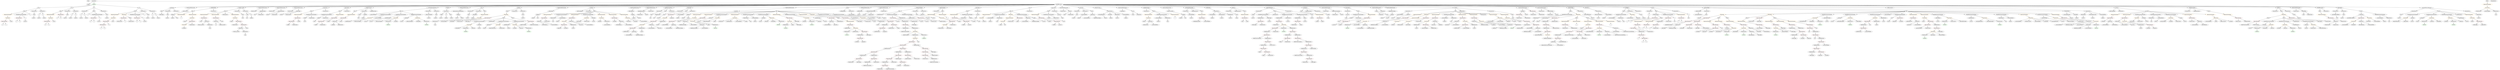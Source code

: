 strict digraph {
	graph [bb="0,0,44384,1476"];
	node [label="\N"];
	Enter	[height=0.5,
		pos="1611.5,1458",
		width=0.83628];
	FunctionCall_Unnamed_41	[color=orange,
		height=0.5,
		label=FunctionCall,
		pos="11956,1098",
		width=1.6125];
	BinaryOperation_Unnamed_62	[color=brown,
		height=0.5,
		label=BinaryOperation,
		pos="11659,1026",
		width=1.9867];
	FunctionCall_Unnamed_41 -> BinaryOperation_Unnamed_62	[pos="e,11711,1038.7 11912,1085.8 11904,1083.8 11896,1081.8 11889,1080 11832,1066.4 11768,1051.6 11722,1041.2"];
	TupleExpression_Unnamed_10	[color=black,
		height=0.5,
		label=TupleExpression,
		pos="11822,1026",
		width=2.0422];
	FunctionCall_Unnamed_41 -> TupleExpression_Unnamed_10	[pos="e,11852,1042.7 11927,1082 11908,1072.1 11883,1059 11862,1048"];
	ExpressionStatement_Unnamed_2	[color=orange,
		height=0.5,
		label=ExpressionStatement,
		pos="16568,1170",
		width=2.458];
	FunctionCall_Unnamed_2	[color=orange,
		height=0.5,
		label=FunctionCall,
		pos="16767,1098",
		width=1.6125];
	ExpressionStatement_Unnamed_2 -> FunctionCall_Unnamed_2	[pos="e,16729,1112.1 16610,1154 16642,1142.8 16685,1127.5 16718,1115.9"];
	BinaryOperation_Unnamed_19	[color=brown,
		height=0.5,
		label=BinaryOperation,
		pos="17275,1026",
		width=1.9867];
	Identifier_vundflw1_5	[color=black,
		height=0.5,
		label=vundflw1,
		pos="17221,954",
		width=1.2521];
	BinaryOperation_Unnamed_19 -> Identifier_vundflw1_5	[pos="e,17233,971.31 17261,1008.1 17255,999.68 17247,989.4 17240,980.13"];
	Identifier_p_intou8	[color=black,
		height=0.5,
		label=p_intou8,
		pos="17328,954",
		width=1.2105];
	BinaryOperation_Unnamed_19 -> Identifier_p_intou8	[pos="e,17315,971.31 17287,1008.1 17294,999.77 17301,989.62 17308,980.42"];
	ParameterList_Unnamed_55	[color=black,
		height=0.5,
		label=ParameterList,
		pos="22274,1242",
		width=1.7095];
	Parameter__tokens	[color=black,
		height=0.5,
		label=_tokens,
		pos="22178,1170",
		width=1.1135];
	ParameterList_Unnamed_55 -> Parameter__tokens	[pos="e,22198,1186 22251,1224.8 22238,1215.2 22221,1202.9 22207,1192.5"];
	TupleExpression_Unnamed_34	[color=black,
		height=0.5,
		label=TupleExpression,
		pos="16202,882",
		width=2.0422];
	Identifier_tokenPriceIncremental__5	[color=black,
		height=0.5,
		label=tokenPriceIncremental_,
		pos="16199,810",
		width=2.7214];
	TupleExpression_Unnamed_34 -> Identifier_tokenPriceIncremental__5	[pos="e,16199,828.1 16201,863.7 16200,856.41 16200,847.73 16200,839.54"];
	VariableDeclaration__ethereum	[color=black,
		height=0.5,
		label=_ethereum,
		pos="12771,1098",
		width=1.363];
	ElementaryTypeName_uint256_27	[color=black,
		height=0.5,
		label=uint256,
		pos="12473,1026",
		width=1.0442];
	VariableDeclaration__ethereum -> ElementaryTypeName_uint256_27	[pos="e,12501,1038.2 12734,1085.6 12727,1083.6 12719,1081.7 12713,1080 12628,1059.7 12604,1066.9 12520,1044 12517,1043.3 12514,1042.5 \
12512,1041.7"];
	Identifier_a_7	[color=black,
		height=0.5,
		label=a,
		pos="35.523,954",
		width=0.75];
	Block_Unnamed_21	[color=black,
		height=0.5,
		label=Block,
		pos="4060.5,1242",
		width=0.90558];
	ExpressionStatement_Unnamed_45	[color=orange,
		height=0.5,
		label=ExpressionStatement,
		pos="3694.5,1170",
		width=2.458];
	Block_Unnamed_21 -> ExpressionStatement_Unnamed_45	[pos="e,3757.3,1183 4029.9,1235.2 3972.8,1224.2 3848.5,1200.5 3768.3,1185.1"];
	ExpressionStatement_Unnamed_46	[color=orange,
		height=0.5,
		label=ExpressionStatement,
		pos="3889.5,1170",
		width=2.458];
	Block_Unnamed_21 -> ExpressionStatement_Unnamed_46	[pos="e,3927.7,1186.6 4034.9,1230.5 4009.4,1220.1 3969.5,1203.8 3938,1190.8"];
	BooleanLiteral_Unnamed_11	[color=black,
		height=0.5,
		label=BooleanLiteral,
		pos="4060.5,1170",
		width=1.7788];
	Block_Unnamed_21 -> BooleanLiteral_Unnamed_11	[pos="e,4060.5,1188.1 4060.5,1223.7 4060.5,1216.4 4060.5,1207.7 4060.5,1199.5"];
	ExpressionStatement_Unnamed_44	[color=orange,
		height=0.5,
		label=ExpressionStatement,
		pos="4231.5,1170",
		width=2.458];
	Block_Unnamed_21 -> ExpressionStatement_Unnamed_44	[pos="e,4193.4,1186.6 4086.1,1230.5 4111.7,1220.1 4151.5,1203.8 4183,1190.8"];
	ElementaryTypeName_address_29	[color=black,
		height=0.5,
		label=address,
		pos="36823,1098",
		width=1.0996];
	Identifier__dividends_11	[color=black,
		height=0.5,
		label=_dividends,
		pos="9163.5,882",
		width=1.4323];
	Identifier__customerAddress_24	[color=black,
		height=0.5,
		label=_customerAddress,
		pos="26278,1026",
		width=2.264];
	BinaryOperation_Unnamed_114	[color=brown,
		height=0.5,
		label=BinaryOperation,
		pos="16550,450",
		width=1.9867];
	BinaryOperation_Unnamed_115	[color=brown,
		height=0.5,
		label=BinaryOperation,
		pos="16550,378",
		width=1.9867];
	BinaryOperation_Unnamed_114 -> BinaryOperation_Unnamed_115	[pos="e,16550,396.1 16550,431.7 16550,424.41 16550,415.73 16550,407.54"];
	Identifier_tokenSupply__17	[color=black,
		height=0.5,
		label=tokenSupply_,
		pos="16702,378",
		width=1.7372];
	BinaryOperation_Unnamed_114 -> Identifier_tokenSupply__17	[pos="e,16669,393.85 16583,433.64 16605,423.33 16635,409.66 16659,398.58"];
	ElementaryTypeName_uint8	[color=black,
		height=0.5,
		label=uint8,
		pos="18853,1170",
		width=0.7947];
	Identifier__dividends_15	[color=black,
		height=0.5,
		label=_dividends,
		pos="30514,882",
		width=1.4323];
	Identifier_SafeMath_3	[color=green,
		height=0.5,
		label=SafeMath,
		pos="14052,882",
		width=1.2798];
	NumberLiteral_Unnamed_6	[color=black,
		height=0.5,
		label=NumberLiteral,
		pos="27349,1170",
		width=1.765];
	Identifier_tokenPriceIncremental_	[color=black,
		height=0.5,
		label=tokenPriceIncremental_,
		pos="39778,954",
		width=2.7214];
	TupleExpression_Unnamed_22	[color=black,
		height=0.5,
		label=TupleExpression,
		pos="16371,882",
		width=2.0422];
	FunctionCall_Unnamed_69	[color=orange,
		height=0.5,
		label=FunctionCall,
		pos="16373,810",
		width=1.6125];
	TupleExpression_Unnamed_22 -> FunctionCall_Unnamed_69	[pos="e,16372,828.1 16371,863.7 16371,856.41 16371,847.73 16372,839.54"];
	BinaryOperation_Unnamed_34	[color=brown,
		height=0.5,
		label=BinaryOperation,
		pos="15783,882",
		width=1.9867];
	Identifier__taxedEthereum	[color=black,
		height=0.5,
		label=_taxedEthereum,
		pos="15695,810",
		width=1.959];
	BinaryOperation_Unnamed_34 -> Identifier__taxedEthereum	[pos="e,15715,827.47 15762,864.41 15750,855.52 15737,844.41 15724,834.63"];
	Identifier_magnitude_2	[color=black,
		height=0.5,
		label=magnitude,
		pos="15832,810",
		width=1.3491];
	BinaryOperation_Unnamed_34 -> Identifier_magnitude_2	[pos="e,15820,827.79 15794,864.05 15800,855.97 15807,846.12 15813,837.11"];
	ElementaryTypeName_int256_3	[color=black,
		height=0.5,
		label=int256,
		pos="15651,1026",
		width=0.91945];
	Parameter_a_1	[color=black,
		height=0.5,
		label=a,
		pos="1466.5,1170",
		width=0.75];
	ElementaryTypeName_uint256_77	[color=black,
		height=0.5,
		label=uint256,
		pos="1466.5,1098",
		width=1.0442];
	Parameter_a_1 -> ElementaryTypeName_uint256_77	[pos="e,1466.5,1116.1 1466.5,1151.7 1466.5,1144.4 1466.5,1135.7 1466.5,1127.5"];
	FunctionDefinition_totalSupply	[color=black,
		height=0.5,
		label=totalSupply,
		pos="3128.5,1314",
		width=1.4739];
	Block_Unnamed_26	[color=black,
		height=0.5,
		label=Block,
		pos="2951.5,1242",
		width=0.90558];
	FunctionDefinition_totalSupply -> Block_Unnamed_26	[pos="e,2977.1,1253.7 3094.3,1299.9 3066.8,1289.3 3027.1,1273.9 2992.5,1260 2990.8,1259.3 2989,1258.6 2987.3,1257.9"];
	ParameterList_Unnamed_33	[color=black,
		height=0.5,
		label=ParameterList,
		pos="3063.5,1242",
		width=1.7095];
	FunctionDefinition_totalSupply -> ParameterList_Unnamed_33	[pos="e,3078.8,1259.5 3113.1,1296.4 3105.2,1287.9 3095.4,1277.3 3086.5,1267.8"];
	ParameterList_Unnamed_32	[color=black,
		height=0.5,
		label=ParameterList,
		pos="3204.5,1242",
		width=1.7095];
	FunctionDefinition_totalSupply -> ParameterList_Unnamed_32	[pos="e,3186.5,1259.6 3146.1,1296.8 3155.7,1288 3167.7,1276.9 3178.3,1267.1"];
	VariableDeclarationStatement_Unnamed_46	[color=black,
		height=0.5,
		label=VariableDeclarationStatement,
		pos="22356,1170",
		width=3.3174];
	TupleExpression_Unnamed_37	[color=black,
		height=0.5,
		label=TupleExpression,
		pos="22314,1098",
		width=2.0422];
	VariableDeclarationStatement_Unnamed_46 -> TupleExpression_Unnamed_37	[pos="e,22324,1116.1 22345,1151.7 22340,1143.9 22335,1134.5 22330,1125.8"];
	VariableDeclaration__tokenSupply	[color=black,
		height=0.5,
		label=_tokenSupply,
		pos="22468,1098",
		width=1.7372];
	VariableDeclarationStatement_Unnamed_46 -> VariableDeclaration__tokenSupply	[pos="e,22442,1114.8 22383,1152.1 22398,1142.7 22416,1130.9 22433,1120.8"];
	Identifier_tokenBalanceLedger__5	[color=black,
		height=0.5,
		label=tokenBalanceLedger_,
		pos="24177,954",
		width=2.5273];
	StateVariableDeclaration_Unnamed_17	[color=black,
		height=0.5,
		label=StateVariableDeclaration,
		pos="3563.5,1314",
		width=2.8184];
	VariableDeclaration_administrators	[color=black,
		height=0.5,
		label=administrators,
		pos="3366.5,1242",
		width=1.7511];
	StateVariableDeclaration_Unnamed_17 -> VariableDeclaration_administrators	[pos="e,3404.8,1256.6 3519.8,1297.5 3488.8,1286.5 3447.3,1271.7 3415.3,1260.3"];
	ElementaryTypeName_uint256_18	[color=black,
		height=0.5,
		label=uint256,
		pos="5072.5,1170",
		width=1.0442];
	VariableDeclaration_vundflw	[color=black,
		height=0.5,
		label=vundflw,
		pos="5715.5,1098",
		width=1.1274];
	ElementaryTypeName_uint8_8	[color=black,
		height=0.5,
		label=uint8,
		pos="5577.5,1026",
		width=0.7947];
	VariableDeclaration_vundflw -> ElementaryTypeName_uint8_8	[pos="e,5599.3,1038 5689.6,1083.8 5666.8,1072.3 5633.8,1055.5 5609.4,1043.2"];
	FunctionCall_Unnamed_10	[color=orange,
		height=0.5,
		label=FunctionCall,
		pos="37828,1098",
		width=1.6125];
	Identifier_myDividends_1	[color=black,
		height=0.5,
		label=myDividends,
		pos="37750,1026",
		width=1.6541];
	FunctionCall_Unnamed_10 -> Identifier_myDividends_1	[pos="e,37768,1043.4 37809,1080.8 37800,1071.9 37787,1060.8 37776,1050.9"];
	BooleanLiteral_Unnamed_6	[color=black,
		height=0.5,
		label=BooleanLiteral,
		pos="37892,1026",
		width=1.7788];
	FunctionCall_Unnamed_10 -> BooleanLiteral_Unnamed_6	[pos="e,37876,1044 37843,1080.4 37850,1072 37860,1061.6 37868,1052.2"];
	Parameter_None_13	[color=black,
		height=0.5,
		label=None,
		pos="30086,1170",
		width=0.85014];
	ElementaryTypeName_uint256_57	[color=black,
		height=0.5,
		label=uint256,
		pos="29984,1098",
		width=1.0442];
	Parameter_None_13 -> ElementaryTypeName_uint256_57	[pos="e,30004,1113.3 30066,1155.8 30051,1145.6 30031,1131.2 30013,1119.5"];
	ElementaryTypeName_uint256_35	[color=black,
		height=0.5,
		label=uint256,
		pos="19020,1098",
		width=1.0442];
	Identifier__ethereum	[color=black,
		height=0.5,
		label=_ethereum,
		pos="13701,1026",
		width=1.363];
	IfStatement_Unnamed_6	[color=orange,
		height=0.5,
		label=IfStatement,
		pos="30408,1170",
		width=1.4739];
	BinaryOperation_Unnamed_75	[color=brown,
		height=0.5,
		label=BinaryOperation,
		pos="30111,1098",
		width=1.9867];
	IfStatement_Unnamed_6 -> BinaryOperation_Unnamed_75	[pos="e,30161,1111 30365,1159 30315,1147.1 30230,1127.2 30173,1113.6"];
	Block_Unnamed_42	[color=black,
		height=0.5,
		label=Block,
		pos="30359,1098",
		width=0.90558];
	IfStatement_Unnamed_6 -> Block_Unnamed_42	[pos="e,30370,1115.3 30396,1152.1 30390,1143.9 30383,1133.8 30377,1124.7"];
	Block_Unnamed_41	[color=black,
		height=0.5,
		label=Block,
		pos="30505,1098",
		width=0.90558];
	IfStatement_Unnamed_6 -> Block_Unnamed_41	[pos="e,30485,1112.8 30429,1153.5 30443,1143.4 30461,1130.2 30476,1119.3"];
	FunctionCall_Unnamed_31	[color=orange,
		height=0.5,
		label=FunctionCall,
		pos="24579,1026",
		width=1.6125];
	Identifier_withdraw_1	[color=black,
		height=0.5,
		label=withdraw,
		pos="24511,954",
		width=1.2382];
	FunctionCall_Unnamed_31 -> Identifier_withdraw_1	[pos="e,24526,970.99 24562,1008.4 24554,999.66 24543,988.75 24534,979.08"];
	VariableDeclarationStatement_Unnamed_32	[color=black,
		height=0.5,
		label=VariableDeclarationStatement,
		pos="42758,1170",
		width=3.3174];
	FunctionCall_Unnamed_53	[color=orange,
		height=0.5,
		label=FunctionCall,
		pos="42633,1098",
		width=1.6125];
	VariableDeclarationStatement_Unnamed_32 -> FunctionCall_Unnamed_53	[pos="e,42660,1114.2 42728,1152.2 42710,1142.5 42688,1130.1 42670,1119.7"];
	VariableDeclaration__ethereum_3	[color=black,
		height=0.5,
		label=_ethereum,
		pos="42758,1098",
		width=1.363];
	VariableDeclarationStatement_Unnamed_32 -> VariableDeclaration__ethereum_3	[pos="e,42758,1116.1 42758,1151.7 42758,1144.4 42758,1135.7 42758,1127.5"];
	FunctionCall_Unnamed_8	[color=orange,
		height=0.5,
		label=FunctionCall,
		pos="8519.5,1098",
		width=1.6125];
	MemberAccess_Unnamed_3	[color=black,
		height=0.5,
		label=MemberAccess,
		pos="7761.5,1026",
		width=1.9174];
	FunctionCall_Unnamed_8 -> MemberAccess_Unnamed_3	[pos="e,7810.8,1039 8478,1085.2 8469.6,1083.1 8460.8,1081.3 8452.5,1080 8182.8,1038.3 8109.9,1081.2 7839.5,1044 7833.8,1043.2 7827.9,1042.2 \
7822.1,1041.2"];
	Identifier_purchaseTokens	[color=black,
		height=0.5,
		label=purchaseTokens,
		pos="7920.5,1026",
		width=2.0006];
	FunctionCall_Unnamed_8 -> Identifier_purchaseTokens	[pos="e,7972.2,1038.9 8477.6,1085.2 8469.3,1083.2 8460.7,1081.4 8452.5,1080 8254.1,1047.2 8200.5,1072.7 8001.5,1044 7995.6,1043.1 7989.4,\
1042.1 7983.2,1041"];
	Identifier__referredBy	[color=black,
		height=0.5,
		label=_referredBy,
		pos="8065.5,1026",
		width=1.5293];
	FunctionCall_Unnamed_8 -> Identifier__referredBy	[pos="e,8105.6,1038.6 8477.2,1085.3 8469,1083.3 8460.6,1081.5 8452.5,1080 8310.4,1054.2 8271.5,1070.6 8129.5,1044 8125.3,1043.2 8120.9,\
1042.3 8116.5,1041.3"];
	NumberLiteral_Unnamed_25	[color=black,
		height=0.5,
		label=NumberLiteral,
		pos="17140,1098",
		width=1.765];
	IfStatement_Unnamed_7	[color=orange,
		height=0.5,
		label=IfStatement,
		pos="31147,1170",
		width=1.4739];
	Block_Unnamed_44	[color=black,
		height=0.5,
		label=Block,
		pos="30845,1098",
		width=0.90558];
	IfStatement_Unnamed_7 -> Block_Unnamed_44	[pos="e,30874,1105.9 31104,1159 31045,1145.6 30942,1121.6 30885,1108.4"];
	BinaryOperation_Unnamed_84	[color=brown,
		height=0.5,
		label=BinaryOperation,
		pos="31063,1098",
		width=1.9867];
	IfStatement_Unnamed_7 -> BinaryOperation_Unnamed_84	[pos="e,31082,1115.6 31127,1153.1 31117,1144.2 31103,1132.8 31091,1122.9"];
	Block_Unnamed_43	[color=black,
		height=0.5,
		label=Block,
		pos="31329,1098",
		width=0.90558];
	IfStatement_Unnamed_7 -> Block_Unnamed_43	[pos="e,31302,1109 31181,1155.8 31212,1143.6 31260,1125.5 31292,1113"];
	Block_Unnamed_35	[color=black,
		height=0.5,
		label=Block,
		pos="9034.5,1242",
		width=0.90558];
	IfStatement_Unnamed_5	[color=orange,
		height=0.5,
		label=IfStatement,
		pos="9019.5,1170",
		width=1.4739];
	Block_Unnamed_35 -> IfStatement_Unnamed_5	[pos="e,9023.2,1188.1 9030.8,1223.7 9029.2,1216.3 9027.3,1207.5 9025.6,1199.3"];
	BinaryOperation_Unnamed_83	[color=brown,
		height=0.5,
		label=BinaryOperation,
		pos="30300,882",
		width=1.9867];
	Identifier__dividends_17	[color=black,
		height=0.5,
		label=_dividends,
		pos="29955,810",
		width=1.4323];
	BinaryOperation_Unnamed_83 -> Identifier__dividends_17	[pos="e,29993,822.47 30247,869.49 30238,867.6 30228,865.7 30220,864 30129,846.38 30105,848.64 30015,828 30011,827.19 30007,826.3 30004,\
825.37"];
	Identifier_magnitude_6	[color=black,
		height=0.5,
		label=magnitude,
		pos="30073,810",
		width=1.3491];
	BinaryOperation_Unnamed_83 -> Identifier_magnitude_6	[pos="e,30109,822.23 30255,867.42 30216,855.39 30160,837.88 30120,825.56"];
	ElementaryTypeName_uint256_9	[color=black,
		height=0.5,
		label=uint256,
		pos="27468,1170",
		width=1.0442];
	Identifier_tokenBalanceLedger__2	[color=black,
		height=0.5,
		label=tokenBalanceLedger_,
		pos="12188,954",
		width=2.5273];
	NumberLiteral_Unnamed_54	[color=black,
		height=0.5,
		label=NumberLiteral,
		pos="22899,954",
		width=1.765];
	ModifierDefinition_onlyBagholders	[color=black,
		height=0.5,
		label=onlyBagholders,
		pos="3850.5,1314",
		width=1.9036];
	Block_Unnamed	[color=black,
		height=0.5,
		label=Block,
		pos="3499.5,1242",
		width=0.90558];
	ModifierDefinition_onlyBagholders -> Block_Unnamed	[pos="e,3529.9,1249.1 3797.2,1302.4 3727,1288.4 3604.9,1264 3541.1,1251.3"];
	ParameterList_Unnamed	[color=black,
		height=0.5,
		label=ParameterList,
		pos="3850.5,1242",
		width=1.7095];
	ModifierDefinition_onlyBagholders -> ParameterList_Unnamed	[pos="e,3850.5,1260.1 3850.5,1295.7 3850.5,1288.4 3850.5,1279.7 3850.5,1271.5"];
	Identifier_require_6	[color=black,
		height=0.5,
		label=require,
		pos="4163.5,1026",
		width=1.0026];
	ParameterList_Unnamed_41	[color=black,
		height=0.5,
		label=ParameterList,
		pos="12160,1242",
		width=1.7095];
	Parameter_None_8	[color=black,
		height=0.5,
		label=None,
		pos="11939,1170",
		width=0.85014];
	ParameterList_Unnamed_41 -> Parameter_None_8	[pos="e,11963,1181.5 12115,1229.2 12078,1219.3 12025,1204.1 11980,1188 11977,1187.3 11975,1186.5 11973,1185.7"];
	Identifier_require_5	[color=black,
		height=0.5,
		label=require,
		pos="26824,1026",
		width=1.0026];
	Identifier_payoutsTo__3	[color=black,
		height=0.5,
		label=payoutsTo_,
		pos="25498,954",
		width=1.5571];
	Identifier_msg_9	[color=black,
		height=0.5,
		label=msg,
		pos="4372.5,738",
		width=0.75];
	Identifier__amountOfEthereum	[color=black,
		height=0.5,
		label=_amountOfEthereum,
		pos="27146,738",
		width=2.4442];
	Identifier__dividends_5	[color=black,
		height=0.5,
		label=_dividends,
		pos="10948,1026",
		width=1.4323];
	FunctionCall_Unnamed_18	[color=orange,
		height=0.5,
		label=FunctionCall,
		pos="10721,1098",
		width=1.6125];
	Identifier__dividends_6	[color=black,
		height=0.5,
		label=_dividends,
		pos="10670,1026",
		width=1.4323];
	FunctionCall_Unnamed_18 -> Identifier__dividends_6	[pos="e,10682,1043.8 10708,1080.1 10702,1071.9 10695,1061.9 10688,1052.8"];
	MemberAccess_Unnamed_8	[color=black,
		height=0.5,
		label=MemberAccess,
		pos="10809,1026",
		width=1.9174];
	FunctionCall_Unnamed_18 -> MemberAccess_Unnamed_8	[pos="e,10788,1043.6 10741,1080.8 10752,1071.8 10766,1060.5 10779,1050.6"];
	Identifier_msg_10	[color=black,
		height=0.5,
		label=msg,
		pos="3784.5,882",
		width=0.75];
	BinaryOperation_Unnamed_14	[color=brown,
		height=0.5,
		label=BinaryOperation,
		pos="18541,1098",
		width=1.9867];
	Identifier_vundflw1	[color=black,
		height=0.5,
		label=vundflw1,
		pos="18723,1026",
		width=1.2521];
	BinaryOperation_Unnamed_14 -> Identifier_vundflw1	[pos="e,18691,1039.2 18579,1082.3 18608,1070.9 18650,1055 18680,1043.2"];
	BinaryOperation_Unnamed_15	[color=brown,
		height=0.5,
		label=BinaryOperation,
		pos="18858,1026",
		width=1.9867];
	BinaryOperation_Unnamed_14 -> BinaryOperation_Unnamed_15	[pos="e,18805,1038.6 18593,1085.4 18648,1073.3 18735,1054.1 18794,1041"];
	Identifier__incomingEthereum	[color=black,
		height=0.5,
		label=_incomingEthereum,
		pos="31813,1026",
		width=2.3471];
	Block_Unnamed_32	[color=black,
		height=0.5,
		label=Block,
		pos="40185,1098",
		width=0.90558];
	BinaryOperation_Unnamed_65	[color=brown,
		height=0.5,
		label=BinaryOperation,
		pos="39993,1026",
		width=1.9867];
	Block_Unnamed_32 -> BinaryOperation_Unnamed_65	[pos="e,40032,1041.4 40158,1087.3 40128,1076.4 40079,1058.7 40043,1045.2"];
	VariableDeclaration_vundflw1	[color=black,
		height=0.5,
		label=vundflw1,
		pos="18676,1098",
		width=1.2521];
	ElementaryTypeName_uint8_3	[color=black,
		height=0.5,
		label=uint8,
		pos="18976,1026",
		width=0.7947];
	VariableDeclaration_vundflw1 -> ElementaryTypeName_uint8_3	[pos="e,18954,1038 18709,1085.6 18716,1083.6 18723,1081.6 18730,1080 18821,1057.8 18848,1071.9 18939,1044 18940,1043.5 18942,1043 18943,\
1042.4"];
	ElementaryTypeName_uint256_76	[color=black,
		height=0.5,
		label=uint256,
		pos="2638.5,1026",
		width=1.0442];
	FunctionDefinition_transfer_intou38	[color=black,
		height=0.5,
		label=transfer_intou38,
		pos="4360.5,1314",
		width=1.9729];
	FunctionDefinition_transfer_intou38 -> Block_Unnamed_21	[pos="e,4090.2,1249.9 4309.6,1301.1 4250.8,1287.4 4155.1,1265.1 4101.1,1252.5"];
	ParameterList_Unnamed_26	[color=black,
		height=0.5,
		label=ParameterList,
		pos="4290.5,1242",
		width=1.7095];
	FunctionDefinition_transfer_intou38 -> ParameterList_Unnamed_26	[pos="e,4307.3,1259.8 4343.6,1296.1 4335.1,1287.5 4324.6,1277.1 4315.2,1267.7"];
	ParameterList_Unnamed_25	[color=black,
		height=0.5,
		label=ParameterList,
		pos="4431.5,1242",
		width=1.7095];
	FunctionDefinition_transfer_intou38 -> ParameterList_Unnamed_25	[pos="e,4414.5,1259.8 4377.7,1296.1 4386.3,1287.5 4397,1277.1 4406.5,1267.7"];
	TupleExpression_Unnamed_30	[color=black,
		height=0.5,
		label=TupleExpression,
		pos="15536,162",
		width=2.0422];
	Identifier_tokenPriceIncremental__3	[color=black,
		height=0.5,
		label=tokenPriceIncremental_,
		pos="15536,90",
		width=2.7214];
	TupleExpression_Unnamed_30 -> Identifier_tokenPriceIncremental__3	[pos="e,15536,108.1 15536,143.7 15536,136.41 15536,127.73 15536,119.54"];
	ExpressionStatement_Unnamed_22	[color=orange,
		height=0.5,
		label=ExpressionStatement,
		pos="17515,1170",
		width=2.458];
	FunctionCall_Unnamed_15	[color=orange,
		height=0.5,
		label=FunctionCall,
		pos="17464,1098",
		width=1.6125];
	ExpressionStatement_Unnamed_22 -> FunctionCall_Unnamed_15	[pos="e,17476,1115.6 17502,1151.7 17496,1143.6 17489,1133.8 17482,1124.9"];
	ExpressionStatement_Unnamed_18	[color=orange,
		height=0.5,
		label=ExpressionStatement,
		pos="37478,1170",
		width=2.458];
	BinaryOperation_Unnamed_22	[color=brown,
		height=0.5,
		label=BinaryOperation,
		pos="37368,1098",
		width=1.9867];
	ExpressionStatement_Unnamed_18 -> BinaryOperation_Unnamed_22	[pos="e,37393,1115.2 37451,1152.4 37437,1143.1 37418,1131.4 37403,1121.3"];
	TupleExpression_Unnamed_7	[color=black,
		height=0.5,
		label=TupleExpression,
		pos="15408,738",
		width=2.0422];
	BinaryOperation_Unnamed_39	[color=brown,
		height=0.5,
		label=BinaryOperation,
		pos="15408,666",
		width=1.9867];
	TupleExpression_Unnamed_7 -> BinaryOperation_Unnamed_39	[pos="e,15408,684.1 15408,719.7 15408,712.41 15408,703.73 15408,695.54"];
	NumberLiteral_Unnamed_2	[color=black,
		height=0.5,
		label=NumberLiteral,
		pos="18963,1170",
		width=1.765];
	Block_Unnamed_27	[color=black,
		height=0.5,
		label=Block,
		pos="28715,1242",
		width=0.90558];
	VariableDeclarationStatement_Unnamed_20	[color=black,
		height=0.5,
		label=VariableDeclarationStatement,
		pos="28579,1170",
		width=3.3174];
	Block_Unnamed_27 -> VariableDeclarationStatement_Unnamed_20	[pos="e,28611,1187.7 28691,1229 28672,1219.1 28644,1204.8 28621,1192.8"];
	FunctionCall_Unnamed_38	[color=orange,
		height=0.5,
		label=FunctionCall,
		pos="28774,1170",
		width=1.6125];
	Block_Unnamed_27 -> FunctionCall_Unnamed_38	[pos="e,28759,1187.8 28728,1225.1 28735,1216.7 28744,1206.1 28752,1196.5"];
	Identifier___4	[color=black,
		height=0.5,
		label=_,
		pos="27832,954",
		width=0.75];
	FunctionDefinition_add	[color=black,
		height=0.5,
		label=add,
		pos="706.52,1314",
		width=0.75];
	Block_Unnamed_53	[color=black,
		height=0.5,
		label=Block,
		pos="459.52,1242",
		width=0.90558];
	FunctionDefinition_add -> Block_Unnamed_53	[pos="e,488.16,1251.1 681.94,1306 639.17,1293.9 550.73,1268.8 499.19,1254.2"];
	ParameterList_Unnamed_66	[color=black,
		height=0.5,
		label=ParameterList,
		pos="635.52,1242",
		width=1.7095];
	FunctionDefinition_add -> ParameterList_Unnamed_66	[pos="e,652.46,1259.7 691.81,1298.5 682.77,1289.6 670.96,1277.9 660.49,1267.6"];
	ParameterList_Unnamed_65	[color=black,
		height=0.5,
		label=ParameterList,
		pos="776.52,1242",
		width=1.7095];
	FunctionDefinition_add -> ParameterList_Unnamed_65	[pos="e,759.82,1259.7 721.03,1298.5 729.94,1289.6 741.59,1277.9 751.91,1267.6"];
	WhileStatement_Unnamed	[color=black,
		height=0.5,
		label=WhileStatement,
		pos="29240,1170",
		width=1.9036];
	BinaryOperation_Unnamed_134	[color=brown,
		height=0.5,
		label=BinaryOperation,
		pos="29202,1098",
		width=1.9867];
	WhileStatement_Unnamed -> BinaryOperation_Unnamed_134	[pos="e,29211,1116.1 29230,1151.7 29226,1144 29221,1134.7 29216,1126.1"];
	Block_Unnamed_48	[color=black,
		height=0.5,
		label=Block,
		pos="29324,1098",
		width=0.90558];
	WhileStatement_Unnamed -> Block_Unnamed_48	[pos="e,29306,1113.6 29259,1152.4 29271,1142.9 29285,1130.9 29298,1120.6"];
	VariableDeclarationStatement_Unnamed_33	[color=black,
		height=0.5,
		label=VariableDeclarationStatement,
		pos="43107,1170",
		width=3.3174];
	VariableDeclaration__dividends_6	[color=black,
		height=0.5,
		label=_dividends,
		pos="42928,1098",
		width=1.4323];
	VariableDeclarationStatement_Unnamed_33 -> VariableDeclaration__dividends_6	[pos="e,42961,1112.1 43065,1152.8 43037,1141.8 43000,1127.4 42972,1116.2"];
	FunctionCall_Unnamed_54	[color=orange,
		height=0.5,
		label=FunctionCall,
		pos="43107,1098",
		width=1.6125];
	VariableDeclarationStatement_Unnamed_33 -> FunctionCall_Unnamed_54	[pos="e,43107,1116.1 43107,1151.7 43107,1144.4 43107,1135.7 43107,1127.5"];
	VariableDeclaration__customerAddress_7	[color=black,
		height=0.5,
		label=_customerAddress,
		pos="28412,1098",
		width=2.264];
	VariableDeclarationStatement_Unnamed_20 -> VariableDeclaration__customerAddress_7	[pos="e,28448,1114.5 28539,1152.6 28515,1142.5 28484,1129.5 28459,1118.9"];
	MemberAccess_Unnamed_21	[color=black,
		height=0.5,
		label=MemberAccess,
		pos="28581,1098",
		width=1.9174];
	VariableDeclarationStatement_Unnamed_20 -> MemberAccess_Unnamed_21	[pos="e,28580,1116.1 28579,1151.7 28579,1144.4 28579,1135.7 28580,1127.5"];
	StateVariableDeclaration_Unnamed_18	[color=black,
		height=0.5,
		label=StateVariableDeclaration,
		pos="4735.5,1314",
		width=2.8184];
	BooleanLiteral_Unnamed_4	[color=black,
		height=0.5,
		label=BooleanLiteral,
		pos="4575.5,1242",
		width=1.7788];
	StateVariableDeclaration_Unnamed_18 -> BooleanLiteral_Unnamed_4	[pos="e,4609.1,1257.7 4698.8,1296.9 4675.2,1286.6 4644.3,1273.1 4619.3,1262.2"];
	VariableDeclaration_onlyAmbassadors	[color=black,
		height=0.5,
		label=onlyAmbassadors,
		pos="4735.5,1242",
		width=2.1669];
	StateVariableDeclaration_Unnamed_18 -> VariableDeclaration_onlyAmbassadors	[pos="e,4735.5,1260.1 4735.5,1295.7 4735.5,1288.4 4735.5,1279.7 4735.5,1271.5"];
	TupleExpression_Unnamed_21	[color=black,
		height=0.5,
		label=TupleExpression,
		pos="16195,1026",
		width=2.0422];
	BinaryOperation_Unnamed_102	[color=brown,
		height=0.5,
		label=BinaryOperation,
		pos="16202,954",
		width=1.9867];
	TupleExpression_Unnamed_21 -> BinaryOperation_Unnamed_102	[pos="e,16200,972.1 16196,1007.7 16197,1000.4 16198,991.73 16199,983.54"];
	Identifier__customerAddress_30	[color=black,
		height=0.5,
		label=_customerAddress,
		pos="11205,738",
		width=2.264];
	ExpressionStatement_Unnamed_53	[color=orange,
		height=0.5,
		label=ExpressionStatement,
		pos="30554,1026",
		width=2.458];
	BinaryOperation_Unnamed_80	[color=brown,
		height=0.5,
		label=BinaryOperation,
		pos="30778,954",
		width=1.9867];
	ExpressionStatement_Unnamed_53 -> BinaryOperation_Unnamed_80	[pos="e,30734,968.59 30600,1010.3 30636,999.12 30686,983.67 30723,971.94"];
	ElementaryTypeName_string	[color=black,
		height=0.5,
		label=string,
		pos="20080,1170",
		width=0.864];
	Identifier_msg_8	[color=black,
		height=0.5,
		label=msg,
		pos="25584,1026",
		width=0.75];
	ExpressionStatement_Unnamed_21	[color=orange,
		height=0.5,
		label=ExpressionStatement,
		pos="17967,1098",
		width=2.458];
	FunctionCall_Unnamed_14	[color=orange,
		height=0.5,
		label=FunctionCall,
		pos="17883,1026",
		width=1.6125];
	ExpressionStatement_Unnamed_21 -> FunctionCall_Unnamed_14	[pos="e,17902,1043.3 17946,1080.1 17936,1071.2 17922,1060.1 17911,1050.4"];
	ElementaryTypeName_uint256_72	[color=black,
		height=0.5,
		label=uint256,
		pos="22796,1026",
		width=1.0442];
	Identifier_z_4	[color=black,
		height=0.5,
		label=z,
		pos="28926,666",
		width=0.75];
	BinaryOperation_Unnamed_101	[color=brown,
		height=0.5,
		label=BinaryOperation,
		pos="15936,1098",
		width=1.9867];
	BinaryOperation_Unnamed_101 -> TupleExpression_Unnamed_21	[pos="e,16146,1040 15983,1084.2 16026,1072.6 16089,1055.5 16135,1043"];
	TupleExpression_Unnamed_35	[color=black,
		height=0.5,
		label=TupleExpression,
		pos="16360,1026",
		width=2.0422];
	BinaryOperation_Unnamed_101 -> TupleExpression_Unnamed_35	[pos="e,16306,1038.7 15987,1085.4 15997,1083.5 16006,1081.6 16016,1080 16131,1059.8 16162,1063.9 16278,1044 16283,1043 16289,1042 16295,\
1040.9"];
	Identifier__customerAddress_26	[color=black,
		height=0.5,
		label=_customerAddress,
		pos="41523,954",
		width=2.264];
	NumberLiteral_Unnamed_21	[color=black,
		height=0.5,
		label=NumberLiteral,
		pos="5225.5,1242",
		width=1.765];
	BinaryOperation_Unnamed_106	[color=brown,
		height=0.5,
		label=BinaryOperation,
		pos="16248,306",
		width=1.9867];
	Identifier__tokenPriceInitial	[color=black,
		height=0.5,
		label=_tokenPriceInitial,
		pos="16248,234",
		width=2.0838];
	BinaryOperation_Unnamed_106 -> Identifier__tokenPriceInitial	[pos="e,16248,252.1 16248,287.7 16248,280.41 16248,271.73 16248,263.54"];
	NumberLiteral_Unnamed_47	[color=black,
		height=0.5,
		label=NumberLiteral,
		pos="16405,234",
		width=1.765];
	BinaryOperation_Unnamed_106 -> NumberLiteral_Unnamed_47	[pos="e,16371,249.8 16282,289.81 16305,279.43 16336,265.59 16361,254.41"];
	ExpressionStatement_Unnamed_17	[color=orange,
		height=0.5,
		label=ExpressionStatement,
		pos="37690,1170",
		width=2.458];
	BinaryOperation_Unnamed_20	[color=brown,
		height=0.5,
		label=BinaryOperation,
		pos="37614,1098",
		width=1.9867];
	ExpressionStatement_Unnamed_17 -> BinaryOperation_Unnamed_20	[pos="e,37632,1115.8 37671,1152.1 37662,1143.5 37650,1132.9 37640,1123.4"];
	Identifier_balances_intou38_1	[color=black,
		height=0.5,
		label=balances_intou38,
		pos="3622.5,954",
		width=2.0838];
	ElementaryTypeName_uint256_50	[color=black,
		height=0.5,
		label=uint256,
		pos="6504.5,1026",
		width=1.0442];
	BinaryOperation_Unnamed_57	[color=brown,
		height=0.5,
		label=BinaryOperation,
		pos="5990.5,1098",
		width=1.9867];
	BinaryOperation_Unnamed_58	[color=brown,
		height=0.5,
		label=BinaryOperation,
		pos="5695.5,1026",
		width=1.9867];
	BinaryOperation_Unnamed_57 -> BinaryOperation_Unnamed_58	[pos="e,5746.1,1039 5939.8,1085 5889.2,1073 5811.4,1054.5 5757.2,1041.6"];
	Identifier_vundflw	[color=black,
		height=0.5,
		label=vundflw,
		pos="5825.5,1026",
		width=1.1274];
	BinaryOperation_Unnamed_57 -> Identifier_vundflw	[pos="e,5854.3,1039.2 5955.1,1082 5928.5,1070.7 5892.1,1055.3 5864.7,1043.6"];
	BinaryOperation_Unnamed_147	[color=brown,
		height=0.5,
		label=BinaryOperation,
		pos="372.52,1098",
		width=1.9867];
	Identifier_a_6	[color=black,
		height=0.5,
		label=a,
		pos="317.52,1026",
		width=0.75];
	BinaryOperation_Unnamed_147 -> Identifier_a_6	[pos="e,329.59,1042.4 359.21,1080.1 352.44,1071.4 344.09,1060.8 336.64,1051.3"];
	Identifier_b_5	[color=black,
		height=0.5,
		label=b,
		pos="389.52,1026",
		width=0.75];
	BinaryOperation_Unnamed_147 -> Identifier_b_5	[pos="e,385.37,1044.1 376.72,1079.7 378.52,1072.3 380.65,1063.5 382.66,1055.3"];
	NumberLiteral_Unnamed_23	[color=black,
		height=0.5,
		label=NumberLiteral,
		pos="18803,1098",
		width=1.765];
	StateVariableDeclaration_Unnamed_10	[color=black,
		height=0.5,
		label=StateVariableDeclaration,
		pos="5060.5,1314",
		width=2.8184];
	NumberLiteral_Unnamed_19	[color=black,
		height=0.5,
		label=NumberLiteral,
		pos="4895.5,1242",
		width=1.765];
	StateVariableDeclaration_Unnamed_10 -> NumberLiteral_Unnamed_19	[pos="e,4929.8,1257.6 5022.7,1296.9 4998.1,1286.5 4965.9,1272.9 4940.1,1261.9"];
	VariableDeclaration_ambassadorQuota_	[color=black,
		height=0.5,
		label=ambassadorQuota_,
		pos="5060.5,1242",
		width=2.3194];
	StateVariableDeclaration_Unnamed_10 -> VariableDeclaration_ambassadorQuota_	[pos="e,5060.5,1260.1 5060.5,1295.7 5060.5,1288.4 5060.5,1279.7 5060.5,1271.5"];
	FunctionCall_Unnamed_51	[color=orange,
		height=0.5,
		label=FunctionCall,
		pos="6573.5,1098",
		width=1.6125];
	Identifier__taxedEthereum_4	[color=black,
		height=0.5,
		label=_taxedEthereum,
		pos="6183.5,1026",
		width=1.959];
	FunctionCall_Unnamed_51 -> Identifier__taxedEthereum_4	[pos="e,6235.5,1038.5 6530.8,1085.5 6522.8,1083.5 6514.4,1081.6 6506.5,1080 6399.5,1058.5 6371,1063.4 6263.5,1044 6258,1043 6252.3,1041.9 \
6246.5,1040.8"];
	Identifier_ethereumToTokens_	[color=black,
		height=0.5,
		label=ethereumToTokens_,
		pos="6360.5,1026",
		width=2.4442];
	FunctionCall_Unnamed_51 -> Identifier_ethereumToTokens_	[pos="e,6405.8,1041.9 6535,1084.3 6501.9,1073.5 6453.8,1057.7 6416.5,1045.4"];
	ExpressionStatement_Unnamed_36	[color=orange,
		height=0.5,
		label=ExpressionStatement,
		pos="25052,1170",
		width=2.458];
	BinaryOperation_Unnamed_43	[color=brown,
		height=0.5,
		label=BinaryOperation,
		pos="24809,1098",
		width=1.9867];
	ExpressionStatement_Unnamed_36 -> BinaryOperation_Unnamed_43	[pos="e,24854,1112.1 25002,1154.7 24962,1143.2 24906,1127.2 24865,1115.3"];
	ElementaryTypeName_uint256_63	[color=black,
		height=0.5,
		label=uint256,
		pos="33350,1026",
		width=1.0442];
	IndexAccess_Unnamed_35	[color=black,
		height=0.5,
		label=IndexAccess,
		pos="36951,1026",
		width=1.6402];
	Identifier__customerAddress_33	[color=black,
		height=0.5,
		label=_customerAddress,
		pos="36402,954",
		width=2.264];
	IndexAccess_Unnamed_35 -> Identifier__customerAddress_33	[pos="e,36460,966.87 36908,1013.2 36899,1011.2 36891,1009.4 36883,1008 36710,978.75 36664,996.22 36492,972 36485,971.06 36478,969.96 36471,\
968.78"];
	Identifier_tokenBalanceLedger__12	[color=black,
		height=0.5,
		label=tokenBalanceLedger_,
		pos="36592,954",
		width=2.5273];
	IndexAccess_Unnamed_35 -> Identifier_tokenBalanceLedger__12	[pos="e,36658,966.6 36907,1013.6 36899,1011.6 36890,1009.7 36883,1008 36843,999.44 36741,981.25 36669,968.58"];
	Mapping_Unnamed	[color=black,
		height=0.5,
		label=Mapping,
		pos="9576.5,1170",
		width=1.2105];
	ElementaryTypeName_address_9	[color=black,
		height=0.5,
		label=address,
		pos="9491.5,1098",
		width=1.0996];
	Mapping_Unnamed -> ElementaryTypeName_address_9	[pos="e,9510,1114.3 9557.7,1153.5 9546.2,1144.1 9531.5,1131.9 9518.8,1121.5"];
	ElementaryTypeName_bool	[color=black,
		height=0.5,
		label=bool,
		pos="9576.5,1098",
		width=0.76697];
	Mapping_Unnamed -> ElementaryTypeName_bool	[pos="e,9576.5,1116.1 9576.5,1151.7 9576.5,1144.4 9576.5,1135.7 9576.5,1127.5"];
	Block_Unnamed_46	[color=black,
		height=0.5,
		label=Block,
		pos="22561,1242",
		width=0.90558];
	Block_Unnamed_46 -> VariableDeclarationStatement_Unnamed_46	[pos="e,22402,1186.9 22533,1231.7 22503,1221.3 22452,1204 22413,1190.6"];
	Identifier__etherReceived	[color=black,
		height=0.5,
		label=_etherReceived,
		pos="22561,1170",
		width=1.8897];
	Block_Unnamed_46 -> Identifier__etherReceived	[pos="e,22561,1188.1 22561,1223.7 22561,1216.4 22561,1207.7 22561,1199.5"];
	VariableDeclarationStatement_Unnamed_47	[color=black,
		height=0.5,
		label=VariableDeclarationStatement,
		pos="22766,1170",
		width=3.3174];
	Block_Unnamed_46 -> VariableDeclarationStatement_Unnamed_47	[pos="e,22719,1186.9 22588,1231.7 22618,1221.3 22669,1204 22708,1190.6"];
	VariableDeclarationStatement_Unnamed_45	[color=black,
		height=0.5,
		label=VariableDeclarationStatement,
		pos="23023,1170",
		width=3.3174];
	Block_Unnamed_46 -> VariableDeclarationStatement_Unnamed_45	[pos="e,22940,1183.4 22592,1236.2 22660,1225.9 22825,1201 22929,1185.1"];
	Identifier_tokenPriceIncremental__7	[color=black,
		height=0.5,
		label=tokenPriceIncremental_,
		pos="22949,594",
		width=2.7214];
	StateVariableDeclaration_Unnamed_15	[color=black,
		height=0.5,
		label=StateVariableDeclaration,
		pos="5369.5,1314",
		width=2.8184];
	StateVariableDeclaration_Unnamed_15 -> NumberLiteral_Unnamed_21	[pos="e,5256.6,1258.1 5335.8,1296.6 5315.2,1286.6 5288.7,1273.7 5266.9,1263.1"];
	VariableDeclaration_tokenSupply_	[color=black,
		height=0.5,
		label=tokenSupply_,
		pos="5369.5,1242",
		width=1.7372];
	StateVariableDeclaration_Unnamed_15 -> VariableDeclaration_tokenSupply_	[pos="e,5369.5,1260.1 5369.5,1295.7 5369.5,1288.4 5369.5,1279.7 5369.5,1271.5"];
	Identifier_SafeMath_14	[color=green,
		height=0.5,
		label=SafeMath,
		pos="42971,954",
		width=1.2798];
	Identifier_SafeMath_13	[color=green,
		height=0.5,
		label=SafeMath,
		pos="6908.5,954",
		width=1.2798];
	VariableDeclaration__referralBonus	[color=black,
		height=0.5,
		label=_referralBonus,
		pos="34236,1098",
		width=1.8204];
	ElementaryTypeName_uint256_59	[color=black,
		height=0.5,
		label=uint256,
		pos="34236,1026",
		width=1.0442];
	VariableDeclaration__referralBonus -> ElementaryTypeName_uint256_59	[pos="e,34236,1044.1 34236,1079.7 34236,1072.4 34236,1063.7 34236,1055.5"];
	NumberLiteral_Unnamed_5	[color=black,
		height=0.5,
		label=NumberLiteral,
		pos="40669,1242",
		width=1.765];
	BinaryOperation_Unnamed_26	[color=brown,
		height=0.5,
		label=BinaryOperation,
		pos="10033,954",
		width=1.9867];
	Identifier_magnitude_1	[color=black,
		height=0.5,
		label=magnitude,
		pos="9944.5,882",
		width=1.3491];
	BinaryOperation_Unnamed_26 -> Identifier_magnitude_1	[pos="e,9964.3,898.75 10012,936.41 10000,927.24 9985.6,915.7 9973.1,905.7"];
	Identifier__dividends_4	[color=black,
		height=0.5,
		label=_dividends,
		pos="10063,882",
		width=1.4323];
	BinaryOperation_Unnamed_26 -> Identifier__dividends_4	[pos="e,10055,900.1 10040,935.7 10043,928.15 10047,919.12 10051,910.68"];
	VariableDeclarationStatement_Unnamed_36	[color=black,
		height=0.5,
		label=VariableDeclarationStatement,
		pos="32250,1170",
		width=3.3174];
	FunctionCall_Unnamed_56	[color=orange,
		height=0.5,
		label=FunctionCall,
		pos="32031,1098",
		width=1.6125];
	VariableDeclarationStatement_Unnamed_36 -> FunctionCall_Unnamed_56	[pos="e,32070,1111.6 32200,1153.2 32164,1141.8 32116,1126.5 32081,1115"];
	VariableDeclaration__undividedDividends	[color=black,
		height=0.5,
		label=_undividedDividends,
		pos="32250,1098",
		width=2.4857];
	VariableDeclarationStatement_Unnamed_36 -> VariableDeclaration__undividedDividends	[pos="e,32250,1116.1 32250,1151.7 32250,1144.4 32250,1135.7 32250,1127.5"];
	ElementaryTypeName_uint256_20	[color=black,
		height=0.5,
		label=uint256,
		pos="8308.5,1098",
		width=1.0442];
	FunctionDefinition_bug_intou11	[color=black,
		height=0.5,
		label=bug_intou11,
		pos="5828.5,1314",
		width=1.5848];
	Block_Unnamed_34	[color=black,
		height=0.5,
		label=Block,
		pos="5587.5,1242",
		width=0.90558];
	FunctionDefinition_bug_intou11 -> Block_Unnamed_34	[pos="e,5616.1,1251.3 5787.6,1301.1 5742.8,1288.1 5671.3,1267.3 5627,1254.5"];
	ParameterList_Unnamed_44	[color=black,
		height=0.5,
		label=ParameterList,
		pos="5828.5,1242",
		width=1.7095];
	FunctionDefinition_bug_intou11 -> ParameterList_Unnamed_44	[pos="e,5828.5,1260.1 5828.5,1295.7 5828.5,1288.4 5828.5,1279.7 5828.5,1271.5"];
	NumberLiteral_Unnamed_51	[color=black,
		height=0.5,
		label=NumberLiteral,
		pos="15691,162",
		width=1.765];
	MemberAccess_Unnamed_9	[color=black,
		height=0.5,
		label=MemberAccess,
		pos="13340,1098",
		width=1.9174];
	Identifier_msg_7	[color=black,
		height=0.5,
		label=msg,
		pos="13416,1026",
		width=0.75];
	MemberAccess_Unnamed_9 -> Identifier_msg_7	[pos="e,13400,1041.1 13358,1080.4 13368,1071 13381,1059 13392,1048.8"];
	ElementaryTypeName_uint256_25	[color=black,
		height=0.5,
		label=uint256,
		pos="15809,1098",
		width=1.0442];
	Identifier__customerAddress_31	[color=black,
		height=0.5,
		label=_customerAddress,
		pos="11610,882",
		width=2.264];
	NumberLiteral_Unnamed_8	[color=black,
		height=0.5,
		label=NumberLiteral,
		pos="23603,1170",
		width=1.765];
	Identifier_profitPerShare__3	[color=black,
		height=0.5,
		label=profitPerShare_,
		pos="25671,882",
		width=1.9313];
	ElementaryTypeName_uint256_51	[color=black,
		height=0.5,
		label=uint256,
		pos="43948,1098",
		width=1.0442];
	Identifier_tokenSupply__7	[color=black,
		height=0.5,
		label=tokenSupply_,
		pos="43891,954",
		width=1.7372];
	Identifier_b_2	[color=black,
		height=0.5,
		label=b,
		pos="1624.5,1026",
		width=0.75];
	Identifier_myDividends_2	[color=black,
		height=0.5,
		label=myDividends,
		pos="10301,1026",
		width=1.6541];
	TupleExpression_Unnamed_31	[color=black,
		height=0.5,
		label=TupleExpression,
		pos="15451,306",
		width=2.0422];
	BinaryOperation_Unnamed_113	[color=brown,
		height=0.5,
		label=BinaryOperation,
		pos="15382,234",
		width=1.9867];
	TupleExpression_Unnamed_31 -> BinaryOperation_Unnamed_113	[pos="e,15398,251.79 15434,288.05 15426,279.63 15415,269.28 15406,259.97"];
	NumberLiteral_Unnamed_26	[color=black,
		height=0.5,
		label=NumberLiteral,
		pos="44002,1242",
		width=1.765];
	Identifier_profitPerShare_	[color=black,
		height=0.5,
		label=profitPerShare_,
		pos="15942,882",
		width=1.9313];
	BinaryOperation_Unnamed_54	[color=brown,
		height=0.5,
		label=BinaryOperation,
		pos="3694.5,1098",
		width=1.9867];
	Identifier__value_1	[color=black,
		height=0.5,
		label=_value,
		pos="3621.5,1026",
		width=0.96103];
	BinaryOperation_Unnamed_54 -> Identifier__value_1	[pos="e,3637.2,1042 3677.2,1080.4 3667.7,1071.3 3655.8,1059.9 3645.5,1050"];
	IndexAccess_Unnamed_26	[color=black,
		height=0.5,
		label=IndexAccess,
		pos="3733.5,1026",
		width=1.6402];
	BinaryOperation_Unnamed_54 -> IndexAccess_Unnamed_26	[pos="e,3724,1044.1 3704.2,1079.7 3708.5,1072 3713.6,1062.7 3718.4,1054.1"];
	Identifier_purchaseTokens_1	[color=black,
		height=0.5,
		label=purchaseTokens,
		pos="44156,1242",
		width=2.0006];
	Block_Unnamed_3	[color=black,
		height=0.5,
		label=Block,
		pos="27702,1242",
		width=0.90558];
	VariableDeclarationStatement_Unnamed_1	[color=black,
		height=0.5,
		label=VariableDeclarationStatement,
		pos="27643,1170",
		width=3.3174];
	Block_Unnamed_3 -> VariableDeclarationStatement_Unnamed_1	[pos="e,27657,1188.3 27688,1225.1 27681,1216.8 27672,1206.4 27664,1197"];
	IfStatement_Unnamed	[color=orange,
		height=0.5,
		label=IfStatement,
		pos="27833,1170",
		width=1.4739];
	Block_Unnamed_3 -> IfStatement_Unnamed	[pos="e,27805,1185.7 27724,1228.8 27744,1218.4 27772,1203.3 27795,1191.1"];
	Block_Unnamed_10	[color=black,
		height=0.5,
		label=Block,
		pos="17184,1242",
		width=0.90558];
	ExpressionStatement_Unnamed_15	[color=orange,
		height=0.5,
		label=ExpressionStatement,
		pos="16958,1170",
		width=2.458];
	Block_Unnamed_10 -> ExpressionStatement_Unnamed_15	[pos="e,17005,1185.6 17156,1232.4 17121,1221.7 17061,1202.9 17016,1189"];
	VariableDeclarationStatement_Unnamed_4	[color=black,
		height=0.5,
		label=VariableDeclarationStatement,
		pos="17184,1170",
		width=3.3174];
	Block_Unnamed_10 -> VariableDeclarationStatement_Unnamed_4	[pos="e,17184,1188.1 17184,1223.7 17184,1216.4 17184,1207.7 17184,1199.5"];
	ElementaryTypeName_uint256_80	[color=black,
		height=0.5,
		label=uint256,
		pos="1793.5,1026",
		width=1.0442];
	BinaryOperation_Unnamed_131	[color=brown,
		height=0.5,
		label=BinaryOperation,
		pos="29446,1098",
		width=1.9867];
	TupleExpression_Unnamed_48	[color=black,
		height=0.5,
		label=TupleExpression,
		pos="29300,1026",
		width=2.0422];
	BinaryOperation_Unnamed_131 -> TupleExpression_Unnamed_48	[pos="e,29332,1042.6 29413,1081.6 29393,1071.6 29365,1058.3 29342,1047.4"];
	NumberLiteral_Unnamed_63	[color=black,
		height=0.5,
		label=NumberLiteral,
		pos="29455,1026",
		width=1.765];
	BinaryOperation_Unnamed_131 -> NumberLiteral_Unnamed_63	[pos="e,29452,1044.1 29448,1079.7 29449,1072.3 29450,1063.5 29451,1055.3"];
	IndexAccess_Unnamed_20	[color=black,
		height=0.5,
		label=IndexAccess,
		pos="25985,1026",
		width=1.6402];
	Identifier_tokenBalanceLedger__7	[color=black,
		height=0.5,
		label=tokenBalanceLedger_,
		pos="26171,954",
		width=2.5273];
	IndexAccess_Unnamed_20 -> Identifier_tokenBalanceLedger__7	[pos="e,26129,970.46 26021,1011.3 26049,1000.8 26088,986.2 26119,974.47"];
	Identifier__toAddress	[color=black,
		height=0.5,
		label=_toAddress,
		pos="26335,954",
		width=1.5155];
	IndexAccess_Unnamed_20 -> Identifier__toAddress	[pos="e,26294,966.38 26028,1013.5 26036,1011.5 26045,1009.6 26053,1008 26149,988.07 26175,992.63 26271,972 26275,971.13 26279,970.16 26283,\
969.15"];
	Identifier__referredBy_4	[color=black,
		height=0.5,
		label=_referredBy,
		pos="31063,810",
		width=1.5293];
	Identifier_tokens__2	[color=black,
		height=0.5,
		label=tokens_,
		pos="22354,378",
		width=1.1135];
	NumberLiteral_Unnamed_49	[color=black,
		height=0.5,
		label=NumberLiteral,
		pos="15756,18",
		width=1.765];
	Identifier__customerAddress_36	[color=black,
		height=0.5,
		label=_customerAddress,
		pos="35675,1026",
		width=2.264];
	Identifier_onTokenSell	[color=black,
		height=0.5,
		label=onTokenSell,
		pos="12875,1026",
		width=1.5986];
	NumberLiteral_Unnamed_11	[color=black,
		height=0.5,
		label=NumberLiteral,
		pos="26809,1098",
		width=1.765];
	BinaryOperation_Unnamed_120	[color=brown,
		height=0.5,
		label=BinaryOperation,
		pos="22859,810",
		width=1.9867];
	TupleExpression_Unnamed_44	[color=black,
		height=0.5,
		label=TupleExpression,
		pos="22773,738",
		width=2.0422];
	BinaryOperation_Unnamed_120 -> TupleExpression_Unnamed_44	[pos="e,22793,755.71 22838,792.41 22827,783.58 22814,772.57 22802,762.84"];
	TupleExpression_Unnamed_40	[color=black,
		height=0.5,
		label=TupleExpression,
		pos="22945,738",
		width=2.0422];
	BinaryOperation_Unnamed_120 -> TupleExpression_Unnamed_40	[pos="e,22924,755.71 22879,792.41 22890,783.58 22903,772.57 22915,762.84"];
	IndexAccess_Unnamed_6	[color=black,
		height=0.5,
		label=IndexAccess,
		pos="37479,1026",
		width=1.6402];
	Identifier__customerAddress_5	[color=black,
		height=0.5,
		label=_customerAddress,
		pos="37595,954",
		width=2.264];
	IndexAccess_Unnamed_6 -> Identifier__customerAddress_5	[pos="e,37568,971.22 37504,1009.5 37520,999.97 37540,987.67 37558,977.17"];
	Identifier_payoutsTo_	[color=black,
		height=0.5,
		label=payoutsTo_,
		pos="37751,954",
		width=1.5571];
	IndexAccess_Unnamed_6 -> Identifier_payoutsTo_	[pos="e,37708,966.1 37523,1013.7 37565,1003 37629,986.5 37686,972 37689,971.02 37693,970.01 37697,968.98"];
	VariableDeclaration_payoutsTo_	[color=black,
		height=0.5,
		label=payoutsTo_,
		pos="13152,1242",
		width=1.5571];
	Mapping_Unnamed_3	[color=black,
		height=0.5,
		label=Mapping,
		pos="12375,1170",
		width=1.2105];
	VariableDeclaration_payoutsTo_ -> Mapping_Unnamed_3	[pos="e,12406,1182.6 13095,1241.4 12972,1241.3 12673,1235.6 12428,1188 12424,1187.3 12421,1186.6 12417,1185.7"];
	ElementaryTypeName_uint256_82	[color=black,
		height=0.5,
		label=uint256,
		pos="1373.5,1098",
		width=1.0442];
	IfStatement_Unnamed_3	[color=orange,
		height=0.5,
		label=IfStatement,
		pos="25212,1170",
		width=1.4739];
	ExpressionStatement_Unnamed_35	[color=orange,
		height=0.5,
		label=ExpressionStatement,
		pos="24987,1098",
		width=2.458];
	IfStatement_Unnamed_3 -> ExpressionStatement_Unnamed_35	[pos="e,25033,1113.6 25173,1157.1 25138,1146.1 25085,1129.6 25044,1117"];
	BinaryOperation_Unnamed_42	[color=brown,
		height=0.5,
		label=BinaryOperation,
		pos="25165,1098",
		width=1.9867];
	IfStatement_Unnamed_3 -> BinaryOperation_Unnamed_42	[pos="e,25176,1115.8 25200,1152.1 25195,1144 25188,1134.1 25182,1125.1"];
	Identifier_onWithdraw	[color=black,
		height=0.5,
		label=onWithdraw,
		pos="11211,1026",
		width=1.5709];
	BinaryOperation_Unnamed_77	[color=brown,
		height=0.5,
		label=BinaryOperation,
		pos="29828,954",
		width=1.9867];
	Identifier__referredBy_1	[color=black,
		height=0.5,
		label=_referredBy,
		pos="29700,882",
		width=1.5293];
	BinaryOperation_Unnamed_77 -> Identifier__referredBy_1	[pos="e,29727,897.86 29798,937.12 29780,927.09 29756,914.03 29737,903.26"];
	NumberLiteral_Unnamed_44	[color=black,
		height=0.5,
		label=NumberLiteral,
		pos="29837,882",
		width=1.765];
	BinaryOperation_Unnamed_77 -> NumberLiteral_Unnamed_44	[pos="e,29834,900.1 29830,935.7 29831,928.32 29832,919.52 29833,911.25"];
	VariableDeclaration_customerAddress_1	[color=black,
		height=0.5,
		label=customerAddress,
		pos="21459,1170",
		width=2.1254];
	ElementaryTypeName_address_4	[color=black,
		height=0.5,
		label=address,
		pos="21459,1098",
		width=1.0996];
	VariableDeclaration_customerAddress_1 -> ElementaryTypeName_address_4	[pos="e,21459,1116.1 21459,1151.7 21459,1144.4 21459,1135.7 21459,1127.5"];
	Identifier_tokenPriceIncremental__2	[color=black,
		height=0.5,
		label=tokenPriceIncremental_,
		pos="15936,18",
		width=2.7214];
	FunctionCall_Unnamed_55	[color=orange,
		height=0.5,
		label=FunctionCall,
		pos="43408,1098",
		width=1.6125];
	Identifier__dividends_13	[color=black,
		height=0.5,
		label=_dividends,
		pos="43366,1026",
		width=1.4323];
	FunctionCall_Unnamed_55 -> Identifier__dividends_13	[pos="e,43376,1043.8 43397,1080.1 43393,1072.1 43387,1062.3 43381,1053.4"];
	MemberAccess_Unnamed_30	[color=black,
		height=0.5,
		label=MemberAccess,
		pos="43505,1026",
		width=1.9174];
	FunctionCall_Unnamed_55 -> MemberAccess_Unnamed_30	[pos="e,43482,1043.3 43430,1081.1 43442,1071.9 43459,1060 43473,1049.8"];
	Identifier__ethereum_7	[color=black,
		height=0.5,
		label=_ethereum,
		pos="43641,1026",
		width=1.363];
	FunctionCall_Unnamed_55 -> Identifier__ethereum_7	[pos="e,43603,1038.1 43448,1084.8 43488,1072.7 43550,1054.2 43593,1041.4"];
	NumberLiteral_Unnamed_33	[color=black,
		height=0.5,
		label=NumberLiteral,
		pos="4194.5,954",
		width=1.765];
	VariableDeclarationStatement_Unnamed_38	[color=black,
		height=0.5,
		label=VariableDeclarationStatement,
		pos="32665,1170",
		width=3.3174];
	VariableDeclaration__dividends_7	[color=black,
		height=0.5,
		label=_dividends,
		pos="32473,1098",
		width=1.4323];
	VariableDeclarationStatement_Unnamed_38 -> VariableDeclaration__dividends_7	[pos="e,32507,1111.7 32620,1152.9 32590,1141.7 32549,1126.9 32518,1115.6"];
	FunctionCall_Unnamed_58	[color=orange,
		height=0.5,
		label=FunctionCall,
		pos="32665,1098",
		width=1.6125];
	VariableDeclarationStatement_Unnamed_38 -> FunctionCall_Unnamed_58	[pos="e,32665,1116.1 32665,1151.7 32665,1144.4 32665,1135.7 32665,1127.5"];
	Parameter__incomingEthereum	[color=black,
		height=0.5,
		label=_incomingEthereum,
		pos="36646,1170",
		width=2.3471];
	ElementaryTypeName_uint256_56	[color=black,
		height=0.5,
		label=uint256,
		pos="36728,1098",
		width=1.0442];
	Parameter__incomingEthereum -> ElementaryTypeName_uint256_56	[pos="e,36710,1114.1 36665,1152.1 36676,1142.8 36690,1131.3 36701,1121.4"];
	FunctionCall_Unnamed_6	[color=orange,
		height=0.5,
		label=FunctionCall,
		pos="28027,954",
		width=1.6125];
	Identifier_require_3	[color=black,
		height=0.5,
		label=require,
		pos="27925,882",
		width=1.0026];
	FunctionCall_Unnamed_6 -> Identifier_require_3	[pos="e,27945,897.16 28003,937.12 27989,927.16 27970,914.23 27954,903.51"];
	BinaryOperation_Unnamed_5	[color=brown,
		height=0.5,
		label=BinaryOperation,
		pos="28051,882",
		width=1.9867];
	FunctionCall_Unnamed_6 -> BinaryOperation_Unnamed_5	[pos="e,28045,900.1 28032,935.7 28035,928.24 28038,919.32 28041,910.97"];
	FunctionCall_Unnamed_3	[color=orange,
		height=0.5,
		label=FunctionCall,
		pos="16945,954",
		width=1.6125];
	BooleanLiteral_Unnamed	[color=black,
		height=0.5,
		label=BooleanLiteral,
		pos="16874,882",
		width=1.7788];
	FunctionCall_Unnamed_3 -> BooleanLiteral_Unnamed	[pos="e,16890,899.47 16928,936.41 16919,927.78 16908,917.06 16898,907.5"];
	Identifier_myDividends	[color=black,
		height=0.5,
		label=myDividends,
		pos="17016,882",
		width=1.6541];
	FunctionCall_Unnamed_3 -> Identifier_myDividends	[pos="e,16999,899.47 16961,936.41 16970,927.78 16981,917.06 16991,907.5"];
	ParameterList_Unnamed_12	[color=black,
		height=0.5,
		label=ParameterList,
		pos="8350.5,1242",
		width=1.7095];
	Parameter_None	[color=black,
		height=0.5,
		label=None,
		pos="8312.5,1170",
		width=0.85014];
	ParameterList_Unnamed_12 -> Parameter_None	[pos="e,8321.4,1187.3 8341.3,1224.1 8337,1216 8331.7,1206.3 8326.8,1197.3"];
	Identifier_tokenBalanceLedger__3	[color=black,
		height=0.5,
		label=tokenBalanceLedger_,
		pos="12396,882",
		width=2.5273];
	Identifier_payoutsTo__6	[color=black,
		height=0.5,
		label=payoutsTo_,
		pos="33719,954",
		width=1.5571];
	BinaryOperation_Unnamed_68	[color=brown,
		height=0.5,
		label=BinaryOperation,
		pos="8667.5,1098",
		width=1.9867];
	NumberLiteral_Unnamed_40	[color=black,
		height=0.5,
		label=NumberLiteral,
		pos="8202.5,1026",
		width=1.765];
	BinaryOperation_Unnamed_68 -> NumberLiteral_Unnamed_40	[pos="e,8248.8,1038.8 8615.4,1085.3 8605.8,1083.4 8595.9,1081.5 8586.5,1080 8448.7,1057.6 8412,1068.1 8274.5,1044 8269.7,1043.2 8264.7,\
1042.2 8259.7,1041.1"];
	Identifier_tokenSupply__6	[color=black,
		height=0.5,
		label=tokenSupply_,
		pos="8346.5,1026",
		width=1.7372];
	BinaryOperation_Unnamed_68 -> Identifier_tokenSupply__6	[pos="e,8393.4,1038.2 8614,1085.7 8552.4,1072.8 8455.1,1052.2 8418.5,1044 8413.9,1043 8409.2,1041.9 8404.4,1040.8"];
	PragmaDirective_solidity	[color=black,
		height=0.5,
		label=solidity,
		pos="1610.5,1386",
		width=1.0442];
	Identifier__amountOfTokens_15	[color=black,
		height=0.5,
		label=_amountOfTokens,
		pos="36782,954",
		width=2.2501];
	FunctionCall_Unnamed_35	[color=orange,
		height=0.5,
		label=FunctionCall,
		pos="25143,1026",
		width=1.6125];
	TupleExpression_Unnamed_9	[color=black,
		height=0.5,
		label=TupleExpression,
		pos="24931,954",
		width=2.0422];
	FunctionCall_Unnamed_35 -> TupleExpression_Unnamed_9	[pos="e,24973,969.02 25104,1012.3 25070,1001.2 25021,984.93 24984,972.56"];
	BinaryOperation_Unnamed_48	[color=brown,
		height=0.5,
		label=BinaryOperation,
		pos="25094,954",
		width=1.9867];
	FunctionCall_Unnamed_35 -> BinaryOperation_Unnamed_48	[pos="e,25105,971.79 25131,1008.1 25125,999.97 25118,990.12 25112,981.11"];
	Identifier_payoutsTo__4	[color=black,
		height=0.5,
		label=payoutsTo_,
		pos="25240,954",
		width=1.5571];
	Parameter_None_6	[color=black,
		height=0.5,
		label=None,
		pos="41509,1170",
		width=0.85014];
	ElementaryTypeName_uint256_34	[color=black,
		height=0.5,
		label=uint256,
		pos="41483,1098",
		width=1.0442];
	Parameter_None_6 -> ElementaryTypeName_uint256_34	[pos="e,41489,1115.8 41502,1152.1 41499,1144.4 41496,1135.2 41493,1126.6"];
	Identifier__referredBy_3	[color=black,
		height=0.5,
		label=_referredBy,
		pos="29372,882",
		width=1.5293];
	FunctionDefinition_bug_intou31	[color=black,
		height=0.5,
		label=bug_intou31,
		pos="6235.5,1314",
		width=1.5848];
	Block_Unnamed_23	[color=black,
		height=0.5,
		label=Block,
		pos="6070.5,1242",
		width=0.90558];
	FunctionDefinition_bug_intou31 -> Block_Unnamed_23	[pos="e,6095.9,1253.8 6202.5,1299 6174.7,1287.2 6134.9,1270.3 6106.3,1258.2"];
	ParameterList_Unnamed_28	[color=black,
		height=0.5,
		label=ParameterList,
		pos="6235.5,1242",
		width=1.7095];
	FunctionDefinition_bug_intou31 -> ParameterList_Unnamed_28	[pos="e,6235.5,1260.1 6235.5,1295.7 6235.5,1288.4 6235.5,1279.7 6235.5,1271.5"];
	Parameter__includeReferralBonus	[color=black,
		height=0.5,
		label=_includeReferralBonus,
		pos="41365,1170",
		width=2.6521];
	ElementaryTypeName_bool_6	[color=black,
		height=0.5,
		label=bool,
		pos="41390,1098",
		width=0.76697];
	Parameter__includeReferralBonus -> ElementaryTypeName_bool_6	[pos="e,41384,1115.6 41371,1151.7 41373,1144 41377,1134.8 41380,1126.3"];
	Block_Unnamed_38	[color=black,
		height=0.5,
		label=Block,
		pos="7134.5,1242",
		width=0.90558];
	Identifier__amountOfTokens_9	[color=black,
		height=0.5,
		label=_amountOfTokens,
		pos="6659.5,1170",
		width=2.2501];
	Block_Unnamed_38 -> Identifier__amountOfTokens_9	[pos="e,6718.5,1182.6 7102.8,1237.2 7036.8,1229.1 6880.2,1209.3 6749.5,1188 6743.1,1187 6736.4,1185.8 6729.7,1184.6"];
	VariableDeclarationStatement_Unnamed_31	[color=black,
		height=0.5,
		label=VariableDeclarationStatement,
		pos="6877.5,1170",
		width=3.3174];
	Block_Unnamed_38 -> VariableDeclarationStatement_Unnamed_31	[pos="e,6933.7,1186.3 7105.5,1233.1 7066.8,1222.5 6996.8,1203.5 6944.6,1189.3"];
	VariableDeclarationStatement_Unnamed_30	[color=black,
		height=0.5,
		label=VariableDeclarationStatement,
		pos="7134.5,1170",
		width=3.3174];
	Block_Unnamed_38 -> VariableDeclarationStatement_Unnamed_30	[pos="e,7134.5,1188.1 7134.5,1223.7 7134.5,1216.4 7134.5,1207.7 7134.5,1199.5"];
	VariableDeclarationStatement_Unnamed_29	[color=black,
		height=0.5,
		label=VariableDeclarationStatement,
		pos="7391.5,1170",
		width=3.3174];
	Block_Unnamed_38 -> VariableDeclarationStatement_Unnamed_29	[pos="e,7335.3,1186.3 7163.5,1233.1 7202.3,1222.5 7272.3,1203.5 7324.5,1189.3"];
	ElementaryTypeName_uint256_62	[color=black,
		height=0.5,
		label=uint256,
		pos="36482,1026",
		width=1.0442];
	ElementaryTypeName_uint256_28	[color=black,
		height=0.5,
		label=uint256,
		pos="13596,1026",
		width=1.0442];
	ExpressionStatement_Unnamed_28	[color=orange,
		height=0.5,
		label=ExpressionStatement,
		pos="12525,1170",
		width=2.458];
	FunctionCall_Unnamed_20	[color=orange,
		height=0.5,
		label=FunctionCall,
		pos="12484,1098",
		width=1.6125];
	ExpressionStatement_Unnamed_28 -> FunctionCall_Unnamed_20	[pos="e,12494,1116.1 12514,1151.7 12510,1143.9 12504,1134.5 12499,1125.8"];
	FunctionCall_Unnamed_32	[color=orange,
		height=0.5,
		label=FunctionCall,
		pos="24009,1026",
		width=1.6125];
	MemberAccess_Unnamed_16	[color=black,
		height=0.5,
		label=MemberAccess,
		pos="23683,954",
		width=1.9174];
	FunctionCall_Unnamed_32 -> MemberAccess_Unnamed_16	[pos="e,23734,966.38 23965,1013.7 23957,1011.7 23949,1009.7 23942,1008 23862,989.91 23841,988.73 23761,972 23756,970.97 23750,969.89 23745,\
968.79"];
	Identifier__amountOfTokens_3	[color=black,
		height=0.5,
		label=_amountOfTokens,
		pos="23851,954",
		width=2.2501];
	FunctionCall_Unnamed_32 -> Identifier__amountOfTokens_3	[pos="e,23886,970.65 23976,1010.7 23953,1000.4 23922,986.54 23896,975.18"];
	IndexAccess_Unnamed_19	[color=black,
		height=0.5,
		label=IndexAccess,
		pos="24009,954",
		width=1.6402];
	FunctionCall_Unnamed_32 -> IndexAccess_Unnamed_19	[pos="e,24009,972.1 24009,1007.7 24009,1000.4 24009,991.73 24009,983.54"];
	FunctionDefinition_setAdministrator	[color=black,
		height=0.5,
		label=setAdministrator,
		pos="6577.5,1314",
		width=2.0006];
	Block_Unnamed_19	[color=black,
		height=0.5,
		label=Block,
		pos="6373.5,1242",
		width=0.90558];
	FunctionDefinition_setAdministrator -> Block_Unnamed_19	[pos="e,6400.7,1252.3 6536.2,1298.8 6499.8,1286.3 6447.1,1268.2 6411.6,1256.1"];
	ParameterList_Unnamed_23	[color=black,
		height=0.5,
		label=ParameterList,
		pos="6499.5,1242",
		width=1.7095];
	FunctionDefinition_setAdministrator -> ParameterList_Unnamed_23	[pos="e,6517.9,1259.5 6559,1296.4 6549.2,1287.6 6537,1276.6 6526.2,1266.9"];
	ModifierInvocation_onlyAdministrator_1	[color=black,
		height=0.5,
		label=onlyAdministrator,
		pos="6656.5,1242",
		width=2.1531];
	FunctionDefinition_setAdministrator -> ModifierInvocation_onlyAdministrator_1	[pos="e,6637.7,1259.7 6596.2,1296.4 6606.1,1287.7 6618.4,1276.8 6629.3,1267.1"];
	IndexAccess_Unnamed_9	[color=black,
		height=0.5,
		label=IndexAccess,
		pos="18294,1098",
		width=1.6402];
	Identifier__customerAddress_9	[color=black,
		height=0.5,
		label=_customerAddress,
		pos="18285,1026",
		width=2.264];
	IndexAccess_Unnamed_9 -> Identifier__customerAddress_9	[pos="e,18287,1044.1 18291,1079.7 18290,1072.3 18289,1063.5 18288,1055.3"];
	Identifier_tokenBalanceLedger_	[color=black,
		height=0.5,
		label=tokenBalanceLedger_,
		pos="18475,1026",
		width=2.5273];
	IndexAccess_Unnamed_9 -> Identifier_tokenBalanceLedger_	[pos="e,18434,1042.6 18329,1083.3 18356,1072.9 18394,1058.3 18424,1046.6"];
	BinaryOperation_Unnamed_7	[color=brown,
		height=0.5,
		label=BinaryOperation,
		pos="27683,810",
		width=1.9867];
	TupleExpression_Unnamed_2	[color=black,
		height=0.5,
		label=TupleExpression,
		pos="27481,738",
		width=2.0422];
	BinaryOperation_Unnamed_7 -> TupleExpression_Unnamed_2	[pos="e,27522,753.26 27642,794.83 27610,783.91 27566,768.73 27532,756.96"];
	Identifier_ambassadorMaxPurchase_	[color=black,
		height=0.5,
		label=ambassadorMaxPurchase_,
		pos="27683,738",
		width=3.0818];
	BinaryOperation_Unnamed_7 -> Identifier_ambassadorMaxPurchase_	[pos="e,27683,756.1 27683,791.7 27683,784.41 27683,775.73 27683,767.54"];
	stringLiteral_Unnamed_1	[color=black,
		height=0.5,
		label=stringLiteral,
		pos="19863,1242",
		width=1.5016];
	TupleExpression_Unnamed_38	[color=black,
		height=0.5,
		label=TupleExpression,
		pos="22636,1098",
		width=2.0422];
	BinaryOperation_Unnamed_119	[color=brown,
		height=0.5,
		label=BinaryOperation,
		pos="22636,1026",
		width=1.9867];
	TupleExpression_Unnamed_38 -> BinaryOperation_Unnamed_119	[pos="e,22636,1044.1 22636,1079.7 22636,1072.4 22636,1063.7 22636,1055.5"];
	FunctionCall_Unnamed_24	[color=orange,
		height=0.5,
		label=FunctionCall,
		pos="14122,1026",
		width=1.6125];
	MemberAccess_Unnamed_12	[color=black,
		height=0.5,
		label=MemberAccess,
		pos="14052,954",
		width=1.9174];
	FunctionCall_Unnamed_24 -> MemberAccess_Unnamed_12	[pos="e,14068,971.47 14105,1008.4 14096,999.78 14086,989.06 14076,979.5"];
	Identifier__tokens_4	[color=black,
		height=0.5,
		label=_tokens,
		pos="14179,954",
		width=1.1135];
	FunctionCall_Unnamed_24 -> Identifier__tokens_4	[pos="e,14165,971.31 14135,1008.1 14142,999.68 14151,989.4 14158,980.13"];
	Identifier_tokenSupply__1	[color=black,
		height=0.5,
		label=tokenSupply_,
		pos="14300,954",
		width=1.7372];
	FunctionCall_Unnamed_24 -> Identifier_tokenSupply__1	[pos="e,14264,969.11 14156,1011.3 14184,1000.4 14223,985.1 14253,973.17"];
	FunctionCall_Unnamed_72	[color=orange,
		height=0.5,
		label=FunctionCall,
		pos="2049.5,1098",
		width=1.6125];
	BinaryOperation_Unnamed_142	[color=brown,
		height=0.5,
		label=BinaryOperation,
		pos="1920.5,1026",
		width=1.9867];
	FunctionCall_Unnamed_72 -> BinaryOperation_Unnamed_142	[pos="e,1949.8,1042.9 2021.5,1081.8 2003.5,1072 1979.8,1059.1 1959.8,1048.3"];
	Identifier_assert	[color=black,
		height=0.5,
		label=assert,
		pos="2042.5,1026",
		width=0.89172];
	FunctionCall_Unnamed_72 -> Identifier_assert	[pos="e,2044.2,1044.1 2047.8,1079.7 2047.1,1072.4 2046.2,1063.7 2045.4,1055.5"];
	ExpressionStatement_Unnamed_11	[color=orange,
		height=0.5,
		label=ExpressionStatement,
		pos="41127,1170",
		width=2.458];
	BinaryOperation_Unnamed_13	[color=brown,
		height=0.5,
		label=BinaryOperation,
		pos="41273,1098",
		width=1.9867];
	ExpressionStatement_Unnamed_11 -> BinaryOperation_Unnamed_13	[pos="e,41240,1114.5 41160,1152.9 41181,1143 41208,1130.1 41230,1119.4"];
	BinaryOperation_Unnamed_49	[color=brown,
		height=0.5,
		label=BinaryOperation,
		pos="39665,1098",
		width=1.9867];
	BooleanLiteral_Unnamed_10	[color=black,
		height=0.5,
		label=BooleanLiteral,
		pos="39665,1026",
		width=1.7788];
	BinaryOperation_Unnamed_49 -> BooleanLiteral_Unnamed_10	[pos="e,39665,1044.1 39665,1079.7 39665,1072.4 39665,1063.7 39665,1055.5"];
	Identifier_onlyAmbassadors_3	[color=black,
		height=0.5,
		label=onlyAmbassadors,
		pos="39825,1026",
		width=2.1669];
	BinaryOperation_Unnamed_49 -> Identifier_onlyAmbassadors_3	[pos="e,39789,1042.4 39699,1081.8 39723,1071.6 39754,1058.1 39779,1047"];
	TupleExpression_Unnamed_17	[color=black,
		height=0.5,
		label=TupleExpression,
		pos="32120,522",
		width=2.0422];
	BinaryOperation_Unnamed_93	[color=brown,
		height=0.5,
		label=BinaryOperation,
		pos="32120,450",
		width=1.9867];
	TupleExpression_Unnamed_17 -> BinaryOperation_Unnamed_93	[pos="e,32120,468.1 32120,503.7 32120,496.41 32120,487.73 32120,479.54"];
	Identifier_tokenPriceIncremental__8	[color=black,
		height=0.5,
		label=tokenPriceIncremental_,
		pos="22307,666",
		width=2.7214];
	VariableDeclarationStatement_Unnamed_34	[color=black,
		height=0.5,
		label=VariableDeclarationStatement,
		pos="43365,1170",
		width=3.3174];
	VariableDeclarationStatement_Unnamed_34 -> FunctionCall_Unnamed_55	[pos="e,43397,1116.1 43375,1151.7 43380,1143.9 43386,1134.5 43391,1125.8"];
	VariableDeclaration__taxedEthereum_4	[color=black,
		height=0.5,
		label=_taxedEthereum,
		pos="43640,1098",
		width=1.959];
	VariableDeclarationStatement_Unnamed_34 -> VariableDeclaration__taxedEthereum_4	[pos="e,43591,1111.4 43424,1154 43470,1142.3 43533,1126 43580,1114.2"];
	VariableDeclarationStatement_Unnamed_27	[color=black,
		height=0.5,
		label=VariableDeclarationStatement,
		pos="8546.5,1026",
		width=3.3174];
	FunctionCall_Unnamed_47	[color=orange,
		height=0.5,
		label=FunctionCall,
		pos="8346.5,954",
		width=1.6125];
	VariableDeclarationStatement_Unnamed_27 -> FunctionCall_Unnamed_47	[pos="e,8384.2,968.17 8500.6,1008.9 8468.9,997.84 8426.8,983.11 8394.7,971.85"];
	VariableDeclaration__dividends_4	[color=black,
		height=0.5,
		label=_dividends,
		pos="8538.5,954",
		width=1.4323];
	VariableDeclarationStatement_Unnamed_27 -> VariableDeclaration__dividends_4	[pos="e,8540.5,972.1 8544.5,1007.7 8543.7,1000.4 8542.7,991.73 8541.8,983.54"];
	Block_Unnamed_52	[color=black,
		height=0.5,
		label=Block,
		pos="1104.5,1242",
		width=0.90558];
	ExpressionStatement_Unnamed_67	[color=orange,
		height=0.5,
		label=ExpressionStatement,
		pos="926.52,1170",
		width=2.458];
	Block_Unnamed_52 -> ExpressionStatement_Unnamed_67	[pos="e,965.92,1186.5 1078.6,1230.8 1051.9,1220.3 1009.6,1203.7 976.36,1190.6"];
	BinaryOperation_Unnamed_146	[color=brown,
		height=0.5,
		label=BinaryOperation,
		pos="1104.5,1170",
		width=1.9867];
	Block_Unnamed_52 -> BinaryOperation_Unnamed_146	[pos="e,1104.5,1188.1 1104.5,1223.7 1104.5,1216.4 1104.5,1207.7 1104.5,1199.5"];
	FunctionDefinition_calculateTokensReceived	[color=black,
		height=0.5,
		label=calculateTokensReceived,
		pos="7679.5,1314",
		width=2.9154];
	FunctionDefinition_calculateTokensReceived -> Block_Unnamed_38	[pos="e,7166.3,1247.1 7597.3,1302.4 7479.8,1287.4 7268,1260.1 7177.5,1248.5"];
	ParameterList_Unnamed_47	[color=black,
		height=0.5,
		label=ParameterList,
		pos="7608.5,1242",
		width=1.7095];
	FunctionDefinition_calculateTokensReceived -> ParameterList_Unnamed_47	[pos="e,7625.6,1259.8 7662.3,1296.1 7653.7,1287.5 7643.1,1277.1 7633.6,1267.7"];
	ParameterList_Unnamed_48	[color=black,
		height=0.5,
		label=ParameterList,
		pos="7749.5,1242",
		width=1.7095];
	FunctionDefinition_calculateTokensReceived -> ParameterList_Unnamed_48	[pos="e,7732.7,1259.8 7696.5,1296.1 7705,1287.5 7715.5,1277.1 7724.8,1267.7"];
	NumberLiteral_Unnamed_66	[color=black,
		height=0.5,
		label=NumberLiteral,
		pos="2374.5,1026",
		width=1.765];
	FunctionCall_Unnamed_28	[color=orange,
		height=0.5,
		label=FunctionCall,
		pos="13186,1098",
		width=1.6125];
	FunctionCall_Unnamed_28 -> Identifier_onTokenSell	[pos="e,12917,1038.3 13138,1087.3 13089,1077.1 13009,1060.2 12941,1044 12937,1043.1 12932,1042.1 12928,1041"];
	Identifier__taxedEthereum_1	[color=black,
		height=0.5,
		label=_taxedEthereum,
		pos="13021,1026",
		width=1.959];
	FunctionCall_Unnamed_28 -> Identifier__taxedEthereum_1	[pos="e,13056,1042 13152,1082.8 13127,1072.4 13094,1058 13066,1046.4"];
	Identifier__customerAddress_19	[color=black,
		height=0.5,
		label=_customerAddress,
		pos="13191,1026",
		width=2.264];
	FunctionCall_Unnamed_28 -> Identifier__customerAddress_19	[pos="e,13189,1044.1 13187,1079.7 13187,1072.4 13188,1063.7 13188,1055.5"];
	Identifier__tokens_7	[color=black,
		height=0.5,
		label=_tokens,
		pos="13331,1026",
		width=1.1135];
	FunctionCall_Unnamed_28 -> Identifier__tokens_7	[pos="e,13304,1039.8 13216,1082.3 13239,1071.4 13270,1056.3 13294,1044.7"];
	Identifier__customerAddress_21	[color=black,
		height=0.5,
		label=_customerAddress,
		pos="24367,954",
		width=2.264];
	IndexAccess_Unnamed_24	[color=black,
		height=0.5,
		label=IndexAccess,
		pos="5943.5,1026",
		width=1.6402];
	Identifier__identifier	[color=black,
		height=0.5,
		label=_identifier,
		pos="5913.5,954",
		width=1.3214];
	IndexAccess_Unnamed_24 -> Identifier__identifier	[pos="e,5920.9,972.1 5936.1,1007.7 5932.9,1000.2 5929,991.12 5925.4,982.68"];
	Identifier_administrators_2	[color=black,
		height=0.5,
		label=administrators,
		pos="6042.5,954",
		width=1.7511];
	IndexAccess_Unnamed_24 -> Identifier_administrators_2	[pos="e,6019.8,971.06 5966,1009.1 5979.2,999.78 5996.1,987.84 6010.6,977.55"];
	Identifier_tokensToEthereum__2	[color=black,
		height=0.5,
		label=tokensToEthereum_,
		pos="8769.5,882",
		width=2.3887];
	Identifier_y	[color=black,
		height=0.5,
		label=y,
		pos="29636,1026",
		width=0.75];
	Identifier_p_intou32	[color=black,
		height=0.5,
		label=p_intou32,
		pos="23440,954",
		width=1.3353];
	BinaryOperation_Unnamed_99	[color=brown,
		height=0.5,
		label=BinaryOperation,
		pos="33793,1098",
		width=1.9867];
	Identifier__updatedPayouts_1	[color=black,
		height=0.5,
		label=_updatedPayouts,
		pos="33717,1026",
		width=2.0976];
	BinaryOperation_Unnamed_99 -> Identifier__updatedPayouts_1	[pos="e,33735,1043.7 33775,1080.4 33765,1071.8 33753,1061 33743,1051.4"];
	IndexAccess_Unnamed_37	[color=black,
		height=0.5,
		label=IndexAccess,
		pos="33870,1026",
		width=1.6402];
	BinaryOperation_Unnamed_99 -> IndexAccess_Unnamed_37	[pos="e,33851,1043.5 33811,1080.4 33820,1071.7 33832,1060.8 33843,1051.2"];
	NumberLiteral_Unnamed_14	[color=black,
		height=0.5,
		label=NumberLiteral,
		pos="11475,1170",
		width=1.765];
	Identifier_tokens__1	[color=black,
		height=0.5,
		label=tokens_,
		pos="22423,306",
		width=1.1135];
	BinaryOperation_Unnamed_29	[color=brown,
		height=0.5,
		label=BinaryOperation,
		pos="11985,1026",
		width=1.9867];
	FunctionCall_Unnamed_20 -> BinaryOperation_Unnamed_29	[pos="e,12036,1038.7 12441,1085.3 12433,1083.3 12425,1081.4 12417,1080 12262,1052.6 12220,1068.1 12066,1044 12060,1043.1 12053,1042 12047,\
1040.8"];
	Identifier_require_4	[color=black,
		height=0.5,
		label=require,
		pos="12111,1026",
		width=1.0026];
	FunctionCall_Unnamed_20 -> Identifier_require_4	[pos="e,12137,1038.2 12441,1085.4 12433,1083.4 12424,1081.5 12417,1080 12302,1057.6 12269,1072.9 12156,1044 12153,1043.4 12151,1042.7 \
12148,1041.9"];
	stringLiteral_Unnamed	[color=black,
		height=0.5,
		label=stringLiteral,
		pos="20183,1170",
		width=1.5016];
	Parameter_a_3	[color=black,
		height=0.5,
		label=a,
		pos="720.52,1170",
		width=0.75];
	ElementaryTypeName_uint256_84	[color=black,
		height=0.5,
		label=uint256,
		pos="719.52,1098",
		width=1.0442];
	Parameter_a_3 -> ElementaryTypeName_uint256_84	[pos="e,719.77,1116.1 720.28,1151.7 720.17,1144.4 720.05,1135.7 719.93,1127.5"];
	ElementaryTypeName_uint256_87	[color=black,
		height=0.5,
		label=uint256,
		pos="489.52,1026",
		width=1.0442];
	Parameter__ethereumToSpend	[color=black,
		height=0.5,
		label=_ethereumToSpend,
		pos="7612.5,1170",
		width=2.3333];
	ElementaryTypeName_uint256_46	[color=black,
		height=0.5,
		label=uint256,
		pos="7612.5,1098",
		width=1.0442];
	Parameter__ethereumToSpend -> ElementaryTypeName_uint256_46	[pos="e,7612.5,1116.1 7612.5,1151.7 7612.5,1144.4 7612.5,1135.7 7612.5,1127.5"];
	NumberLiteral_Unnamed_13	[color=black,
		height=0.5,
		label=NumberLiteral,
		pos="27059,1170",
		width=1.765];
	BinaryOperation_Unnamed_128	[color=brown,
		height=0.5,
		label=BinaryOperation,
		pos="22496,594",
		width=1.9867];
	TupleExpression_Unnamed_47	[color=black,
		height=0.5,
		label=TupleExpression,
		pos="22419,522",
		width=2.0422];
	BinaryOperation_Unnamed_128 -> TupleExpression_Unnamed_47	[pos="e,22437,539.71 22477,576.41 22468,567.76 22456,557 22445,547.42"];
	NumberLiteral_Unnamed_59	[color=black,
		height=0.5,
		label=NumberLiteral,
		pos="22574,522",
		width=1.765];
	BinaryOperation_Unnamed_128 -> NumberLiteral_Unnamed_59	[pos="e,22555,539.47 22514,576.41 22524,567.61 22536,556.63 22547,546.92"];
	BinaryOperation_Unnamed_51	[color=brown,
		height=0.5,
		label=BinaryOperation,
		pos="21276,1098",
		width=1.9867];
	Identifier_stakingRequirement	[color=black,
		height=0.5,
		label=stakingRequirement,
		pos="21184,1026",
		width=2.3194];
	BinaryOperation_Unnamed_51 -> Identifier_stakingRequirement	[pos="e,21205,1043.7 21254,1080.4 21242,1071.5 21227,1060.4 21214,1050.6"];
	Identifier__amountOfTokens_8	[color=black,
		height=0.5,
		label=_amountOfTokens,
		pos="21367,1026",
		width=2.2501];
	BinaryOperation_Unnamed_51 -> Identifier__amountOfTokens_8	[pos="e,21345,1043.7 21297,1080.4 21309,1071.5 21323,1060.4 21336,1050.6"];
	Identifier__customerAddress_7	[color=black,
		height=0.5,
		label=_customerAddress,
		pos="38879,954",
		width=2.264];
	ParameterList_Unnamed_15	[color=black,
		height=0.5,
		label=ParameterList,
		pos="44268,1458",
		width=1.7095];
	Identifier_payoutsTo__1	[color=black,
		height=0.5,
		label=payoutsTo_,
		pos="10344,954",
		width=1.5571];
	ParameterList_Unnamed_3	[color=black,
		height=0.5,
		label=ParameterList,
		pos="27874,1242",
		width=1.7095];
	Parameter__amountOfEthereum	[color=black,
		height=0.5,
		label=_amountOfEthereum,
		pos="27992,1170",
		width=2.4442];
	ParameterList_Unnamed_3 -> Parameter__amountOfEthereum	[pos="e,27964,1187.4 27900,1225.3 27916,1215.8 27937,1203.5 27954,1193"];
	Parameter_None_16	[color=black,
		height=0.5,
		label=None,
		pos="2687.5,1170",
		width=0.85014];
	ElementaryTypeName_uint256_75	[color=black,
		height=0.5,
		label=uint256,
		pos="2683.5,1098",
		width=1.0442];
	Parameter_None_16 -> ElementaryTypeName_uint256_75	[pos="e,2684.5,1116.1 2686.5,1151.7 2686.1,1144.4 2685.6,1135.7 2685.2,1127.5"];
	EventDefinition_Transfer	[color=black,
		height=0.5,
		label=Transfer,
		pos="8047.5,1314",
		width=1.1689];
	ParameterList_Unnamed_8	[color=black,
		height=0.5,
		label=ParameterList,
		pos="7926.5,1242",
		width=1.7095];
	EventDefinition_Transfer -> ParameterList_Unnamed_8	[pos="e,7953.2,1258.4 8023.3,1299 8006.1,1289 7982.5,1275.4 7963,1264.1"];
	BinaryOperation_Unnamed_144	[color=brown,
		height=0.5,
		label=BinaryOperation,
		pos="1686.5,1098",
		width=1.9867];
	BinaryOperation_Unnamed_144 -> Identifier_b_2	[pos="e,1637.7,1041.9 1671.5,1080.1 1663.6,1071.1 1653.8,1060.1 1645.2,1050.3"];
	Identifier_a_3	[color=black,
		height=0.5,
		label=a,
		pos="1696.5,1026",
		width=0.75];
	BinaryOperation_Unnamed_144 -> Identifier_a_3	[pos="e,1694.1,1044.1 1689,1079.7 1690,1072.3 1691.3,1063.5 1692.5,1055.3"];
	ElementaryTypeName_uint256_23	[color=black,
		height=0.5,
		label=uint256,
		pos="18622,1026",
		width=1.0442];
	FunctionCall_Unnamed_61	[color=orange,
		height=0.5,
		label=FunctionCall,
		pos="33988,1098",
		width=1.6125];
	Identifier_require_8	[color=black,
		height=0.5,
		label=require,
		pos="33983,1026",
		width=1.0026];
	FunctionCall_Unnamed_61 -> Identifier_require_8	[pos="e,33984,1044.1 33986,1079.7 33986,1072.4 33985,1063.7 33985,1055.5"];
	BinaryOperation_Unnamed_72	[color=brown,
		height=0.5,
		label=BinaryOperation,
		pos="34109,1026",
		width=1.9867];
	FunctionCall_Unnamed_61 -> BinaryOperation_Unnamed_72	[pos="e,34081,1043.1 34014,1081.6 34031,1072 34053,1059.4 34071,1048.7"];
	TupleExpression_Unnamed_13	[color=black,
		height=0.5,
		label=TupleExpression,
		pos="31665,882",
		width=2.0422];
	BinaryOperation_Unnamed_87	[color=brown,
		height=0.5,
		label=BinaryOperation,
		pos="31847,810",
		width=1.9867];
	TupleExpression_Unnamed_13 -> BinaryOperation_Unnamed_87	[pos="e,31808,825.65 31703,866.33 31730,855.69 31768,841.21 31798,829.73"];
	Identifier_SafeMath_2	[color=green,
		height=0.5,
		label=SafeMath,
		pos="14532,954",
		width=1.2798];
	Block_Unnamed_30	[color=black,
		height=0.5,
		label=Block,
		pos="12272,1242",
		width=0.90558];
	BinaryOperation_Unnamed_61	[color=brown,
		height=0.5,
		label=BinaryOperation,
		pos="12061,1170",
		width=1.9867];
	Block_Unnamed_30 -> BinaryOperation_Unnamed_61	[pos="e,12107,1184.2 12247,1230.2 12241,1228.1 12236,1225.9 12231,1224 12193,1210.5 12151,1197.3 12118,1187.4"];
	BinaryOperation_Unnamed_8	[color=brown,
		height=0.5,
		label=BinaryOperation,
		pos="27489,666",
		width=1.9867];
	TupleExpression_Unnamed_2 -> BinaryOperation_Unnamed_8	[pos="e,27487,684.1 27483,719.7 27483,712.41 27484,703.73 27485,695.54"];
	ParameterList_Unnamed_36	[color=black,
		height=0.5,
		label=ParameterList,
		pos="41366,1242",
		width=1.7095];
	ParameterList_Unnamed_36 -> Parameter__includeReferralBonus	[pos="e,41365,1188.1 41365,1223.7 41365,1216.4 41365,1207.7 41365,1199.5"];
	FunctionCall_Unnamed_45	[color=orange,
		height=0.5,
		label=FunctionCall,
		pos="40479,954",
		width=1.6125];
	Identifier__dividends_10	[color=black,
		height=0.5,
		label=_dividends,
		pos="40370,882",
		width=1.4323];
	FunctionCall_Unnamed_45 -> Identifier__dividends_10	[pos="e,40394,898.42 40454,937.29 40439,927.59 40419,915 40403,904.4"];
	Identifier__ethereum_3	[color=black,
		height=0.5,
		label=_ethereum,
		pos="40489,882",
		width=1.363];
	FunctionCall_Unnamed_45 -> Identifier__ethereum_3	[pos="e,40486,900.1 40481,935.7 40482,928.32 40483,919.52 40484,911.25"];
	MemberAccess_Unnamed_24	[color=black,
		height=0.5,
		label=MemberAccess,
		pos="40625,882",
		width=1.9174];
	FunctionCall_Unnamed_45 -> MemberAccess_Unnamed_24	[pos="e,40592,898.38 40509,938.33 40530,928.17 40559,914.53 40582,903.33"];
	Identifier_vundflw1_3	[color=black,
		height=0.5,
		label=vundflw1,
		pos="23551,954",
		width=1.2521];
	ExpressionStatement_Unnamed_25	[color=orange,
		height=0.5,
		label=ExpressionStatement,
		pos="9760.5,1170",
		width=2.458];
	BinaryOperation_Unnamed_28	[color=brown,
		height=0.5,
		label=BinaryOperation,
		pos="9693.5,1098",
		width=1.9867];
	ExpressionStatement_Unnamed_25 -> BinaryOperation_Unnamed_28	[pos="e,9709.6,1115.8 9744.3,1152.1 9736.2,1143.6 9726.3,1133.3 9717.4,1124"];
	Parameter_x	[color=black,
		height=0.5,
		label=x,
		pos="29805,1170",
		width=0.75];
	ElementaryTypeName_uint_3	[color=black,
		height=0.5,
		label=uint,
		pos="29805,1098",
		width=0.75];
	Parameter_x -> ElementaryTypeName_uint_3	[pos="e,29805,1116.1 29805,1151.7 29805,1144.4 29805,1135.7 29805,1127.5"];
	NumberLiteral_Unnamed_7	[color=black,
		height=0.5,
		label=NumberLiteral,
		pos="27202,1242",
		width=1.765];
	Identifier__customerAddress_22	[color=black,
		height=0.5,
		label=_customerAddress,
		pos="23919,882",
		width=2.264];
	NumberLiteral_Unnamed_22	[color=black,
		height=0.5,
		label=NumberLiteral,
		pos="41215,954",
		width=1.765];
	FunctionCall_Unnamed_63	[color=orange,
		height=0.5,
		label=FunctionCall,
		pos="30778,882",
		width=1.6125];
	BinaryOperation_Unnamed_80 -> FunctionCall_Unnamed_63	[pos="e,30778,900.1 30778,935.7 30778,928.41 30778,919.73 30778,911.54"];
	IndexAccess_Unnamed_33	[color=black,
		height=0.5,
		label=IndexAccess,
		pos="30913,882",
		width=1.6402];
	BinaryOperation_Unnamed_80 -> IndexAccess_Unnamed_33	[pos="e,30884,897.94 30808,937.29 30827,927.22 30853,914.05 30874,903.21"];
	BinaryOperation_Unnamed_108	[color=brown,
		height=0.5,
		label=BinaryOperation,
		pos="15918,234",
		width=1.9867];
	TupleExpression_Unnamed_26	[color=black,
		height=0.5,
		label=TupleExpression,
		pos="15846,162",
		width=2.0422];
	BinaryOperation_Unnamed_108 -> TupleExpression_Unnamed_26	[pos="e,15863,179.79 15900,216.05 15891,207.54 15881,197.07 15871,187.68"];
	NumberLiteral_Unnamed_48	[color=black,
		height=0.5,
		label=NumberLiteral,
		pos="16001,162",
		width=1.765];
	BinaryOperation_Unnamed_108 -> NumberLiteral_Unnamed_48	[pos="e,15981,179.47 15937,216.41 15948,207.52 15961,196.41 15973,186.63"];
	ExpressionStatement_Unnamed_68	[color=orange,
		height=0.5,
		label=ExpressionStatement,
		pos="169.52,1170",
		width=2.458];
	FunctionCall_Unnamed_74	[color=orange,
		height=0.5,
		label=FunctionCall,
		pos="169.52,1098",
		width=1.6125];
	ExpressionStatement_Unnamed_68 -> FunctionCall_Unnamed_74	[pos="e,169.52,1116.1 169.52,1151.7 169.52,1144.4 169.52,1135.7 169.52,1127.5"];
	ExpressionStatement_Unnamed_16	[color=orange,
		height=0.5,
		label=ExpressionStatement,
		pos="44156,1386",
		width=2.458];
	FunctionCall_Unnamed_9	[color=orange,
		height=0.5,
		label=FunctionCall,
		pos="44156,1314",
		width=1.6125];
	ExpressionStatement_Unnamed_16 -> FunctionCall_Unnamed_9	[pos="e,44156,1332.1 44156,1367.7 44156,1360.4 44156,1351.7 44156,1343.5"];
	Identifier__symbol	[color=black,
		height=0.5,
		label=_symbol,
		pos="23278,1026",
		width=1.1967];
	Conditional_Unnamed	[color=black,
		height=0.5,
		label=Conditional,
		pos="41819,1170",
		width=1.4877];
	Identifier__includeReferralBonus	[color=black,
		height=0.5,
		label=_includeReferralBonus,
		pos="41634,1098",
		width=2.6521];
	Conditional_Unnamed -> Identifier__includeReferralBonus	[pos="e,41675,1114.6 41784,1156 41756,1145.5 41717,1130.5 41685,1118.6"];
	BinaryOperation_Unnamed_60	[color=brown,
		height=0.5,
		label=BinaryOperation,
		pos="41819,1098",
		width=1.9867];
	Conditional_Unnamed -> BinaryOperation_Unnamed_60	[pos="e,41819,1116.1 41819,1151.7 41819,1144.4 41819,1135.7 41819,1127.5"];
	FunctionCall_Unnamed_40	[color=orange,
		height=0.5,
		label=FunctionCall,
		pos="41967,1098",
		width=1.6125];
	Conditional_Unnamed -> FunctionCall_Unnamed_40	[pos="e,41936,1113.6 41848,1154.8 41871,1144.4 41901,1130.1 41925,1118.5"];
	ParameterList_Unnamed_13	[color=black,
		height=0.5,
		label=ParameterList,
		pos="23826,1242",
		width=1.7095];
	Parameter_p_intou32	[color=black,
		height=0.5,
		label=p_intou32,
		pos="23826,1170",
		width=1.3353];
	ParameterList_Unnamed_13 -> Parameter_p_intou32	[pos="e,23826,1188.1 23826,1223.7 23826,1216.4 23826,1207.7 23826,1199.5"];
	BooleanLiteral_Unnamed_7	[color=black,
		height=0.5,
		label=BooleanLiteral,
		pos="10443,1026",
		width=1.7788];
	VariableDeclaration__amountOfTokens_1	[color=black,
		height=0.5,
		label=_amountOfTokens,
		pos="36253,1098",
		width=2.2501];
	VariableDeclaration__amountOfTokens_1 -> ElementaryTypeName_uint256_62	[pos="e,36453,1037.8 36302,1083.4 36339,1073.2 36390,1058.5 36435,1044 36437,1043.2 36439,1042.4 36442,1041.6"];
	Identifier_tokenBalanceLedger__6	[color=black,
		height=0.5,
		label=tokenBalanceLedger_,
		pos="24109,882",
		width=2.5273];
	ElementaryTypeName_address_8	[color=black,
		height=0.5,
		label=address,
		pos="7926.5,1098",
		width=1.0996];
	Identifier__to	[color=black,
		height=0.5,
		label=_to,
		pos="3898.5,954",
		width=0.75];
	Parameter_None_2	[color=black,
		height=0.5,
		label=None,
		pos="4368.5,1170",
		width=0.85014];
	ElementaryTypeName_bool_5	[color=black,
		height=0.5,
		label=bool,
		pos="4368.5,1098",
		width=0.76697];
	Parameter_None_2 -> ElementaryTypeName_bool_5	[pos="e,4368.5,1116.1 4368.5,1151.7 4368.5,1144.4 4368.5,1135.7 4368.5,1127.5"];
	BinaryOperation_Unnamed_132	[color=brown,
		height=0.5,
		label=BinaryOperation,
		pos="29235,954",
		width=1.9867];
	TupleExpression_Unnamed_48 -> BinaryOperation_Unnamed_132	[pos="e,29250,971.79 29284,1008.1 29276,999.63 29266,989.28 29258,979.97"];
	ElementaryTypeName_uint256_40	[color=black,
		height=0.5,
		label=uint256,
		pos="39850,882",
		width=1.0442];
	Identifier__customerAddress_25	[color=black,
		height=0.5,
		label=_customerAddress,
		pos="28750,1098",
		width=2.264];
	FunctionCall_Unnamed_38 -> Identifier__customerAddress_25	[pos="e,28755,1116.1 28768,1151.7 28765,1144.2 28762,1135.3 28759,1127"];
	Identifier_balanceOf	[color=black,
		height=0.5,
		label=balanceOf,
		pos="28898,1098",
		width=1.3491];
	FunctionCall_Unnamed_38 -> Identifier_balanceOf	[pos="e,28872,1113.6 28801,1153.6 28819,1143.5 28842,1130.2 28862,1119.3"];
	ElementaryTypeName_address_16	[color=black,
		height=0.5,
		label=address,
		pos="38180,1026",
		width=1.0996];
	Identifier_referralBalance__4	[color=black,
		height=0.5,
		label=referralBalance_,
		pos="41824,954",
		width=1.959];
	VariableDeclaration__dividends_5	[color=black,
		height=0.5,
		label=_dividends,
		pos="7234.5,1098",
		width=1.4323];
	ElementaryTypeName_uint256_48	[color=black,
		height=0.5,
		label=uint256,
		pos="7154.5,1026",
		width=1.0442];
	VariableDeclaration__dividends_5 -> ElementaryTypeName_uint256_48	[pos="e,7171.9,1042.2 7216,1080.8 7205.4,1071.5 7191.9,1059.7 7180.3,1049.6"];
	Identifier_balances_intou38_2	[color=black,
		height=0.5,
		label=balances_intou38,
		pos="4018.5,954",
		width=2.0838];
	FunctionCall_Unnamed_1	[color=orange,
		height=0.5,
		label=FunctionCall,
		pos="3325.5,954",
		width=1.6125];
	Identifier_myTokens	[color=black,
		height=0.5,
		label=myTokens,
		pos="3325.5,882",
		width=1.3907];
	FunctionCall_Unnamed_1 -> Identifier_myTokens	[pos="e,3325.5,900.1 3325.5,935.7 3325.5,928.41 3325.5,919.73 3325.5,911.54"];
	Identifier_tokensToEthereum_	[color=black,
		height=0.5,
		label=tokensToEthereum_,
		pos="12615,1026",
		width=2.3887];
	Identifier_profitPerShare__1	[color=black,
		height=0.5,
		label=profitPerShare_,
		pos="15180,882",
		width=1.9313];
	NumberLiteral_Unnamed_52	[color=black,
		height=0.5,
		label=NumberLiteral,
		pos="15238,162",
		width=1.765];
	VariableDeclarationStatement_Unnamed_42	[color=black,
		height=0.5,
		label=VariableDeclarationStatement,
		pos="33131,1170",
		width=3.3174];
	FunctionCall_Unnamed_67	[color=orange,
		height=0.5,
		label=FunctionCall,
		pos="33109,1098",
		width=1.6125];
	VariableDeclarationStatement_Unnamed_42 -> FunctionCall_Unnamed_67	[pos="e,33114,1116.1 33125,1151.7 33123,1144.2 33120,1135.3 33117,1127"];
	VariableDeclaration__updatedPayouts_1	[color=black,
		height=0.5,
		label=_updatedPayouts,
		pos="33261,1098",
		width=2.0976];
	VariableDeclarationStatement_Unnamed_42 -> VariableDeclaration__updatedPayouts_1	[pos="e,33231,1114.9 33162,1152.2 33179,1142.6 33202,1130.5 33221,1120.2"];
	FunctionCall_Unnamed_16	[color=orange,
		height=0.5,
		label=FunctionCall,
		pos="10435,1098",
		width=1.6125];
	FunctionCall_Unnamed_16 -> Identifier_myDividends_2	[pos="e,10329,1042 10406,1082 10386,1071.8 10360,1058.3 10339,1047.2"];
	FunctionCall_Unnamed_16 -> BooleanLiteral_Unnamed_7	[pos="e,10441,1044.1 10437,1079.7 10437,1072.4 10438,1063.7 10439,1055.5"];
	TupleExpression_Unnamed_29	[color=black,
		height=0.5,
		label=TupleExpression,
		pos="15650,306",
		width=2.0422];
	BinaryOperation_Unnamed_112	[color=brown,
		height=0.5,
		label=BinaryOperation,
		pos="15650,234",
		width=1.9867];
	TupleExpression_Unnamed_29 -> BinaryOperation_Unnamed_112	[pos="e,15650,252.1 15650,287.7 15650,280.41 15650,271.73 15650,263.54"];
	VariableDeclaration__etherReceived	[color=black,
		height=0.5,
		label=_etherReceived,
		pos="22796,1098",
		width=1.8897];
	VariableDeclaration__etherReceived -> ElementaryTypeName_uint256_72	[pos="e,22796,1044.1 22796,1079.7 22796,1072.4 22796,1063.7 22796,1055.5"];
	Identifier_tokensToEthereum__3	[color=black,
		height=0.5,
		label=tokensToEthereum_,
		pos="42464,1026",
		width=2.3887];
	Identifier__tokensToSell_1	[color=black,
		height=0.5,
		label=_tokensToSell,
		pos="42633,1026",
		width=1.7927];
	BinaryOperation_Unnamed_43 -> FunctionCall_Unnamed_32	[pos="e,24065,1030.2 24757,1085.1 24748,1083.1 24738,1081.3 24729,1080 24604,1062.2 24231,1039.7 24076,1030.8"];
	IndexAccess_Unnamed_18	[color=black,
		height=0.5,
		label=IndexAccess,
		pos="24367,1026",
		width=1.6402];
	BinaryOperation_Unnamed_43 -> IndexAccess_Unnamed_18	[pos="e,24420,1033.8 24756,1085.4 24747,1083.5 24737,1081.6 24729,1080 24625,1061.5 24504,1044.8 24432,1035.3"];
	FunctionCall_Unnamed_33	[color=orange,
		height=0.5,
		label=FunctionCall,
		pos="26120,1026",
		width=1.6125];
	Identifier__amountOfTokens_4	[color=black,
		height=0.5,
		label=_amountOfTokens,
		pos="26489,954",
		width=2.2501];
	FunctionCall_Unnamed_33 -> Identifier__amountOfTokens_4	[pos="e,26429,966.49 26163,1013.5 26171,1011.6 26179,1009.6 26187,1008 26280,988.23 26304,988.87 26399,972 26405,970.89 26411,969.71 26418,\
968.51"];
	IndexAccess_Unnamed_21	[color=black,
		height=0.5,
		label=IndexAccess,
		pos="26647,954",
		width=1.6402];
	FunctionCall_Unnamed_33 -> IndexAccess_Unnamed_21	[pos="e,26604,966.8 26161,1013.3 26170,1011.3 26178,1009.4 26187,1008 26359,978.39 26406,1001.3 26579,972 26583,971.22 26588,970.29 26593,\
969.28"];
	MemberAccess_Unnamed_17	[color=black,
		height=0.5,
		label=MemberAccess,
		pos="26793,954",
		width=1.9174];
	FunctionCall_Unnamed_33 -> MemberAccess_Unnamed_17	[pos="e,26743,966.89 26161,1013.1 26170,1011.1 26178,1009.3 26187,1008 26419,970.93 26482,1005.1 26715,972 26720,971.19 26726,970.2 26732,\
969.1"];
	ElementaryTypeName_int256_6	[color=black,
		height=0.5,
		label=int256,
		pos="24931,882",
		width=0.91945];
	Identifier_ethereumToTokens__1	[color=black,
		height=0.5,
		label=ethereumToTokens_,
		pos="36626,1026",
		width=2.4442];
	ExpressionStatement_Unnamed_50	[color=orange,
		height=0.5,
		label=ExpressionStatement,
		pos="5361.5,1170",
		width=2.458];
	BinaryOperation_Unnamed_66	[color=brown,
		height=0.5,
		label=BinaryOperation,
		pos="5341.5,1098",
		width=1.9867];
	ExpressionStatement_Unnamed_50 -> BinaryOperation_Unnamed_66	[pos="e,5346.4,1116.1 5356.6,1151.7 5354.4,1144.2 5351.9,1135.3 5349.5,1127"];
	ElementaryTypeName_uint256_60	[color=black,
		height=0.5,
		label=uint256,
		pos="32343,1026",
		width=1.0442];
	VariableDeclaration__dividends_7 -> ElementaryTypeName_uint256_60	[pos="e,32367,1040 32445,1082.3 32425,1071.6 32398,1056.9 32377,1045.4"];
	Identifier__tokens_2	[color=black,
		height=0.5,
		label=_tokens,
		pos="17841,954",
		width=1.1135];
	FunctionCall_Unnamed_14 -> Identifier__tokens_2	[pos="e,17851,971.79 17872,1008.1 17868,1000.1 17862,990.33 17856,981.4"];
	Identifier_sell	[color=black,
		height=0.5,
		label=sell,
		pos="17926,954",
		width=0.75];
	FunctionCall_Unnamed_14 -> Identifier_sell	[pos="e,17916,970.83 17893,1008.1 17898,999.82 17904,989.76 17910,980.61"];
	Identifier__ethereum_5	[color=black,
		height=0.5,
		label=_ethereum,
		pos="9282.5,882",
		width=1.363];
	Identifier__amountOfTokens_18	[color=black,
		height=0.5,
		label=_amountOfTokens,
		pos="33349,1170",
		width=2.2501];
	Block_Unnamed_53 -> ExpressionStatement_Unnamed_68	[pos="e,225.1,1184.4 429.85,1233.8 384.6,1222.9 297.16,1201.8 236.17,1187.1"];
	VariableDeclarationStatement_Unnamed_51	[color=black,
		height=0.5,
		label=VariableDeclarationStatement,
		pos="395.52,1170",
		width=3.3174];
	Block_Unnamed_53 -> VariableDeclarationStatement_Unnamed_51	[pos="e,411.03,1188 445.32,1225.5 437.46,1216.9 427.5,1206 418.55,1196.2"];
	Identifier_c_4	[color=black,
		height=0.5,
		label=c,
		pos="559.52,1170",
		width=0.75];
	Block_Unnamed_53 -> Identifier_c_4	[pos="e,541.49,1183.6 479.28,1227.2 494.41,1216.6 515.46,1201.8 532.2,1190.1"];
	ElementaryTypeName_uint256_19	[color=black,
		height=0.5,
		label=uint256,
		pos="15309,1170",
		width=1.0442];
	Parameter_None_4	[color=black,
		height=0.5,
		label=None,
		pos="3062.5,1170",
		width=0.85014];
	ElementaryTypeName_uint256_32	[color=black,
		height=0.5,
		label=uint256,
		pos="3055.5,1098",
		width=1.0442];
	Parameter_None_4 -> ElementaryTypeName_uint256_32	[pos="e,3057.2,1116.1 3060.8,1151.7 3060.1,1144.4 3059.2,1135.7 3058.4,1127.5"];
	BinaryOperation_Unnamed_1	[color=brown,
		height=0.5,
		label=BinaryOperation,
		pos="17023,1026",
		width=1.9867];
	BinaryOperation_Unnamed_1 -> FunctionCall_Unnamed_3	[pos="e,16963,971.47 17004,1008.4 16994,999.61 16982,988.63 16971,978.92"];
	NumberLiteral_Unnamed_1	[color=black,
		height=0.5,
		label=NumberLiteral,
		pos="17085,954",
		width=1.765];
	BinaryOperation_Unnamed_1 -> NumberLiteral_Unnamed_1	[pos="e,17070,971.79 17038,1008.1 17045,999.71 17054,989.49 17062,980.25"];
	VariableDeclarationStatement_Unnamed_47 -> TupleExpression_Unnamed_38	[pos="e,22665,1114.9 22734,1152.2 22717,1142.6 22694,1130.5 22675,1120.2"];
	VariableDeclarationStatement_Unnamed_47 -> VariableDeclaration__etherReceived	[pos="e,22788,1116.1 22773,1151.7 22776,1144.2 22780,1135.1 22784,1126.7"];
	VariableDeclaration_tokens	[color=black,
		height=0.5,
		label=tokens,
		pos="7839.5,1170",
		width=0.97489];
	ElementaryTypeName_uint256_8	[color=black,
		height=0.5,
		label=uint256,
		pos="7831.5,1098",
		width=1.0442];
	VariableDeclaration_tokens -> ElementaryTypeName_uint256_8	[pos="e,7833.5,1116.1 7837.5,1151.7 7836.7,1144.4 7835.7,1135.7 7834.8,1127.5"];
	Block_Unnamed_6	[color=black,
		height=0.5,
		label=Block,
		pos="41091,1242",
		width=0.90558];
	Block_Unnamed_6 -> ExpressionStatement_Unnamed_11	[pos="e,41118,1188 41099,1224.4 41103,1216.5 41108,1206.9 41113,1197.9"];
	IndexAccess_Unnamed_22	[color=black,
		height=0.5,
		label=IndexAccess,
		pos="25688,1026",
		width=1.6402];
	IndexAccess_Unnamed_22 -> Identifier_payoutsTo__3	[pos="e,25533,968.22 25651,1011.5 25620,1000.3 25577,984.28 25544,972.17"];
	Identifier__customerAddress_23	[color=black,
		height=0.5,
		label=_customerAddress,
		pos="25654,954",
		width=2.264];
	IndexAccess_Unnamed_22 -> Identifier__customerAddress_23	[pos="e,25662,972.1 25679,1007.7 25675,1000.1 25671,990.92 25667,982.4"];
	VariableDeclarationStatement_Unnamed_5	[color=black,
		height=0.5,
		label=VariableDeclarationStatement,
		pos="37925,1170",
		width=3.3174];
	VariableDeclarationStatement_Unnamed_5 -> FunctionCall_Unnamed_10	[pos="e,37850,1115.1 37901,1152.1 37888,1142.9 37873,1131.5 37859,1121.6"];
	VariableDeclaration__dividends	[color=black,
		height=0.5,
		label=_dividends,
		pos="37956,1098",
		width=1.4323];
	VariableDeclarationStatement_Unnamed_5 -> VariableDeclaration__dividends	[pos="e,37948,1116.1 37932,1151.7 37936,1144.1 37940,1134.9 37943,1126.4"];
	Identifier_b	[color=black,
		height=0.5,
		label=b,
		pos="2483.5,1026",
		width=0.75];
	Identifier_onTokenPurchase	[color=black,
		height=0.5,
		label=onTokenPurchase,
		pos="35853,1026",
		width=2.1669];
	BinaryOperation_Unnamed_143	[color=brown,
		height=0.5,
		label=BinaryOperation,
		pos="1861.5,954",
		width=1.9867];
	BinaryOperation_Unnamed_142 -> BinaryOperation_Unnamed_143	[pos="e,1875.7,971.79 1906.2,1008.1 1899.3,999.8 1890.8,989.7 1883,980.54"];
	Identifier_b_1	[color=black,
		height=0.5,
		label=b,
		pos="1978.5,954",
		width=0.75];
	BinaryOperation_Unnamed_142 -> Identifier_b_1	[pos="e,1965.8,970.36 1934.6,1008.1 1941.8,999.35 1950.7,988.59 1958.6,979.03"];
	BinaryOperation_Unnamed_112 -> TupleExpression_Unnamed_30	[pos="e,15562,179.23 15623,216.94 15608,207.49 15588,195.41 15571,185.08"];
	BinaryOperation_Unnamed_112 -> NumberLiteral_Unnamed_51	[pos="e,15681,180.1 15660,215.7 15664,207.9 15670,198.51 15675,189.83"];
	ExpressionStatement_Unnamed_59	[color=orange,
		height=0.5,
		label=ExpressionStatement,
		pos="30749,1026",
		width=2.458];
	Block_Unnamed_44 -> ExpressionStatement_Unnamed_59	[pos="e,30772,1043.8 30826,1083.2 30813,1073.8 30795,1061.2 30780,1050.3"];
	ElementaryTypeName_int256_4	[color=black,
		height=0.5,
		label=int256,
		pos="15706,954",
		width=0.91945];
	ExpressionStatement_Unnamed_41	[color=orange,
		height=0.5,
		label=ExpressionStatement,
		pos="39556,1170",
		width=2.458];
	ExpressionStatement_Unnamed_41 -> BinaryOperation_Unnamed_49	[pos="e,39639,1115.2 39581,1152.4 39596,1143.1 39614,1131.4 39630,1121.3"];
	FunctionCall_Unnamed_29	[color=orange,
		height=0.5,
		label=FunctionCall,
		pos="26594,1098",
		width=1.6125];
	FunctionCall_Unnamed_29 -> Identifier_require_5	[pos="e,26796,1037.8 26637,1085.7 26675,1075.6 26730,1059.9 26779,1044 26781,1043.3 26783,1042.5 26785,1041.7"];
	BinaryOperation_Unnamed_40	[color=brown,
		height=0.5,
		label=BinaryOperation,
		pos="26950,1026",
		width=1.9867];
	FunctionCall_Unnamed_29 -> BinaryOperation_Unnamed_40	[pos="e,26896,1038.4 26637,1085.5 26645,1083.6 26653,1081.7 26661,1080 26752,1060.4 26776,1061.6 26869,1044 26874,1042.9 26880,1041.8 \
26885,1040.7"];
	FunctionCall_Unnamed_53 -> Identifier_tokensToEthereum__3	[pos="e,42501,1042.6 42599,1083 42574,1072.6 42539,1058.4 42511,1046.8"];
	FunctionCall_Unnamed_53 -> Identifier__tokensToSell_1	[pos="e,42633,1044.1 42633,1079.7 42633,1072.4 42633,1063.7 42633,1055.5"];
	ModifierInvocation_antiEarlyWhale	[color=black,
		height=0.5,
		label=antiEarlyWhale,
		pos="29946,1242",
		width=1.8343];
	Identifier__incomingEthereum_3	[color=black,
		height=0.5,
		label=_incomingEthereum,
		pos="29946,1170",
		width=2.3471];
	ModifierInvocation_antiEarlyWhale -> Identifier__incomingEthereum_3	[pos="e,29946,1188.1 29946,1223.7 29946,1216.4 29946,1207.7 29946,1199.5"];
	BinaryOperation_Unnamed_2	[color=brown,
		height=0.5,
		label=BinaryOperation,
		pos="27453,1098",
		width=1.9867];
	TupleExpression_Unnamed	[color=black,
		height=0.5,
		label=TupleExpression,
		pos="27283,1026",
		width=2.0422];
	BinaryOperation_Unnamed_2 -> TupleExpression_Unnamed	[pos="e,27319,1042.1 27416,1082.2 27391,1071.7 27357,1057.7 27330,1046.4"];
	Identifier_onlyAmbassadors	[color=black,
		height=0.5,
		label=onlyAmbassadors,
		pos="27453,1026",
		width=2.1669];
	BinaryOperation_Unnamed_2 -> Identifier_onlyAmbassadors	[pos="e,27453,1044.1 27453,1079.7 27453,1072.4 27453,1063.7 27453,1055.5"];
	StateVariableDeclaration_Unnamed_14	[color=black,
		height=0.5,
		label=StateVariableDeclaration,
		pos="8337.5,1314",
		width=2.8184];
	VariableDeclaration_ambassadorAccumulatedQuota_	[color=black,
		height=0.5,
		label=ambassadorAccumulatedQuota_,
		pos="8138.5,1242",
		width=3.6778];
	StateVariableDeclaration_Unnamed_14 -> VariableDeclaration_ambassadorAccumulatedQuota_	[pos="e,8184.6,1259.2 8293.4,1297.5 8264.5,1287.3 8226.5,1273.9 8195.3,1263"];
	Identifier_c	[color=black,
		height=0.5,
		label=c,
		pos="1825.5,882",
		width=0.75];
	VariableDeclaration__taxedEthereum_5	[color=black,
		height=0.5,
		label=_taxedEthereum,
		pos="34828,1098",
		width=1.959];
	ElementaryTypeName_uint256_61	[color=black,
		height=0.5,
		label=uint256,
		pos="34828,1026",
		width=1.0442];
	VariableDeclaration__taxedEthereum_5 -> ElementaryTypeName_uint256_61	[pos="e,34828,1044.1 34828,1079.7 34828,1072.4 34828,1063.7 34828,1055.5"];
	Identifier_tokenSupply__18	[color=black,
		height=0.5,
		label=tokenSupply_,
		pos="16360,954",
		width=1.7372];
	ParameterList_Unnamed_61	[color=black,
		height=0.5,
		label=ParameterList,
		pos="1538.5,1242",
		width=1.7095];
	ParameterList_Unnamed_61 -> Parameter_a_1	[pos="e,1481,1185.1 1521.5,1224.4 1511.8,1215.1 1499.7,1203.3 1489.3,1193.1"];
	Parameter_b_1	[color=black,
		height=0.5,
		label=b,
		pos="1538.5,1170",
		width=0.75];
	ParameterList_Unnamed_61 -> Parameter_b_1	[pos="e,1538.5,1188.1 1538.5,1223.7 1538.5,1216.4 1538.5,1207.7 1538.5,1199.5"];
	ExpressionStatement_Unnamed_30	[color=orange,
		height=0.5,
		label=ExpressionStatement,
		pos="12720,1170",
		width=2.458];
	BinaryOperation_Unnamed_31	[color=brown,
		height=0.5,
		label=BinaryOperation,
		pos="12632,1098",
		width=1.9867];
	ExpressionStatement_Unnamed_30 -> BinaryOperation_Unnamed_31	[pos="e,12652,1115.5 12698,1152.1 12687,1143.2 12673,1132.3 12661,1122.6"];
	UnaryOperation_Unnamed	[color=black,
		height=0.5,
		label=UnaryOperation,
		pos="26950,954",
		width=1.9452];
	Identifier_onlyAmbassadors_2	[color=black,
		height=0.5,
		label=onlyAmbassadors,
		pos="26806,882",
		width=2.1669];
	UnaryOperation_Unnamed -> Identifier_onlyAmbassadors_2	[pos="e,26838,898.81 26918,937.64 26897,927.7 26871,914.64 26848,903.78"];
	BinaryOperation_Unnamed_118	[color=brown,
		height=0.5,
		label=BinaryOperation,
		pos="22314,1026",
		width=1.9867];
	Identifier_tokenSupply__19	[color=black,
		height=0.5,
		label=tokenSupply_,
		pos="22251,954",
		width=1.7372];
	BinaryOperation_Unnamed_118 -> Identifier_tokenSupply__19	[pos="e,22266,971.79 22298,1008.1 22291,999.71 22282,989.49 22273,980.25"];
	NumberLiteral_Unnamed_55	[color=black,
		height=0.5,
		label=NumberLiteral,
		pos="22395,954",
		width=1.765];
	BinaryOperation_Unnamed_118 -> NumberLiteral_Unnamed_55	[pos="e,22375,971.47 22333,1008.4 22343,999.61 22356,988.63 22367,978.92"];
	Identifier__customerAddress_16	[color=black,
		height=0.5,
		label=_customerAddress,
		pos="12378,954",
		width=2.264];
	TupleExpression_Unnamed_4	[color=black,
		height=0.5,
		label=TupleExpression,
		pos="10196,954",
		width=2.0422];
	ElementaryTypeName_int256_2	[color=black,
		height=0.5,
		label=int256,
		pos="10196,882",
		width=0.91945];
	TupleExpression_Unnamed_4 -> ElementaryTypeName_int256_2	[pos="e,10196,900.1 10196,935.7 10196,928.41 10196,919.73 10196,911.54"];
	ElementaryTypeName_uint256_14	[color=black,
		height=0.5,
		label=uint256,
		pos="4834.5,1170",
		width=1.0442];
	TupleExpression_Unnamed_28	[color=black,
		height=0.5,
		label=TupleExpression,
		pos="15765,450",
		width=2.0422];
	BinaryOperation_Unnamed_111	[color=brown,
		height=0.5,
		label=BinaryOperation,
		pos="15650,378",
		width=1.9867];
	TupleExpression_Unnamed_28 -> BinaryOperation_Unnamed_111	[pos="e,15676,395.15 15738,432.76 15722,423.31 15703,411.26 15686,400.97"];
	VariableDeclaration__ethereum_2	[color=black,
		height=0.5,
		label=_ethereum,
		pos="8707.5,954",
		width=1.363];
	ElementaryTypeName_uint256_43	[color=black,
		height=0.5,
		label=uint256,
		pos="8627.5,882",
		width=1.0442];
	VariableDeclaration__ethereum_2 -> ElementaryTypeName_uint256_43	[pos="e,8645.1,898.34 8689.4,937.12 8678.8,927.86 8665.3,916.03 8653.6,905.79"];
	ElementaryTypeName_uint256_66	[color=black,
		height=0.5,
		label=uint256,
		pos="16582,1026",
		width=1.0442];
	BinaryOperation_Unnamed_125	[color=brown,
		height=0.5,
		label=BinaryOperation,
		pos="22769,666",
		width=1.9867];
	TupleExpression_Unnamed_44 -> BinaryOperation_Unnamed_125	[pos="e,22770,684.1 22772,719.7 22771,712.41 22771,703.73 22770,695.54"];
	BinaryOperation_Unnamed_141	[color=brown,
		height=0.5,
		label=BinaryOperation,
		pos="2483.5,1098",
		width=1.9867];
	BinaryOperation_Unnamed_141 -> Identifier_b	[pos="e,2483.5,1044.1 2483.5,1079.7 2483.5,1072.4 2483.5,1063.7 2483.5,1055.5"];
	Identifier_a_1	[color=black,
		height=0.5,
		label=a,
		pos="2555.5,1026",
		width=0.75];
	BinaryOperation_Unnamed_141 -> Identifier_a_1	[pos="e,2540.7,1041.4 2501,1080.1 2510.4,1070.8 2522.3,1059.3 2532.6,1049.3"];
	Identifier_vundflw1_4	[color=black,
		height=0.5,
		label=vundflw1,
		pos="17410,1026",
		width=1.2521];
	IndexAccess_Unnamed_2	[color=black,
		height=0.5,
		label=IndexAccess,
		pos="27407,594",
		width=1.6402];
	BinaryOperation_Unnamed_8 -> IndexAccess_Unnamed_2	[pos="e,27426,611.47 27469,648.41 27459,639.61 27446,628.63 27435,618.92"];
	Identifier__amountOfEthereum_1	[color=black,
		height=0.5,
		label=_amountOfEthereum,
		pos="27572,594",
		width=2.4442];
	BinaryOperation_Unnamed_8 -> Identifier__amountOfEthereum_1	[pos="e,27551,611.96 27508,648.41 27518,639.73 27531,628.95 27543,619.34"];
	BinaryOperation_Unnamed_90	[color=brown,
		height=0.5,
		label=BinaryOperation,
		pos="31985,882",
		width=1.9867];
	Identifier__fee_2	[color=black,
		height=0.5,
		label=_fee,
		pos="31977,810",
		width=0.75];
	BinaryOperation_Unnamed_90 -> Identifier__fee_2	[pos="e,31978,828.1 31983,863.7 31982,856.41 31981,847.73 31980,839.54"];
	TupleExpression_Unnamed_15	[color=black,
		height=0.5,
		label=TupleExpression,
		pos="32096,810",
		width=2.0422];
	BinaryOperation_Unnamed_90 -> TupleExpression_Unnamed_15	[pos="e,32070,827.15 32010,864.76 32025,855.4 32044,843.49 32060,833.26"];
	TupleExpression_Unnamed_36	[color=black,
		height=0.5,
		label=TupleExpression,
		pos="22960,1098",
		width=2.0422];
	BinaryOperation_Unnamed_117	[color=brown,
		height=0.5,
		label=BinaryOperation,
		pos="22960,1026",
		width=1.9867];
	TupleExpression_Unnamed_36 -> BinaryOperation_Unnamed_117	[pos="e,22960,1044.1 22960,1079.7 22960,1072.4 22960,1063.7 22960,1055.5"];
	Identifier_msg_11	[color=black,
		height=0.5,
		label=msg,
		pos="28648,1026",
		width=0.75];
	BinaryOperation_Unnamed_126	[color=brown,
		height=0.5,
		label=BinaryOperation,
		pos="22539,882",
		width=1.9867];
	TupleExpression_Unnamed_45	[color=black,
		height=0.5,
		label=TupleExpression,
		pos="22395,810",
		width=2.0422];
	BinaryOperation_Unnamed_126 -> TupleExpression_Unnamed_45	[pos="e,22427,826.61 22507,865.46 22486,855.49 22459,842.41 22437,831.57"];
	NumberLiteral_Unnamed_60	[color=black,
		height=0.5,
		label=NumberLiteral,
		pos="22550,810",
		width=1.765];
	BinaryOperation_Unnamed_126 -> NumberLiteral_Unnamed_60	[pos="e,22547,828.1 22541,863.7 22542,856.32 22544,847.52 22545,839.25"];
	TupleExpression_Unnamed_35 -> Identifier_tokenSupply__18	[pos="e,16360,972.1 16360,1007.7 16360,1000.4 16360,991.73 16360,983.54"];
	FunctionCall_Unnamed_30	[color=orange,
		height=0.5,
		label=FunctionCall,
		pos="24780,1026",
		width=1.6125];
	BooleanLiteral_Unnamed_8	[color=black,
		height=0.5,
		label=BooleanLiteral,
		pos="24638,954",
		width=1.7788];
	FunctionCall_Unnamed_30 -> BooleanLiteral_Unnamed_8	[pos="e,24668,970.07 24749,1010.2 24729,999.92 24701,986.2 24678,975.01"];
	Identifier_myDividends_3	[color=black,
		height=0.5,
		label=myDividends,
		pos="24780,954",
		width=1.6541];
	FunctionCall_Unnamed_30 -> Identifier_myDividends_3	[pos="e,24780,972.1 24780,1007.7 24780,1000.4 24780,991.73 24780,983.54"];
	Block_Unnamed_7	[color=black,
		height=0.5,
		label=Block,
		pos="18572,1242",
		width=0.90558];
	ExpressionStatement_Unnamed_12	[color=orange,
		height=0.5,
		label=ExpressionStatement,
		pos="18347,1170",
		width=2.458];
	Block_Unnamed_7 -> ExpressionStatement_Unnamed_12	[pos="e,18393,1185.6 18543,1232.3 18509,1221.5 18449,1202.8 18404,1188.9"];
	VariableDeclarationStatement_Unnamed_2	[color=black,
		height=0.5,
		label=VariableDeclarationStatement,
		pos="18573,1170",
		width=3.3174];
	Block_Unnamed_7 -> VariableDeclarationStatement_Unnamed_2	[pos="e,18572,1188.1 18572,1223.7 18572,1216.4 18572,1207.7 18572,1199.5"];
	Block_Unnamed_24	[color=black,
		height=0.5,
		label=Block,
		pos="23017,1242",
		width=0.90558];
	ExpressionStatement_Unnamed_49	[color=orange,
		height=0.5,
		label=ExpressionStatement,
		pos="23328,1170",
		width=2.458];
	Block_Unnamed_24 -> ExpressionStatement_Unnamed_49	[pos="e,23264,1182.8 23041,1229.9 23046,1227.8 23052,1225.6 23058,1224 23076,1218.4 23179,1198.6 23253,1184.9"];
	Identifier_ambassadorAccumulatedQuota_	[color=black,
		height=0.5,
		label=ambassadorAccumulatedQuota_,
		pos="27291,522",
		width=3.6778];
	IndexAccess_Unnamed_2 -> Identifier_ambassadorAccumulatedQuota_	[pos="e,27319,539.96 27381,577.46 27365,568.17 27346,556.19 27328,545.84"];
	Identifier__customerAddress_2	[color=black,
		height=0.5,
		label=_customerAddress,
		pos="27523,522",
		width=2.264];
	IndexAccess_Unnamed_2 -> Identifier__customerAddress_2	[pos="e,27496,539.22 27432,577.46 27448,567.97 27468,555.67 27486,545.17"];
	MemberAccess_Unnamed_14	[color=black,
		height=0.5,
		label=MemberAccess,
		pos="15169,810",
		width=1.9174];
	Identifier_SafeMath_5	[color=green,
		height=0.5,
		label=SafeMath,
		pos="15169,738",
		width=1.2798];
	MemberAccess_Unnamed_14 -> Identifier_SafeMath_5	[pos="e,15169,756.1 15169,791.7 15169,784.41 15169,775.73 15169,767.54"];
	Identifier__ethereumToSpend	[color=black,
		height=0.5,
		label=_ethereumToSpend,
		pos="7294.5,1026",
		width=2.3333];
	Identifier_referralBalance__6	[color=black,
		height=0.5,
		label=referralBalance_,
		pos="30925,738",
		width=1.959];
	BinaryOperation_Unnamed_73	[color=brown,
		height=0.5,
		label=BinaryOperation,
		pos="34055,954",
		width=1.9867];
	Identifier__amountOfTokens_10	[color=black,
		height=0.5,
		label=_amountOfTokens,
		pos="33897,882",
		width=2.2501];
	BinaryOperation_Unnamed_73 -> Identifier__amountOfTokens_10	[pos="e,33932,898.64 34020,937.81 33997,927.68 33967,914.24 33942,903.21"];
	NumberLiteral_Unnamed_43	[color=black,
		height=0.5,
		label=NumberLiteral,
		pos="34060,882",
		width=1.765];
	BinaryOperation_Unnamed_73 -> NumberLiteral_Unnamed_43	[pos="e,34058,900.1 34056,935.7 34056,928.41 34057,919.73 34057,911.54"];
	Identifier_SafeMath_19	[color=green,
		height=0.5,
		label=SafeMath,
		pos="35337,954",
		width=1.2798];
	FunctionDefinition_buy	[color=black,
		height=0.5,
		label=buy,
		pos="8547.5,1314",
		width=0.75];
	FunctionDefinition_buy -> ParameterList_Unnamed_12	[pos="e,8388.7,1256.6 8524.2,1304.7 8493.6,1293.8 8439.3,1274.5 8399.5,1260.4"];
	ParameterList_Unnamed_11	[color=black,
		height=0.5,
		label=ParameterList,
		pos="8491.5,1242",
		width=1.7095];
	FunctionDefinition_buy -> ParameterList_Unnamed_11	[pos="e,8504.8,1259.6 8535.4,1297.8 8528.5,1289.3 8519.8,1278.4 8512,1268.6"];
	Block_Unnamed_8	[color=black,
		height=0.5,
		label=Block,
		pos="8603.5,1242",
		width=0.90558];
	FunctionDefinition_buy -> Block_Unnamed_8	[pos="e,8591,1258.6 8559.7,1297.8 8566.8,1288.9 8575.9,1277.5 8584,1267.4"];
	ParameterList_Unnamed_42	[color=black,
		height=0.5,
		label=ParameterList,
		pos="40302,1242",
		width=1.7095];
	BinaryOperation_Unnamed_79	[color=brown,
		height=0.5,
		label=BinaryOperation,
		pos="29825,1026",
		width=1.9867];
	Identifier_stakingRequirement_1	[color=black,
		height=0.5,
		label=stakingRequirement,
		pos="29459,954",
		width=2.3194];
	BinaryOperation_Unnamed_79 -> Identifier_stakingRequirement_1	[pos="e,29521,966.4 29771,1013.7 29762,1011.7 29753,1009.8 29744,1008 29704,1000.2 29602,981.39 29532,968.43"];
	IndexAccess_Unnamed_32	[color=black,
		height=0.5,
		label=IndexAccess,
		pos="29620,954",
		width=1.6402];
	BinaryOperation_Unnamed_79 -> IndexAccess_Unnamed_32	[pos="e,29658,968.03 29784,1011 29750,999.65 29703,983.62 29668,971.61"];
	IndexAccess_Unnamed_23	[color=black,
		height=0.5,
		label=IndexAccess,
		pos="25326,1026",
		width=1.6402];
	IndexAccess_Unnamed_23 -> Identifier_payoutsTo__4	[pos="e,25259,971.15 25306,1008.8 25294,999.66 25280,988.16 25268,978.13"];
	Identifier__toAddress_2	[color=black,
		height=0.5,
		label=_toAddress,
		pos="25369,954",
		width=1.5155];
	IndexAccess_Unnamed_23 -> Identifier__toAddress_2	[pos="e,25358,971.79 25336,1008.1 25341,1000.1 25347,990.33 25352,981.4"];
	Identifier_tokenSupply__4	[color=black,
		height=0.5,
		label=tokenSupply_,
		pos="2951.5,1170",
		width=1.7372];
	Block_Unnamed_26 -> Identifier_tokenSupply__4	[pos="e,2951.5,1188.1 2951.5,1223.7 2951.5,1216.4 2951.5,1207.7 2951.5,1199.5"];
	FunctionDefinition_buyPrice	[color=black,
		height=0.5,
		label=buyPrice,
		pos="9264.5,1314",
		width=1.2105];
	FunctionDefinition_buyPrice -> Block_Unnamed_35	[pos="e,9062.7,1251.6 9230.1,1302.5 9188.1,1289.7 9117.4,1268.2 9073.5,1254.9"];
	ParameterList_Unnamed_45	[color=black,
		height=0.5,
		label=ParameterList,
		pos="9194.5,1242",
		width=1.7095];
	FunctionDefinition_buyPrice -> ParameterList_Unnamed_45	[pos="e,9211.3,1259.8 9248.6,1297.1 9239.9,1288.4 9229,1277.4 9219.2,1267.7"];
	ParameterList_Unnamed_46	[color=black,
		height=0.5,
		label=ParameterList,
		pos="9335.5,1242",
		width=1.7095];
	FunctionDefinition_buyPrice -> ParameterList_Unnamed_46	[pos="e,9319,1259.3 9280.6,1297.1 9289.6,1288.3 9300.9,1277.1 9310.9,1267.2"];
	Identifier__referredBy_5	[color=black,
		height=0.5,
		label=_referredBy,
		pos="31069,738",
		width=1.5293];
	Identifier_tokens_	[color=black,
		height=0.5,
		label=tokens_,
		pos="22647,594",
		width=1.1135];
	ElementaryTypeName_address_10	[color=black,
		height=0.5,
		label=address,
		pos="24397,1098",
		width=1.0996];
	MemberAccess_Unnamed_29	[color=black,
		height=0.5,
		label=MemberAccess,
		pos="42971,1026",
		width=1.9174];
	MemberAccess_Unnamed_29 -> Identifier_SafeMath_14	[pos="e,42971,972.1 42971,1007.7 42971,1000.4 42971,991.73 42971,983.54"];
	Block_Unnamed_34 -> ExpressionStatement_Unnamed_50	[pos="e,5408.8,1185.6 5559.8,1232.4 5525.1,1221.7 5464.6,1202.9 5419.6,1189"];
	VariableDeclarationStatement_Unnamed_25	[color=black,
		height=0.5,
		label=VariableDeclarationStatement,
		pos="5587.5,1170",
		width=3.3174];
	Block_Unnamed_34 -> VariableDeclarationStatement_Unnamed_25	[pos="e,5587.5,1188.1 5587.5,1223.7 5587.5,1216.4 5587.5,1207.7 5587.5,1199.5"];
	Identifier_administrators	[color=black,
		height=0.5,
		label=administrators,
		pos="20283,954",
		width=1.7511];
	ElementaryTypeName_uint256_54	[color=black,
		height=0.5,
		label=uint256,
		pos="42846,1026",
		width=1.0442];
	VariableDeclaration__dividends_6 -> ElementaryTypeName_uint256_54	[pos="e,42863,1042.1 42909,1081.1 42898,1071.8 42884,1059.9 42872,1049.6"];
	StateVariableDeclaration_Unnamed_8	[color=black,
		height=0.5,
		label=StateVariableDeclaration,
		pos="10078,1314",
		width=2.8184];
	VariableDeclaration_ambassadors_	[color=black,
		height=0.5,
		label=ambassadors_,
		pos="9742.5,1242",
		width=1.7927];
	StateVariableDeclaration_Unnamed_8 -> VariableDeclaration_ambassadors_	[pos="e,9793,1253.5 10014,1299.7 9953.4,1287.1 9863.6,1268.3 9804.1,1255.9"];
	ElementaryTypeName_uint256_22	[color=black,
		height=0.5,
		label=uint256,
		pos="38704,1026",
		width=1.0442];
	VariableDeclaration_c_1	[color=black,
		height=0.5,
		label=c,
		pos="1803.5,1098",
		width=0.75];
	VariableDeclaration_c_1 -> ElementaryTypeName_uint256_80	[pos="e,1796,1044.1 1801.1,1079.7 1800,1072.3 1798.7,1063.5 1797.6,1055.3"];
	VariableDeclaration_vundflw1_2	[color=black,
		height=0.5,
		label=vundflw1,
		pos="17267,1098",
		width=1.2521];
	ElementaryTypeName_uint8_7	[color=black,
		height=0.5,
		label=uint8,
		pos="17502,1026",
		width=0.7947];
	VariableDeclaration_vundflw1_2 -> ElementaryTypeName_uint8_7	[pos="e,17479,1037.7 17301,1085.9 17307,1083.9 17314,1081.8 17321,1080 17384,1062.2 17402,1065.5 17464,1044 17465,1043.4 17467,1042.7 \
17469,1042"];
	FunctionCall_Unnamed_17	[color=orange,
		height=0.5,
		label=FunctionCall,
		pos="10029,1026",
		width=1.6125];
	FunctionCall_Unnamed_17 -> BinaryOperation_Unnamed_26	[pos="e,10032,972.1 10030,1007.7 10030,1000.4 10030,991.73 10031,983.54"];
	FunctionCall_Unnamed_17 -> TupleExpression_Unnamed_4	[pos="e,10160,970.06 10062,1011 10087,1000.5 10122,985.98 10149,974.36"];
	VariableDeclarationStatement_Unnamed_23	[color=black,
		height=0.5,
		label=VariableDeclarationStatement,
		pos="40202,1026",
		width=3.3174];
	VariableDeclaration__dividends_3	[color=black,
		height=0.5,
		label=_dividends,
		pos="40114,954",
		width=1.4323];
	VariableDeclarationStatement_Unnamed_23 -> VariableDeclaration__dividends_3	[pos="e,40133,970.83 40180,1008.1 40169,999.03 40155,987.79 40142,977.99"];
	FunctionCall_Unnamed_44	[color=orange,
		height=0.5,
		label=FunctionCall,
		pos="40242,954",
		width=1.6125];
	VariableDeclarationStatement_Unnamed_23 -> FunctionCall_Unnamed_44	[pos="e,40232,972.1 40211,1007.7 40216,999.9 40221,990.51 40226,981.83"];
	FunctionDefinition_withdraw	[color=black,
		height=0.5,
		label=withdraw,
		pos="10552,1314",
		width=1.2382];
	ModifierInvocation_onlyStronghands_1	[color=black,
		height=0.5,
		label=onlyStronghands,
		pos="10343,1242",
		width=2.0422];
	FunctionDefinition_withdraw -> ModifierInvocation_onlyStronghands_1	[pos="e,10385,1257.1 10518,1301.8 10485,1290.7 10434,1273.5 10395,1260.6"];
	ParameterList_Unnamed_18	[color=black,
		height=0.5,
		label=ParameterList,
		pos="10496,1242",
		width=1.7095];
	FunctionDefinition_withdraw -> ParameterList_Unnamed_18	[pos="e,10509,1260 10538,1296.4 10532,1288.2 10524,1278 10516,1268.8"];
	Block_Unnamed_14	[color=black,
		height=0.5,
		label=Block,
		pos="10608,1242",
		width=0.90558];
	FunctionDefinition_withdraw -> Block_Unnamed_14	[pos="e,10595,1259 10565,1296.4 10572,1287.9 10580,1277.4 10588,1268"];
	Identifier___3	[color=black,
		height=0.5,
		label=_,
		pos="28417,954",
		width=0.75];
	VariableDeclaration_vundflw1_1	[color=black,
		height=0.5,
		label=vundflw1,
		pos="23884,1098",
		width=1.2521];
	ElementaryTypeName_uint8_5	[color=black,
		height=0.5,
		label=uint8,
		pos="23534,1026",
		width=0.7947];
	VariableDeclaration_vundflw1_1 -> ElementaryTypeName_uint8_5	[pos="e,23555,1038.2 23850,1085.5 23843,1083.5 23836,1081.5 23830,1080 23716,1054.5 23682,1076.6 23571,1044 23569,1043.5 23567,1043 23566,\
1042.4"];
	BinaryOperation_Unnamed_116	[color=brown,
		height=0.5,
		label=BinaryOperation,
		pos="16550,306",
		width=1.9867];
	NumberLiteral_Unnamed_53	[color=black,
		height=0.5,
		label=NumberLiteral,
		pos="16550,234",
		width=1.765];
	BinaryOperation_Unnamed_116 -> NumberLiteral_Unnamed_53	[pos="e,16550,252.1 16550,287.7 16550,280.41 16550,271.73 16550,263.54"];
	TupleExpression_Unnamed_33	[color=black,
		height=0.5,
		label=TupleExpression,
		pos="16705,234",
		width=2.0422];
	BinaryOperation_Unnamed_116 -> TupleExpression_Unnamed_33	[pos="e,16670,250.4 16583,289.81 16606,279.65 16635,266.18 16660,255.13"];
	VariableDeclarationStatement_Unnamed_45 -> TupleExpression_Unnamed_36	[pos="e,22974,1115.6 23007,1151.7 22999,1143.4 22990,1133.2 22982,1124"];
	VariableDeclaration_tokens_	[color=black,
		height=0.5,
		label=tokens_,
		pos="23092,1098",
		width=1.1135];
	VariableDeclarationStatement_Unnamed_45 -> VariableDeclaration_tokens_	[pos="e,23076,1114.7 23040,1151.7 23048,1142.9 23059,1132.2 23068,1122.6"];
	TupleExpression_Unnamed_1	[color=black,
		height=0.5,
		label=TupleExpression,
		pos="27292,882",
		width=2.0422];
	BinaryOperation_Unnamed_4	[color=brown,
		height=0.5,
		label=BinaryOperation,
		pos="27310,810",
		width=1.9867];
	TupleExpression_Unnamed_1 -> BinaryOperation_Unnamed_4	[pos="e,27305,828.1 27296,863.7 27298,856.32 27300,847.52 27302,839.25"];
	VariableDeclaration_name	[color=black,
		height=0.5,
		label=name,
		pos="20080,1242",
		width=0.83628];
	VariableDeclaration_name -> ElementaryTypeName_string	[pos="e,20080,1188.1 20080,1223.7 20080,1216.4 20080,1207.7 20080,1199.5"];
	VariableDeclaration_name -> stringLiteral_Unnamed	[pos="e,20160,1186.6 20099,1227.8 20113,1218 20133,1204.4 20150,1193"];
	Parameter__symbol	[color=black,
		height=0.5,
		label=_symbol,
		pos="23478,1170",
		width=1.1967];
	ElementaryTypeName_string_3	[color=black,
		height=0.5,
		label=string,
		pos="23478,1098",
		width=0.864];
	Parameter__symbol -> ElementaryTypeName_string_3	[pos="e,23478,1116.1 23478,1151.7 23478,1144.4 23478,1135.7 23478,1127.5"];
	Parameter_y	[color=black,
		height=0.5,
		label=y,
		pos="29106,1170",
		width=0.75];
	ElementaryTypeName_uint_4	[color=black,
		height=0.5,
		label=uint,
		pos="29085,1098",
		width=0.75];
	Parameter_y -> ElementaryTypeName_uint_4	[pos="e,29090,1115.8 29100,1152.1 29098,1144.4 29095,1135.2 29093,1126.6"];
	VariableDeclarationStatement_Unnamed_41	[color=black,
		height=0.5,
		label=VariableDeclarationStatement,
		pos="33567,1170",
		width=3.3174];
	VariableDeclaration__fee	[color=black,
		height=0.5,
		label=_fee,
		pos="33418,1098",
		width=0.75];
	VariableDeclarationStatement_Unnamed_41 -> VariableDeclaration__fee	[pos="e,33439,1109.2 33531,1152.4 33506,1140.8 33474,1125.3 33450,1114"];
	BinaryOperation_Unnamed_71	[color=brown,
		height=0.5,
		label=BinaryOperation,
		pos="33567,1098",
		width=1.9867];
	VariableDeclarationStatement_Unnamed_41 -> BinaryOperation_Unnamed_71	[pos="e,33567,1116.1 33567,1151.7 33567,1144.4 33567,1135.7 33567,1127.5"];
	StateVariableDeclaration_Unnamed_12	[color=black,
		height=0.5,
		label=StateVariableDeclaration,
		pos="11373,1314",
		width=2.8184];
	VariableDeclaration_referralBalance_	[color=black,
		height=0.5,
		label=referralBalance_,
		pos="11315,1242",
		width=1.959];
	StateVariableDeclaration_Unnamed_12 -> VariableDeclaration_referralBalance_	[pos="e,11329,1260.1 11358,1295.7 11351,1287.6 11343,1277.7 11336,1268.7"];
	BinaryOperation_Unnamed_17	[color=brown,
		height=0.5,
		label=BinaryOperation,
		pos="23652,1026",
		width=1.9867];
	BinaryOperation_Unnamed_17 -> Identifier_p_intou32	[pos="e,23475,966.57 23609,1011.1 23573,999.22 23522,982.2 23485,970.02"];
	BinaryOperation_Unnamed_17 -> Identifier_vundflw1_3	[pos="e,23572,970.11 23628,1008.6 23614,999.04 23597,986.9 23582,976.58"];
	ParameterList_Unnamed_58	[color=black,
		height=0.5,
		label=ParameterList,
		pos="29185,1242",
		width=1.7095];
	ParameterList_Unnamed_58 -> Parameter_y	[pos="e,29121,1184.9 29166,1224.4 29155,1214.8 29141,1202.6 29130,1192.3"];
	VariableDeclaration_incomingEthereum	[color=black,
		height=0.5,
		label=incomingEthereum,
		pos="19521,1170",
		width=2.2085];
	ElementaryTypeName_uint256_1	[color=black,
		height=0.5,
		label=uint256,
		pos="19591,1098",
		width=1.0442];
	VariableDeclaration_incomingEthereum -> ElementaryTypeName_uint256_1	[pos="e,19575,1114.4 19537,1152.1 19546,1143.2 19557,1132.1 19567,1122.4"];
	Identifier_tokenSupply__2	[color=black,
		height=0.5,
		label=tokenSupply_,
		pos="15392,1026",
		width=1.7372];
	MemberAccess_Unnamed_33	[color=black,
		height=0.5,
		label=MemberAccess,
		pos="34361,1026",
		width=1.9174];
	Identifier_SafeMath_17	[color=green,
		height=0.5,
		label=SafeMath,
		pos="34361,954",
		width=1.2798];
	MemberAccess_Unnamed_33 -> Identifier_SafeMath_17	[pos="e,34361,972.1 34361,1007.7 34361,1000.4 34361,991.73 34361,983.54"];
	VariableDeclaration_c	[color=black,
		height=0.5,
		label=c,
		pos="2600.5,1098",
		width=0.75];
	VariableDeclaration_c -> ElementaryTypeName_uint256_76	[pos="e,2629.5,1043.6 2609.3,1080.8 2613.7,1072.7 2619.2,1062.7 2624.1,1053.5"];
	FunctionCall_Unnamed_56 -> Identifier__incomingEthereum	[pos="e,31858,1041.6 31991,1084.4 31957,1073.4 31907,1057.3 31868,1044.9"];
	Identifier_dividendFee__5	[color=black,
		height=0.5,
		label=dividendFee_,
		pos="31977,1026",
		width=1.6957];
	FunctionCall_Unnamed_56 -> Identifier_dividendFee__5	[pos="e,31989,1043.8 32017,1080.1 32011,1071.9 32003,1061.9 31996,1052.8"];
	MemberAccess_Unnamed_32	[color=black,
		height=0.5,
		label=MemberAccess,
		pos="32125,1026",
		width=1.9174];
	FunctionCall_Unnamed_56 -> MemberAccess_Unnamed_32	[pos="e,32103,1043.3 32052,1081.1 32064,1071.9 32080,1060.2 32094,1050.1"];
	VariableDeclaration_tokenSupply_ -> ElementaryTypeName_uint256_18	[pos="e,5100.5,1182.1 5323,1229.6 5314.8,1227.7 5306.4,1225.7 5298.5,1224 5218.8,1206.5 5197,1210.2 5118.5,1188 5116.1,1187.3 5113.7,1186.6 \
5111.2,1185.8"];
	NumberLiteral_Unnamed_20	[color=black,
		height=0.5,
		label=NumberLiteral,
		pos="5191.5,1170",
		width=1.765];
	VariableDeclaration_tokenSupply_ -> NumberLiteral_Unnamed_20	[pos="e,5227.5,1185.1 5333.5,1226.8 5306,1216 5267.9,1201 5238.1,1189.3"];
	ParameterList_Unnamed_22	[color=black,
		height=0.5,
		label=ParameterList,
		pos="38830,1242",
		width=1.7095];
	ElementaryTypeName_uint_2	[color=black,
		height=0.5,
		label=uint,
		pos="11687,1098",
		width=0.75];
	Block_Unnamed_49	[color=black,
		height=0.5,
		label=Block,
		pos="2447.5,1242",
		width=0.90558];
	ExpressionStatement_Unnamed_66	[color=orange,
		height=0.5,
		label=ExpressionStatement,
		pos="2091.5,1170",
		width=2.458];
	Block_Unnamed_49 -> ExpressionStatement_Unnamed_66	[pos="e,2153.7,1183.2 2417.2,1235 2361.7,1224.1 2242.6,1200.7 2164.8,1185.4"];
	IfStatement_Unnamed_8	[color=orange,
		height=0.5,
		label=IfStatement,
		pos="2257.5,1170",
		width=1.4739];
	Block_Unnamed_49 -> IfStatement_Unnamed_8	[pos="e,2292.4,1183.9 2421.1,1231.3 2390.6,1220 2339.8,1201.3 2302.9,1187.7"];
	VariableDeclarationStatement_Unnamed_49	[color=black,
		height=0.5,
		label=VariableDeclarationStatement,
		pos="2447.5,1170",
		width=3.3174];
	Block_Unnamed_49 -> VariableDeclarationStatement_Unnamed_49	[pos="e,2447.5,1188.1 2447.5,1223.7 2447.5,1216.4 2447.5,1207.7 2447.5,1199.5"];
	Identifier_c_1	[color=black,
		height=0.5,
		label=c,
		pos="2611.5,1170",
		width=0.75];
	Block_Unnamed_49 -> Identifier_c_1	[pos="e,2589.9,1181.4 2473.2,1230.8 2499.1,1220.4 2540.3,1203.6 2575.5,1188 2576.8,1187.4 2578.2,1186.8 2579.5,1186.2"];
	Identifier__amountOfTokens	[color=black,
		height=0.5,
		label=_amountOfTokens,
		pos="11862,954",
		width=2.2501];
	Identifier__ethereum_6	[color=black,
		height=0.5,
		label=_ethereum,
		pos="43107,1026",
		width=1.363];
	BinaryOperation_Unnamed_121	[color=brown,
		height=0.5,
		label=BinaryOperation,
		pos="22949,666",
		width=1.9867];
	BinaryOperation_Unnamed_121 -> Identifier_tokenPriceIncremental__7	[pos="e,22949,612.1 22949,647.7 22949,640.41 22949,631.73 22949,623.54"];
	TupleExpression_Unnamed_41	[color=black,
		height=0.5,
		label=TupleExpression,
		pos="23138,594",
		width=2.0422];
	BinaryOperation_Unnamed_121 -> TupleExpression_Unnamed_41	[pos="e,23098,609.61 22988,650.5 23017,639.79 23056,625.12 23087,613.56"];
	Identifier_tokenPriceIncremental__6	[color=black,
		height=0.5,
		label=tokenPriceIncremental_,
		pos="22960,306",
		width=2.7214];
	FunctionCall_Unnamed_73	[color=orange,
		height=0.5,
		label=FunctionCall,
		pos="926.52,1098",
		width=1.6125];
	ExpressionStatement_Unnamed_67 -> FunctionCall_Unnamed_73	[pos="e,926.52,1116.1 926.52,1151.7 926.52,1144.4 926.52,1135.7 926.52,1127.5"];
	FunctionCall_Unnamed_46	[color=orange,
		height=0.5,
		label=FunctionCall,
		pos="8869.5,954",
		width=1.6125];
	FunctionCall_Unnamed_46 -> Identifier_tokensToEthereum__2	[pos="e,8793.2,899.55 8846.8,937.12 8833.7,927.92 8816.9,916.18 8802.4,905.98"];
	NumberLiteral_Unnamed_41	[color=black,
		height=0.5,
		label=NumberLiteral,
		pos="8937.5,882",
		width=1.765];
	FunctionCall_Unnamed_46 -> NumberLiteral_Unnamed_41	[pos="e,8921.5,899.47 8885.6,936.41 8894,927.78 8904.4,917.06 8913.7,907.5"];
	Identifier__customerAddress_29	[color=black,
		height=0.5,
		label=_customerAddress,
		pos="19254,1098",
		width=2.264];
	Identifier__tokensReceived	[color=black,
		height=0.5,
		label=_tokensReceived,
		pos="15677,1170",
		width=2.0699];
	Identifier_require_2	[color=black,
		height=0.5,
		label=require,
		pos="20252,1026",
		width=1.0026];
	Identifier__dividends_9	[color=black,
		height=0.5,
		label=_dividends,
		pos="15349,594",
		width=1.4323];
	Parameter_a_2	[color=black,
		height=0.5,
		label=a,
		pos="1300.5,1170",
		width=0.75];
	ElementaryTypeName_uint256_81	[color=black,
		height=0.5,
		label=uint256,
		pos="1280.5,1098",
		width=1.0442];
	Parameter_a_2 -> ElementaryTypeName_uint256_81	[pos="e,1285.5,1116.3 1295.7,1152.1 1293.6,1144.6 1291,1135.6 1288.6,1127.2"];
	Identifier_profitPerShare__6	[color=black,
		height=0.5,
		label=profitPerShare_,
		pos="31826,882",
		width=1.9313];
	ElementaryTypeName_bool_3	[color=black,
		height=0.5,
		label=bool,
		pos="26698,1098",
		width=0.76697];
	StateVariableDeclaration_Unnamed_7	[color=black,
		height=0.5,
		label=StateVariableDeclaration,
		pos="11652,1314",
		width=2.8184];
	VariableDeclaration_stakingRequirement	[color=black,
		height=0.5,
		label=stakingRequirement,
		pos="11487,1242",
		width=2.3194];
	StateVariableDeclaration_Unnamed_7 -> VariableDeclaration_stakingRequirement	[pos="e,11523,1258.6 11614,1296.9 11590,1286.9 11559,1273.8 11534,1263.1"];
	NumberLiteral_Unnamed_15	[color=black,
		height=0.5,
		label=NumberLiteral,
		pos="11652,1242",
		width=1.765];
	StateVariableDeclaration_Unnamed_7 -> NumberLiteral_Unnamed_15	[pos="e,11652,1260.1 11652,1295.7 11652,1288.4 11652,1279.7 11652,1271.5"];
	Identifier__dividends_18	[color=black,
		height=0.5,
		label=_dividends,
		pos="31861,666",
		width=1.4323];
	ParameterList_Unnamed_64	[color=black,
		height=0.5,
		label=ParameterList,
		pos="1224.5,1242",
		width=1.7095];
	Parameter_None_18	[color=black,
		height=0.5,
		label=None,
		pos="1224.5,1170",
		width=0.85014];
	ParameterList_Unnamed_64 -> Parameter_None_18	[pos="e,1224.5,1188.1 1224.5,1223.7 1224.5,1216.4 1224.5,1207.7 1224.5,1199.5"];
	VariableDeclaration_ambassadorMaxPurchase_	[color=black,
		height=0.5,
		label=ambassadorMaxPurchase_,
		pos="15521,1242",
		width=3.0818];
	ElementaryTypeName_uint256_13	[color=black,
		height=0.5,
		label=uint256,
		pos="15402,1170",
		width=1.0442];
	VariableDeclaration_ambassadorMaxPurchase_ -> ElementaryTypeName_uint256_13	[pos="e,15425,1184.6 15492,1224.2 15475,1214 15453,1201 15434,1190.4"];
	NumberLiteral_Unnamed_16	[color=black,
		height=0.5,
		label=NumberLiteral,
		pos="15521,1170",
		width=1.765];
	VariableDeclaration_ambassadorMaxPurchase_ -> NumberLiteral_Unnamed_16	[pos="e,15521,1188.1 15521,1223.7 15521,1216.4 15521,1207.7 15521,1199.5"];
	Identifier__customerAddress_8	[color=black,
		height=0.5,
		label=_customerAddress,
		pos="39123,1026",
		width=2.264];
	MemberAccess_Unnamed_19	[color=black,
		height=0.5,
		label=MemberAccess,
		pos="3784.5,954",
		width=1.9174];
	MemberAccess_Unnamed_19 -> Identifier_msg_10	[pos="e,3784.5,900.1 3784.5,935.7 3784.5,928.41 3784.5,919.73 3784.5,911.54"];
	FunctionDefinition_totalEthereumBalance	[color=black,
		height=0.5,
		label=totalEthereumBalance,
		pos="11963,1314",
		width=2.5135];
	ParameterList_Unnamed_31	[color=black,
		height=0.5,
		label=ParameterList,
		pos="11795,1242",
		width=1.7095];
	FunctionDefinition_totalEthereumBalance -> ParameterList_Unnamed_31	[pos="e,11829,1257.3 11925,1297.3 11900,1286.8 11866,1272.9 11840,1261.8"];
	Block_Unnamed_25	[color=black,
		height=0.5,
		label=Block,
		pos="11907,1242",
		width=0.90558];
	FunctionDefinition_totalEthereumBalance -> Block_Unnamed_25	[pos="e,11919,1258.8 11949,1296.1 11942,1287.6 11934,1277.1 11926,1267.7"];
	ParameterList_Unnamed_30	[color=black,
		height=0.5,
		label=ParameterList,
		pos="12019,1242",
		width=1.7095];
	FunctionDefinition_totalEthereumBalance -> ParameterList_Unnamed_30	[pos="e,12005,1259.8 11976,1296.1 11983,1287.8 11991,1277.7 11998,1268.5"];
	VariableDeclaration__customerAddress_8	[color=black,
		height=0.5,
		label=_customerAddress,
		pos="42164,1098",
		width=2.264];
	ElementaryTypeName_address_26	[color=black,
		height=0.5,
		label=address,
		pos="42248,1026",
		width=1.0996];
	VariableDeclaration__customerAddress_8 -> ElementaryTypeName_address_26	[pos="e,42229,1042.3 42183,1080.4 42194,1071.2 42208,1059.6 42220,1049.6"];
	BinaryOperation_Unnamed_127	[color=brown,
		height=0.5,
		label=BinaryOperation,
		pos="22395,738",
		width=1.9867];
	TupleExpression_Unnamed_45 -> BinaryOperation_Unnamed_127	[pos="e,22395,756.1 22395,791.7 22395,784.41 22395,775.73 22395,767.54"];
	Identifier___2	[color=black,
		height=0.5,
		label=_,
		pos="20796,1098",
		width=0.75];
	ExpressionStatement_Unnamed_32	[color=orange,
		height=0.5,
		label=ExpressionStatement,
		pos="15223,1026",
		width=2.458];
	BinaryOperation_Unnamed_37	[color=brown,
		height=0.5,
		label=BinaryOperation,
		pos="15223,954",
		width=1.9867];
	ExpressionStatement_Unnamed_32 -> BinaryOperation_Unnamed_37	[pos="e,15223,972.1 15223,1007.7 15223,1000.4 15223,991.73 15223,983.54"];
	Identifier_require_1	[color=black,
		height=0.5,
		label=require,
		pos="17149,1026",
		width=1.0026];
	FunctionDefinition_dividendsOf	[color=black,
		height=0.5,
		label=dividendsOf,
		pos="12328,1314",
		width=1.5709];
	FunctionDefinition_dividendsOf -> ParameterList_Unnamed_41	[pos="e,12194,1257.3 12294,1299.2 12269,1288.4 12233,1273.4 12204,1261.6"];
	FunctionDefinition_dividendsOf -> Block_Unnamed_30	[pos="e,12284,1258.8 12314,1296.1 12307,1287.6 12299,1277.1 12291,1267.7"];
	ParameterList_Unnamed_40	[color=black,
		height=0.5,
		label=ParameterList,
		pos="12384,1242",
		width=1.7095];
	FunctionDefinition_dividendsOf -> ParameterList_Unnamed_40	[pos="e,12370,1259.8 12341,1296.1 12348,1287.8 12356,1277.7 12363,1268.5"];
	BinaryOperation_Unnamed_98	[color=brown,
		height=0.5,
		label=BinaryOperation,
		pos="32896,882",
		width=1.9867];
	Identifier_profitPerShare__7	[color=black,
		height=0.5,
		label=profitPerShare_,
		pos="32811,810",
		width=1.9313];
	BinaryOperation_Unnamed_98 -> Identifier_profitPerShare__7	[pos="e,32831,827.47 32875,864.41 32865,855.52 32851,844.41 32839,834.63"];
	Identifier__amountOfTokens_16	[color=black,
		height=0.5,
		label=_amountOfTokens,
		pos="32980,810",
		width=2.2501];
	BinaryOperation_Unnamed_98 -> Identifier__amountOfTokens_16	[pos="e,32959,827.71 32915,864.41 32926,855.58 32939,844.57 32951,834.84"];
	Mapping_Unnamed_5	[color=black,
		height=0.5,
		label=Mapping,
		pos="3154.5,1170",
		width=1.2105];
	VariableDeclaration_administrators -> Mapping_Unnamed_5	[pos="e,3187.9,1182 3326.6,1227.8 3290.2,1215.8 3236.3,1198 3198.6,1185.6"];
	Identifier__tokens	[color=black,
		height=0.5,
		label=_tokens,
		pos="39263,1026",
		width=1.1135];
	ModifierInvocation_onlyStronghands	[color=black,
		height=0.5,
		label=onlyStronghands,
		pos="37506,1242",
		width=2.0422];
	Parameter__amountOfTokens_1	[color=black,
		height=0.5,
		label=_amountOfTokens,
		pos="24737,1170",
		width=2.2501];
	ElementaryTypeName_uint256_30	[color=black,
		height=0.5,
		label=uint256,
		pos="24585,1098",
		width=1.0442];
	Parameter__amountOfTokens_1 -> ElementaryTypeName_uint256_30	[pos="e,24611,1111.2 24702,1153.3 24678,1142.2 24646,1127.3 24621,1116"];
	Identifier_tokenSupply__13	[color=black,
		height=0.5,
		label=tokenSupply_,
		pos="31714,666",
		width=1.7372];
	Identifier_SafeMath_1	[color=green,
		height=0.5,
		label=SafeMath,
		pos="13919,954",
		width=1.2798];
	BinaryOperation_Unnamed_46	[color=brown,
		height=0.5,
		label=BinaryOperation,
		pos="25825,954",
		width=1.9867];
	BinaryOperation_Unnamed_46 -> Identifier_profitPerShare__3	[pos="e,25704,898.16 25791,937.81 25769,927.58 25739,913.99 25714,902.9"];
	Identifier__amountOfTokens_5	[color=black,
		height=0.5,
		label=_amountOfTokens,
		pos="25840,882",
		width=2.2501];
	BinaryOperation_Unnamed_46 -> Identifier__amountOfTokens_5	[pos="e,25836,900.1 25828,935.7 25830,928.32 25832,919.52 25833,911.25"];
	StateVariableDeclaration_Unnamed_13	[color=black,
		height=0.5,
		label=StateVariableDeclaration,
		pos="13697,1314",
		width=2.8184];
	StateVariableDeclaration_Unnamed_13 -> VariableDeclaration_payoutsTo_	[pos="e,13203,1249.6 13616,1302.7 13507,1288.6 13313,1263.8 13214,1251"];
	IndexAccess_Unnamed_12	[color=black,
		height=0.5,
		label=IndexAccess,
		pos="9577.5,1026",
		width=1.6402];
	Identifier_referralBalance__3	[color=black,
		height=0.5,
		label=referralBalance_,
		pos="9691.5,954",
		width=1.959];
	IndexAccess_Unnamed_12 -> Identifier_referralBalance__3	[pos="e,9665.5,970.98 9602.8,1009.5 9618.4,999.9 9638.6,987.5 9655.8,976.94"];
	Identifier__customerAddress_12	[color=black,
		height=0.5,
		label=_customerAddress,
		pos="9861.5,954",
		width=2.264];
	IndexAccess_Unnamed_12 -> Identifier__customerAddress_12	[pos="e,9808.2,968 9622.1,1013.8 9629.9,1011.9 9638,1009.9 9645.5,1008 9696.4,995.39 9754.2,981.24 9797.1,970.73"];
	Identifier_dividendFee_	[color=black,
		height=0.5,
		label=dividendFee_,
		pos="13829,1026",
		width=1.6957];
	ParameterList_Unnamed_20	[color=black,
		height=0.5,
		label=ParameterList,
		pos="24891,1242",
		width=1.7095];
	ParameterList_Unnamed_20 -> Parameter__amountOfTokens_1	[pos="e,24771,1186.6 24858,1226.3 24836,1216.2 24806,1202.5 24781,1191.3"];
	Parameter__toAddress	[color=black,
		height=0.5,
		label=_toAddress,
		pos="24891,1170",
		width=1.5155];
	ParameterList_Unnamed_20 -> Parameter__toAddress	[pos="e,24891,1188.1 24891,1223.7 24891,1216.4 24891,1207.7 24891,1199.5"];
	BinaryOperation_Unnamed_74	[color=brown,
		height=0.5,
		label=BinaryOperation,
		pos="34218,882",
		width=1.9867];
	FunctionCall_Unnamed_62	[color=orange,
		height=0.5,
		label=FunctionCall,
		pos="34148,810",
		width=1.6125];
	BinaryOperation_Unnamed_74 -> FunctionCall_Unnamed_62	[pos="e,34164,827.31 34201,864.05 34192,855.42 34181,844.76 34172,835.27"];
	Identifier_tokenSupply__9	[color=black,
		height=0.5,
		label=tokenSupply_,
		pos="34287,810",
		width=1.7372];
	BinaryOperation_Unnamed_74 -> Identifier_tokenSupply__9	[pos="e,34270,827.79 34234,864.05 34243,855.63 34253,845.28 34262,835.97"];
	FunctionCall_Unnamed_64	[color=orange,
		height=0.5,
		label=FunctionCall,
		pos="30642,882",
		width=1.6125];
	Identifier__dividends_16	[color=black,
		height=0.5,
		label=_dividends,
		pos="30191,810",
		width=1.4323];
	FunctionCall_Unnamed_64 -> Identifier__dividends_16	[pos="e,30228,822.66 30599,869.32 30591,867.34 30583,865.46 30575,864 30432,838.12 30393,855.84 30251,828 30247,827.26 30243,826.4 30239,\
825.46"];
	Identifier__referralBonus_2	[color=black,
		height=0.5,
		label=_referralBonus,
		pos="30326,810",
		width=1.8204];
	FunctionCall_Unnamed_64 -> Identifier__referralBonus_2	[pos="e,30375,822.29 30598,869.65 30590,867.71 30582,865.75 30575,864 30498,846.28 30478,844.73 30401,828 30396,826.95 30391,825.85 30386,\
824.74"];
	MemberAccess_Unnamed_38	[color=black,
		height=0.5,
		label=MemberAccess,
		pos="30479,810",
		width=1.9174];
	FunctionCall_Unnamed_64 -> MemberAccess_Unnamed_38	[pos="e,30513,825.99 30609,866.83 30584,856.36 30551,841.97 30524,830.42"];
	VariableDeclarationStatement_Unnamed_31 -> FunctionCall_Unnamed_51	[pos="e,6617.1,1110.2 6811,1154.7 6763.4,1144.3 6697.9,1129.7 6640.5,1116 6636.5,1115 6632.3,1114 6628.1,1113"];
	VariableDeclaration__amountOfTokens	[color=black,
		height=0.5,
		label=_amountOfTokens,
		pos="6730.5,1098",
		width=2.2501];
	VariableDeclarationStatement_Unnamed_31 -> VariableDeclaration__amountOfTokens	[pos="e,6763.6,1114.7 6842.7,1152.4 6822.1,1142.6 6795.9,1130.1 6774,1119.7"];
	FunctionDefinition_sell	[color=black,
		height=0.5,
		label=sell,
		pos="15098,1314",
		width=0.75];
	Block_Unnamed_15	[color=black,
		height=0.5,
		label=Block,
		pos="13895,1242",
		width=0.90558];
	FunctionDefinition_sell -> Block_Unnamed_15	[pos="e,13927,1244.9 15070,1311.4 14915,1302.4 14133,1256.9 13939,1245.6"];
	ModifierInvocation_onlyBagholders	[color=black,
		height=0.5,
		label=onlyBagholders,
		pos="15024,1242",
		width=1.9036];
	FunctionDefinition_sell -> ModifierInvocation_onlyBagholders	[pos="e,15041,1259.9 15083,1298.8 15073,1289.9 15061,1278 15049,1267.5"];
	ParameterList_Unnamed_19	[color=black,
		height=0.5,
		label=ParameterList,
		pos="15172,1242",
		width=1.7095];
	FunctionDefinition_sell -> ParameterList_Unnamed_19	[pos="e,15154,1259.6 15112,1298.8 15122,1289.8 15135,1277.8 15146,1267.3"];
	ExpressionStatement_Unnamed_12 -> BinaryOperation_Unnamed_14	[pos="e,18501,1113.3 18389,1153.8 18418,1143.1 18459,1128.6 18490,1117.2"];
	Identifier_dividendFee__2	[color=black,
		height=0.5,
		label=dividendFee_,
		pos="8145.5,882",
		width=1.6957];
	FunctionCall_Unnamed_47 -> Identifier_dividendFee__2	[pos="e,8184,896.41 8309.2,940 8276.9,928.75 8229.9,912.4 8194.6,900.09"];
	MemberAccess_Unnamed_25	[color=black,
		height=0.5,
		label=MemberAccess,
		pos="8293.5,882",
		width=1.9174];
	FunctionCall_Unnamed_47 -> MemberAccess_Unnamed_25	[pos="e,8306.2,899.79 8333.7,936.05 8327.5,927.89 8320,917.91 8313.1,908.82"];
	Identifier__ethereum_4	[color=black,
		height=0.5,
		label=_ethereum,
		pos="8429.5,882",
		width=1.363];
	FunctionCall_Unnamed_47 -> Identifier__ethereum_4	[pos="e,8410.7,898.91 8365.8,936.76 8376.5,927.69 8390.1,916.22 8402,906.21"];
	VariableDeclaration__tokens_1	[color=black,
		height=0.5,
		label=_tokens,
		pos="18411,1098",
		width=1.1135];
	VariableDeclaration__tokens_1 -> ElementaryTypeName_uint256_23	[pos="e,18592,1037.8 18441,1086.2 18447,1084.1 18454,1081.9 18460,1080 18510,1063.2 18524,1061.1 18575,1044 18577,1043.2 18579,1042.4 \
18582,1041.5"];
	Identifier_tokenSupply__14	[color=black,
		height=0.5,
		label=tokenSupply_,
		pos="32039,306",
		width=1.7372];
	ExpressionStatement_Unnamed_4	[color=orange,
		height=0.5,
		label=ExpressionStatement,
		pos="20344,1170",
		width=2.458];
	FunctionCall_Unnamed_4	[color=orange,
		height=0.5,
		label=FunctionCall,
		pos="20344,1098",
		width=1.6125];
	ExpressionStatement_Unnamed_4 -> FunctionCall_Unnamed_4	[pos="e,20344,1116.1 20344,1151.7 20344,1144.4 20344,1135.7 20344,1127.5"];
	Identifier_this	[color=black,
		height=0.5,
		label=this,
		pos="11759,1098",
		width=0.75];
	ElementaryTypeName_uint256_83	[color=black,
		height=0.5,
		label=uint256,
		pos="1187.5,1098",
		width=1.0442];
	Parameter_None_18 -> ElementaryTypeName_uint256_83	[pos="e,1196.5,1116 1215.8,1152.4 1211.6,1144.5 1206.5,1134.9 1201.8,1125.9"];
	Identifier__tokens_6	[color=black,
		height=0.5,
		label=_tokens,
		pos="16070,882",
		width=1.1135];
	Parameter__ethereum	[color=black,
		height=0.5,
		label=_ethereum,
		pos="16412,1170",
		width=1.363];
	ElementaryTypeName_uint256_64	[color=black,
		height=0.5,
		label=uint256,
		pos="16653,1098",
		width=1.0442];
	Parameter__ethereum -> ElementaryTypeName_uint256_64	[pos="e,16624,1110 16449,1158.1 16456,1156 16464,1153.9 16471,1152 16531,1135.3 16547,1134.9 16607,1116 16609,1115.3 16611,1114.6 16613,\
1113.8"];
	ElementaryTypeName_address_25	[color=black,
		height=0.5,
		label=address,
		pos="28563,1026",
		width=1.0996];
	VariableDeclaration__customerAddress_7 -> ElementaryTypeName_address_25	[pos="e,28536,1039.4 28445,1081.3 28469,1070.3 28501,1055.5 28525,1044.2"];
	VariableDeclaration_z	[color=black,
		height=0.5,
		label=z,
		pos="29563,1098",
		width=0.75];
	ElementaryTypeName_uint_5	[color=black,
		height=0.5,
		label=uint,
		pos="29564,1026",
		width=0.75];
	VariableDeclaration_z -> ElementaryTypeName_uint_5	[pos="e,29563,1044.1 29563,1079.7 29563,1072.4 29563,1063.7 29563,1055.5"];
	BinaryOperation_Unnamed_3	[color=brown,
		height=0.5,
		label=BinaryOperation,
		pos="27292,954",
		width=1.9867];
	BinaryOperation_Unnamed_3 -> TupleExpression_Unnamed_1	[pos="e,27292,900.1 27292,935.7 27292,928.41 27292,919.73 27292,911.54"];
	Identifier_ambassadorQuota_	[color=black,
		height=0.5,
		label=ambassadorQuota_,
		pos="27467,882",
		width=2.3194];
	BinaryOperation_Unnamed_3 -> Identifier_ambassadorQuota_	[pos="e,27428,898.43 27329,938.15 27355,927.8 27389,913.87 27418,902.6"];
	NumberLiteral_Unnamed_10	[color=black,
		height=0.5,
		label=NumberLiteral,
		pos="26954,1098",
		width=1.765];
	ElementaryTypeName_uint8_6	[color=black,
		height=0.5,
		label=uint8,
		pos="17359,1098",
		width=0.7947];
	ExpressionStatement_Unnamed_39	[color=orange,
		height=0.5,
		label=ExpressionStatement,
		pos="25372,1170",
		width=2.458];
	BinaryOperation_Unnamed_47	[color=brown,
		height=0.5,
		label=BinaryOperation,
		pos="25326,1098",
		width=1.9867];
	ExpressionStatement_Unnamed_39 -> BinaryOperation_Unnamed_47	[pos="e,25337,1116.1 25360,1151.7 25355,1143.8 25349,1134.3 25343,1125.5"];
	Parameter_None_19	[color=black,
		height=0.5,
		label=None,
		pos="635.52,1170",
		width=0.85014];
	ParameterList_Unnamed_66 -> Parameter_None_19	[pos="e,635.52,1188.1 635.52,1223.7 635.52,1216.4 635.52,1207.7 635.52,1199.5"];
	StateVariableDeclaration_Unnamed_16	[color=black,
		height=0.5,
		label=StateVariableDeclaration,
		pos="15566,1314",
		width=2.8184];
	VariableDeclaration_profitPerShare_	[color=black,
		height=0.5,
		label=profitPerShare_,
		pos="15322,1242",
		width=1.9313];
	StateVariableDeclaration_Unnamed_16 -> VariableDeclaration_profitPerShare_	[pos="e,15367,1256.1 15514,1298.2 15474,1286.7 15419,1270.9 15378,1259.2"];
	BinaryOperation_Unnamed_135	[color=brown,
		height=0.5,
		label=BinaryOperation,
		pos="29062,954",
		width=1.9867];
	Identifier_y_2	[color=black,
		height=0.5,
		label=y,
		pos="28982,882",
		width=0.75];
	BinaryOperation_Unnamed_135 -> Identifier_y_2	[pos="e,28997,896.88 29043,936.41 29032,926.81 29018,914.63 29006,904.32"];
	Identifier_z_1	[color=black,
		height=0.5,
		label=z,
		pos="29054,882",
		width=0.75];
	BinaryOperation_Unnamed_135 -> Identifier_z_1	[pos="e,29055,900.1 29060,935.7 29059,928.41 29058,919.73 29057,911.54"];
	ElementaryTypeName_address_24	[color=black,
		height=0.5,
		label=address,
		pos="4533.5,1098",
		width=1.0996];
	NumberLiteral_Unnamed_3	[color=black,
		height=0.5,
		label=NumberLiteral,
		pos="18827,1242",
		width=1.765];
	Identifier_payoutsTo__5	[color=black,
		height=0.5,
		label=payoutsTo_,
		pos="11766,882",
		width=1.5571];
	VariableDeclarationStatement_Unnamed_18	[color=black,
		height=0.5,
		label=VariableDeclarationStatement,
		pos="25598,1170",
		width=3.3174];
	VariableDeclaration__customerAddress_6	[color=black,
		height=0.5,
		label=_customerAddress,
		pos="25497,1098",
		width=2.264];
	VariableDeclarationStatement_Unnamed_18 -> VariableDeclaration__customerAddress_6	[pos="e,25520,1115.5 25573,1152.1 25560,1143 25544,1131.8 25530,1122.1"];
	MemberAccess_Unnamed_15	[color=black,
		height=0.5,
		label=MemberAccess,
		pos="25666,1098",
		width=1.9174];
	VariableDeclarationStatement_Unnamed_18 -> MemberAccess_Unnamed_15	[pos="e,25649,1115.6 25614,1151.7 25623,1143.3 25633,1133 25641,1123.7"];
	Identifier_SafeMath_6	[color=green,
		height=0.5,
		label=SafeMath,
		pos="23683,882",
		width=1.2798];
	MemberAccess_Unnamed_16 -> Identifier_SafeMath_6	[pos="e,23683,900.1 23683,935.7 23683,928.41 23683,919.73 23683,911.54"];
	TupleExpression_Unnamed_3	[color=black,
		height=0.5,
		label=TupleExpression,
		pos="37899,954",
		width=2.0422];
	ElementaryTypeName_int256_1	[color=black,
		height=0.5,
		label=int256,
		pos="37899,882",
		width=0.91945];
	TupleExpression_Unnamed_3 -> ElementaryTypeName_int256_1	[pos="e,37899,900.1 37899,935.7 37899,928.41 37899,919.73 37899,911.54"];
	ElementaryTypeName_uint256_15	[color=black,
		height=0.5,
		label=uint256,
		pos="24492,1098",
		width=1.0442];
	Parameter_a	[color=black,
		height=0.5,
		label=a,
		pos="2771.5,1170",
		width=0.75];
	ElementaryTypeName_uint256_73	[color=black,
		height=0.5,
		label=uint256,
		pos="2776.5,1098",
		width=1.0442];
	Parameter_a -> ElementaryTypeName_uint256_73	[pos="e,2775.3,1116.1 2772.8,1151.7 2773.3,1144.4 2773.9,1135.7 2774.5,1127.5"];
	Identifier__amountOfEthereum_2	[color=black,
		height=0.5,
		label=_amountOfEthereum,
		pos="28048,810",
		width=2.4442];
	BinaryOperation_Unnamed_143 -> Identifier_c	[pos="e,1833.8,899.14 1852.6,935.7 1848.5,927.75 1843.6,918.16 1839.1,909.34"];
	Identifier_a_2	[color=black,
		height=0.5,
		label=a,
		pos="1897.5,882",
		width=0.75];
	BinaryOperation_Unnamed_143 -> Identifier_a_2	[pos="e,1889.2,899.14 1870.4,935.7 1874.5,927.75 1879.4,918.16 1884,909.34"];
	Identifier_dividendFee__3	[color=black,
		height=0.5,
		label=dividendFee_,
		pos="7457.5,1026",
		width=1.6957];
	VariableDeclarationStatement_Unnamed_6	[color=black,
		height=0.5,
		label=VariableDeclarationStatement,
		pos="38182,1170",
		width=3.3174];
	MemberAccess_Unnamed_5	[color=black,
		height=0.5,
		label=MemberAccess,
		pos="38095,1098",
		width=1.9174];
	VariableDeclarationStatement_Unnamed_6 -> MemberAccess_Unnamed_5	[pos="e,38115,1115.5 38160,1152.1 38149,1143.2 38136,1132.3 38124,1122.6"];
	VariableDeclaration__customerAddress_2	[color=black,
		height=0.5,
		label=_customerAddress,
		pos="38264,1098",
		width=2.264];
	VariableDeclarationStatement_Unnamed_6 -> VariableDeclaration__customerAddress_2	[pos="e,38244,1115.8 38201,1152.1 38212,1143.4 38224,1132.6 38235,1123.1"];
	VariableDeclaration__taxedEthereum_3	[color=black,
		height=0.5,
		label=_taxedEthereum,
		pos="6900.5,1098",
		width=1.959];
	VariableDeclarationStatement_Unnamed_30 -> VariableDeclaration__taxedEthereum_3	[pos="e,6945.1,1112.3 7082.3,1153.4 7044.8,1142.2 6994.3,1127.1 6956,1115.6"];
	FunctionCall_Unnamed_50	[color=orange,
		height=0.5,
		label=FunctionCall,
		pos="7047.5,1098",
		width=1.6125];
	VariableDeclarationStatement_Unnamed_30 -> FunctionCall_Unnamed_50	[pos="e,7067.8,1115.3 7113.5,1152.1 7102.4,1143.2 7088.7,1132.1 7076.6,1122.4"];
	BinaryOperation_Unnamed_69	[color=brown,
		height=0.5,
		label=BinaryOperation,
		pos="9428.5,1026",
		width=1.9867];
	Identifier_tokenPriceInitial__1	[color=black,
		height=0.5,
		label=tokenPriceInitial_,
		pos="9314.5,954",
		width=2.0838];
	BinaryOperation_Unnamed_69 -> Identifier_tokenPriceInitial__1	[pos="e,9340.9,971.23 9402.4,1008.9 9387,999.49 9367.3,987.41 9350.5,977.08"];
	Identifier_tokenPriceIncremental__1	[color=black,
		height=0.5,
		label=tokenPriceIncremental_,
		pos="9505.5,954",
		width=2.7214];
	BinaryOperation_Unnamed_69 -> Identifier_tokenPriceIncremental__1	[pos="e,9486.9,971.96 9446.8,1008.4 9456.2,999.82 9467.9,989.16 9478.4,979.63"];
	Identifier_magnitude_8	[color=black,
		height=0.5,
		label=magnitude,
		pos="32185,306",
		width=1.3491];
	ElementaryTypeName_uint256_49	[color=black,
		height=0.5,
		label=uint256,
		pos="6597.5,1026",
		width=1.0442];
	TupleExpression_Unnamed -> BinaryOperation_Unnamed_3	[pos="e,27289,972.1 27285,1007.7 27286,1000.3 27287,991.52 27288,983.25"];
	Parameter_p_intou12	[color=black,
		height=0.5,
		label=p_intou12,
		pos="18758,1170",
		width=1.3353];
	ElementaryTypeName_uint8_2	[color=black,
		height=0.5,
		label=uint8,
		pos="18913,1098",
		width=0.7947];
	Parameter_p_intou12 -> ElementaryTypeName_uint8_2	[pos="e,18890,1109.5 18788,1155.6 18811,1144.9 18846,1129.6 18876,1116 18877,1115.4 18878,1114.8 18879,1114.2"];
	ElementaryTypeName_string_2	[color=black,
		height=0.5,
		label=string,
		pos="21889,1098",
		width=0.864];
	MemberAccess_Unnamed_39	[color=black,
		height=0.5,
		label=MemberAccess,
		pos="31365,810",
		width=1.9174];
	Identifier_SafeMath_23	[color=green,
		height=0.5,
		label=SafeMath,
		pos="31365,738",
		width=1.2798];
	MemberAccess_Unnamed_39 -> Identifier_SafeMath_23	[pos="e,31365,756.1 31365,791.7 31365,784.41 31365,775.73 31365,767.54"];
	BinaryOperation_Unnamed_137	[color=brown,
		height=0.5,
		label=BinaryOperation,
		pos="28793,882",
		width=1.9867];
	TupleExpression_Unnamed_49	[color=black,
		height=0.5,
		label=TupleExpression,
		pos="28984,810",
		width=2.0422];
	BinaryOperation_Unnamed_137 -> TupleExpression_Unnamed_49	[pos="e,28944,825.56 28832,866.67 28861,855.88 28902,841.03 28933,829.37"];
	NumberLiteral_Unnamed_64	[color=black,
		height=0.5,
		label=NumberLiteral,
		pos="29139,810",
		width=1.765];
	BinaryOperation_Unnamed_137 -> NumberLiteral_Unnamed_64	[pos="e,29091,822.48 28846,869.67 28855,867.74 28865,865.79 28874,864 28959,847.04 28981,846.03 29067,828 29071,827.04 29076,826.02 29080,\
824.97"];
	Identifier_require	[color=black,
		height=0.5,
		label=require,
		pos="3339.5,1026",
		width=1.0026];
	BinaryOperation_Unnamed_67	[color=brown,
		height=0.5,
		label=BinaryOperation,
		pos="5232.5,1026",
		width=1.9867];
	Identifier_vundflw_3	[color=black,
		height=0.5,
		label=vundflw,
		pos="5171.5,954",
		width=1.1274];
	BinaryOperation_Unnamed_67 -> Identifier_vundflw_3	[pos="e,5185.7,971.31 5217.8,1008.1 5210.4,999.59 5201.3,989.19 5193.2,979.84"];
	NumberLiteral_Unnamed_39	[color=black,
		height=0.5,
		label=NumberLiteral,
		pos="5293.5,954",
		width=1.765];
	BinaryOperation_Unnamed_67 -> NumberLiteral_Unnamed_39	[pos="e,5278.9,971.79 5247.3,1008.1 5254.6,999.71 5263.5,989.49 5271.5,980.25"];
	Parameter__customerAddress_1	[color=black,
		height=0.5,
		label=_customerAddress,
		pos="12232,1170",
		width=2.264];
	ElementaryTypeName_address_28	[color=black,
		height=0.5,
		label=address,
		pos="12187,1098",
		width=1.0996];
	Parameter__customerAddress_1 -> ElementaryTypeName_address_28	[pos="e,12197,1115.6 12220,1151.7 12215,1143.7 12209,1134 12203,1125.2"];
	MemberAccess_Unnamed_36	[color=black,
		height=0.5,
		label=MemberAccess,
		pos="33998,738",
		width=1.9174];
	Identifier_SafeMath_20	[color=green,
		height=0.5,
		label=SafeMath,
		pos="33998,666",
		width=1.2798];
	MemberAccess_Unnamed_36 -> Identifier_SafeMath_20	[pos="e,33998,684.1 33998,719.7 33998,712.41 33998,703.73 33998,695.54"];
	ParameterList_Unnamed_16	[color=black,
		height=0.5,
		label=ParameterList,
		pos="37659,1242",
		width=1.7095];
	MemberAccess_Unnamed_1	[color=black,
		height=0.5,
		label=MemberAccess,
		pos="27108,1098",
		width=1.9174];
	Identifier_msg_1	[color=black,
		height=0.5,
		label=msg,
		pos="27067,1026",
		width=0.75];
	MemberAccess_Unnamed_1 -> Identifier_msg_1	[pos="e,27076,1043.3 27098,1080.1 27093,1071.9 27087,1062 27082,1053"];
	ParameterList_Unnamed_47 -> Parameter__ethereumToSpend	[pos="e,7611.5,1188.1 7609.5,1223.7 7609.9,1216.4 7610.4,1207.7 7610.9,1199.5"];
	ElementaryTypeName_uint256_69	[color=black,
		height=0.5,
		label=uint256,
		pos="23191,1098",
		width=1.0442];
	BinaryOperation_Unnamed_81	[color=brown,
		height=0.5,
		label=BinaryOperation,
		pos="30514,954",
		width=1.9867];
	BinaryOperation_Unnamed_81 -> Identifier__dividends_15	[pos="e,30514,900.1 30514,935.7 30514,928.41 30514,919.73 30514,911.54"];
	BinaryOperation_Unnamed_81 -> FunctionCall_Unnamed_64	[pos="e,30614,898.1 30543,937.12 30561,927.15 30584,914.21 30604,903.48"];
	TupleExpression_Unnamed_43	[color=black,
		height=0.5,
		label=TupleExpression,
		pos="23149,306",
		width=2.0422];
	BinaryOperation_Unnamed_124	[color=brown,
		height=0.5,
		label=BinaryOperation,
		pos="23149,234",
		width=1.9867];
	TupleExpression_Unnamed_43 -> BinaryOperation_Unnamed_124	[pos="e,23149,252.1 23149,287.7 23149,280.41 23149,271.73 23149,263.54"];
	ExpressionStatement_Unnamed_1	[color=orange,
		height=0.5,
		label=ExpressionStatement,
		pos="3304.5,1170",
		width=2.458];
	Block_Unnamed -> ExpressionStatement_Unnamed_1	[pos="e,3347,1186.2 3472.8,1231.4 3443.3,1220.8 3395,1203.5 3357.7,1190.1"];
	ExpressionStatement_Unnamed	[color=orange,
		height=0.5,
		label=ExpressionStatement,
		pos="3499.5,1170",
		width=2.458];
	Block_Unnamed -> ExpressionStatement_Unnamed	[pos="e,3499.5,1188.1 3499.5,1223.7 3499.5,1216.4 3499.5,1207.7 3499.5,1199.5"];
	VariableDeclarationStatement_Unnamed_10	[color=black,
		height=0.5,
		label=VariableDeclarationStatement,
		pos="10022,1170",
		width=3.3174];
	MemberAccess_Unnamed_7	[color=black,
		height=0.5,
		label=MemberAccess,
		pos="9852.5,1098",
		width=1.9174];
	VariableDeclarationStatement_Unnamed_10 -> MemberAccess_Unnamed_7	[pos="e,9888.2,1113.8 9981.9,1152.6 9956.9,1142.3 9924.6,1128.9 9898.6,1118.1"];
	VariableDeclaration__customerAddress_4	[color=black,
		height=0.5,
		label=_customerAddress,
		pos="10022,1098",
		width=2.264];
	VariableDeclarationStatement_Unnamed_10 -> VariableDeclaration__customerAddress_4	[pos="e,10022,1116.1 10022,1151.7 10022,1144.4 10022,1135.7 10022,1127.5"];
	TupleExpression_Unnamed_6	[color=black,
		height=0.5,
		label=TupleExpression,
		pos="15831,954",
		width=2.0422];
	TupleExpression_Unnamed_6 -> BinaryOperation_Unnamed_34	[pos="e,15794,899.79 15819,936.05 15813,927.97 15807,918.12 15800,909.11"];
	NumberLiteral_Unnamed_37	[color=black,
		height=0.5,
		label=NumberLiteral,
		pos="40987,882",
		width=1.765];
	VariableDeclarationStatement_Unnamed_21	[color=black,
		height=0.5,
		label=VariableDeclarationStatement,
		pos="42164,1170",
		width=3.3174];
	VariableDeclarationStatement_Unnamed_21 -> VariableDeclaration__customerAddress_8	[pos="e,42164,1116.1 42164,1151.7 42164,1144.4 42164,1135.7 42164,1127.5"];
	MemberAccess_Unnamed_22	[color=black,
		height=0.5,
		label=MemberAccess,
		pos="42333,1098",
		width=1.9174];
	VariableDeclarationStatement_Unnamed_21 -> MemberAccess_Unnamed_22	[pos="e,42297,1113.8 42203,1152.6 42228,1142.3 42260,1128.9 42286,1118.1"];
	StateVariableDeclaration_Unnamed_9	[color=black,
		height=0.5,
		label=StateVariableDeclaration,
		pos="15849,1314",
		width=2.8184];
	StateVariableDeclaration_Unnamed_9 -> VariableDeclaration_ambassadorMaxPurchase_	[pos="e,15586,1256.9 15785,1299.5 15732,1288 15654,1271.5 15597,1259.3"];
	NumberLiteral_Unnamed_17	[color=black,
		height=0.5,
		label=NumberLiteral,
		pos="15849,1242",
		width=1.765];
	StateVariableDeclaration_Unnamed_9 -> NumberLiteral_Unnamed_17	[pos="e,15849,1260.1 15849,1295.7 15849,1288.4 15849,1279.7 15849,1271.5"];
	ElementaryTypeName_int256_7	[color=black,
		height=0.5,
		label=int256,
		pos="11437,810",
		width=0.91945];
	ExpressionStatement_Unnamed_61	[color=orange,
		height=0.5,
		label=ExpressionStatement,
		pos="33793,1170",
		width=2.458];
	ExpressionStatement_Unnamed_61 -> BinaryOperation_Unnamed_99	[pos="e,33793,1116.1 33793,1151.7 33793,1144.4 33793,1135.7 33793,1127.5"];
	BinaryOperation_Unnamed_123	[color=brown,
		height=0.5,
		label=BinaryOperation,
		pos="23054,378",
		width=1.9867];
	BinaryOperation_Unnamed_123 -> Identifier_tokenPriceIncremental__6	[pos="e,22982,323.96 23031,360.41 23019,351.56 23005,340.52 22991,330.77"];
	BinaryOperation_Unnamed_123 -> TupleExpression_Unnamed_43	[pos="e,23126,323.39 23076,360.76 23088,351.64 23104,340.1 23117,330.06"];
	IndexAccess_Unnamed_5	[color=black,
		height=0.5,
		label=IndexAccess,
		pos="41360,1026",
		width=1.6402];
	IndexAccess_Unnamed_5 -> NumberLiteral_Unnamed_22	[pos="e,41246,970.02 41329,1010.3 41308,1000.1 41279,986.25 41256,974.99"];
	Identifier_administrators_1	[color=black,
		height=0.5,
		label=administrators,
		pos="41360,954",
		width=1.7511];
	IndexAccess_Unnamed_5 -> Identifier_administrators_1	[pos="e,41360,972.1 41360,1007.7 41360,1000.4 41360,991.73 41360,983.54"];
	FunctionDefinition_ethereumToTokens_	[color=black,
		height=0.5,
		label=ethereumToTokens_,
		pos="16363,1314",
		width=2.4442];
	Block_Unnamed_45	[color=black,
		height=0.5,
		label=Block,
		pos="16085,1242",
		width=0.90558];
	FunctionDefinition_ethereumToTokens_ -> Block_Unnamed_45	[pos="e,16114,1250.4 16309,1299.4 16255,1285.9 16173,1265.4 16125,1253.2"];
	ParameterList_Unnamed_54	[color=black,
		height=0.5,
		label=ParameterList,
		pos="16293,1242",
		width=1.7095];
	FunctionDefinition_ethereumToTokens_ -> ParameterList_Unnamed_54	[pos="e,16309,1259.8 16346,1296.1 16337,1287.5 16327,1277.1 16317,1267.7"];
	ParameterList_Unnamed_53	[color=black,
		height=0.5,
		label=ParameterList,
		pos="16434,1242",
		width=1.7095];
	FunctionDefinition_ethereumToTokens_ -> ParameterList_Unnamed_53	[pos="e,16416,1259.8 16380,1296.1 16388,1287.5 16399,1277.1 16408,1267.7"];
	Identifier_tokenBalanceLedger__13	[color=black,
		height=0.5,
		label=tokenBalanceLedger_,
		pos="36750,882",
		width=2.5273];
	Identifier_SafeMath_11	[color=green,
		height=0.5,
		label=SafeMath,
		pos="9418.5,810",
		width=1.2798];
	ElementaryTypeName_uint256_65	[color=black,
		height=0.5,
		label=uint256,
		pos="16560,1098",
		width=1.0442];
	Identifier__referredBy_2	[color=black,
		height=0.5,
		label=_referredBy,
		pos="29974,882",
		width=1.5293];
	BinaryOperation_Unnamed_122	[color=brown,
		height=0.5,
		label=BinaryOperation,
		pos="23138,522",
		width=1.9867];
	TupleExpression_Unnamed_42	[color=black,
		height=0.5,
		label=TupleExpression,
		pos="23054,450",
		width=2.0422];
	BinaryOperation_Unnamed_122 -> TupleExpression_Unnamed_42	[pos="e,23074,467.71 23118,504.41 23107,495.58 23094,484.57 23082,474.84"];
	Identifier_tokenPriceInitial__3	[color=black,
		height=0.5,
		label=tokenPriceInitial_,
		pos="23221,450",
		width=2.0838];
	BinaryOperation_Unnamed_122 -> Identifier_tokenPriceInitial__3	[pos="e,23201,467.71 23157,504.41 23168,495.67 23180,484.79 23192,475.13"];
	BinaryOperation_Unnamed_97	[color=brown,
		height=0.5,
		label=BinaryOperation,
		pos="32973,1026",
		width=1.9867];
	TupleExpression_Unnamed_20	[color=black,
		height=0.5,
		label=TupleExpression,
		pos="32896,954",
		width=2.0422];
	BinaryOperation_Unnamed_97 -> TupleExpression_Unnamed_20	[pos="e,32914,971.71 32954,1008.4 32945,999.76 32933,989 32922,979.42"];
	Identifier__fee_4	[color=black,
		height=0.5,
		label=_fee,
		pos="33015,954",
		width=0.75];
	BinaryOperation_Unnamed_97 -> Identifier__fee_4	[pos="e,33005,971.14 32983,1007.7 32988,999.58 32994,989.74 32999,980.76"];
	FunctionCall_Unnamed_62 -> MemberAccess_Unnamed_36	[pos="e,34030,754.21 34116,794.5 34094,784.24 34065,770.36 34040,759.05"];
	Identifier_tokenSupply__8	[color=black,
		height=0.5,
		label=tokenSupply_,
		pos="34148,738",
		width=1.7372];
	FunctionCall_Unnamed_62 -> Identifier_tokenSupply__8	[pos="e,34148,756.1 34148,791.7 34148,784.41 34148,775.73 34148,767.54"];
	Identifier__amountOfTokens_11	[color=black,
		height=0.5,
		label=_amountOfTokens,
		pos="34310,738",
		width=2.2501];
	FunctionCall_Unnamed_62 -> Identifier__amountOfTokens_11	[pos="e,34274,754.48 34180,794.83 34204,784.55 34237,770.48 34263,759.04"];
	ParameterList_Unnamed_2	[color=black,
		height=0.5,
		label=ParameterList,
		pos="20211,1242",
		width=1.7095];
	ElementaryTypeName_uint8_1	[color=black,
		height=0.5,
		label=uint8,
		pos="40764,1170",
		width=0.7947];
	BinaryOperation_Unnamed_4 -> Identifier__amountOfEthereum	[pos="e,27182,754.72 27274,793.98 27251,783.81 27219,770.26 27193,759.16"];
	FunctionCall_Unnamed_5	[color=orange,
		height=0.5,
		label=FunctionCall,
		pos="27310,738",
		width=1.6125];
	BinaryOperation_Unnamed_4 -> FunctionCall_Unnamed_5	[pos="e,27310,756.1 27310,791.7 27310,784.41 27310,775.73 27310,767.54"];
	ModifierDefinition_onlyStronghands	[color=black,
		height=0.5,
		label=onlyStronghands,
		pos="16763,1314",
		width=2.0422];
	ParameterList_Unnamed_1	[color=black,
		height=0.5,
		label=ParameterList,
		pos="16651,1242",
		width=1.7095];
	ModifierDefinition_onlyStronghands -> ParameterList_Unnamed_1	[pos="e,16676,1258.7 16737,1296.8 16721,1287.2 16702,1274.9 16685,1264.5"];
	Block_Unnamed_1	[color=black,
		height=0.5,
		label=Block,
		pos="16763,1242",
		width=0.90558];
	ModifierDefinition_onlyStronghands -> Block_Unnamed_1	[pos="e,16763,1260.1 16763,1295.7 16763,1288.4 16763,1279.7 16763,1271.5"];
	ExpressionStatement_Unnamed_38	[color=orange,
		height=0.5,
		label=ExpressionStatement,
		pos="25824,1170",
		width=2.458];
	BinaryOperation_Unnamed_45	[color=brown,
		height=0.5,
		label=BinaryOperation,
		pos="25825,1098",
		width=1.9867];
	ExpressionStatement_Unnamed_38 -> BinaryOperation_Unnamed_45	[pos="e,25824,1116.1 25824,1151.7 25824,1144.4 25824,1135.7 25824,1127.5"];
	ParameterList_Unnamed_6	[color=black,
		height=0.5,
		label=ParameterList,
		pos="37020,1242",
		width=1.7095];
	VariableDeclaration_tokensMinted_1	[color=black,
		height=0.5,
		label=tokensMinted,
		pos="36938,1170",
		width=1.6957];
	ParameterList_Unnamed_6 -> VariableDeclaration_tokensMinted_1	[pos="e,36957,1187.4 37001,1224.8 36990,1215.8 36977,1204.5 36965,1194.6"];
	VariableDeclaration_ethereumReinvested	[color=black,
		height=0.5,
		label=ethereumReinvested,
		pos="37102,1170",
		width=2.361];
	ParameterList_Unnamed_6 -> VariableDeclaration_ethereumReinvested	[pos="e,37082,1187.9 37039,1224.8 37049,1215.9 37062,1204.9 37073,1195.1"];
	VariableDeclaration_customerAddress_2	[color=black,
		height=0.5,
		label=customerAddress,
		pos="37282,1170",
		width=2.1254];
	ParameterList_Unnamed_6 -> VariableDeclaration_customerAddress_2	[pos="e,37232,1184.1 37064,1229.1 37107,1217.5 37174,1199.9 37222,1187"];
	Identifier_SafeMath_12	[color=green,
		height=0.5,
		label=SafeMath,
		pos="7605.5,954",
		width=1.2798];
	ParameterList_Unnamed_60	[color=black,
		height=0.5,
		label=ParameterList,
		pos="2599.5,1242",
		width=1.7095];
	ParameterList_Unnamed_60 -> Parameter_None_16	[pos="e,2669.9,1185 2619.9,1224.8 2632.2,1215 2648,1202.4 2661.2,1191.9"];
	VariableDeclaration__fee -> ElementaryTypeName_uint256_63	[pos="e,33365,1042.5 33403,1082.5 33394,1073.3 33383,1061.1 33372,1050.5"];
	ElementaryTypeName_address_21	[color=black,
		height=0.5,
		label=address,
		pos="25497,1026",
		width=1.0996];
	ExpressionStatement_Unnamed_66 -> FunctionCall_Unnamed_72	[pos="e,2059.8,1116.1 2081.1,1151.7 2076.5,1143.9 2070.8,1134.5 2065.6,1125.8"];
	ElementaryTypeName_uint256_55	[color=black,
		height=0.5,
		label=uint256,
		pos="43746,1026",
		width=1.0442];
	VariableDeclaration__taxedEthereum_4 -> ElementaryTypeName_uint256_55	[pos="e,43724,1041 43664,1080.8 43679,1070.8 43699,1057.9 43715,1047.3"];
	Parameter_None -> ElementaryTypeName_uint256_20	[pos="e,8309.5,1116.1 8311.5,1151.7 8311.1,1144.4 8310.6,1135.7 8310.2,1127.5"];
	ExpressionStatement_Unnamed_52	[color=orange,
		height=0.5,
		label=ExpressionStatement,
		pos="33988,1170",
		width=2.458];
	ExpressionStatement_Unnamed_52 -> FunctionCall_Unnamed_61	[pos="e,33988,1116.1 33988,1151.7 33988,1144.4 33988,1135.7 33988,1127.5"];
	Identifier__amountOfTokens_13	[color=black,
		height=0.5,
		label=_amountOfTokens,
		pos="32293,522",
		width=2.2501];
	BinaryOperation_Unnamed_86	[color=brown,
		height=0.5,
		label=BinaryOperation,
		pos="31665,954",
		width=1.9867];
	BinaryOperation_Unnamed_86 -> TupleExpression_Unnamed_13	[pos="e,31665,900.1 31665,935.7 31665,928.41 31665,919.73 31665,911.54"];
	BinaryOperation_Unnamed_86 -> Identifier_profitPerShare__6	[pos="e,31791,897.99 31699,937.98 31723,927.6 31755,913.7 31781,902.47"];
	ElementaryTypeName_uint256_79	[color=black,
		height=0.5,
		label=uint256,
		pos="1935.5,1098",
		width=1.0442];
	Identifier__ethereum_8	[color=black,
		height=0.5,
		label=_ethereum,
		pos="16088,90",
		width=1.363];
	BinaryOperation_Unnamed_11	[color=brown,
		height=0.5,
		label=BinaryOperation,
		pos="26813,1170",
		width=1.9867];
	BinaryOperation_Unnamed_11 -> NumberLiteral_Unnamed_11	[pos="e,26810,1116.1 26812,1151.7 26811,1144.4 26811,1135.7 26810,1127.5"];
	BinaryOperation_Unnamed_11 -> NumberLiteral_Unnamed_10	[pos="e,26923,1114 26844,1153.5 26864,1143.3 26891,1130 26913,1119"];
	Identifier__referralBonus_1	[color=black,
		height=0.5,
		label=_referralBonus,
		pos="30632,810",
		width=1.8204];
	FunctionCall_Unnamed_63 -> Identifier__referralBonus_1	[pos="e,30663,826.14 30747,866.33 30726,856.1 30697,842.34 30673,831.1"];
	MemberAccess_Unnamed_37	[color=black,
		height=0.5,
		label=MemberAccess,
		pos="30785,810",
		width=1.9174];
	FunctionCall_Unnamed_63 -> MemberAccess_Unnamed_37	[pos="e,30783,828.1 30779,863.7 30780,856.41 30781,847.73 30782,839.54"];
	IndexAccess_Unnamed_34	[color=black,
		height=0.5,
		label=IndexAccess,
		pos="30931,810",
		width=1.6402];
	FunctionCall_Unnamed_63 -> IndexAccess_Unnamed_34	[pos="e,30899,825.61 30809,866.5 30832,856.02 30863,841.76 30888,830.32"];
	Identifier_purchaseTokens_2	[color=black,
		height=0.5,
		label=purchaseTokens,
		pos="38310,1026",
		width=2.0006];
	Identifier_SafeMath_21	[color=green,
		height=0.5,
		label=SafeMath,
		pos="30785,738",
		width=1.2798];
	FunctionDefinition_sub	[color=black,
		height=0.5,
		label=sub,
		pos="1294.5,1314",
		width=0.75];
	FunctionDefinition_sub -> Block_Unnamed_52	[pos="e,1131.1,1252.8 1271.2,1304.4 1238.9,1292.5 1180.2,1270.9 1141.8,1256.7"];
	FunctionDefinition_sub -> ParameterList_Unnamed_64	[pos="e,1241.2,1259.7 1280,1298.5 1271.1,1289.6 1259.5,1277.9 1249.1,1267.6"];
	ParameterList_Unnamed_63	[color=black,
		height=0.5,
		label=ParameterList,
		pos="1365.5,1242",
		width=1.7095];
	FunctionDefinition_sub -> ParameterList_Unnamed_63	[pos="e,1348.6,1259.7 1309.2,1298.5 1318.3,1289.6 1330.1,1277.9 1340.6,1267.6"];
	ElementaryTypeName_uint256_74	[color=black,
		height=0.5,
		label=uint256,
		pos="2869.5,1098",
		width=1.0442];
	Identifier__undividedDividends_1	[color=black,
		height=0.5,
		label=_undividedDividends,
		pos="32488,1026",
		width=2.4857];
	IfStatement_Unnamed_5 -> BinaryOperation_Unnamed_68	[pos="e,8722.3,1109.9 8974.6,1160.1 8913.4,1147.9 8803.6,1126.1 8733.2,1112.1"];
	Block_Unnamed_37	[color=black,
		height=0.5,
		label=Block,
		pos="8962.5,1098",
		width=0.90558];
	IfStatement_Unnamed_5 -> Block_Unnamed_37	[pos="e,8975.5,1115 9006,1152.4 8999,1143.8 8990.4,1133.2 8982.6,1123.7"];
	Block_Unnamed_36	[color=black,
		height=0.5,
		label=Block,
		pos="9076.5,1098",
		width=0.90558];
	IfStatement_Unnamed_5 -> Block_Unnamed_36	[pos="e,9063.5,1115 9033,1152.4 9040,1143.8 9048.7,1133.2 9056.4,1123.7"];
	Identifier_referralBalance__1	[color=black,
		height=0.5,
		label=referralBalance_,
		pos="39049,954",
		width=1.959];
	ExpressionStatement_Unnamed_6	[color=orange,
		height=0.5,
		label=ExpressionStatement,
		pos="28027,1026",
		width=2.458];
	ExpressionStatement_Unnamed_6 -> FunctionCall_Unnamed_6	[pos="e,28027,972.1 28027,1007.7 28027,1000.4 28027,991.73 28027,983.54"];
	Identifier_referralBalance__5	[color=black,
		height=0.5,
		label=referralBalance_,
		pos="31207,810",
		width=1.959];
	VariableDeclarationStatement_Unnamed	[color=black,
		height=0.5,
		label=VariableDeclarationStatement,
		pos="20570,1170",
		width=3.3174];
	VariableDeclaration__customerAddress	[color=black,
		height=0.5,
		label=_customerAddress,
		pos="20508,1098",
		width=2.264];
	VariableDeclarationStatement_Unnamed -> VariableDeclaration__customerAddress	[pos="e,20523,1116.1 20554,1151.7 20547,1143.6 20538,1133.7 20530,1124.7"];
	MemberAccess_Unnamed	[color=black,
		height=0.5,
		label=MemberAccess,
		pos="20677,1098",
		width=1.9174];
	VariableDeclarationStatement_Unnamed -> MemberAccess_Unnamed	[pos="e,20652,1115.1 20595,1152.1 20610,1142.8 20627,1131.3 20642,1121.3"];
	BinaryOperation_Unnamed_9	[color=brown,
		height=0.5,
		label=BinaryOperation,
		pos="28223,954",
		width=1.9867];
	FunctionCall_Unnamed_7	[color=orange,
		height=0.5,
		label=FunctionCall,
		pos="28223,882",
		width=1.6125];
	BinaryOperation_Unnamed_9 -> FunctionCall_Unnamed_7	[pos="e,28223,900.1 28223,935.7 28223,928.41 28223,919.73 28223,911.54"];
	IndexAccess_Unnamed_3	[color=black,
		height=0.5,
		label=IndexAccess,
		pos="28528,882",
		width=1.6402];
	BinaryOperation_Unnamed_9 -> IndexAccess_Unnamed_3	[pos="e,28481,893.58 28274,941.2 28328,928.71 28414,909.04 28471,896.08"];
	ElementaryTypeName_uint256_68	[color=black,
		height=0.5,
		label=uint256,
		pos="22178,1098",
		width=1.0442];
	Parameter__tokens -> ElementaryTypeName_uint256_68	[pos="e,22178,1116.1 22178,1151.7 22178,1144.4 22178,1135.7 22178,1127.5"];
	Identifier_tokensToEthereum__1	[color=black,
		height=0.5,
		label=tokensToEthereum_,
		pos="41155,882",
		width=2.3887];
	VariableDeclarationStatement_Unnamed_8	[color=black,
		height=0.5,
		label=VariableDeclarationStatement,
		pos="17741,1170",
		width=3.3174];
	VariableDeclaration__customerAddress_3	[color=black,
		height=0.5,
		label=_customerAddress,
		pos="17622,1098",
		width=2.264];
	VariableDeclarationStatement_Unnamed_8 -> VariableDeclaration__customerAddress_3	[pos="e,17649,1115.3 17712,1152.1 17696,1142.7 17676,1131 17659,1121"];
	MemberAccess_Unnamed_6	[color=black,
		height=0.5,
		label=MemberAccess,
		pos="17791,1098",
		width=1.9174];
	VariableDeclarationStatement_Unnamed_8 -> MemberAccess_Unnamed_6	[pos="e,17778,1116.1 17753,1151.7 17759,1143.7 17765,1134.1 17772,1125.3"];
	IndexAccess_Unnamed_37 -> Identifier_payoutsTo__6	[pos="e,33750,969.37 33838,1010.5 33815,999.95 33784,985.57 33760,974.09"];
	Identifier__customerAddress_35	[color=black,
		height=0.5,
		label=_customerAddress,
		pos="33875,954",
		width=2.264];
	IndexAccess_Unnamed_37 -> Identifier__customerAddress_35	[pos="e,33873,972.1 33871,1007.7 33871,1000.4 33872,991.73 33872,983.54"];
	FunctionDefinition_bug_intou8	[color=black,
		height=0.5,
		label=bug_intou8,
		pos="17365,1314",
		width=1.46];
	FunctionDefinition_bug_intou8 -> Block_Unnamed_10	[pos="e,17210,1253.2 17330,1299.8 17299,1287.7 17252,1269.6 17220,1257.2"];
	ParameterList_Unnamed_14	[color=black,
		height=0.5,
		label=ParameterList,
		pos="17365,1242",
		width=1.7095];
	FunctionDefinition_bug_intou8 -> ParameterList_Unnamed_14	[pos="e,17365,1260.1 17365,1295.7 17365,1288.4 17365,1279.7 17365,1271.5"];
	Identifier_SafeMath	[color=green,
		height=0.5,
		label=SafeMath,
		pos="28223,738",
		width=1.2798];
	TupleExpression_Unnamed_46	[color=black,
		height=0.5,
		label=TupleExpression,
		pos="22496,666",
		width=2.0422];
	TupleExpression_Unnamed_46 -> BinaryOperation_Unnamed_128	[pos="e,22496,612.1 22496,647.7 22496,640.41 22496,631.73 22496,623.54"];
	BinaryOperation_Unnamed_107	[color=brown,
		height=0.5,
		label=BinaryOperation,
		pos="16081,306",
		width=1.9867];
	BinaryOperation_Unnamed_107 -> BinaryOperation_Unnamed_108	[pos="e,15953,250.11 16046,289.98 16021,279.64 15989,265.79 15963,254.58"];
	TupleExpression_Unnamed_27	[color=black,
		height=0.5,
		label=TupleExpression,
		pos="16081,234",
		width=2.0422];
	BinaryOperation_Unnamed_107 -> TupleExpression_Unnamed_27	[pos="e,16081,252.1 16081,287.7 16081,280.41 16081,271.73 16081,263.54"];
	VariableDeclaration_symbol	[color=black,
		height=0.5,
		label=symbol,
		pos="24321,1242",
		width=1.0581];
	stringLiteral_Unnamed_2	[color=black,
		height=0.5,
		label=stringLiteral,
		pos="24398,1170",
		width=1.5016];
	VariableDeclaration_symbol -> stringLiteral_Unnamed_2	[pos="e,24380,1187.2 24338,1225.5 24347,1216.5 24360,1205 24371,1194.9"];
	ElementaryTypeName_string_1	[color=black,
		height=0.5,
		label=string,
		pos="24501,1170",
		width=0.864];
	VariableDeclaration_symbol -> ElementaryTypeName_string_1	[pos="e,24476,1181.6 24350,1230.2 24379,1219.7 24423,1203.2 24461,1188 24462,1187.3 24464,1186.6 24466,1185.9"];
	BinaryOperation_Unnamed_111 -> TupleExpression_Unnamed_31	[pos="e,15491,321.38 15609,362.83 15578,351.95 15535,336.83 15502,325.07"];
	BinaryOperation_Unnamed_111 -> TupleExpression_Unnamed_29	[pos="e,15650,324.1 15650,359.7 15650,352.41 15650,343.73 15650,335.54"];
	TupleExpression_Unnamed_14	[color=black,
		height=0.5,
		label=TupleExpression,
		pos="31714,738",
		width=2.0422];
	BinaryOperation_Unnamed_87 -> TupleExpression_Unnamed_14	[pos="e,31743,754.66 31817,793.29 31798,783.43 31774,770.59 31753,759.88"];
	BinaryOperation_Unnamed_88	[color=brown,
		height=0.5,
		label=BinaryOperation,
		pos="31877,738",
		width=1.9867];
	BinaryOperation_Unnamed_87 -> BinaryOperation_Unnamed_88	[pos="e,31869,756.1 31854,791.7 31857,784.15 31861,775.12 31865,766.68"];
	Identifier__amountOfTokens_1	[color=black,
		height=0.5,
		label=_amountOfTokens,
		pos="15574,1098",
		width=2.2501];
	Identifier_msg_2	[color=black,
		height=0.5,
		label=msg,
		pos="7761.5,954",
		width=0.75];
	MemberAccess_Unnamed_3 -> Identifier_msg_2	[pos="e,7761.5,972.1 7761.5,1007.7 7761.5,1000.4 7761.5,991.73 7761.5,983.54"];
	IndexAccess_Unnamed_1	[color=black,
		height=0.5,
		label=IndexAccess,
		pos="27871,738",
		width=1.6402];
	Identifier__customerAddress_1	[color=black,
		height=0.5,
		label=_customerAddress,
		pos="27789,666",
		width=2.264];
	IndexAccess_Unnamed_1 -> Identifier__customerAddress_1	[pos="e,27808,683.88 27852,720.76 27841,711.95 27828,700.87 27817,691.07"];
	Identifier_ambassadors_	[color=black,
		height=0.5,
		label=ambassadors_,
		pos="27953,666",
		width=1.7927];
	IndexAccess_Unnamed_1 -> Identifier_ambassadors_	[pos="e,27933,683.63 27890,720.76 27900,711.88 27913,700.71 27925,690.85"];
	Block_Unnamed_5	[color=black,
		height=0.5,
		label=Block,
		pos="27832,1098",
		width=0.90558];
	ExpressionStatement_Unnamed_9	[color=orange,
		height=0.5,
		label=ExpressionStatement,
		pos="27637,1026",
		width=2.458];
	Block_Unnamed_5 -> ExpressionStatement_Unnamed_9	[pos="e,27679,1042.2 27805,1087.4 27775,1076.8 27727,1059.5 27690,1046.1"];
	ExpressionStatement_Unnamed_10	[color=orange,
		height=0.5,
		label=ExpressionStatement,
		pos="27832,1026",
		width=2.458];
	Block_Unnamed_5 -> ExpressionStatement_Unnamed_10	[pos="e,27832,1044.1 27832,1079.7 27832,1072.4 27832,1063.7 27832,1055.5"];
	BinaryOperation_Unnamed_145	[color=brown,
		height=0.5,
		label=BinaryOperation,
		pos="865.52,1026",
		width=1.9867];
	FunctionCall_Unnamed_73 -> BinaryOperation_Unnamed_145	[pos="e,880.3,1044 912.07,1080.4 904.8,1072.1 895.85,1061.8 887.73,1052.5"];
	Identifier_assert_1	[color=black,
		height=0.5,
		label=assert,
		pos="987.52,1026",
		width=0.89172];
	FunctionCall_Unnamed_73 -> Identifier_assert_1	[pos="e,974.01,1042.5 940.98,1080.4 948.64,1071.6 958.19,1060.7 966.64,1051"];
	Identifier_dividendFee__4	[color=black,
		height=0.5,
		label=dividendFee_,
		pos="43235,1026",
		width=1.6957];
	Mapping_Unnamed_2	[color=black,
		height=0.5,
		label=Mapping,
		pos="11327,1170",
		width=1.2105];
	VariableDeclaration_referralBalance_ -> Mapping_Unnamed_2	[pos="e,11324,1188.1 11317,1223.7 11319,1216.3 11320,1207.5 11322,1199.3"];
	ExpressionStatement_Unnamed_42	[color=orange,
		height=0.5,
		label=ExpressionStatement,
		pos="6265.5,1170",
		width=2.458];
	Block_Unnamed_19 -> ExpressionStatement_Unnamed_42	[pos="e,6291,1187.5 6353,1227.7 6338.1,1218 6317.6,1204.8 6300.3,1193.5"];
	FunctionCall_Unnamed_67 -> BinaryOperation_Unnamed_97	[pos="e,33003,1042.7 33079,1082 33060,1072 33034,1058.9 33013,1047.9"];
	TupleExpression_Unnamed_19	[color=black,
		height=0.5,
		label=TupleExpression,
		pos="33136,1026",
		width=2.0422];
	FunctionCall_Unnamed_67 -> TupleExpression_Unnamed_19	[pos="e,33129,1044.1 33115,1079.7 33118,1072.2 33122,1063.1 33125,1054.7"];
	VariableDeclarationStatement_Unnamed_14	[color=black,
		height=0.5,
		label=VariableDeclarationStatement,
		pos="12946,1170",
		width=3.3174];
	VariableDeclarationStatement_Unnamed_14 -> VariableDeclaration__ethereum	[pos="e,12803,1111.9 12905,1152.8 12877,1141.8 12841,1127.3 12813,1116.1"];
	FunctionCall_Unnamed_21	[color=orange,
		height=0.5,
		label=FunctionCall,
		pos="12896,1098",
		width=1.6125];
	VariableDeclarationStatement_Unnamed_14 -> FunctionCall_Unnamed_21	[pos="e,12907,1115.6 12933,1151.7 12927,1143.6 12920,1133.8 12914,1124.9"];
	Identifier_magnitude_4	[color=black,
		height=0.5,
		label=magnitude,
		pos="12081,1098",
		width=1.3491];
	BinaryOperation_Unnamed_85	[color=brown,
		height=0.5,
		label=BinaryOperation,
		pos="31372,954",
		width=1.9867];
	FunctionCall_Unnamed_65	[color=orange,
		height=0.5,
		label=FunctionCall,
		pos="31372,882",
		width=1.6125];
	BinaryOperation_Unnamed_85 -> FunctionCall_Unnamed_65	[pos="e,31372,900.1 31372,935.7 31372,928.41 31372,919.73 31372,911.54"];
	Identifier_tokenSupply__11	[color=black,
		height=0.5,
		label=tokenSupply_,
		pos="31511,882",
		width=1.7372];
	BinaryOperation_Unnamed_85 -> Identifier_tokenSupply__11	[pos="e,31481,898.01 31402,937.46 31422,927.36 31449,914.07 31470,903.16"];
	Identifier_b_3	[color=black,
		height=0.5,
		label=b,
		pos="829.52,954",
		width=0.75];
	BinaryOperation_Unnamed_145 -> Identifier_b_3	[pos="e,837.83,971.14 856.62,1007.7 852.54,999.75 847.6,990.16 843.07,981.34"];
	Identifier_a_4	[color=black,
		height=0.5,
		label=a,
		pos="901.52,954",
		width=0.75];
	BinaryOperation_Unnamed_145 -> Identifier_a_4	[pos="e,893.22,971.14 874.42,1007.7 878.51,999.75 883.44,990.16 887.97,981.34"];
	FunctionCall_Unnamed_42	[color=orange,
		height=0.5,
		label=FunctionCall,
		pos="11437,954",
		width=1.6125];
	BinaryOperation_Unnamed_62 -> FunctionCall_Unnamed_42	[pos="e,11476,967.45 11615,1011.3 11578,999.7 11525,982.97 11487,970.77"];
	IndexAccess_Unnamed_31	[color=black,
		height=0.5,
		label=IndexAccess,
		pos="11610,954",
		width=1.6402];
	BinaryOperation_Unnamed_62 -> IndexAccess_Unnamed_31	[pos="e,11621,971.79 11647,1008.1 11641,999.97 11634,990.12 11628,981.11"];
	Identifier__customerAddress	[color=black,
		height=0.5,
		label=_customerAddress,
		pos="20446,954",
		width=2.264];
	Identifier_msg	[color=black,
		height=0.5,
		label=msg,
		pos="20677,1026",
		width=0.75];
	BinaryOperation_Unnamed_105	[color=brown,
		height=0.5,
		label=BinaryOperation,
		pos="16157,450",
		width=1.9867];
	TupleExpression_Unnamed_25	[color=black,
		height=0.5,
		label=TupleExpression,
		pos="16081,378",
		width=2.0422];
	BinaryOperation_Unnamed_105 -> TupleExpression_Unnamed_25	[pos="e,16099,395.71 16139,432.41 16129,423.76 16117,413 16107,403.42"];
	TupleExpression_Unnamed_24	[color=black,
		height=0.5,
		label=TupleExpression,
		pos="16247,378",
		width=2.0422];
	BinaryOperation_Unnamed_105 -> TupleExpression_Unnamed_24	[pos="e,16225,395.47 16178,432.41 16189,423.43 16204,412.19 16217,402.34"];
	ElementaryTypeName_uint256_4	[color=black,
		height=0.5,
		label=uint256,
		pos="21624,1098",
		width=1.0442];
	ElementaryTypeName_address_17	[color=black,
		height=0.5,
		label=address,
		pos="17695,1026",
		width=1.0996];
	VariableDeclaration__customerAddress_3 -> ElementaryTypeName_address_17	[pos="e,17678,1042.8 17639,1080.1 17648,1071.2 17660,1060.2 17670,1050.6"];
	stringLiteral_Unnamed_3	[color=black,
		height=0.5,
		label=stringLiteral,
		pos="24431,1242",
		width=1.5016];
	Identifier__ethereumToSpend_1	[color=black,
		height=0.5,
		label=_ethereumToSpend,
		pos="6737.5,1026",
		width=2.3333];
	Identifier__tokenPriceInitial_2	[color=black,
		height=0.5,
		label=_tokenPriceInitial,
		pos="16206,738",
		width=2.0838];
	VariableDeclaration_vundflw_1	[color=black,
		height=0.5,
		label=vundflw,
		pos="5471.5,1098",
		width=1.1274];
	VariableDeclarationStatement_Unnamed_25 -> VariableDeclaration_vundflw_1	[pos="e,5494.7,1113 5559.4,1152.1 5542.9,1142 5521.8,1129.3 5504.4,1118.8"];
	NumberLiteral_Unnamed_38	[color=black,
		height=0.5,
		label=NumberLiteral,
		pos="5593.5,1098",
		width=1.765];
	VariableDeclarationStatement_Unnamed_25 -> NumberLiteral_Unnamed_38	[pos="e,5592.1,1116.1 5589,1151.7 5589.6,1144.4 5590.4,1135.7 5591.1,1127.5"];
	TupleExpression_Unnamed_40 -> BinaryOperation_Unnamed_121	[pos="e,22948,684.1 22946,719.7 22946,712.41 22946,703.73 22947,695.54"];
	MemberAccess_Unnamed_34	[color=black,
		height=0.5,
		label=MemberAccess,
		pos="32665,1026",
		width=1.9174];
	Identifier_SafeMath_18	[color=green,
		height=0.5,
		label=SafeMath,
		pos="32665,954",
		width=1.2798];
	MemberAccess_Unnamed_34 -> Identifier_SafeMath_18	[pos="e,32665,972.1 32665,1007.7 32665,1000.4 32665,991.73 32665,983.54"];
	Block_Unnamed_4	[color=black,
		height=0.5,
		label=Block,
		pos="27997,1098",
		width=0.90558];
	Block_Unnamed_4 -> ExpressionStatement_Unnamed_6	[pos="e,28019,1044.3 28004,1080.1 28007,1072.4 28011,1063.2 28015,1054.7"];
	ExpressionStatement_Unnamed_7	[color=orange,
		height=0.5,
		label=ExpressionStatement,
		pos="28222,1026",
		width=2.458];
	Block_Unnamed_4 -> ExpressionStatement_Unnamed_7	[pos="e,28168,1040.7 28022,1086.1 28027,1084 28032,1081.8 28038,1080 28077,1066.3 28122,1053.3 28157,1043.6"];
	ExpressionStatement_Unnamed_8	[color=orange,
		height=0.5,
		label=ExpressionStatement,
		pos="28417,1026",
		width=2.458];
	Block_Unnamed_4 -> ExpressionStatement_Unnamed_8	[pos="e,28352,1038.7 28021,1085.7 28026,1083.5 28032,1081.5 28038,1080 28159,1047.6 28194,1062.8 28319,1044 28326,1042.9 28333,1041.7 \
28341,1040.5"];
	Identifier__fee_1	[color=black,
		height=0.5,
		label=_fee,
		pos="32102,882",
		width=0.75];
	MemberAccess_Unnamed_28	[color=black,
		height=0.5,
		label=MemberAccess,
		pos="6908.5,1026",
		width=1.9174];
	MemberAccess_Unnamed_28 -> Identifier_SafeMath_13	[pos="e,6908.5,972.1 6908.5,1007.7 6908.5,1000.4 6908.5,991.73 6908.5,983.54"];
	VariableDeclarationStatement_Unnamed_7	[color=black,
		height=0.5,
		label=VariableDeclarationStatement,
		pos="38452,1170",
		width=3.3174];
	FunctionCall_Unnamed_12	[color=orange,
		height=0.5,
		label=FunctionCall,
		pos="38452,1098",
		width=1.6125];
	VariableDeclarationStatement_Unnamed_7 -> FunctionCall_Unnamed_12	[pos="e,38452,1116.1 38452,1151.7 38452,1144.4 38452,1135.7 38452,1127.5"];
	VariableDeclaration__tokens	[color=black,
		height=0.5,
		label=_tokens,
		pos="38630,1098",
		width=1.1135];
	VariableDeclarationStatement_Unnamed_7 -> VariableDeclaration__tokens	[pos="e,38600,1110.6 38493,1152.8 38522,1141.3 38561,1126 38590,1114.7"];
	NumberLiteral_Unnamed_46	[color=black,
		height=0.5,
		label=NumberLiteral,
		pos="16701,1026",
		width=1.765];
	VariableDeclaration__taxedEthereum_2	[color=black,
		height=0.5,
		label=_taxedEthereum,
		pos="9016.5,954",
		width=1.959];
	ElementaryTypeName_uint256_45	[color=black,
		height=0.5,
		label=uint256,
		pos="9056.5,882",
		width=1.0442];
	VariableDeclaration__taxedEthereum_2 -> ElementaryTypeName_uint256_45	[pos="e,9047,899.62 9026.4,935.7 9030.9,927.78 9036.4,918.23 9041.4,909.44"];
	FunctionCall_Unnamed_12 -> Identifier_purchaseTokens_2	[pos="e,38341,1042.6 38421,1082.2 38401,1072.1 38374,1058.7 38351,1047.6"];
	Identifier__dividends_2	[color=black,
		height=0.5,
		label=_dividends,
		pos="38452,1026",
		width=1.4323];
	FunctionCall_Unnamed_12 -> Identifier__dividends_2	[pos="e,38452,1044.1 38452,1079.7 38452,1072.4 38452,1063.7 38452,1055.5"];
	NumberLiteral_Unnamed_28	[color=black,
		height=0.5,
		label=NumberLiteral,
		pos="38585,1026",
		width=1.765];
	FunctionCall_Unnamed_12 -> NumberLiteral_Unnamed_28	[pos="e,38556,1042.2 38480,1082 38499,1071.9 38524,1058.6 38545,1047.6"];
	TupleExpression_Unnamed_12	[color=black,
		height=0.5,
		label=TupleExpression,
		pos="34218,954",
		width=2.0422];
	TupleExpression_Unnamed_12 -> BinaryOperation_Unnamed_74	[pos="e,34218,900.1 34218,935.7 34218,928.41 34218,919.73 34218,911.54"];
	IndexAccess_Unnamed_14	[color=black,
		height=0.5,
		label=IndexAccess,
		pos="12224,1026",
		width=1.6402];
	IndexAccess_Unnamed_14 -> Identifier_tokenBalanceLedger__2	[pos="e,12196,972.28 12215,1008.1 12211,1000.3 12206,991.03 12202,982.36"];
	IndexAccess_Unnamed_14 -> Identifier__customerAddress_16	[pos="e,12343,970.7 12255,1010.5 12278,1000.3 12308,986.61 12333,975.36"];
	BinaryOperation_Unnamed_139	[color=brown,
		height=0.5,
		label=BinaryOperation,
		pos="29043,666",
		width=1.9867];
	Identifier_z_3	[color=black,
		height=0.5,
		label=z,
		pos="29007,594",
		width=0.75];
	BinaryOperation_Unnamed_139 -> Identifier_z_3	[pos="e,29015,611.14 29034,647.7 29030,639.75 29025,630.16 29020,621.34"];
	Identifier_x_2	[color=black,
		height=0.5,
		label=x,
		pos="29079,594",
		width=0.75];
	BinaryOperation_Unnamed_139 -> Identifier_x_2	[pos="e,29070,611.14 29051,647.7 29056,639.75 29060,630.16 29065,621.34"];
	BinaryOperation_Unnamed_138	[color=brown,
		height=0.5,
		label=BinaryOperation,
		pos="28984,738",
		width=1.9867];
	BinaryOperation_Unnamed_138 -> Identifier_z_4	[pos="e,28938,682.36 28969,720.05 28962,711.35 28953,700.59 28945,691.03"];
	BinaryOperation_Unnamed_138 -> BinaryOperation_Unnamed_139	[pos="e,29028,683.79 28998,720.05 29005,711.8 29013,701.7 29021,692.54"];
	BinaryOperation_Unnamed_21	[color=brown,
		height=0.5,
		label=BinaryOperation,
		pos="38062,954",
		width=1.9867];
	Identifier__dividends	[color=black,
		height=0.5,
		label=_dividends,
		pos="38032,882",
		width=1.4323];
	BinaryOperation_Unnamed_21 -> Identifier__dividends	[pos="e,38039,900.1 38054,935.7 38051,928.15 38047,919.12 38043,910.68"];
	Identifier_magnitude	[color=black,
		height=0.5,
		label=magnitude,
		pos="38150,882",
		width=1.3491];
	BinaryOperation_Unnamed_21 -> Identifier_magnitude	[pos="e,38130,898.75 38082,936.41 38094,927.24 38108,915.7 38121,905.7"];
	ElementaryTypeName_address_5	[color=black,
		height=0.5,
		label=address,
		pos="37239,1098",
		width=1.0996];
	ElementaryTypeName_address_27	[color=black,
		height=0.5,
		label=address,
		pos="19115,1098",
		width=1.0996];
	VariableDeclarationStatement_Unnamed_44	[color=black,
		height=0.5,
		label=VariableDeclarationStatement,
		pos="15889,1170",
		width=3.3174];
	VariableDeclarationStatement_Unnamed_44 -> BinaryOperation_Unnamed_101	[pos="e,15924,1116.1 15900,1151.7 15905,1143.8 15912,1134.3 15918,1125.5"];
	VariableDeclaration__tokensReceived	[color=black,
		height=0.5,
		label=_tokensReceived,
		pos="16100,1098",
		width=2.0699];
	VariableDeclarationStatement_Unnamed_44 -> VariableDeclaration__tokensReceived	[pos="e,16057,1113.2 15936,1153.1 15969,1142.3 16012,1127.9 16046,1116.7"];
	Identifier_vundflw_1	[color=black,
		height=0.5,
		label=vundflw,
		pos="5603.5,954",
		width=1.1274];
	TupleExpression_Unnamed_37 -> BinaryOperation_Unnamed_118	[pos="e,22314,1044.1 22314,1079.7 22314,1072.4 22314,1063.7 22314,1055.5"];
	BinaryOperation_Unnamed_47 -> FunctionCall_Unnamed_35	[pos="e,25178,1040.7 25288,1082.5 25259,1071.5 25219,1056.3 25189,1044.6"];
	BinaryOperation_Unnamed_47 -> IndexAccess_Unnamed_23	[pos="e,25326,1044.1 25326,1079.7 25326,1072.4 25326,1063.7 25326,1055.5"];
	Parameter_p_intou8	[color=black,
		height=0.5,
		label=p_intou8,
		pos="17365,1170",
		width=1.2105];
	Parameter_p_intou8 -> ElementaryTypeName_uint8_6	[pos="e,17360,1116.1 17363,1151.7 17362,1144.4 17362,1135.7 17361,1127.5"];
	NumberLiteral_Unnamed_61	[color=black,
		height=0.5,
		label=NumberLiteral,
		pos="22558,954",
		width=1.765];
	BinaryOperation_Unnamed_129	[color=brown,
		height=0.5,
		label=BinaryOperation,
		pos="22419,450",
		width=1.9867];
	BinaryOperation_Unnamed_129 -> Identifier_tokens__2	[pos="e,22368,394.83 22403,432.05 22395,423.38 22385,412.67 22376,403.15"];
	BinaryOperation_Unnamed_130	[color=brown,
		height=0.5,
		label=BinaryOperation,
		pos="22484,378",
		width=1.9867];
	BinaryOperation_Unnamed_129 -> BinaryOperation_Unnamed_130	[pos="e,22468,395.79 22434,432.05 22442,423.63 22452,413.28 22460,403.97"];
	FunctionDefinition_div	[color=black,
		height=0.5,
		label=div,
		pos="1712.5,1314",
		width=0.75];
	FunctionDefinition_div -> ParameterList_Unnamed_61	[pos="e,1573.6,1257.1 1689.8,1303.8 1663.1,1293.1 1618.2,1275.1 1584.2,1261.4"];
	Block_Unnamed_51	[color=black,
		height=0.5,
		label=Block,
		pos="1712.5,1242",
		width=0.90558];
	FunctionDefinition_div -> Block_Unnamed_51	[pos="e,1712.5,1260.1 1712.5,1295.7 1712.5,1288.4 1712.5,1279.7 1712.5,1271.5"];
	ParameterList_Unnamed_62	[color=black,
		height=0.5,
		label=ParameterList,
		pos="1852.5,1242",
		width=1.7095];
	FunctionDefinition_div -> ParameterList_Unnamed_62	[pos="e,1822.5,1258 1733.8,1302.4 1754.6,1292 1786.7,1275.9 1812.3,1263.1"];
	BinaryOperation_Unnamed_103	[color=brown,
		height=0.5,
		label=BinaryOperation,
		pos="16315,594",
		width=1.9867];
	BinaryOperation_Unnamed_104	[color=brown,
		height=0.5,
		label=BinaryOperation,
		pos="16157,522",
		width=1.9867];
	BinaryOperation_Unnamed_103 -> BinaryOperation_Unnamed_104	[pos="e,16191,538.16 16280,577.81 16257,567.54 16226,553.87 16201,542.75"];
	TupleExpression_Unnamed_32	[color=black,
		height=0.5,
		label=TupleExpression,
		pos="16397,522",
		width=2.0422];
	BinaryOperation_Unnamed_103 -> TupleExpression_Unnamed_32	[pos="e,16377,539.71 16334,576.41 16344,567.67 16357,556.79 16368,547.13"];
	Identifier_name	[color=black,
		height=0.5,
		label=name,
		pos="21989,1026",
		width=0.83628];
	BinaryOperation_Unnamed_72 -> BinaryOperation_Unnamed_73	[pos="e,34067,971.79 34095,1008.1 34089,999.89 34081,989.91 34074,980.82"];
	BinaryOperation_Unnamed_72 -> TupleExpression_Unnamed_12	[pos="e,34192,971.15 34134,1008.8 34148,999.4 34167,987.49 34183,977.26"];
	ElementaryTypeName_address_20	[color=black,
		height=0.5,
		label=address,
		pos="24680,1098",
		width=1.0996];
	Parameter__toAddress -> ElementaryTypeName_address_20	[pos="e,24710,1109.9 24852,1156.9 24819,1146.3 24770,1130.4 24728,1116 24725,1115.2 24723,1114.5 24721,1113.7"];
	VariableDeclarationStatement_Unnamed_48	[color=black,
		height=0.5,
		label=VariableDeclarationStatement,
		pos="29446,1170",
		width=3.3174];
	VariableDeclarationStatement_Unnamed_48 -> BinaryOperation_Unnamed_131	[pos="e,29446,1116.1 29446,1151.7 29446,1144.4 29446,1135.7 29446,1127.5"];
	VariableDeclarationStatement_Unnamed_48 -> VariableDeclaration_z	[pos="e,29543,1110.8 29474,1152.1 29492,1141.3 29515,1127.5 29533,1116.6"];
	VariableDeclaration__dividends_1	[color=black,
		height=0.5,
		label=_dividends,
		pos="10563,1098",
		width=1.4323];
	ElementaryTypeName_uint256_24	[color=black,
		height=0.5,
		label=uint256,
		pos="10563,1026",
		width=1.0442];
	VariableDeclaration__dividends_1 -> ElementaryTypeName_uint256_24	[pos="e,10563,1044.1 10563,1079.7 10563,1072.4 10563,1063.7 10563,1055.5"];
	VariableDeclaration__taxedEthereum_3 -> ElementaryTypeName_uint256_49	[pos="e,6626.1,1038.1 6847.6,1085.7 6838.6,1083.8 6829.3,1081.8 6820.5,1080 6742.4,1063.7 6721.4,1065.6 6644.5,1044 6642,1043.3 6639.4,\
1042.5 6636.8,1041.7"];
	ExpressionStatement_Unnamed_23	[color=orange,
		height=0.5,
		label=ExpressionStatement,
		pos="10262,1170",
		width=2.458];
	BinaryOperation_Unnamed_25	[color=brown,
		height=0.5,
		label=BinaryOperation,
		pos="10193,1098",
		width=1.9867];
	ExpressionStatement_Unnamed_23 -> BinaryOperation_Unnamed_25	[pos="e,10209,1115.8 10245,1152.1 10237,1143.6 10226,1133.3 10217,1124"];
	Identifier_c_2	[color=black,
		height=0.5,
		label=c,
		pos="1610.5,1170",
		width=0.75];
	ElementaryTypeName_uint8_9	[color=black,
		height=0.5,
		label=uint8,
		pos="5471.5,1026",
		width=0.7947];
	VariableDeclaration_vundflw_1 -> ElementaryTypeName_uint8_9	[pos="e,5471.5,1044.1 5471.5,1079.7 5471.5,1072.4 5471.5,1063.7 5471.5,1055.5"];
	VariableDeclaration_balances_intou38	[color=black,
		height=0.5,
		label=balances_intou38,
		pos="20709,1242",
		width=2.0838];
	Mapping_Unnamed_6	[color=black,
		height=0.5,
		label=Mapping,
		pos="20946,1170",
		width=1.2105];
	VariableDeclaration_balances_intou38 -> Mapping_Unnamed_6	[pos="e,20912,1181.9 20756,1227.8 20793,1217.3 20846,1202.1 20893,1188 20895,1187.2 20898,1186.3 20901,1185.4"];
	IndexAccess_Unnamed_36	[color=black,
		height=0.5,
		label=IndexAccess,
		pos="36940,954",
		width=1.6402];
	IndexAccess_Unnamed_36 -> Identifier_tokenBalanceLedger__13	[pos="e,36791,898.41 36903,939.5 36874,928.94 36834,914.1 36802,902.29"];
	Identifier__customerAddress_34	[color=black,
		height=0.5,
		label=_customerAddress,
		pos="36940,882",
		width=2.264];
	IndexAccess_Unnamed_36 -> Identifier__customerAddress_34	[pos="e,36940,900.1 36940,935.7 36940,928.41 36940,919.73 36940,911.54"];
	VariableDeclaration_to	[color=black,
		height=0.5,
		label=to,
		pos="7926.5,1170",
		width=0.75];
	VariableDeclaration_to -> ElementaryTypeName_address_8	[pos="e,7926.5,1116.1 7926.5,1151.7 7926.5,1144.4 7926.5,1135.7 7926.5,1127.5"];
	Identifier__tokens_8	[color=black,
		height=0.5,
		label=_tokens,
		pos="23021,954",
		width=1.1135];
	ElementaryTypeName_int256_9	[color=black,
		height=0.5,
		label=int256,
		pos="33136,954",
		width=0.91945];
	ElementaryTypeName_address_22	[color=black,
		height=0.5,
		label=address,
		pos="6457.5,1098",
		width=1.0996];
	BinaryOperation_Unnamed_140	[color=brown,
		height=0.5,
		label=BinaryOperation,
		pos="2239.5,1098",
		width=1.9867];
	IfStatement_Unnamed_8 -> BinaryOperation_Unnamed_140	[pos="e,2243.9,1116.1 2253.1,1151.7 2251.2,1144.3 2248.9,1135.5 2246.8,1127.3"];
	Block_Unnamed_50	[color=black,
		height=0.5,
		label=Block,
		pos="2361.5,1098",
		width=0.90558];
	IfStatement_Unnamed_8 -> Block_Unnamed_50	[pos="e,2341.3,1112.6 2280.6,1153.5 2295.8,1143.2 2315.9,1129.7 2332.2,1118.7"];
	BinaryOperation_Unnamed	[color=brown,
		height=0.5,
		label=BinaryOperation,
		pos="3465.5,1026",
		width=1.9867];
	BinaryOperation_Unnamed -> FunctionCall_Unnamed_1	[pos="e,3355.1,969.77 3434.5,1009.5 3414,999.24 3387.1,985.77 3365.1,974.78"];
	NumberLiteral_Unnamed	[color=black,
		height=0.5,
		label=NumberLiteral,
		pos="3465.5,954",
		width=1.765];
	BinaryOperation_Unnamed -> NumberLiteral_Unnamed	[pos="e,3465.5,972.1 3465.5,1007.7 3465.5,1000.4 3465.5,991.73 3465.5,983.54"];
	VariableDeclarationStatement_Unnamed_37	[color=black,
		height=0.5,
		label=VariableDeclarationStatement,
		pos="34236,1170",
		width=3.3174];
	VariableDeclarationStatement_Unnamed_37 -> VariableDeclaration__referralBonus	[pos="e,34236,1116.1 34236,1151.7 34236,1144.4 34236,1135.7 34236,1127.5"];
	FunctionCall_Unnamed_57	[color=orange,
		height=0.5,
		label=FunctionCall,
		pos="34445,1098",
		width=1.6125];
	VariableDeclarationStatement_Unnamed_37 -> FunctionCall_Unnamed_57	[pos="e,34406,1111.9 34283,1153 34317,1141.8 34362,1126.8 34396,1115.4"];
	IndexAccess_Unnamed_26 -> Identifier_balances_intou38_1	[pos="e,3648.1,971.14 3708.6,1009.3 3693.5,999.79 3674.1,987.53 3657.5,977.06"];
	IndexAccess_Unnamed_26 -> MemberAccess_Unnamed_19	[pos="e,3772.3,971.79 3745.9,1008.1 3751.8,999.89 3759.1,989.91 3765.7,980.82"];
	VariableDeclarationStatement_Unnamed_19	[color=black,
		height=0.5,
		label=VariableDeclarationStatement,
		pos="5844.5,1170",
		width=3.3174];
	Block_Unnamed_23 -> VariableDeclarationStatement_Unnamed_19	[pos="e,5895.3,1186.7 6042.8,1232.4 6008.9,1221.9 5950.6,1203.9 5906,1190"];
	ExpressionStatement_Unnamed_48	[color=orange,
		height=0.5,
		label=ExpressionStatement,
		pos="6070.5,1170",
		width=2.458];
	Block_Unnamed_23 -> ExpressionStatement_Unnamed_48	[pos="e,6070.5,1188.1 6070.5,1223.7 6070.5,1216.4 6070.5,1207.7 6070.5,1199.5"];
	VariableDeclaration__tokens_2	[color=black,
		height=0.5,
		label=_tokens,
		pos="15713,1098",
		width=1.1135];
	ElementaryTypeName_uint256_26	[color=black,
		height=0.5,
		label=uint256,
		pos="16066,1026",
		width=1.0442];
	VariableDeclaration__tokens_2 -> ElementaryTypeName_uint256_26	[pos="e,16038,1038.4 15742,1085.6 15749,1083.5 15755,1081.5 15762,1080 15874,1052.9 15907,1072.2 16020,1044 16022,1043.4 16024,1042.7 \
16027,1042"];
	TupleExpression_Unnamed_47 -> BinaryOperation_Unnamed_129	[pos="e,22419,468.1 22419,503.7 22419,496.41 22419,487.73 22419,479.54"];
	TupleExpression_Unnamed_5	[color=black,
		height=0.5,
		label=TupleExpression,
		pos="15776,1026",
		width=2.0422];
	TupleExpression_Unnamed_5 -> ElementaryTypeName_int256_4	[pos="e,15721,970.36 15759,1008.1 15750,999.17 15739,988.14 15729,978.45"];
	Parameter__referredBy_1	[color=black,
		height=0.5,
		label=_referredBy,
		pos="36804,1170",
		width=1.5293];
	Parameter__referredBy_1 -> ElementaryTypeName_address_29	[pos="e,36818,1116.1 36808,1151.7 36810,1144.2 36813,1135.3 36815,1127"];
	ExpressionStatement_Unnamed_37	[color=orange,
		height=0.5,
		label=ExpressionStatement,
		pos="26019,1170",
		width=2.458];
	BinaryOperation_Unnamed_44	[color=brown,
		height=0.5,
		label=BinaryOperation,
		pos="26019,1098",
		width=1.9867];
	ExpressionStatement_Unnamed_37 -> BinaryOperation_Unnamed_44	[pos="e,26019,1116.1 26019,1151.7 26019,1144.4 26019,1135.7 26019,1127.5"];
	Parameter_None_5	[color=black,
		height=0.5,
		label=None,
		pos="28942,1170",
		width=0.85014];
	ElementaryTypeName_uint256_33	[color=black,
		height=0.5,
		label=uint256,
		pos="29002,1098",
		width=1.0442];
	Parameter_None_5 -> ElementaryTypeName_uint256_33	[pos="e,28988,1115 28955,1153.5 28962,1144.7 28972,1133.6 28980,1123.6"];
	BinaryOperation_Unnamed_40 -> UnaryOperation_Unnamed	[pos="e,26950,972.1 26950,1007.7 26950,1000.4 26950,991.73 26950,983.54"];
	BinaryOperation_Unnamed_41	[color=brown,
		height=0.5,
		label=BinaryOperation,
		pos="27110,954",
		width=1.9867];
	BinaryOperation_Unnamed_40 -> BinaryOperation_Unnamed_41	[pos="e,27075,970.16 26984,1009.8 27008,999.54 27039,985.87 27064,974.75"];
	ExpressionStatement_Unnamed_5	[color=orange,
		height=0.5,
		label=ExpressionStatement,
		pos="20796,1170",
		width=2.458];
	ExpressionStatement_Unnamed_5 -> Identifier___2	[pos="e,20796,1116.1 20796,1151.7 20796,1144.4 20796,1135.7 20796,1127.5"];
	FunctionDefinition_exit	[color=black,
		height=0.5,
		label=exit,
		pos="18251,1314",
		width=0.75];
	Block_Unnamed_13	[color=black,
		height=0.5,
		label=Block,
		pos="17931,1242",
		width=0.90558];
	FunctionDefinition_exit -> Block_Unnamed_13	[pos="e,17960,1249.5 18225,1307.4 18169,1295.3 18038,1266.6 17971,1251.9"];
	ParameterList_Unnamed_17	[color=black,
		height=0.5,
		label=ParameterList,
		pos="18251,1242",
		width=1.7095];
	FunctionDefinition_exit -> ParameterList_Unnamed_17	[pos="e,18251,1260.1 18251,1295.7 18251,1288.4 18251,1279.7 18251,1271.5"];
	FunctionDefinition_bug_intou12	[color=black,
		height=0.5,
		label=bug_intou12,
		pos="18667,1314",
		width=1.5848];
	FunctionDefinition_bug_intou12 -> Block_Unnamed_7	[pos="e,18590,1256.9 18645,1297.1 18631,1287.2 18614,1274.3 18599,1263.6"];
	ParameterList_Unnamed_10	[color=black,
		height=0.5,
		label=ParameterList,
		pos="18684,1242",
		width=1.7095];
	FunctionDefinition_bug_intou12 -> ParameterList_Unnamed_10	[pos="e,18679,1260.1 18671,1295.7 18673,1288.3 18675,1279.5 18677,1271.3"];
	MemberAccess_Unnamed_4	[color=black,
		height=0.5,
		label=MemberAccess,
		pos="44315,1242",
		width=1.9174];
	Identifier_msg_3	[color=black,
		height=0.5,
		label=msg,
		pos="44315,1170",
		width=0.75];
	MemberAccess_Unnamed_4 -> Identifier_msg_3	[pos="e,44315,1188.1 44315,1223.7 44315,1216.4 44315,1207.7 44315,1199.5"];
	ElementaryTypeName_uint256_71	[color=black,
		height=0.5,
		label=uint256,
		pos="22468,1026",
		width=1.0442];
	VariableDeclaration__tokenSupply -> ElementaryTypeName_uint256_71	[pos="e,22468,1044.1 22468,1079.7 22468,1072.4 22468,1063.7 22468,1055.5"];
	IndexAccess_Unnamed_15	[color=black,
		height=0.5,
		label=IndexAccess,
		pos="12537,954",
		width=1.6402];
	IndexAccess_Unnamed_15 -> Identifier_tokenBalanceLedger__3	[pos="e,12428,899.04 12507,938.15 12487,928.25 12460,915.07 12438,904.08"];
	Identifier__customerAddress_17	[color=black,
		height=0.5,
		label=_customerAddress,
		pos="12586,882",
		width=2.264];
	IndexAccess_Unnamed_15 -> Identifier__customerAddress_17	[pos="e,12573,900.28 12548,936.05 12554,928.09 12561,918.41 12567,909.51"];
	Identifier_y_1	[color=black,
		height=0.5,
		label=y,
		pos="28720,1026",
		width=0.75];
	BinaryOperation_Unnamed_134 -> Identifier_y_1	[pos="e,28740,1038.1 29150,1085.3 29140,1083.3 29130,1081.5 29121,1080 28959,1055.2 28913,1087.4 28756,1044 28754,1043.6 28752,1043 28751,\
1042.5"];
	Identifier_z	[color=black,
		height=0.5,
		label=z,
		pos="28792,1026",
		width=0.75];
	BinaryOperation_Unnamed_134 -> Identifier_z	[pos="e,28812,1038.1 29149,1085.4 29140,1083.4 29130,1081.6 29121,1080 28991,1058.5 28954,1080.5 28828,1044 28826,1043.5 28824,1043 28823,\
1042.4"];
	FunctionCall_Unnamed_27	[color=orange,
		height=0.5,
		label=FunctionCall,
		pos="15326,882",
		width=1.6125];
	FunctionCall_Unnamed_27 -> MemberAccess_Unnamed_14	[pos="e,15202,826.04 15293,866.67 15270,856.26 15238,842.06 15212,830.6"];
	Identifier_profitPerShare__2	[color=black,
		height=0.5,
		label=profitPerShare_,
		pos="15326,810",
		width=1.9313];
	FunctionCall_Unnamed_27 -> Identifier_profitPerShare__2	[pos="e,15326,828.1 15326,863.7 15326,856.41 15326,847.73 15326,839.54"];
	BinaryOperation_Unnamed_38	[color=brown,
		height=0.5,
		label=BinaryOperation,
		pos="15485,810",
		width=1.9867];
	FunctionCall_Unnamed_27 -> BinaryOperation_Unnamed_38	[pos="e,15450,826.16 15358,866.67 15382,856.29 15414,842.15 15440,830.72"];
	FunctionCall_Unnamed_71	[color=orange,
		height=0.5,
		label=FunctionCall,
		pos="22698,954",
		width=1.6125];
	FunctionCall_Unnamed_71 -> BinaryOperation_Unnamed_126	[pos="e,22573,898.16 22665,938.67 22641,928.29 22609,914.15 22583,902.72"];
	MemberAccess_Unnamed_42	[color=black,
		height=0.5,
		label=MemberAccess,
		pos="22698,882",
		width=1.9174];
	FunctionCall_Unnamed_71 -> MemberAccess_Unnamed_42	[pos="e,22698,900.1 22698,935.7 22698,928.41 22698,919.73 22698,911.54"];
	TupleExpression_Unnamed_39	[color=black,
		height=0.5,
		label=TupleExpression,
		pos="22859,882",
		width=2.0422];
	FunctionCall_Unnamed_71 -> TupleExpression_Unnamed_39	[pos="e,22823,898.24 22730,938.83 22754,928.48 22787,914.29 22813,902.81"];
	StateVariableDeclaration_Unnamed_2	[color=black,
		height=0.5,
		label=StateVariableDeclaration,
		pos="18844,1314",
		width=2.8184];
	StateVariableDeclaration_Unnamed_2 -> NumberLiteral_Unnamed_3	[pos="e,18831,1260.1 18839,1295.7 18838,1288.3 18835,1279.5 18833,1271.3"];
	VariableDeclaration_decimals	[color=black,
		height=0.5,
		label=decimals,
		pos="18952,1242",
		width=1.1967];
	StateVariableDeclaration_Unnamed_2 -> VariableDeclaration_decimals	[pos="e,18929,1257.7 18869,1296.2 18884,1286.5 18903,1274.2 18919,1263.9"];
	Identifier__customerAddress_13	[color=black,
		height=0.5,
		label=_customerAddress,
		pos="10809,954",
		width=2.264];
	MemberAccess_Unnamed_8 -> Identifier__customerAddress_13	[pos="e,10809,972.1 10809,1007.7 10809,1000.4 10809,991.73 10809,983.54"];
	FunctionCall_Unnamed_2 -> BinaryOperation_Unnamed_1	[pos="e,16976,1039.9 16809,1085.4 16852,1073.7 16917,1055.8 16965,1042.9"];
	FunctionCall_Unnamed_2 -> Identifier_require_1	[pos="e,17122,1038.3 16809,1085.4 16817,1083.4 16826,1081.5 16834,1080 16952,1057.1 16986,1073.6 17104,1044 17106,1043.4 17108,1042.7 \
17111,1041.9"];
	ExpressionStatement_Unnamed_45 -> BinaryOperation_Unnamed_54	[pos="e,3694.5,1116.1 3694.5,1151.7 3694.5,1144.4 3694.5,1135.7 3694.5,1127.5"];
	Parameter__value	[color=black,
		height=0.5,
		label=_value,
		pos="4451.5,1170",
		width=0.96103];
	ElementaryTypeName_uint_1	[color=black,
		height=0.5,
		label=uint,
		pos="4448.5,1098",
		width=0.75];
	Parameter__value -> ElementaryTypeName_uint_1	[pos="e,4449.3,1116.1 4450.8,1151.7 4450.5,1144.4 4450.1,1135.7 4449.7,1127.5"];
	Identifier__customerAddress_3	[color=black,
		height=0.5,
		label=_customerAddress,
		pos="28528,810",
		width=2.264];
	Identifier_tokenPriceInitial_	[color=black,
		height=0.5,
		label=tokenPriceInitial_,
		pos="39969,954",
		width=2.0838];
	BooleanLiteral_Unnamed_5	[color=black,
		height=0.5,
		label=BooleanLiteral,
		pos="41501,1026",
		width=1.7788];
	FunctionDefinition_balanceOf	[color=black,
		height=0.5,
		label=balanceOf,
		pos="19145,1314",
		width=1.3491];
	ParameterList_Unnamed_39	[color=black,
		height=0.5,
		label=ParameterList,
		pos="19075,1242",
		width=1.7095];
	FunctionDefinition_balanceOf -> ParameterList_Unnamed_39	[pos="e,19091,1259.6 19128,1296.8 19120,1288.1 19109,1277.4 19099,1267.7"];
	ParameterList_Unnamed_38	[color=black,
		height=0.5,
		label=ParameterList,
		pos="19216,1242",
		width=1.7095];
	FunctionDefinition_balanceOf -> ParameterList_Unnamed_38	[pos="e,19199,1259.6 19161,1296.8 19170,1288.1 19181,1277.1 19191,1267.4"];
	Block_Unnamed_29	[color=black,
		height=0.5,
		label=Block,
		pos="19346,1242",
		width=0.90558];
	FunctionDefinition_balanceOf -> Block_Unnamed_29	[pos="e,19318,1252.4 19179,1301 19215,1288.5 19271,1269.1 19308,1256.2"];
	ParameterList_Unnamed_9	[color=black,
		height=0.5,
		label=ParameterList,
		pos="41203,1242",
		width=1.7095];
	ExpressionStatement_Unnamed_47	[color=orange,
		height=0.5,
		label=ExpressionStatement,
		pos="22031,1170",
		width=2.458];
	BinaryOperation_Unnamed_56	[color=brown,
		height=0.5,
		label=BinaryOperation,
		pos="22031,1098",
		width=1.9867];
	ExpressionStatement_Unnamed_47 -> BinaryOperation_Unnamed_56	[pos="e,22031,1116.1 22031,1151.7 22031,1144.4 22031,1135.7 22031,1127.5"];
	IndexAccess_Unnamed_11	[color=black,
		height=0.5,
		label=IndexAccess,
		pos="11077,1026",
		width=1.6402];
	Identifier_referralBalance__2	[color=black,
		height=0.5,
		label=referralBalance_,
		pos="11026,954",
		width=1.959];
	IndexAccess_Unnamed_11 -> Identifier_referralBalance__2	[pos="e,11038,971.79 11064,1008.1 11058,999.89 11051,989.91 11044,980.82"];
	Identifier__customerAddress_11	[color=black,
		height=0.5,
		label=_customerAddress,
		pos="11196,954",
		width=2.264];
	IndexAccess_Unnamed_11 -> Identifier__customerAddress_11	[pos="e,11168,971.22 11103,1009.5 11119,999.93 11140,987.56 11158,977.02"];
	Identifier__toAddress_1	[color=black,
		height=0.5,
		label=_toAddress,
		pos="26345,882",
		width=1.5155];
	NumberLiteral_Unnamed_29	[color=black,
		height=0.5,
		label=NumberLiteral,
		pos="18023,1026",
		width=1.765];
	VariableDeclarationStatement_Unnamed_1 -> MemberAccess_Unnamed_1	[pos="e,27158,1110.5 27556,1157.3 27542,1155.5 27528,1153.6 27515,1152 27370,1134.4 27332,1139 27189,1116 27182,1115 27176,1113.8 27169,\
1112.6"];
	VariableDeclaration__customerAddress_1	[color=black,
		height=0.5,
		label=_customerAddress,
		pos="27280,1098",
		width=2.264];
	VariableDeclarationStatement_Unnamed_1 -> VariableDeclaration__customerAddress_1	[pos="e,27340,1110.6 27571,1155.3 27507,1143 27414,1125 27351,1112.7"];
	ParameterList_Unnamed_7	[color=black,
		height=0.5,
		label=ParameterList,
		pos="28183,1242",
		width=1.7095];
	VariableDeclaration_ethereumWithdrawn	[color=black,
		height=0.5,
		label=ethereumWithdrawn,
		pos="28183,1170",
		width=2.361];
	ParameterList_Unnamed_7 -> VariableDeclaration_ethereumWithdrawn	[pos="e,28183,1188.1 28183,1223.7 28183,1216.4 28183,1207.7 28183,1199.5"];
	VariableDeclaration_customerAddress_3	[color=black,
		height=0.5,
		label=customerAddress,
		pos="28363,1170",
		width=2.1254];
	ParameterList_Unnamed_7 -> VariableDeclaration_customerAddress_3	[pos="e,28324,1185.9 28219,1227 28246,1216.4 28283,1201.8 28313,1190.1"];
	NumberLiteral_Unnamed_56	[color=black,
		height=0.5,
		label=NumberLiteral,
		pos="23077,162",
		width=1.765];
	FunctionCall_Unnamed_11	[color=orange,
		height=0.5,
		label=FunctionCall,
		pos="37614,1026",
		width=1.6125];
	FunctionCall_Unnamed_11 -> TupleExpression_Unnamed_3	[pos="e,37847,967.28 37657,1013.8 37665,1011.8 37673,1009.9 37681,1008 37733,994.96 37793,980.46 37836,969.93"];
	FunctionCall_Unnamed_11 -> BinaryOperation_Unnamed_21	[pos="e,38010,966.75 37656,1013.4 37664,1011.4 37672,1009.5 37681,1008 37813,983.38 37849,994.02 37982,972 37987,971.08 37993,970.04 37999,\
968.93"];
	BinaryOperation_Unnamed_55	[color=brown,
		height=0.5,
		label=BinaryOperation,
		pos="3898.5,1098",
		width=1.9867];
	IndexAccess_Unnamed_27	[color=black,
		height=0.5,
		label=IndexAccess,
		pos="3898.5,1026",
		width=1.6402];
	BinaryOperation_Unnamed_55 -> IndexAccess_Unnamed_27	[pos="e,3898.5,1044.1 3898.5,1079.7 3898.5,1072.4 3898.5,1063.7 3898.5,1055.5"];
	Identifier__value_2	[color=black,
		height=0.5,
		label=_value,
		pos="4010.5,1026",
		width=0.96103];
	BinaryOperation_Unnamed_55 -> Identifier__value_2	[pos="e,3989.2,1040.3 3924.5,1080.8 3940.9,1070.5 3962.2,1057.2 3979.5,1046.4"];
	ExpressionStatement_Unnamed_33	[color=orange,
		height=0.5,
		label=ExpressionStatement,
		pos="13186,1170",
		width=2.458];
	ExpressionStatement_Unnamed_33 -> FunctionCall_Unnamed_28	[pos="e,13186,1116.1 13186,1151.7 13186,1144.4 13186,1135.7 13186,1127.5"];
	VariableDeclarationStatement_Unnamed_39	[color=black,
		height=0.5,
		label=VariableDeclarationStatement,
		pos="34828,1170",
		width=3.3174];
	VariableDeclarationStatement_Unnamed_39 -> VariableDeclaration__taxedEthereum_5	[pos="e,34828,1116.1 34828,1151.7 34828,1144.4 34828,1135.7 34828,1127.5"];
	FunctionCall_Unnamed_59	[color=orange,
		height=0.5,
		label=FunctionCall,
		pos="35067,1098",
		width=1.6125];
	VariableDeclarationStatement_Unnamed_39 -> FunctionCall_Unnamed_59	[pos="e,35025,1111 34881,1153.5 34920,1141.8 34975,1125.9 35014,1114.2"];
	BinaryOperation_Unnamed_50	[color=brown,
		height=0.5,
		label=BinaryOperation,
		pos="6151.5,1098",
		width=1.9867];
	ExpressionStatement_Unnamed_42 -> BinaryOperation_Unnamed_50	[pos="e,6177.6,1115 6238.5,1152.4 6223.1,1142.9 6203.6,1131 6187,1120.8"];
	ExpressionStatement_Unnamed_56	[color=orange,
		height=0.5,
		label=ExpressionStatement,
		pos="31232,1026",
		width=2.458];
	ExpressionStatement_Unnamed_56 -> BinaryOperation_Unnamed_85	[pos="e,31341,970.5 31264,1008.9 31283,999.02 31309,986.19 31330,975.54"];
	FunctionCall_Unnamed_4 -> Identifier_require_2	[pos="e,20271,1041.6 20323,1081.1 20310,1071.5 20294,1059.1 20280,1048.5"];
	IndexAccess_Unnamed	[color=black,
		height=0.5,
		label=IndexAccess,
		pos="20365,1026",
		width=1.6402];
	FunctionCall_Unnamed_4 -> IndexAccess_Unnamed	[pos="e,20359,1044.1 20349,1079.7 20351,1072.2 20354,1063.3 20356,1055"];
	EventDefinition_onTokenPurchase	[color=black,
		height=0.5,
		label=onTokenPurchase,
		pos="19610,1314",
		width=2.1669];
	ParameterList_Unnamed_4	[color=black,
		height=0.5,
		label=ParameterList,
		pos="19669,1242",
		width=1.7095];
	EventDefinition_onTokenPurchase -> ParameterList_Unnamed_4	[pos="e,19654,1259.8 19624,1296.1 19631,1287.8 19639,1277.7 19647,1268.5"];
	MemberAccess_Unnamed_40	[color=black,
		height=0.5,
		label=MemberAccess,
		pos="37086,954",
		width=1.9174];
	Identifier_SafeMath_24	[color=green,
		height=0.5,
		label=SafeMath,
		pos="37086,882",
		width=1.2798];
	MemberAccess_Unnamed_40 -> Identifier_SafeMath_24	[pos="e,37086,900.1 37086,935.7 37086,928.41 37086,919.73 37086,911.54"];
	FunctionCall_Unnamed_48	[color=orange,
		height=0.5,
		label=FunctionCall,
		pos="9163.5,954",
		width=1.6125];
	FunctionCall_Unnamed_48 -> Identifier__dividends_11	[pos="e,9163.5,900.1 9163.5,935.7 9163.5,928.41 9163.5,919.73 9163.5,911.54"];
	FunctionCall_Unnamed_48 -> Identifier__ethereum_5	[pos="e,9257.3,897.85 9189.6,937.64 9206.6,927.65 9228.9,914.52 9247.5,903.63"];
	MemberAccess_Unnamed_26	[color=black,
		height=0.5,
		label=MemberAccess,
		pos="9418.5,882",
		width=1.9174];
	FunctionCall_Unnamed_48 -> MemberAccess_Unnamed_26	[pos="e,9372.1,895.73 9205.9,941.36 9248.4,929.7 9314.1,911.67 9361.2,898.74"];
	VariableDeclarationStatement_Unnamed_2 -> VariableDeclaration_vundflw1	[pos="e,18653,1114.1 18597,1152.1 18611,1142.6 18629,1130.6 18644,1120.5"];
	VariableDeclarationStatement_Unnamed_2 -> NumberLiteral_Unnamed_23	[pos="e,18760,1111.9 18624,1153.4 18661,1142 18712,1126.7 18749,1115.2"];
	Identifier_vundflw1_1	[color=black,
		height=0.5,
		label=vundflw1,
		pos="18802,954",
		width=1.2521];
	BooleanLiteral_Unnamed_9	[color=black,
		height=0.5,
		label=BooleanLiteral,
		pos="26190,1170",
		width=1.7788];
	ExpressionStatement_Unnamed_46 -> BinaryOperation_Unnamed_55	[pos="e,3896.3,1116.1 3891.7,1151.7 3892.7,1144.3 3893.8,1135.5 3894.9,1127.3"];
	Identifier_c_3	[color=black,
		height=0.5,
		label=c,
		pos="107.52,954",
		width=0.75];
	Identifier_msg_4	[color=black,
		height=0.5,
		label=msg,
		pos="38095,1026",
		width=0.75];
	MemberAccess_Unnamed_5 -> Identifier_msg_4	[pos="e,38095,1044.1 38095,1079.7 38095,1072.4 38095,1063.7 38095,1055.5"];
	Identifier_a_5	[color=black,
		height=0.5,
		label=a,
		pos="1032.5,1098",
		width=0.75];
	BinaryOperation_Unnamed_146 -> Identifier_a_5	[pos="e,1047.4,1113.4 1087.1,1152.1 1077.6,1142.8 1065.7,1131.3 1055.5,1121.3"];
	Identifier_b_4	[color=black,
		height=0.5,
		label=b,
		pos="1104.5,1098",
		width=0.75];
	BinaryOperation_Unnamed_146 -> Identifier_b_4	[pos="e,1104.5,1116.1 1104.5,1151.7 1104.5,1144.4 1104.5,1135.7 1104.5,1127.5"];
	BinaryOperation_Unnamed_75 -> BinaryOperation_Unnamed_79	[pos="e,29875,1039.3 30060,1084.7 30012,1072.8 29938,1054.7 29886,1042"];
	BinaryOperation_Unnamed_76	[color=brown,
		height=0.5,
		label=BinaryOperation,
		pos="29986,1026",
		width=1.9867];
	BinaryOperation_Unnamed_75 -> BinaryOperation_Unnamed_76	[pos="e,30014,1042.8 30082,1081.1 30065,1071.4 30043,1059 30024,1048.4"];
	ElementaryTypeName_bool_2	[color=black,
		height=0.5,
		label=bool,
		pos="4604.5,1170",
		width=0.76697];
	FunctionCall_Unnamed_49	[color=orange,
		height=0.5,
		label=FunctionCall,
		pos="7424.5,1098",
		width=1.6125];
	FunctionCall_Unnamed_49 -> Identifier__ethereumToSpend	[pos="e,7324.5,1043.1 7396.3,1081.8 7378.3,1072.1 7354.5,1059.3 7334.6,1048.6"];
	FunctionCall_Unnamed_49 -> Identifier_dividendFee__3	[pos="e,7449.5,1044.1 7432.7,1079.7 7436.3,1072.1 7440.6,1062.9 7444.6,1054.4"];
	MemberAccess_Unnamed_27	[color=black,
		height=0.5,
		label=MemberAccess,
		pos="7605.5,1026",
		width=1.9174];
	FunctionCall_Unnamed_49 -> MemberAccess_Unnamed_27	[pos="e,7568.1,1041.5 7459.9,1083.3 7487.7,1072.6 7526.9,1057.4 7557.6,1045.5"];
	StateVariableDeclaration_Unnamed	[color=black,
		height=0.5,
		label=StateVariableDeclaration,
		pos="19863,1314",
		width=2.8184];
	StateVariableDeclaration_Unnamed -> stringLiteral_Unnamed_1	[pos="e,19863,1260.1 19863,1295.7 19863,1288.4 19863,1279.7 19863,1271.5"];
	StateVariableDeclaration_Unnamed -> VariableDeclaration_name	[pos="e,20053,1251.4 19910,1297.7 19950,1284.9 20006,1266.7 20043,1254.9"];
	Identifier__name	[color=black,
		height=0.5,
		label=_name,
		pos="22072,1026",
		width=0.97489];
	Identifier_tokenBalanceLedger__10	[color=black,
		height=0.5,
		label=tokenBalanceLedger_,
		pos="11395,738",
		width=2.5273];
	BinaryOperation_Unnamed_124 -> NumberLiteral_Unnamed_56	[pos="e,23094,179.79 23131,216.05 23122,207.54 23112,197.07 23102,187.68"];
	Identifier__tokenSupply	[color=black,
		height=0.5,
		label=_tokenSupply,
		pos="23221,162",
		width=1.7372];
	BinaryOperation_Unnamed_124 -> Identifier__tokenSupply	[pos="e,23203,179.79 23166,216.05 23175,207.54 23185,197.07 23195,187.68"];
	Parameter_None_3	[color=black,
		height=0.5,
		label=None,
		pos="11690,1170",
		width=0.85014];
	Parameter_None_3 -> ElementaryTypeName_uint_2	[pos="e,11687,1116.1 11689,1151.7 11688,1144.4 11688,1135.7 11688,1127.5"];
	ElementaryTypeName_uint256_37	[color=black,
		height=0.5,
		label=uint256,
		pos="11725,954",
		width=1.0442];
	TupleExpression_Unnamed_10 -> ElementaryTypeName_uint256_37	[pos="e,11745,969.48 11799,1008.8 11786,999.02 11768,986.53 11754,976.04"];
	VariableDeclarationStatement_Unnamed_11	[color=black,
		height=0.5,
		label=VariableDeclarationStatement,
		pos="10495,1170",
		width=3.3174];
	VariableDeclarationStatement_Unnamed_11 -> FunctionCall_Unnamed_16	[pos="e,10449,1115.6 10480,1151.7 10473,1143.4 10464,1133.4 10456,1124.3"];
	VariableDeclarationStatement_Unnamed_11 -> VariableDeclaration__dividends_1	[pos="e,10547,1115.1 10511,1151.7 10520,1143.1 10530,1132.7 10539,1123.3"];
	ElementaryTypeName_address	[color=black,
		height=0.5,
		label=address,
		pos="20508,1026",
		width=1.0996];
	VariableDeclaration__customerAddress -> ElementaryTypeName_address	[pos="e,20508,1044.1 20508,1079.7 20508,1072.4 20508,1063.7 20508,1055.5"];
	Identifier___1	[color=black,
		height=0.5,
		label=_,
		pos="16870,1098",
		width=0.75];
	Block_Unnamed_17	[color=black,
		height=0.5,
		label=Block,
		pos="25711,1242",
		width=0.90558];
	Block_Unnamed_17 -> ExpressionStatement_Unnamed_36	[pos="e,25115,1182.8 25678,1238.8 25592,1232.8 25350,1214.8 25150,1188 25142,1187 25134,1185.9 25127,1184.6"];
	Block_Unnamed_17 -> IfStatement_Unnamed_3	[pos="e,25251,1182.5 25678,1238.6 25605,1233 25424,1217.1 25275,1188 25270,1187.2 25266,1186.2 25261,1185.2"];
	Block_Unnamed_17 -> ExpressionStatement_Unnamed_39	[pos="e,25432,1183.5 25680,1234.7 25627,1223.8 25516,1200.9 25443,1185.8"];
	Block_Unnamed_17 -> VariableDeclarationStatement_Unnamed_18	[pos="e,25625,1187.8 25689,1227.8 25674,1218.3 25653,1205.1 25634,1193.8"];
	Block_Unnamed_17 -> ExpressionStatement_Unnamed_38	[pos="e,25797,1187.6 25732,1227.8 25747,1218.2 25769,1204.9 25787,1193.6"];
	Block_Unnamed_17 -> ExpressionStatement_Unnamed_37	[pos="e,25953,1182.5 25735,1229.9 25740,1227.8 25746,1225.7 25752,1224 25786,1213.4 25876,1196.4 25942,1184.5"];
	Block_Unnamed_17 -> BooleanLiteral_Unnamed_9	[pos="e,26143,1182.7 25735,1229.5 25740,1227.4 25746,1225.4 25752,1224 25909,1184.4 25955,1214.3 26116,1188 26121,1187.1 26126,1186.1 \
26132,1185"];
	ExpressionStatement_Unnamed_40	[color=orange,
		height=0.5,
		label=ExpressionStatement,
		pos="26361,1170",
		width=2.458];
	Block_Unnamed_17 -> ExpressionStatement_Unnamed_40	[pos="e,26297,1183 25734,1229.6 25740,1227.4 25746,1225.3 25752,1224 25973,1171.7 26037,1215.5 26263,1188 26270,1187.1 26278,1186 26286,\
1184.7"];
	ExpressionStatement_Unnamed_34	[color=orange,
		height=0.5,
		label=ExpressionStatement,
		pos="26556,1170",
		width=2.458];
	Block_Unnamed_17 -> ExpressionStatement_Unnamed_34	[pos="e,26493,1183.1 25734,1229.5 25740,1227.3 25746,1225.3 25752,1224 26058,1154.8 26145,1222.9 26458,1188 26465,1187.1 26473,1186 26481,\
1184.8"];
	NumberLiteral_Unnamed_45	[color=black,
		height=0.5,
		label=NumberLiteral,
		pos="30919,1026",
		width=1.765];
	BinaryOperation_Unnamed_115 -> BinaryOperation_Unnamed_116	[pos="e,16550,324.1 16550,359.7 16550,352.41 16550,343.73 16550,335.54"];
	Identifier__tokenPriceInitial_1	[color=black,
		height=0.5,
		label=_tokenPriceInitial,
		pos="16715,306",
		width=2.0838];
	BinaryOperation_Unnamed_115 -> Identifier__tokenPriceInitial_1	[pos="e,16679,322.23 16585,361.98 16609,351.67 16642,337.88 16668,326.69"];
	ElementaryTypeName_uint256_86	[color=black,
		height=0.5,
		label=uint256,
		pos="626.52,1098",
		width=1.0442];
	Parameter_None_19 -> ElementaryTypeName_uint256_86	[pos="e,628.72,1116.1 633.3,1151.7 632.35,1144.3 631.22,1135.5 630.15,1127.3"];
	VariableDeclarationStatement_Unnamed_35	[color=black,
		height=0.5,
		label=VariableDeclarationStatement,
		pos="35367,1170",
		width=3.3174];
	MemberAccess_Unnamed_31	[color=black,
		height=0.5,
		label=MemberAccess,
		pos="35367,1098",
		width=1.9174];
	VariableDeclarationStatement_Unnamed_35 -> MemberAccess_Unnamed_31	[pos="e,35367,1116.1 35367,1151.7 35367,1144.4 35367,1135.7 35367,1127.5"];
	VariableDeclaration__customerAddress_9	[color=black,
		height=0.5,
		label=_customerAddress,
		pos="35536,1098",
		width=2.264];
	VariableDeclarationStatement_Unnamed_35 -> VariableDeclaration__customerAddress_9	[pos="e,35498,1114.5 35406,1152.6 35431,1142.5 35462,1129.4 35488,1118.7"];
	Identifier_x	[color=black,
		height=0.5,
		label=x,
		pos="29126,882",
		width=0.75];
	Identifier__dividends_7	[color=black,
		height=0.5,
		label=_dividends,
		pos="11337,1026",
		width=1.4323];
	MemberAccess_Unnamed_12 -> Identifier_SafeMath_3	[pos="e,14052,900.1 14052,935.7 14052,928.41 14052,919.73 14052,911.54"];
	ExpressionStatement_Unnamed_19	[color=orange,
		height=0.5,
		label=ExpressionStatement,
		pos="38751,1170",
		width=2.458];
	BinaryOperation_Unnamed_23	[color=brown,
		height=0.5,
		label=BinaryOperation,
		pos="38823,1098",
		width=1.9867];
	ExpressionStatement_Unnamed_19 -> BinaryOperation_Unnamed_23	[pos="e,38805,1115.8 38768,1152.1 38777,1143.5 38787,1133.1 38797,1123.7"];
	ModifierInvocation_onlyBagholders_1	[color=black,
		height=0.5,
		label=onlyBagholders,
		pos="25830,1242",
		width=1.9036];
	BinaryOperation_Unnamed_95	[color=brown,
		height=0.5,
		label=BinaryOperation,
		pos="31071,954",
		width=1.9867];
	ExpressionStatement_Unnamed_59 -> BinaryOperation_Unnamed_95	[pos="e,31018,966.51 30807,1012.2 30863,1000 30948,981.57 31006,968.95"];
	Identifier_require_7	[color=black,
		height=0.5,
		label=require,
		pos="43838,1026",
		width=1.0026];
	Identifier_SafeMath_16	[color=green,
		height=0.5,
		label=SafeMath,
		pos="32125,954",
		width=1.2798];
	VariableDeclarationStatement_Unnamed_29 -> VariableDeclaration__dividends_5	[pos="e,7265.5,1112.8 7354.7,1152.6 7331.1,1142.1 7300.4,1128.4 7276,1117.5"];
	VariableDeclarationStatement_Unnamed_29 -> FunctionCall_Unnamed_49	[pos="e,7416.5,1116.1 7399.7,1151.7 7403.3,1144.1 7407.6,1134.9 7411.6,1126.4"];
	Identifier__fee_3	[color=black,
		height=0.5,
		label=_fee,
		pos="32088,666",
		width=0.75];
	ParameterList_Unnamed_5	[color=black,
		height=0.5,
		label=ParameterList,
		pos="21532,1242",
		width=1.7095];
	ParameterList_Unnamed_5 -> VariableDeclaration_customerAddress_1	[pos="e,21476,1188 21514,1224.4 21505,1215.9 21494,1205.4 21485,1195.9"];
	VariableDeclaration_ethereumEarned	[color=black,
		height=0.5,
		label=ethereumEarned,
		pos="21624,1170",
		width=1.9452];
	ParameterList_Unnamed_5 -> VariableDeclaration_ethereumEarned	[pos="e,21602,1187.4 21553,1224.8 21565,1215.7 21580,1204.3 21593,1194.3"];
	VariableDeclaration_tokensBurned	[color=black,
		height=0.5,
		label=tokensBurned,
		pos="21774,1170",
		width=1.7234];
	ParameterList_Unnamed_5 -> VariableDeclaration_tokensBurned	[pos="e,21731,1183.3 21574,1228.6 21615,1216.9 21676,1199.2 21720,1186.5"];
	ParameterList_Unnamed_37	[color=black,
		height=0.5,
		label=ParameterList,
		pos="41508,1242",
		width=1.7095];
	ParameterList_Unnamed_37 -> Parameter_None_6	[pos="e,41508,1188.1 41508,1223.7 41508,1216.4 41508,1207.7 41508,1199.5"];
	ElementaryTypeName_uint256_7	[color=black,
		height=0.5,
		label=uint256,
		pos="28178,1098",
		width=1.0442];
	VariableDeclaration_ethereumWithdrawn -> ElementaryTypeName_uint256_7	[pos="e,28179,1116.1 28181,1151.7 28181,1144.4 28180,1135.7 28180,1127.5"];
	ParameterList_Unnamed_21	[color=black,
		height=0.5,
		label=ParameterList,
		pos="26336,1242",
		width=1.7095];
	Parameter_None_1	[color=black,
		height=0.5,
		label=None,
		pos="26693,1170",
		width=0.85014];
	ParameterList_Unnamed_21 -> Parameter_None_1	[pos="e,26669,1182 26393,1235.5 26458,1228.4 26564,1213.8 26653,1188 26655,1187.4 26657,1186.8 26659,1186.1"];
	BinaryOperation_Unnamed_58 -> Identifier_vundflw_1	[pos="e,5623.3,970.04 5673.7,1008.4 5661.3,998.95 5645.6,986.98 5632.1,976.77"];
	NumberLiteral_Unnamed_35	[color=black,
		height=0.5,
		label=NumberLiteral,
		pos="5725.5,954",
		width=1.765];
	BinaryOperation_Unnamed_58 -> NumberLiteral_Unnamed_35	[pos="e,5718.2,972.1 5702.9,1007.7 5706.2,1000.2 5710,991.12 5713.7,982.68"];
	ModifierDefinition_onlyAdministrator	[color=black,
		height=0.5,
		label=onlyAdministrator,
		pos="20211,1314",
		width=2.1531];
	ModifierDefinition_onlyAdministrator -> ParameterList_Unnamed_2	[pos="e,20211,1260.1 20211,1295.7 20211,1288.4 20211,1279.7 20211,1271.5"];
	Block_Unnamed_2	[color=black,
		height=0.5,
		label=Block,
		pos="20457,1242",
		width=0.90558];
	ModifierDefinition_onlyAdministrator -> Block_Unnamed_2	[pos="e,20428,1251.1 20258,1299.4 20305,1286.2 20374,1266.5 20417,1254.2"];
	Block_Unnamed_15 -> ExpressionStatement_Unnamed_28	[pos="e,12587,1183.1 13862,1240.2 13688,1236 12873,1214.9 12623,1188 12615,1187.2 12606,1186.1 12598,1184.8"];
	Block_Unnamed_15 -> ExpressionStatement_Unnamed_30	[pos="e,12782,1183.1 13862,1240.9 13730,1239.9 13228,1233.5 12818,1188 12810,1187.1 12802,1186.1 12794,1184.8"];
	Block_Unnamed_15 -> VariableDeclarationStatement_Unnamed_14	[pos="e,13035,1182.3 13862,1239.5 13752,1234.2 13388,1215.7 13089,1188 13075,1186.7 13060,1185.2 13046,1183.6"];
	Block_Unnamed_15 -> ExpressionStatement_Unnamed_33	[pos="e,13249,1182.9 13862,1239.2 13771,1233.8 13504,1216.6 13284,1188 13276,1187 13268,1185.9 13261,1184.7"];
	VariableDeclarationStatement_Unnamed_12	[color=black,
		height=0.5,
		label=VariableDeclarationStatement,
		pos="13412,1170",
		width=3.3174];
	Block_Unnamed_15 -> VariableDeclarationStatement_Unnamed_12	[pos="e,13495,1183.1 13863,1236.5 13792,1226.2 13616,1200.7 13506,1184.7"];
	VariableDeclarationStatement_Unnamed_15	[color=black,
		height=0.5,
		label=VariableDeclarationStatement,
		pos="13669,1170",
		width=3.3174];
	Block_Unnamed_15 -> VariableDeclarationStatement_Unnamed_15	[pos="e,13719,1186.7 13867,1232.4 13833,1221.9 13775,1203.9 13730,1190"];
	ExpressionStatement_Unnamed_29	[color=orange,
		height=0.5,
		label=ExpressionStatement,
		pos="13895,1170",
		width=2.458];
	Block_Unnamed_15 -> ExpressionStatement_Unnamed_29	[pos="e,13895,1188.1 13895,1223.7 13895,1216.4 13895,1207.7 13895,1199.5"];
	VariableDeclarationStatement_Unnamed_16	[color=black,
		height=0.5,
		label=VariableDeclarationStatement,
		pos="14121,1170",
		width=3.3174];
	Block_Unnamed_15 -> VariableDeclarationStatement_Unnamed_16	[pos="e,14070,1186.7 13922,1232.4 13956,1221.9 14014,1203.9 14059,1190"];
	ExpressionStatement_Unnamed_31	[color=orange,
		height=0.5,
		label=ExpressionStatement,
		pos="14347,1170",
		width=2.458];
	Block_Unnamed_15 -> ExpressionStatement_Unnamed_31	[pos="e,14281,1182.5 13926,1236.6 13988,1227.8 14130,1207.2 14249,1188 14255,1186.9 14263,1185.7 14270,1184.5"];
	IfStatement_Unnamed_2	[color=orange,
		height=0.5,
		label=IfStatement,
		pos="14507,1170",
		width=1.4739];
	Block_Unnamed_15 -> IfStatement_Unnamed_2	[pos="e,14467,1182.6 13927,1239.8 14013,1236.1 14250,1223.3 14444,1188 14448,1187.2 14452,1186.3 14457,1185.3"];
	VariableDeclarationStatement_Unnamed_17	[color=black,
		height=0.5,
		label=VariableDeclarationStatement,
		pos="14697,1170",
		width=3.3174];
	Block_Unnamed_15 -> VariableDeclarationStatement_Unnamed_17	[pos="e,14611,1183 13927,1239.1 14025,1233.1 14323,1214 14569,1188 14579,1186.9 14589,1185.7 14600,1184.4"];
	VariableDeclarationStatement_Unnamed_13	[color=black,
		height=0.5,
		label=VariableDeclarationStatement,
		pos="14954,1170",
		width=3.3174];
	Block_Unnamed_15 -> VariableDeclarationStatement_Unnamed_13	[pos="e,14869,1183.1 13927,1240 14047,1236.2 14474,1221 14825,1188 14835,1187 14847,1185.7 14858,1184.4"];
	FunctionCall_Unnamed_57 -> MemberAccess_Unnamed_33	[pos="e,34380,1043.6 34425,1080.8 34414,1071.9 34401,1060.7 34389,1050.9"];
	NumberLiteral_Unnamed_42	[color=black,
		height=0.5,
		label=NumberLiteral,
		pos="34512,1026",
		width=1.765];
	FunctionCall_Unnamed_57 -> NumberLiteral_Unnamed_42	[pos="e,34496,1043.5 34460,1080.4 34469,1071.9 34479,1061.3 34488,1051.8"];
	Identifier__undividedDividends	[color=black,
		height=0.5,
		label=_undividedDividends,
		pos="34683,1026",
		width=2.4857];
	FunctionCall_Unnamed_57 -> Identifier__undividedDividends	[pos="e,34634,1041.4 34486,1084.9 34524,1073.8 34580,1057.1 34623,1044.6"];
	BinaryOperation_Unnamed_102 -> TupleExpression_Unnamed_34	[pos="e,16202,900.1 16202,935.7 16202,928.41 16202,919.73 16202,911.54"];
	BinaryOperation_Unnamed_102 -> TupleExpression_Unnamed_22	[pos="e,16334,898.07 16237,938.15 16263,927.74 16296,913.71 16324,902.41"];
	BinaryOperation_Unnamed_59	[color=brown,
		height=0.5,
		label=BinaryOperation,
		pos="23328,1098",
		width=1.9867];
	ExpressionStatement_Unnamed_49 -> BinaryOperation_Unnamed_59	[pos="e,23328,1116.1 23328,1151.7 23328,1144.4 23328,1135.7 23328,1127.5"];
	Identifier__customerAddress_14	[color=black,
		height=0.5,
		label=_customerAddress,
		pos="11488,1026",
		width=2.264];
	BinaryOperation_Unnamed_65 -> Identifier_tokenPriceIncremental_	[pos="e,39824,970.26 39950,1011.2 39917,1000.5 39871,985.57 39835,973.8"];
	BinaryOperation_Unnamed_65 -> Identifier_tokenPriceInitial_	[pos="e,39974,972.1 39987,1007.7 39984,1000.2 39981,991.32 39978,982.97"];
	ElementaryTypeName_address_14	[color=black,
		height=0.5,
		label=address,
		pos="3150.5,1098",
		width=1.0996];
	Mapping_Unnamed_5 -> ElementaryTypeName_address_14	[pos="e,3151.5,1116.1 3153.5,1151.7 3153.1,1144.4 3152.6,1135.7 3152.2,1127.5"];
	ElementaryTypeName_bool_1	[color=black,
		height=0.5,
		label=bool,
		pos="3235.5,1098",
		width=0.76697];
	Mapping_Unnamed_5 -> ElementaryTypeName_bool_1	[pos="e,3219.2,1113.1 3172.5,1153.5 3183.8,1143.7 3198.4,1131.1 3210.7,1120.4"];
	ElementaryTypeName_uint256_39	[color=black,
		height=0.5,
		label=uint256,
		pos="40865,882",
		width=1.0442];
	BinaryOperation_Unnamed_30	[color=brown,
		height=0.5,
		label=BinaryOperation,
		pos="14122,1098",
		width=1.9867];
	BinaryOperation_Unnamed_30 -> FunctionCall_Unnamed_24	[pos="e,14122,1044.1 14122,1079.7 14122,1072.4 14122,1063.7 14122,1055.5"];
	Identifier_tokenSupply_	[color=black,
		height=0.5,
		label=tokenSupply_,
		pos="14261,1026",
		width=1.7372];
	BinaryOperation_Unnamed_30 -> Identifier_tokenSupply_	[pos="e,14231,1042 14152,1081.5 14172,1071.4 14199,1058.1 14220,1047.2"];
	Identifier__incomingEthereum_1	[color=black,
		height=0.5,
		label=_incomingEthereum,
		pos="34968,1026",
		width=2.3471];
	BinaryOperation_Unnamed_32	[color=brown,
		height=0.5,
		label=BinaryOperation,
		pos="15939,1026",
		width=1.9867];
	BinaryOperation_Unnamed_32 -> TupleExpression_Unnamed_6	[pos="e,15855,971.15 15913,1008.8 15899,999.4 15881,987.49 15865,977.26"];
	BinaryOperation_Unnamed_33	[color=brown,
		height=0.5,
		label=BinaryOperation,
		pos="15994,954",
		width=1.9867];
	BinaryOperation_Unnamed_32 -> BinaryOperation_Unnamed_33	[pos="e,15980,971.79 15952,1008.1 15958,999.89 15966,989.91 15973,980.82"];
	ElementaryTypeName_address_2	[color=black,
		height=0.5,
		label=address,
		pos="19954,1098",
		width=1.0996];
	Identifier_SafeMath_26	[color=green,
		height=0.5,
		label=SafeMath,
		pos="22698,810",
		width=1.2798];
	MemberAccess_Unnamed_42 -> Identifier_SafeMath_26	[pos="e,22698,828.1 22698,863.7 22698,856.41 22698,847.73 22698,839.54"];
	ElementaryTypeName_uint8_4	[color=black,
		height=0.5,
		label=uint8,
		pos="23792,1098",
		width=0.7947];
	VariableDeclaration__dividends_2	[color=black,
		height=0.5,
		label=_dividends,
		pos="13665,1098",
		width=1.4323];
	VariableDeclaration__dividends_2 -> ElementaryTypeName_uint256_28	[pos="e,13611,1042.7 13649,1080.8 13640,1071.8 13629,1060.5 13619,1050.6"];
	FunctionCall_Unnamed_52	[color=orange,
		height=0.5,
		label=FunctionCall,
		pos="43834,1098",
		width=1.6125];
	FunctionCall_Unnamed_52 -> Identifier_require_7	[pos="e,43837,1044.1 43835,1079.7 43835,1072.4 43835,1063.7 43836,1055.5"];
	BinaryOperation_Unnamed_70	[color=brown,
		height=0.5,
		label=BinaryOperation,
		pos="43964,1026",
		width=1.9867];
	FunctionCall_Unnamed_52 -> BinaryOperation_Unnamed_70	[pos="e,43934,1042.6 43862,1081.8 43880,1071.9 43904,1059 43924,1048.1"];
	ExpressionStatement_Unnamed_26	[color=orange,
		height=0.5,
		label=ExpressionStatement,
		pos="10721,1170",
		width=2.458];
	ExpressionStatement_Unnamed_26 -> FunctionCall_Unnamed_18	[pos="e,10721,1116.1 10721,1151.7 10721,1144.4 10721,1135.7 10721,1127.5"];
	ContractDefinition_SafeMath	[color=green,
		height=0.5,
		label=SafeMath,
		pos="1712.5,1386",
		width=1.2798];
	ContractDefinition_SafeMath -> FunctionDefinition_add	[pos="e,733.7,1315.6 1679.1,1373.2 1672.1,1371.2 1664.6,1369.3 1657.5,1368 1477.7,1335.7 899.65,1319.7 744.92,1315.9"];
	ContractDefinition_SafeMath -> FunctionDefinition_sub	[pos="e,1321.2,1317.5 1678.4,1373.6 1671.6,1371.5 1664.3,1369.5 1657.5,1368 1540.3,1341.5 1398.7,1325.3 1332.3,1318.6"];
	ContractDefinition_SafeMath -> FunctionDefinition_div	[pos="e,1712.5,1332.1 1712.5,1367.7 1712.5,1360.4 1712.5,1351.7 1712.5,1343.5"];
	FunctionDefinition_mul	[color=black,
		height=0.5,
		label=mul,
		pos="2523.5,1314",
		width=0.75];
	ContractDefinition_SafeMath -> FunctionDefinition_mul	[pos="e,2496.8,1317.3 1757.3,1381.1 1901.4,1368.7 2351.6,1329.8 2485.5,1318.3"];
	VariableDeclaration__updatedPayouts	[color=black,
		height=0.5,
		label=_updatedPayouts,
		pos="15265,1098",
		width=2.0976];
	VariableDeclaration__updatedPayouts -> ElementaryTypeName_int256_3	[pos="e,15626,1038.3 15320,1085.5 15330,1083.5 15340,1081.6 15350,1080 15464,1060.6 15496,1074 15609,1044 15611,1043.4 15613,1042.8 15615,\
1042.1"];
	Identifier_msg_12	[color=black,
		height=0.5,
		label=msg,
		pos="42333,1026",
		width=0.75];
	MemberAccess_Unnamed_22 -> Identifier_msg_12	[pos="e,42333,1044.1 42333,1079.7 42333,1072.4 42333,1063.7 42333,1055.5"];
	BinaryOperation_Unnamed_136	[color=brown,
		height=0.5,
		label=BinaryOperation,
		pos="28901,954",
		width=1.9867];
	BinaryOperation_Unnamed_136 -> BinaryOperation_Unnamed_137	[pos="e,28817,899.15 28875,936.76 28861,927.4 28843,915.49 28827,905.26"];
	Identifier_z_2	[color=black,
		height=0.5,
		label=z,
		pos="28910,882",
		width=0.75];
	BinaryOperation_Unnamed_136 -> Identifier_z_2	[pos="e,28907,900.1 28903,935.7 28904,928.32 28905,919.52 28906,911.25"];
	Identifier_p_intou12	[color=black,
		height=0.5,
		label=p_intou12,
		pos="18913,954",
		width=1.3353];
	VariableDeclaration_magnitude	[color=black,
		height=0.5,
		label=magnitude,
		pos="26871,1242",
		width=1.3491];
	VariableDeclaration_magnitude -> BinaryOperation_Unnamed_11	[pos="e,26827,1188 26857,1224.4 26850,1216.2 26842,1206 26834,1196.8"];
	ElementaryTypeName_uint256_11	[color=black,
		height=0.5,
		label=uint256,
		pos="26940,1170",
		width=1.0442];
	VariableDeclaration_magnitude -> ElementaryTypeName_uint256_11	[pos="e,26924,1186.7 26887,1224.8 26895,1215.8 26906,1204.5 26916,1194.6"];
	StateVariableDeclaration_Unnamed_19	[color=black,
		height=0.5,
		label=StateVariableDeclaration,
		pos="20645,1314",
		width=2.8184];
	StateVariableDeclaration_Unnamed_19 -> VariableDeclaration_balances_intou38	[pos="e,20693,1259.8 20660,1296.1 20668,1287.7 20677,1277.5 20685,1268.3"];
	IndexAccess_Unnamed_13	[color=black,
		height=0.5,
		label=IndexAccess,
		pos="12020,954",
		width=1.6402];
	Identifier__customerAddress_15	[color=black,
		height=0.5,
		label=_customerAddress,
		pos="11939,882",
		width=2.264];
	IndexAccess_Unnamed_13 -> Identifier__customerAddress_15	[pos="e,11958,899.88 12001,936.76 11991,928.03 11978,917.09 11967,907.36"];
	Identifier_tokenBalanceLedger__1	[color=black,
		height=0.5,
		label=tokenBalanceLedger_,
		pos="12129,882",
		width=2.5273];
	IndexAccess_Unnamed_13 -> Identifier_tokenBalanceLedger__1	[pos="e,12103,899.63 12044,937.29 12058,928.01 12077,916.1 12093,905.8"];
	ElementaryTypeName_address_12	[color=black,
		height=0.5,
		label=address,
		pos="12284,1098",
		width=1.0996];
	ElementaryTypeName_address_19	[color=black,
		height=0.5,
		label=address,
		pos="13501,1026",
		width=1.0996];
	ParameterList_Unnamed_50	[color=black,
		height=0.5,
		label=ParameterList,
		pos="42886,1242",
		width=1.7095];
	Parameter_None_12	[color=black,
		height=0.5,
		label=None,
		pos="42554,1170",
		width=0.85014];
	ParameterList_Unnamed_50 -> Parameter_None_12	[pos="e,42582,1177.4 42836,1231 42784,1220.5 42701,1203.4 42630,1188 42618,1185.4 42604,1182.5 42593,1179.9"];
	BinaryOperation_Unnamed_113 -> NumberLiteral_Unnamed_52	[pos="e,15268,178.01 15350,217.46 15329,207.31 15301,193.95 15279,183.01"];
	Identifier_tokenSupply__16	[color=black,
		height=0.5,
		label=tokenSupply_,
		pos="15382,162",
		width=1.7372];
	BinaryOperation_Unnamed_113 -> Identifier_tokenSupply__16	[pos="e,15382,180.1 15382,215.7 15382,208.41 15382,199.73 15382,191.54"];
	Parameter_None_15	[color=black,
		height=0.5,
		label=None,
		pos="23191,1170",
		width=0.85014];
	Parameter_None_15 -> ElementaryTypeName_uint256_69	[pos="e,23191,1116.1 23191,1151.7 23191,1144.4 23191,1135.7 23191,1127.5"];
	ElementaryTypeName_uint256_21	[color=black,
		height=0.5,
		label=uint256,
		pos="38012,1026",
		width=1.0442];
	ElementaryTypeName_uint256_17	[color=black,
		height=0.5,
		label=uint256,
		pos="8118.5,1098",
		width=1.0442];
	FunctionCall_Unnamed_60	[color=orange,
		height=0.5,
		label=FunctionCall,
		pos="36453,1098",
		width=1.6125];
	FunctionCall_Unnamed_60 -> Identifier_ethereumToTokens__1	[pos="e,36587,1042.6 36487,1083.2 36512,1072.8 36548,1058.5 36576,1046.9"];
	Identifier__taxedEthereum_6	[color=black,
		height=0.5,
		label=_taxedEthereum,
		pos="36803,1026",
		width=1.959];
	FunctionCall_Unnamed_60 -> Identifier__taxedEthereum_6	[pos="e,36750,1038.4 36496,1085.6 36504,1083.6 36512,1081.7 36520,1080 36609,1060.7 36633,1061.5 36723,1044 36728,1043 36733,1041.9 36739,\
1040.7"];
	Identifier_magnitude_3	[color=black,
		height=0.5,
		label=magnitude,
		pos="15467,594",
		width=1.3491];
	Identifier__taxedEthereum_5	[color=black,
		height=0.5,
		label=_taxedEthereum,
		pos="43573,1170",
		width=1.959];
	NumberLiteral_Unnamed_18	[color=black,
		height=0.5,
		label=NumberLiteral,
		pos="4953.5,1170",
		width=1.765];
	FunctionDefinition_setStakingRequirement	[color=black,
		height=0.5,
		label=setStakingRequirement,
		pos="21054,1314",
		width=2.6521];
	ParameterList_Unnamed_24	[color=black,
		height=0.5,
		label=ParameterList,
		pos="20991,1242",
		width=1.7095];
	FunctionDefinition_setStakingRequirement -> ParameterList_Unnamed_24	[pos="e,21006,1259.8 21038,1296.1 21031,1287.7 21022,1277.5 21013,1268.3"];
	ModifierInvocation_onlyAdministrator_2	[color=black,
		height=0.5,
		label=onlyAdministrator,
		pos="21148,1242",
		width=2.1531];
	FunctionDefinition_setStakingRequirement -> ModifierInvocation_onlyAdministrator_2	[pos="e,21125,1259.5 21076,1296.1 21088,1287.1 21103,1276.1 21116,1266.3"];
	Block_Unnamed_20	[color=black,
		height=0.5,
		label=Block,
		pos="21276,1242",
		width=0.90558];
	FunctionDefinition_setStakingRequirement -> Block_Unnamed_20	[pos="e,21251,1253.9 21107,1298.9 21144,1288.9 21192,1274.9 21235,1260 21236,1259.4 21238,1258.7 21240,1258"];
	EventDefinition_onTokenSell	[color=black,
		height=0.5,
		label=onTokenSell,
		pos="21384,1314",
		width=1.5986];
	EventDefinition_onTokenSell -> ParameterList_Unnamed_5	[pos="e,21500,1257.8 21414,1298.5 21436,1288.1 21466,1274.1 21490,1262.7"];
	ElementaryTypeName_address_7	[color=black,
		height=0.5,
		label=address,
		pos="8023.5,1098",
		width=1.0996];
	Identifier__amountOfTokens_7	[color=black,
		height=0.5,
		label=_amountOfTokens,
		pos="26459,1026",
		width=2.2501];
	ParameterList_Unnamed_59	[color=black,
		height=0.5,
		label=ParameterList,
		pos="2771.5,1242",
		width=1.7095];
	ParameterList_Unnamed_59 -> Parameter_a	[pos="e,2771.5,1188.1 2771.5,1223.7 2771.5,1216.4 2771.5,1207.7 2771.5,1199.5"];
	Parameter_b	[color=black,
		height=0.5,
		label=b,
		pos="2843.5,1170",
		width=0.75];
	ParameterList_Unnamed_59 -> Parameter_b	[pos="e,2829,1185.1 2788.6,1224.4 2798.2,1215.1 2810.3,1203.3 2820.8,1193.1"];
	TupleExpression_Unnamed_23	[color=black,
		height=0.5,
		label=TupleExpression,
		pos="16373,738",
		width=2.0422];
	FunctionCall_Unnamed_70	[color=orange,
		height=0.5,
		label=FunctionCall,
		pos="16373,666",
		width=1.6125];
	TupleExpression_Unnamed_23 -> FunctionCall_Unnamed_70	[pos="e,16373,684.1 16373,719.7 16373,712.41 16373,703.73 16373,695.54"];
	Identifier_tokenBalanceLedger__4	[color=black,
		height=0.5,
		label=tokenBalanceLedger_,
		pos="26949,810",
		width=2.5273];
	ElementaryTypeName_address_23	[color=black,
		height=0.5,
		label=address,
		pos="20901,1098",
		width=1.0996];
	Identifier_onReinvestment	[color=black,
		height=0.5,
		label=onReinvestment,
		pos="39391,1026",
		width=1.9452];
	Parameter__status	[color=black,
		height=0.5,
		label=_status,
		pos="6409.5,1170",
		width=1.0303];
	ElementaryTypeName_bool_4	[color=black,
		height=0.5,
		label=bool,
		pos="6372.5,1098",
		width=0.76697];
	Parameter__status -> ElementaryTypeName_bool_4	[pos="e,6381.1,1115.3 6400.6,1152.1 6396.3,1144 6391.2,1134.3 6386.4,1125.3"];
	ElementaryTypeName_address_6	[color=black,
		height=0.5,
		label=address,
		pos="28273,1098",
		width=1.0996];
	VariableDeclaration_customerAddress_3 -> ElementaryTypeName_address_6	[pos="e,28292,1114 28341,1152.4 28329,1143 28314,1131.2 28301,1121.1"];
	Identifier_SafeMath_10	[color=green,
		height=0.5,
		label=SafeMath,
		pos="8293.5,810",
		width=1.2798];
	Identifier__taxedEthereum_3	[color=black,
		height=0.5,
		label=_taxedEthereum,
		pos="8754.5,1026",
		width=1.959];
	Block_Unnamed_2 -> ExpressionStatement_Unnamed_4	[pos="e,20370,1187.6 20435,1227.8 20420,1218.2 20398,1204.9 20380,1193.6"];
	Block_Unnamed_2 -> VariableDeclarationStatement_Unnamed	[pos="e,20542,1187.8 20478,1227.8 20493,1218.3 20514,1205.1 20533,1193.8"];
	Block_Unnamed_2 -> ExpressionStatement_Unnamed_5	[pos="e,20735,1183.5 20487,1234.7 20540,1223.8 20651,1200.9 20724,1185.8"];
	BinaryOperation_Unnamed_63	[color=brown,
		height=0.5,
		label=BinaryOperation,
		pos="11274,882",
		width=1.9867];
	Identifier_profitPerShare__5	[color=black,
		height=0.5,
		label=profitPerShare_,
		pos="11153,810",
		width=1.9313];
	BinaryOperation_Unnamed_63 -> Identifier_profitPerShare__5	[pos="e,11180,826.98 11246,864.94 11229,855.38 11208,843.12 11190,832.71"];
	IndexAccess_Unnamed_30	[color=black,
		height=0.5,
		label=IndexAccess,
		pos="11300,810",
		width=1.6402];
	BinaryOperation_Unnamed_63 -> IndexAccess_Unnamed_30	[pos="e,11293,828.1 11280,863.7 11283,856.15 11286,847.12 11289,838.68"];
	ElementaryTypeName_uint256_78	[color=black,
		height=0.5,
		label=uint256,
		pos="1559.5,1098",
		width=1.0442];
	VariableDeclaration__dividends_3 -> ElementaryTypeName_uint256_40	[pos="e,39878,893.98 40075,941.86 40067,939.85 40060,937.82 40053,936 39984,918.44 39965,920.14 39897,900 39894,899.25 39891,898.45 39889,\
897.6"];
	FunctionCall_Unnamed_25	[color=orange,
		height=0.5,
		label=FunctionCall,
		pos="12359,1026",
		width=1.6125];
	FunctionCall_Unnamed_25 -> IndexAccess_Unnamed_15	[pos="e,12501,968.87 12393,1011.3 12421,1000.4 12460,984.9 12491,972.94"];
	Identifier__tokens_5	[color=black,
		height=0.5,
		label=_tokens,
		pos="12654,954",
		width=1.1135];
	FunctionCall_Unnamed_25 -> Identifier__tokens_5	[pos="e,12623,966.26 12402,1013.7 12410,1011.7 12418,1009.8 12426,1008 12505,990.02 12526,993.35 12605,972 12607,971.3 12610,970.54 12612,\
969.73"];
	MemberAccess_Unnamed_13	[color=black,
		height=0.5,
		label=MemberAccess,
		pos="12781,954",
		width=1.9174];
	FunctionCall_Unnamed_25 -> MemberAccess_Unnamed_13	[pos="e,12730,966.61 12401,1013.4 12409,1011.4 12418,1009.5 12426,1008 12547,984.69 12580,993.24 12703,972 12708,971.05 12714,969.97 12719,\
968.84"];
	NumberLiteral_Unnamed_27	[color=black,
		height=0.5,
		label=NumberLiteral,
		pos="38823,1026",
		width=1.765];
	BinaryOperation_Unnamed_130 -> Identifier_tokens__1	[pos="e,22437,323.31 22469,360.05 22461,351.59 22452,341.19 22444,331.84"];
	NumberLiteral_Unnamed_58	[color=black,
		height=0.5,
		label=NumberLiteral,
		pos="22545,306",
		width=1.765];
	BinaryOperation_Unnamed_130 -> NumberLiteral_Unnamed_58	[pos="e,22530,323.79 22498,360.05 22506,351.71 22514,341.49 22523,332.25"];
	ElementaryTypeName_int256_5	[color=black,
		height=0.5,
		label=int256,
		pos="25988,882",
		width=0.91945];
	TupleExpression_Unnamed_9 -> ElementaryTypeName_int256_6	[pos="e,24931,900.1 24931,935.7 24931,928.41 24931,919.73 24931,911.54"];
	ElementaryTypeName_uint256_31	[color=black,
		height=0.5,
		label=uint256,
		pos="21089,1098",
		width=1.0442];
	VariableDeclarationStatement_Unnamed_24	[color=black,
		height=0.5,
		label=VariableDeclarationStatement,
		pos="40459,1026",
		width=3.3174];
	VariableDeclarationStatement_Unnamed_24 -> FunctionCall_Unnamed_45	[pos="e,40474,972.1 40463,1007.7 40466,1000.2 40468,991.32 40471,982.97"];
	VariableDeclaration__taxedEthereum_1	[color=black,
		height=0.5,
		label=_taxedEthereum,
		pos="40682,954",
		width=1.959];
	VariableDeclarationStatement_Unnamed_24 -> VariableDeclaration__taxedEthereum_1	[pos="e,40638,968.53 40509,1009.3 40544,998.19 40591,983.31 40628,971.94"];
	NumberLiteral_Unnamed_62	[color=black,
		height=0.5,
		label=NumberLiteral,
		pos="29235,882",
		width=1.765];
	TupleExpression_Unnamed_25 -> BinaryOperation_Unnamed_107	[pos="e,16081,324.1 16081,359.7 16081,352.41 16081,343.73 16081,335.54"];
	FunctionDefinition_setName	[color=black,
		height=0.5,
		label=setName,
		pos="21824,1314",
		width=1.1828];
	ParameterList_Unnamed_27	[color=black,
		height=0.5,
		label=ParameterList,
		pos="21746,1242",
		width=1.7095];
	FunctionDefinition_setName -> ParameterList_Unnamed_27	[pos="e,21764,1259.5 21806,1297.5 21796,1288.5 21783,1277 21772,1266.9"];
	ModifierInvocation_onlyAdministrator_3	[color=black,
		height=0.5,
		label=onlyAdministrator,
		pos="21903,1242",
		width=2.1531];
	FunctionDefinition_setName -> ModifierInvocation_onlyAdministrator_3	[pos="e,21884,1259.7 21841,1297.5 21851,1288.5 21864,1277.1 21875,1267.1"];
	Block_Unnamed_22	[color=black,
		height=0.5,
		label=Block,
		pos="22031,1242",
		width=0.90558];
	FunctionDefinition_setName -> Block_Unnamed_22	[pos="e,22006,1253.8 21858,1303 21892,1292.9 21944,1276.5 21990,1260 21991,1259.3 21993,1258.7 21995,1257.9"];
	NumberLiteral_Unnamed_24	[color=black,
		height=0.5,
		label=NumberLiteral,
		pos="24011,1098",
		width=1.765];
	TupleExpression_Unnamed_42 -> BinaryOperation_Unnamed_123	[pos="e,23054,396.1 23054,431.7 23054,424.41 23054,415.73 23054,407.54"];
	FunctionCall_Unnamed_7 -> Identifier__amountOfEthereum_2	[pos="e,28086,826.51 28188,867.17 28162,856.74 28126,842.28 28097,830.65"];
	MemberAccess_Unnamed_2	[color=black,
		height=0.5,
		label=MemberAccess,
		pos="28223,810",
		width=1.9174];
	FunctionCall_Unnamed_7 -> MemberAccess_Unnamed_2	[pos="e,28223,828.1 28223,863.7 28223,856.41 28223,847.73 28223,839.54"];
	IndexAccess_Unnamed_4	[color=black,
		height=0.5,
		label=IndexAccess,
		pos="28369,810",
		width=1.6402];
	FunctionCall_Unnamed_7 -> IndexAccess_Unnamed_4	[pos="e,28338,825.78 28253,866.33 28275,855.95 28304,841.94 28328,830.61"];
	Identifier_tokenSupply__3	[color=black,
		height=0.5,
		label=tokenSupply_,
		pos="15562,738",
		width=1.7372];
	BinaryOperation_Unnamed_10	[color=brown,
		height=0.5,
		label=BinaryOperation,
		pos="27637,954",
		width=1.9867];
	ExpressionStatement_Unnamed_9 -> BinaryOperation_Unnamed_10	[pos="e,27637,972.1 27637,1007.7 27637,1000.4 27637,991.73 27637,983.54"];
	VariableDeclarationStatement_Unnamed_12 -> MemberAccess_Unnamed_9	[pos="e,13357,1115.8 13394,1152.1 13385,1143.5 13375,1133.1 13365,1123.7"];
	VariableDeclaration__customerAddress_5	[color=black,
		height=0.5,
		label=_customerAddress,
		pos="13509,1098",
		width=2.264];
	VariableDeclarationStatement_Unnamed_12 -> VariableDeclaration__customerAddress_5	[pos="e,13486,1115.5 13435,1152.1 13447,1143 13463,1131.8 13477,1122.1"];
	BinaryOperation_Unnamed_13 -> IndexAccess_Unnamed_5	[pos="e,41339,1043.2 41293,1080.4 41304,1071.5 41318,1060.2 41330,1050.4"];
	BinaryOperation_Unnamed_13 -> BooleanLiteral_Unnamed_5	[pos="e,41458,1040 41317,1083.4 41354,1071.9 41408,1055.5 41448,1043.3"];
	BinaryOperation_Unnamed_53	[color=brown,
		height=0.5,
		label=BinaryOperation,
		pos="4347.5,954",
		width=1.9867];
	IndexAccess_Unnamed_25	[color=black,
		height=0.5,
		label=IndexAccess,
		pos="4291.5,882",
		width=1.6402];
	BinaryOperation_Unnamed_53 -> IndexAccess_Unnamed_25	[pos="e,4305,899.79 4334,936.05 4327.4,927.8 4319.3,917.7 4312,908.54"];
	Identifier__value	[color=black,
		height=0.5,
		label=_value,
		pos="4403.5,882",
		width=0.96103];
	BinaryOperation_Unnamed_53 -> Identifier__value	[pos="e,4390.9,898.83 4361.1,936.05 4367.9,927.56 4376.2,917.11 4383.7,907.73"];
	ParameterList_Unnamed_10 -> Parameter_p_intou12	[pos="e,18740,1187.2 18701,1224.4 18710,1215.6 18722,1204.7 18732,1195"];
	NumberLiteral_Unnamed_9	[color=black,
		height=0.5,
		label=NumberLiteral,
		pos="23445,1242",
		width=1.765];
	IndexAccess_Unnamed_8	[color=black,
		height=0.5,
		label=IndexAccess,
		pos="38964,1026",
		width=1.6402];
	IndexAccess_Unnamed_8 -> Identifier__customerAddress_7	[pos="e,38899,971.88 38944,1008.8 38933,999.95 38920,988.87 38908,979.07"];
	IndexAccess_Unnamed_8 -> Identifier_referralBalance__1	[pos="e,39028,971.63 38983,1008.8 38994,999.88 39008,988.71 39020,978.85"];
	BinaryOperation_Unnamed_132 -> Identifier_x	[pos="e,29145,895.21 29209,936.76 29193,926.16 29171,912.3 29154,901.31"];
	BinaryOperation_Unnamed_132 -> NumberLiteral_Unnamed_62	[pos="e,29235,900.1 29235,935.7 29235,928.41 29235,919.73 29235,911.54"];
	Identifier_SafeMath_15	[color=green,
		height=0.5,
		label=SafeMath,
		pos="43505,954",
		width=1.2798];
	MemberAccess_Unnamed_30 -> Identifier_SafeMath_15	[pos="e,43505,972.1 43505,1007.7 43505,1000.4 43505,991.73 43505,983.54"];
	MemberAccess_Unnamed_23	[color=black,
		height=0.5,
		label=MemberAccess,
		pos="39975,882",
		width=1.9174];
	Identifier_SafeMath_8	[color=green,
		height=0.5,
		label=SafeMath,
		pos="39975,810",
		width=1.2798];
	MemberAccess_Unnamed_23 -> Identifier_SafeMath_8	[pos="e,39975,828.1 39975,863.7 39975,856.41 39975,847.73 39975,839.54"];
	ParameterList_Unnamed_65 -> Parameter_a_3	[pos="e,732.81,1186.4 762.97,1224.1 756.07,1215.4 747.57,1204.8 739.99,1195.3"];
	Parameter_b_3	[color=black,
		height=0.5,
		label=b,
		pos="793.52,1170",
		width=0.75];
	ParameterList_Unnamed_65 -> Parameter_b_3	[pos="e,789.37,1188.1 780.72,1223.7 782.52,1216.3 784.65,1207.5 786.66,1199.3"];
	NumberLiteral_Unnamed_12	[color=black,
		height=0.5,
		label=NumberLiteral,
		pos="27204,1170",
		width=1.765];
	VariableDeclaration__tokens -> ElementaryTypeName_uint256_22	[pos="e,38687,1042.5 38646,1081.5 38656,1072.3 38668,1060.6 38679,1050.3"];
	Parameter_p_intou32 -> ElementaryTypeName_uint8_4	[pos="e,23799,1115.3 23817,1152.1 23813,1144.1 23809,1134.5 23804,1125.6"];
	VariableDeclaration__tokenPriceInitial	[color=black,
		height=0.5,
		label=_tokenPriceInitial,
		pos="16268,1098",
		width=2.0838];
	VariableDeclaration__tokenPriceInitial -> ElementaryTypeName_uint256_66	[pos="e,16554,1038.2 16324,1085.6 16333,1083.7 16342,1081.8 16352,1080 16433,1063.7 16455,1066.5 16536,1044 16538,1043.3 16540,1042.6 \
16543,1041.8"];
	Identifier__customerAddress_32	[color=black,
		height=0.5,
		label=_customerAddress,
		pos="30129,882",
		width=2.264];
	ModifierInvocation_onlyAdministrator	[color=black,
		height=0.5,
		label=onlyAdministrator,
		pos="38987,1242",
		width=2.1531];
	ElementaryTypeName_uint256_70	[color=black,
		height=0.5,
		label=uint256,
		pos="23092,1026",
		width=1.0442];
	ModifierInvocation_onlyAdministrator_4	[color=black,
		height=0.5,
		label=onlyAdministrator,
		pos="23145,1242",
		width=2.1531];
	IndexAccess_Unnamed_29	[color=black,
		height=0.5,
		label=IndexAccess,
		pos="19364,1170",
		width=1.6402];
	IndexAccess_Unnamed_29 -> Identifier__customerAddress_29	[pos="e,19279,1115.4 19339,1153.3 19324,1143.9 19305,1131.7 19289,1121.3"];
	Identifier_tokenBalanceLedger__9	[color=black,
		height=0.5,
		label=tokenBalanceLedger_,
		pos="19444,1098",
		width=2.5273];
	IndexAccess_Unnamed_29 -> Identifier_tokenBalanceLedger__9	[pos="e,19424,1115.9 19382,1152.8 19392,1144 19405,1133.1 19416,1123.4"];
	NumberLiteral_Unnamed_50	[color=black,
		height=0.5,
		label=NumberLiteral,
		pos="16219,90",
		width=1.765];
	ElementaryTypeName_int256_8	[color=black,
		height=0.5,
		label=int256,
		pos="33261,1026",
		width=0.91945];
	Block_Unnamed_11	[color=black,
		height=0.5,
		label=Block,
		pos="44156,1458",
		width=0.90558];
	Block_Unnamed_11 -> ExpressionStatement_Unnamed_16	[pos="e,44156,1404.1 44156,1439.7 44156,1432.4 44156,1423.7 44156,1415.5"];
	TupleExpression_Unnamed_18	[color=black,
		height=0.5,
		label=TupleExpression,
		pos="32039,378",
		width=2.0422];
	TupleExpression_Unnamed_18 -> Identifier_tokenSupply__14	[pos="e,32039,324.1 32039,359.7 32039,352.41 32039,343.73 32039,335.54"];
	Identifier_withdraw	[color=black,
		height=0.5,
		label=withdraw,
		pos="17593,1026",
		width=1.2382];
	FunctionCall_Unnamed_15 -> Identifier_withdraw	[pos="e,17567,1041 17492,1081.8 17511,1071.4 17536,1057.6 17557,1046.4"];
	Block_Unnamed_28	[color=black,
		height=0.5,
		label=Block,
		pos="41819,1242",
		width=0.90558];
	Block_Unnamed_28 -> Conditional_Unnamed	[pos="e,41819,1188.1 41819,1223.7 41819,1216.4 41819,1207.7 41819,1199.5"];
	Block_Unnamed_28 -> VariableDeclarationStatement_Unnamed_21	[pos="e,42094,1185 41849,1234.8 41901,1224.3 42008,1202.5 42083,1187.3"];
	Block_Unnamed_16	[color=black,
		height=0.5,
		label=Block,
		pos="14978,1098",
		width=0.90558];
	Block_Unnamed_16 -> ExpressionStatement_Unnamed_32	[pos="e,15164,1039.9 15002,1086 15008,1083.9 15013,1081.8 15019,1080 15063,1065.2 15113,1052 15153,1042.5"];
	IndexAccess_Unnamed_18 -> Identifier_tokenBalanceLedger__5	[pos="e,24218,970.41 24330,1011.5 24301,1000.9 24261,986.1 24229,974.29"];
	IndexAccess_Unnamed_18 -> Identifier__customerAddress_21	[pos="e,24367,972.1 24367,1007.7 24367,1000.4 24367,991.73 24367,983.54"];
	FunctionDefinition_tokensToEthereum_	[color=black,
		height=0.5,
		label=tokensToEthereum_,
		pos="22465,1314",
		width=2.3887];
	FunctionDefinition_tokensToEthereum_ -> ParameterList_Unnamed_55	[pos="e,22311,1256.7 22423,1297.8 22393,1286.9 22353,1272.1 22322,1260.6"];
	FunctionDefinition_tokensToEthereum_ -> Block_Unnamed_46	[pos="e,22541,1256.9 22487,1296.4 22501,1286.5 22518,1273.9 22533,1263.4"];
	ParameterList_Unnamed_56	[color=black,
		height=0.5,
		label=ParameterList,
		pos="22800,1242",
		width=1.7095];
	FunctionDefinition_tokensToEthereum_ -> ParameterList_Unnamed_56	[pos="e,22751,1253.2 22524,1300.6 22584,1288 22678,1268.3 22740,1255.5"];
	Identifier__fee	[color=black,
		height=0.5,
		label=_fee,
		pos="30417,882",
		width=0.75];
	ParameterList_Unnamed_23 -> Parameter__status	[pos="e,6428.4,1185.7 6478.6,1224.8 6466.3,1215.2 6450.6,1202.9 6437.2,1192.6"];
	Parameter__identifier	[color=black,
		height=0.5,
		label=_identifier,
		pos="6512.5,1170",
		width=1.3214];
	ParameterList_Unnamed_23 -> Parameter__identifier	[pos="e,6509.3,1188.1 6502.7,1223.7 6504.1,1216.3 6505.7,1207.5 6507.3,1199.3"];
	Identifier_totalEthereumBalance	[color=black,
		height=0.5,
		label=totalEthereumBalance,
		pos="27309,666",
		width=2.5135];
	FunctionCall_Unnamed_5 -> Identifier_totalEthereumBalance	[pos="e,27309,684.1 27309,719.7 27309,712.41 27309,703.73 27309,695.54"];
	BinaryOperation_Unnamed_127 -> Identifier_tokenPriceIncremental__8	[pos="e,22328,683.96 22374,720.41 22363,711.65 22349,700.73 22337,691.06"];
	BinaryOperation_Unnamed_127 -> TupleExpression_Unnamed_46	[pos="e,22472,683.31 22418,720.59 22431,711.37 22448,699.74 22463,689.66"];
	Block_Unnamed_51 -> Identifier_c_2	[pos="e,1628.8,1183.5 1692.9,1227.5 1677.2,1216.8 1655.2,1201.7 1637.8,1189.7"];
	VariableDeclarationStatement_Unnamed_50	[color=black,
		height=0.5,
		label=VariableDeclarationStatement,
		pos="1774.5,1170",
		width=3.3174];
	Block_Unnamed_51 -> VariableDeclarationStatement_Unnamed_50	[pos="e,1759.5,1188 1726.3,1225.5 1733.8,1217 1743.4,1206.2 1752,1196.5"];
	VariableDeclaration_tokenBalanceLedger_	[color=black,
		height=0.5,
		label=tokenBalanceLedger_,
		pos="24594,1242",
		width=2.5273];
	Mapping_Unnamed_1	[color=black,
		height=0.5,
		label=Mapping,
		pos="24594,1170",
		width=1.2105];
	VariableDeclaration_tokenBalanceLedger_ -> Mapping_Unnamed_1	[pos="e,24594,1188.1 24594,1223.7 24594,1216.4 24594,1207.7 24594,1199.5"];
	MemberAccess_Unnamed_20	[color=black,
		height=0.5,
		label=MemberAccess,
		pos="11812,1170",
		width=1.9174];
	MemberAccess_Unnamed_20 -> Identifier_this	[pos="e,11770,1114.4 11799,1152.1 11792,1143.4 11784,1132.8 11777,1123.3"];
	FunctionDefinition_setSymbol	[color=black,
		height=0.5,
		label=setSymbol,
		pos="23081,1314",
		width=1.3907];
	FunctionDefinition_setSymbol -> Block_Unnamed_24	[pos="e,23031,1258.5 23065,1296.4 23057,1287.6 23047,1276.7 23038,1267"];
	FunctionDefinition_setSymbol -> ModifierInvocation_onlyAdministrator_4	[pos="e,23129,1260 23096,1296.4 23103,1288 23113,1277.6 23121,1268.2"];
	ParameterList_Unnamed_29	[color=black,
		height=0.5,
		label=ParameterList,
		pos="23302,1242",
		width=1.7095];
	FunctionDefinition_setSymbol -> ParameterList_Unnamed_29	[pos="e,23261,1255.9 23117,1301.4 23153,1290 23209,1272.2 23250,1259.3"];
	BinaryOperation_Unnamed_91	[color=brown,
		height=0.5,
		label=BinaryOperation,
		pos="32096,738",
		width=1.9867];
	BinaryOperation_Unnamed_91 -> Identifier__fee_3	[pos="e,32089,684.1 32094,719.7 32093,712.41 32092,703.73 32091,695.54"];
	TupleExpression_Unnamed_16	[color=black,
		height=0.5,
		label=TupleExpression,
		pos="32207,666",
		width=2.0422];
	BinaryOperation_Unnamed_91 -> TupleExpression_Unnamed_16	[pos="e,32181,683.15 32121,720.76 32136,711.4 32155,699.49 32171,689.26"];
	ContractDefinition_ProofOfBitconnect	[color=black,
		height=0.5,
		label=ProofOfBitconnect,
		pos="18755,1386",
		width=2.2778];
	ContractDefinition_ProofOfBitconnect -> FunctionDefinition_totalSupply	[pos="e,3180.3,1318.5 18672,1385 17541,1384.4 5075.6,1377.2 3453.5,1332 3362.4,1329.5 3257.1,1323.4 3191.6,1319.2"];
	ContractDefinition_ProofOfBitconnect -> StateVariableDeclaration_Unnamed_17	[pos="e,3650.6,1323.6 18672,1384.9 17517,1383.4 4567,1365.7 3772.5,1332 3736.3,1330.5 3696.7,1327.6 3661.8,1324.6"];
	ContractDefinition_ProofOfBitconnect -> ModifierDefinition_onlyBagholders	[pos="e,3917.5,1318.4 18672,1384.9 17573,1383.2 5813,1365.1 4280.5,1332 4157.6,1329.3 4014.9,1323.1 3928.8,1318.9"];
	ContractDefinition_ProofOfBitconnect -> FunctionDefinition_transfer_intou38	[pos="e,4427.4,1320.4 18672,1385 17589,1384.9 6120.2,1382.7 4625.5,1332 4562.6,1329.9 4491.5,1325.2 4438.7,1321.3"];
	ContractDefinition_ProofOfBitconnect -> StateVariableDeclaration_Unnamed_18	[pos="e,4823,1323.4 18672,1385.1 17602,1385.8 6409.5,1392.4 4950.5,1332 4912.5,1330.4 4870.7,1327.4 4834.2,1324.4"];
	ContractDefinition_ProofOfBitconnect -> StateVariableDeclaration_Unnamed_10	[pos="e,5146.6,1323.9 18672,1384.9 17580,1383.1 5973.2,1363.8 5259.5,1332 5226.4,1330.5 5190.2,1327.8 5157.9,1324.9"];
	ContractDefinition_ProofOfBitconnect -> StateVariableDeclaration_Unnamed_15	[pos="e,5465.2,1320.2 18672,1384.9 17637,1383.1 7134.3,1364.5 5762.5,1332 5665.7,1329.7 5555.6,1324.7 5476.6,1320.8"];
	ContractDefinition_ProofOfBitconnect -> FunctionDefinition_bug_intou11	[pos="e,5884,1318.5 18672,1384.9 17654,1383.4 7497.1,1367.9 6169.5,1332 6074.1,1329.4 5963.8,1323.4 5895.1,1319.2"];
	ContractDefinition_ProofOfBitconnect -> FunctionDefinition_bug_intou31	[pos="e,6290.2,1319.5 18673,1385 17670,1384.3 7788.4,1376.8 6496.5,1332 6430,1329.7 6354.2,1324.5 6301.4,1320.4"];
	ContractDefinition_ProofOfBitconnect -> FunctionDefinition_setAdministrator	[pos="e,6649.1,1316.5 18672,1385 17924,1385 12204,1382.9 7565.5,1332 7229.9,1328.3 6830.3,1320.3 6660.5,1316.8"];
	ContractDefinition_ProofOfBitconnect -> FunctionDefinition_calculateTokensReceived	[pos="e,7775.9,1321.4 18672,1384.8 17738,1383 9126.3,1365.1 7996.5,1332 7926.8,1330 7848.5,1325.8 7787.1,1322.1"];
	ContractDefinition_ProofOfBitconnect -> EventDefinition_Transfer	[pos="e,8087.8,1319.8 18672,1385 17749,1385.4 9331.4,1386.8 8227.5,1332 8184.1,1329.8 8135,1325 8099,1321.1"];
	ContractDefinition_ProofOfBitconnect -> StateVariableDeclaration_Unnamed_14	[pos="e,8420.6,1324.7 18672,1385 17763,1385.4 9584.7,1387.1 8511.5,1332 8485.6,1330.7 8457.7,1328.3 8431.9,1325.8"];
	ContractDefinition_ProofOfBitconnect -> FunctionDefinition_buy	[pos="e,8574.7,1315.9 18672,1384.8 17856,1382.5 11201,1363 9211.5,1332 8973.6,1328.3 8687.9,1319.5 8585.9,1316.3"];
	ContractDefinition_ProofOfBitconnect -> FunctionDefinition_buyPrice	[pos="e,9308.1,1316.3 18672,1385.1 18016,1385.5 13575,1386.5 9967.5,1332 9725.9,1328.4 9437.7,1320.2 9319.4,1316.7"];
	ContractDefinition_ProofOfBitconnect -> StateVariableDeclaration_Unnamed_8	[pos="e,10174,1319.9 18672,1384.9 17919,1383.5 12210,1372.1 10498,1332 10392,1329.5 10271,1324.4 10186,1320.4"];
	ContractDefinition_ProofOfBitconnect -> FunctionDefinition_withdraw	[pos="e,10596,1316.3 18672,1384.9 18073,1384.4 14317,1379.3 11263,1332 11018,1328.2 10727,1320.1 10607,1316.7"];
	ContractDefinition_ProofOfBitconnect -> StateVariableDeclaration_Unnamed_12	[pos="e,11455,1324.8 18672,1384.9 17923,1383.5 12288,1372.2 11542,1332 11517,1330.7 11491,1328.4 11466,1326"];
	ContractDefinition_ProofOfBitconnect -> StateVariableDeclaration_Unnamed_7	[pos="e,11739,1323.5 18672,1384.7 17942,1382.3 12576,1363.3 11864,1332 11827,1330.4 11786,1327.4 11750,1324.4"];
	ContractDefinition_ProofOfBitconnect -> FunctionDefinition_totalEthereumBalance	[pos="e,12047,1320.9 18672,1384.9 18014,1383.8 13595,1375.3 12262,1332 12194,1329.8 12117,1325.4 12058,1321.6"];
	ContractDefinition_ProofOfBitconnect -> FunctionDefinition_dividendsOf	[pos="e,12384,1315.8 18672,1384.3 18188,1379.9 15655,1356.6 13587,1332 13132,1326.6 12584,1318.7 12395,1316"];
	ContractDefinition_ProofOfBitconnect -> StateVariableDeclaration_Unnamed_13	[pos="e,13798,1316.4 18673,1383.9 18084,1375.7 14492,1326 13809,1316.6"];
	ContractDefinition_ProofOfBitconnect -> FunctionDefinition_sell	[pos="e,15124,1316.6 18672,1384.6 18300,1382.8 16737,1372.7 15456,1332 15339,1328.3 15201,1320.9 15136,1317.2"];
	ContractDefinition_ProofOfBitconnect -> StateVariableDeclaration_Unnamed_16	[pos="e,15649,1324.6 18672,1384.5 18252,1381.5 16333,1366.4 15739,1332 15713,1330.5 15686,1328.2 15660,1325.7"];
	ContractDefinition_ProofOfBitconnect -> StateVariableDeclaration_Unnamed_9	[pos="e,15946,1319.5 18673,1383.8 18360,1379.3 17211,1361.3 16266,1332 16161,1328.8 16041,1323.7 15957,1320"];
	ContractDefinition_ProofOfBitconnect -> FunctionDefinition_ethereumToTokens_	[pos="e,16446,1320.1 18673,1383.7 18394,1379.3 17455,1362.7 16680,1332 16605,1329 16520,1324.4 16457,1320.8"];
	ContractDefinition_ProofOfBitconnect -> ModifierDefinition_onlyStronghands	[pos="e,16835,1317.5 18674,1382.2 18354,1370.9 17172,1329.4 16846,1317.9"];
	ContractDefinition_ProofOfBitconnect -> FunctionDefinition_bug_intou8	[pos="e,17416,1317.6 18675,1381 18425,1368.4 17654,1329.6 17428,1318.2"];
	ContractDefinition_ProofOfBitconnect -> FunctionDefinition_exit	[pos="e,18277,1318.7 18687,1375.6 18579,1360.6 18373,1332 18288,1320.3"];
	ContractDefinition_ProofOfBitconnect -> FunctionDefinition_bug_intou12	[pos="e,18687,1331.2 18734,1368.4 18722,1359.4 18708,1348 18696,1338.1"];
	ContractDefinition_ProofOfBitconnect -> StateVariableDeclaration_Unnamed_2	[pos="e,18822,1332 18776,1368.4 18787,1359.6 18801,1348.7 18813,1339.1"];
	ContractDefinition_ProofOfBitconnect -> FunctionDefinition_balanceOf	[pos="e,19101,1322.7 18816,1373.9 18892,1360.4 19018,1337.6 19090,1324.7"];
	ContractDefinition_ProofOfBitconnect -> EventDefinition_onTokenPurchase	[pos="e,19537,1320.9 18830,1378.8 18990,1365.7 19359,1335.5 19526,1321.9"];
	ContractDefinition_ProofOfBitconnect -> StateVariableDeclaration_Unnamed	[pos="e,19779,1324.4 18835,1381.7 18997,1374.8 19378,1357.3 19697,1332 19719,1330.2 19744,1327.9 19767,1325.5"];
	ContractDefinition_ProofOfBitconnect -> ModifierDefinition_onlyAdministrator	[pos="e,20138,1320.7 18835,1382.3 19030,1375.5 19544,1356.6 19973,1332 20024,1329.1 20081,1325 20127,1321.6"];
	ContractDefinition_ProofOfBitconnect -> StateVariableDeclaration_Unnamed_19	[pos="e,20548,1320.1 18835,1382.6 19064,1375.9 19738,1355.3 20298,1332 20378,1328.7 20469,1324.2 20537,1320.7"];
	ContractDefinition_ProofOfBitconnect -> FunctionDefinition_setStakingRequirement	[pos="e,20964,1320.8 18836,1383.7 19108,1379.3 20010,1363 20755,1332 20821,1329.2 20895,1325 20953,1321.5"];
	ContractDefinition_ProofOfBitconnect -> EventDefinition_onTokenSell	[pos="e,21329,1319.9 18837,1384.8 19143,1383.6 20248,1376.2 21158,1332 21211,1329.4 21272,1324.7 21317,1320.9"];
	ContractDefinition_ProofOfBitconnect -> FunctionDefinition_setName	[pos="e,21781,1317.3 18836,1384.2 19165,1380.6 20419,1365.6 21451,1332 21564,1328.3 21698,1321.7 21770,1317.9"];
	ContractDefinition_ProofOfBitconnect -> FunctionDefinition_tokensToEthereum_	[pos="e,22380,1317.7 18837,1384 19196,1379.4 20667,1359.7 21876,1332 22049,1328 22252,1321.8 22369,1318.1"];
	ContractDefinition_ProofOfBitconnect -> FunctionDefinition_setSymbol	[pos="e,23031,1316.9 18837,1384.4 19241,1381.5 21066,1366.8 22560,1332 22726,1328.1 22922,1321.1 23019,1317.4"];
	StateVariableDeclaration_Unnamed_5	[color=black,
		height=0.5,
		label=StateVariableDeclaration,
		pos="23445,1314",
		width=2.8184];
	ContractDefinition_ProofOfBitconnect -> StateVariableDeclaration_Unnamed_5	[pos="e,23351,1321.3 18837,1384.5 19362,1381.2 22255,1362 23140,1332 23206,1329.7 23281,1325.6 23340,1322"];
	FunctionDefinition_bug_intou32	[color=black,
		height=0.5,
		label=bug_intou32,
		pos="23826,1314",
		width=1.5848];
	ContractDefinition_ProofOfBitconnect -> FunctionDefinition_bug_intou32	[pos="e,23771,1319.3 18837,1384.7 19390,1382.4 22582,1367.8 23555,1332 23624,1329.4 23704,1324.1 23759,1320.1"];
	StateVariableDeclaration_Unnamed_1	[color=black,
		height=0.5,
		label=StateVariableDeclaration,
		pos="24321,1314",
		width=2.8184];
	ContractDefinition_ProofOfBitconnect -> StateVariableDeclaration_Unnamed_1	[pos="e,24224,1319.6 18837,1385.1 19320,1385.2 21837,1383.3 23892,1332 24001,1329.3 24126,1324.1 24212,1320.2"];
	StateVariableDeclaration_Unnamed_11	[color=black,
		height=0.5,
		label=StateVariableDeclaration,
		pos="24568,1314",
		width=2.8184];
	ContractDefinition_ProofOfBitconnect -> StateVariableDeclaration_Unnamed_11	[pos="e,24491,1326.1 18837,1384.8 19491,1383.1 23849,1370.7 24431,1332 24446,1330.9 24463,1329.3 24479,1327.4"];
	FunctionDefinition_transfer	[color=black,
		height=0.5,
		label=transfer,
		pos="25711,1314",
		width=1.0719];
	ContractDefinition_ProofOfBitconnect -> FunctionDefinition_transfer	[pos="e,25672,1315.7 18836,1384.5 19359,1381.3 22289,1362.3 24678,1332 25056,1327.2 25511,1318.8 25661,1316"];
	StateVariableDeclaration_Unnamed_6	[color=black,
		height=0.5,
		label=StateVariableDeclaration,
		pos="26871,1314",
		width=2.8184];
	ContractDefinition_ProofOfBitconnect -> StateVariableDeclaration_Unnamed_6	[pos="e,26770,1316.8 18836,1384.6 19412,1381.9 22911,1364.5 25759,1332 26125,1327.8 26558,1320.5 26759,1317"];
	StateVariableDeclaration_Unnamed_4	[color=black,
		height=0.5,
		label=StateVariableDeclaration,
		pos="27202,1314",
		width=2.8184];
	ContractDefinition_ProofOfBitconnect -> StateVariableDeclaration_Unnamed_4	[pos="e,27113,1323.2 18837,1384.8 19642,1383 26124,1367.6 26981,1332 27020,1330.3 27064,1327.2 27102,1324.1"];
	ModifierDefinition_antiEarlyWhale	[color=black,
		height=0.5,
		label=antiEarlyWhale,
		pos="27702,1314",
		width=1.8343];
	ContractDefinition_ProofOfBitconnect -> ModifierDefinition_antiEarlyWhale	[pos="e,27637,1318.5 18837,1384.9 19605,1384.1 25535,1376.2 27312,1332 27421,1329.3 27548,1323.2 27626,1319.1"];
	EventDefinition_onWithdraw	[color=black,
		height=0.5,
		label=onWithdraw,
		pos="27984,1314",
		width=1.5709];
	ContractDefinition_ProofOfBitconnect -> EventDefinition_onWithdraw	[pos="e,27930,1320.5 18837,1384.9 19685,1383.8 26835,1373.4 27777,1332 27824,1329.9 27878,1325.4 27919,1321.6"];
	FunctionDefinition_myTokens	[color=black,
		height=0.5,
		label=myTokens,
		pos="28771,1314",
		width=1.3907];
	ContractDefinition_ProofOfBitconnect -> FunctionDefinition_myTokens	[pos="e,28721,1316.5 18837,1385.1 19513,1385.7 24224,1388 28050,1332 28294,1328.4 28585,1320.4 28710,1316.8"];
	FunctionDefinition_sqrt	[color=black,
		height=0.5,
		label=sqrt,
		pos="29241,1314",
		width=0.75];
	ContractDefinition_ProofOfBitconnect -> FunctionDefinition_sqrt	[pos="e,29214,1316.4 18837,1385 19677,1384.7 26726,1381 28830,1332 28967,1328.8 29130,1320.8 29202,1317"];
	FunctionDefinition_purchaseTokens	[color=black,
		height=0.5,
		label=purchaseTokens,
		pos="30092,1314",
		width=2.0006];
	ContractDefinition_ProofOfBitconnect -> FunctionDefinition_purchaseTokens	[pos="e,30020,1316.9 18837,1385.1 19561,1385.7 24925,1388.3 29277,1332 29544,1328.5 29862,1320.9 30009,1317.2"];
	EventDefinition_onReinvestment	[color=black,
		height=0.5,
		label=onReinvestment,
		pos="33672,1314",
		width=1.9452];
	ContractDefinition_ProofOfBitconnect -> EventDefinition_onReinvestment	[pos="e,33601,1315.3 18837,1384.6 19593,1381.2 25435,1354.5 30173,1332 31539,1325.5 33206,1317.3 33590,1315.4"];
	FunctionDefinition_reinvest	[color=black,
		height=0.5,
		label=reinvest,
		pos="37583,1314",
		width=1.0858];
	ContractDefinition_ProofOfBitconnect -> FunctionDefinition_reinvest	[pos="e,37543,1315.2 18837,1384.7 19715,1381.9 27472,1357 33751,1332 35300,1325.8 37201,1316.8 37532,1315.2"];
	FunctionDefinition_disableInitialStage	[color=black,
		height=0.5,
		label=disableInitialStage,
		pos="38908,1314",
		width=2.1392];
	ContractDefinition_ProofOfBitconnect -> FunctionDefinition_disableInitialStage	[pos="e,38831,1316.3 18837,1384.9 20018,1383.3 33619,1364.3 37631,1332 38077,1328.4 38612,1319.9 38819,1316.5"];
	FunctionDefinition_sellPrice	[color=black,
		height=0.5,
		label=sellPrice,
		pos="40358,1314",
		width=1.1551];
	ContractDefinition_ProofOfBitconnect -> FunctionDefinition_sellPrice	[pos="e,40316,1315.7 18837,1384.9 20064,1383.4 34686,1364.5 38994,1332 39504,1328.2 40122,1318.7 40304,1315.9"];
	StateVariableDeclaration_Unnamed_3	[color=black,
		height=0.5,
		label=StateVariableDeclaration,
		pos="40669,1314",
		width=2.8184];
	ContractDefinition_ProofOfBitconnect -> StateVariableDeclaration_Unnamed_3	[pos="e,40578,1322.3 18837,1384.9 20244,1384.1 39251,1371.2 40409,1332 40461,1330.2 40519,1326.6 40566,1323.2"];
	FunctionDefinition_ProofOfBitconnect	[color=black,
		height=0.5,
		label=ProofOfBitconnect,
		pos="41091,1314",
		width=2.2778];
	ContractDefinition_ProofOfBitconnect -> FunctionDefinition_ProofOfBitconnect	[pos="e,41013,1320.3 18837,1384.9 20257,1383.6 39600,1365.5 40779,1332 40854,1329.9 40940,1325 41002,1321.1"];
	FunctionDefinition_myDividends	[color=black,
		height=0.5,
		label=myDividends,
		pos="41437,1314",
		width=1.6541];
	ContractDefinition_ProofOfBitconnect -> FunctionDefinition_myDividends	[pos="e,41380,1319.8 18837,1385 20269,1384.2 39982,1373.4 41182,1332 41245,1329.8 41317,1324.8 41368,1320.7"];
	FunctionDefinition_calculateEthereumReceived	[color=black,
		height=0.5,
		label=calculateEthereumReceived,
		pos="43061,1314",
		width=3.1095];
	ContractDefinition_ProofOfBitconnect -> FunctionDefinition_calculateEthereumReceived	[pos="e,42949,1316.5 18837,1384.9 20143,1383.4 36651,1364.2 41506,1332 42039,1328.5 42675,1320.3 42938,1316.7"];
	Identifier__customerAddress_10	[color=black,
		height=0.5,
		label=_customerAddress,
		pos="10500,954",
		width=2.264];
	Identifier__dividends_8	[color=black,
		height=0.5,
		label=_dividends,
		pos="14393,1026",
		width=1.4323];
	Identifier_tokenSupply__10	[color=black,
		height=0.5,
		label=tokenSupply_,
		pos="31063,1026",
		width=1.7372];
	MemberAccess_Unnamed_27 -> Identifier_SafeMath_12	[pos="e,7605.5,972.1 7605.5,1007.7 7605.5,1000.4 7605.5,991.73 7605.5,983.54"];
	VariableDeclarationStatement_Unnamed_3	[color=black,
		height=0.5,
		label=VariableDeclarationStatement,
		pos="24011,1170",
		width=3.3174];
	VariableDeclarationStatement_Unnamed_3 -> VariableDeclaration_vundflw1_1	[pos="e,23909,1113 23980,1152.2 23962,1142.1 23938,1129.1 23919,1118.5"];
	VariableDeclarationStatement_Unnamed_3 -> NumberLiteral_Unnamed_24	[pos="e,24011,1116.1 24011,1151.7 24011,1144.4 24011,1135.7 24011,1127.5"];
	FunctionCall_Unnamed_42 -> BinaryOperation_Unnamed_63	[pos="e,11309,898.11 11404,938.83 11379,928.4 11346,914.07 11319,902.54"];
	TupleExpression_Unnamed_11	[color=black,
		height=0.5,
		label=TupleExpression,
		pos="11437,882",
		width=2.0422];
	FunctionCall_Unnamed_42 -> TupleExpression_Unnamed_11	[pos="e,11437,900.1 11437,935.7 11437,928.41 11437,919.73 11437,911.54"];
	VariableDeclaration_stakingRequirement -> NumberLiteral_Unnamed_14	[pos="e,11477,1188.1 11484,1223.7 11482,1216.3 11481,1207.5 11479,1199.3"];
	ElementaryTypeName_uint256_12	[color=black,
		height=0.5,
		label=uint256,
		pos="11594,1170",
		width=1.0442];
	VariableDeclaration_stakingRequirement -> ElementaryTypeName_uint256_12	[pos="e,11572,1185.1 11512,1224.4 11527,1214.5 11546,1201.8 11562,1191.3"];
	BinaryOperation_Unnamed_18	[color=brown,
		height=0.5,
		label=BinaryOperation,
		pos="16987,1098",
		width=1.9867];
	BinaryOperation_Unnamed_18 -> BinaryOperation_Unnamed_19	[pos="e,17224,1039.2 17037,1084.8 17086,1072.8 17161,1054.6 17214,1041.8"];
	BinaryOperation_Unnamed_18 -> Identifier_vundflw1_4	[pos="e,17376,1038.6 17038,1085.3 17048,1083.4 17057,1081.5 17067,1080 17194,1058.5 17229,1071.5 17356,1044 17359,1043.3 17362,1042.5 \
17365,1041.7"];
	ExpressionStatement_Unnamed_15 -> BinaryOperation_Unnamed_18	[pos="e,16979,1116.1 16965,1151.7 16968,1144.2 16972,1135.1 16975,1126.7"];
	BooleanLiteral_Unnamed_3	[color=black,
		height=0.5,
		label=BooleanLiteral,
		pos="4714.5,1170",
		width=1.7788];
	TupleExpression_Unnamed_20 -> BinaryOperation_Unnamed_98	[pos="e,32896,900.1 32896,935.7 32896,928.41 32896,919.73 32896,911.54"];
	VariableDeclaration__ethereum_1	[color=black,
		height=0.5,
		label=_ethereum,
		pos="40865,954",
		width=1.363];
	VariableDeclaration__ethereum_1 -> ElementaryTypeName_uint256_39	[pos="e,40865,900.1 40865,935.7 40865,928.41 40865,919.73 40865,911.54"];
	MemberAccess_Unnamed_11	[color=black,
		height=0.5,
		label=MemberAccess,
		pos="14532,1026",
		width=1.9174];
	MemberAccess_Unnamed_11 -> Identifier_SafeMath_2	[pos="e,14532,972.1 14532,1007.7 14532,1000.4 14532,991.73 14532,983.54"];
	BinaryOperation_Unnamed_24	[color=brown,
		height=0.5,
		label=BinaryOperation,
		pos="18145,1098",
		width=1.9867];
	BinaryOperation_Unnamed_24 -> NumberLiteral_Unnamed_29	[pos="e,18050,1042.6 18117,1081.1 18100,1071.4 18078,1058.8 18060,1048.2"];
	Identifier__tokens_1	[color=black,
		height=0.5,
		label=_tokens,
		pos="18145,1026",
		width=1.1135];
	BinaryOperation_Unnamed_24 -> Identifier__tokens_1	[pos="e,18145,1044.1 18145,1079.7 18145,1072.4 18145,1063.7 18145,1055.5"];
	ElementaryTypeName_address_11	[color=black,
		height=0.5,
		label=address,
		pos="11327,1098",
		width=1.0996];
	BinaryOperation_Unnamed_31 -> IndexAccess_Unnamed_14	[pos="e,12267,1038.6 12579,1085.4 12569,1083.5 12560,1081.6 12551,1080 12436,1060.1 12406,1066.1 12292,1044 12287,1043.2 12283,1042.2 \
12278,1041.2"];
	BinaryOperation_Unnamed_31 -> FunctionCall_Unnamed_25	[pos="e,12402,1038.1 12583,1084.5 12535,1072.3 12463,1053.7 12413,1041"];
	NumberLiteral_Unnamed_65	[color=black,
		height=0.5,
		label=NumberLiteral,
		pos="2156.5,1026",
		width=1.765];
	BinaryOperation_Unnamed_140 -> NumberLiteral_Unnamed_65	[pos="e,2176.1,1043.5 2219.9,1080.4 2209.3,1071.5 2196.1,1060.4 2184.5,1050.6"];
	Identifier_a	[color=black,
		height=0.5,
		label=a,
		pos="2265.5,1026",
		width=0.75];
	BinaryOperation_Unnamed_140 -> Identifier_a	[pos="e,2259.3,1043.6 2245.9,1079.7 2248.8,1072 2252.2,1062.8 2255.4,1054.3"];
	MemberAccess_Unnamed_21 -> Identifier_msg_11	[pos="e,28634,1041.4 28597,1080.1 28605,1070.9 28616,1059.5 28626,1049.6"];
	ElementaryTypeName_address_1	[color=black,
		height=0.5,
		label=address,
		pos="27152,1026",
		width=1.0996];
	FunctionCall_Unnamed_39	[color=orange,
		height=0.5,
		label=FunctionCall,
		pos="41679,1026",
		width=1.6125];
	BinaryOperation_Unnamed_60 -> FunctionCall_Unnamed_39	[pos="e,41708,1041.8 41787,1081.5 41767,1071.2 41740,1057.8 41718,1046.8"];
	IndexAccess_Unnamed_28	[color=black,
		height=0.5,
		label=IndexAccess,
		pos="41819,1026",
		width=1.6402];
	BinaryOperation_Unnamed_60 -> IndexAccess_Unnamed_28	[pos="e,41819,1044.1 41819,1079.7 41819,1072.4 41819,1063.7 41819,1055.5"];
	Identifier_dividendsOf_1	[color=black,
		height=0.5,
		label=dividendsOf,
		pos="41953,1026",
		width=1.5709];
	Identifier_SafeMath_22	[color=green,
		height=0.5,
		label=SafeMath,
		pos="30479,738",
		width=1.2798];
	ParameterList_Unnamed_4 -> VariableDeclaration_incomingEthereum	[pos="e,19554,1186.8 19637,1226.2 19616,1216.1 19588,1202.8 19564,1191.7"];
	VariableDeclaration_referredBy	[color=black,
		height=0.5,
		label=referredBy,
		pos="19669,1170",
		width=1.3907];
	ParameterList_Unnamed_4 -> VariableDeclaration_referredBy	[pos="e,19669,1188.1 19669,1223.7 19669,1216.4 19669,1207.7 19669,1199.5"];
	VariableDeclaration_tokensMinted	[color=black,
		height=0.5,
		label=tokensMinted,
		pos="19798,1170",
		width=1.6957];
	ParameterList_Unnamed_4 -> VariableDeclaration_tokensMinted	[pos="e,19769,1186.3 19697,1225.6 19715,1215.7 19739,1202.6 19759,1191.8"];
	VariableDeclaration_customerAddress	[color=black,
		height=0.5,
		label=customerAddress,
		pos="19954,1170",
		width=2.1254];
	ParameterList_Unnamed_4 -> VariableDeclaration_customerAddress	[pos="e,19902,1183.6 19715,1229.7 19763,1217.9 19838,1199.4 19891,1186.3"];
	StateVariableDeclaration_Unnamed_5 -> NumberLiteral_Unnamed_9	[pos="e,23445,1260.1 23445,1295.7 23445,1288.4 23445,1279.7 23445,1271.5"];
	VariableDeclaration_tokenPriceIncremental_	[color=black,
		height=0.5,
		label=tokenPriceIncremental_,
		pos="23625,1242",
		width=2.7214];
	StateVariableDeclaration_Unnamed_5 -> VariableDeclaration_tokenPriceIncremental_	[pos="e,23584,1258.8 23485,1297.1 23511,1287 23545,1273.8 23573,1263"];
	Parameter_None_11	[color=black,
		height=0.5,
		label=None,
		pos="7747.5,1170",
		width=0.85014];
	ElementaryTypeName_uint256_47	[color=black,
		height=0.5,
		label=uint256,
		pos="7738.5,1098",
		width=1.0442];
	Parameter_None_11 -> ElementaryTypeName_uint256_47	[pos="e,7740.7,1116.1 7745.3,1151.7 7744.3,1144.3 7743.2,1135.5 7742.2,1127.3"];
	BinaryOperation_Unnamed_92	[color=brown,
		height=0.5,
		label=BinaryOperation,
		pos="32207,594",
		width=1.9867];
	BinaryOperation_Unnamed_92 -> TupleExpression_Unnamed_17	[pos="e,32140,539.71 32186,576.41 32175,567.58 32161,556.57 32149,546.84"];
	BinaryOperation_Unnamed_92 -> Identifier__amountOfTokens_13	[pos="e,32272,539.71 32227,576.41 32238,567.58 32251,556.57 32263,546.84"];
	BinaryOperation_Unnamed_110	[color=brown,
		height=0.5,
		label=BinaryOperation,
		pos="16154,162",
		width=1.9867];
	TupleExpression_Unnamed_27 -> BinaryOperation_Unnamed_110	[pos="e,16136,179.79 16098,216.05 16107,207.54 16118,197.07 16128,187.68"];
	FunctionCall_Unnamed_21 -> Identifier_tokensToEthereum_	[pos="e,12669,1040.3 12852,1085.8 12844,1083.9 12836,1081.9 12829,1080 12779,1067.5 12722,1053.5 12680,1043"];
	Identifier__tokens_3	[color=black,
		height=0.5,
		label=_tokens,
		pos="12759,1026",
		width=1.1135];
	FunctionCall_Unnamed_21 -> Identifier__tokens_3	[pos="e,12784,1040.2 12866,1082.2 12845,1071.4 12817,1056.8 12794,1045.4"];
	FunctionDefinition_bug_intou32 -> ParameterList_Unnamed_13	[pos="e,23826,1260.1 23826,1295.7 23826,1288.4 23826,1279.7 23826,1271.5"];
	Block_Unnamed_9	[color=black,
		height=0.5,
		label=Block,
		pos="24011,1242",
		width=0.90558];
	FunctionDefinition_bug_intou32 -> Block_Unnamed_9	[pos="e,23984,1253 23861,1299.5 23894,1287.3 23941,1269.3 23974,1256.9"];
	VariableDeclarationStatement_Unnamed_15 -> VariableDeclaration__dividends_2	[pos="e,13666,1116.1 13668,1151.7 13667,1144.4 13667,1135.7 13666,1127.5"];
	FunctionCall_Unnamed_22	[color=orange,
		height=0.5,
		label=FunctionCall,
		pos="13806,1098",
		width=1.6125];
	VariableDeclarationStatement_Unnamed_15 -> FunctionCall_Unnamed_22	[pos="e,13776,1114 13701,1152.2 13721,1142.3 13746,1129.6 13766,1119.1"];
	VariableDeclarationStatement_Unnamed_19 -> VariableDeclaration_vundflw	[pos="e,5740.6,1112.6 5813.6,1152.2 5794.7,1141.9 5770.3,1128.7 5750.7,1118.1"];
	NumberLiteral_Unnamed_34	[color=black,
		height=0.5,
		label=NumberLiteral,
		pos="5837.5,1098",
		width=1.765];
	VariableDeclarationStatement_Unnamed_19 -> NumberLiteral_Unnamed_34	[pos="e,5839.2,1116.1 5842.8,1151.7 5842.1,1144.4 5841.2,1135.7 5840.4,1127.5"];
	IndexAccess_Unnamed_21 -> Identifier__toAddress_1	[pos="e,26385,894.19 26602,941.7 26594,939.75 26586,937.78 26579,936 26503,918.63 26484,917.92 26409,900 26405,899.05 26400,898.04 26396,\
896.99"];
	Identifier_tokenBalanceLedger__8	[color=black,
		height=0.5,
		label=tokenBalanceLedger_,
		pos="26509,882",
		width=2.5273];
	IndexAccess_Unnamed_21 -> Identifier_tokenBalanceLedger__8	[pos="e,26540,899.21 26617,937.98 26598,928.18 26572,915.23 26551,904.36"];
	VariableDeclarationStatement_Unnamed_51 -> BinaryOperation_Unnamed_147	[pos="e,378.14,1116.1 389.84,1151.7 387.39,1144.2 384.46,1135.3 381.71,1127"];
	VariableDeclaration_c_2	[color=black,
		height=0.5,
		label=c,
		pos="489.52,1098",
		width=0.75];
	VariableDeclarationStatement_Unnamed_51 -> VariableDeclaration_c_2	[pos="e,471.98,1112.1 418.28,1152.1 431.7,1142.1 448.75,1129.4 462.81,1118.9"];
	FunctionCall_Unnamed_34	[color=orange,
		height=0.5,
		label=FunctionCall,
		pos="25825,1026",
		width=1.6125];
	FunctionCall_Unnamed_34 -> BinaryOperation_Unnamed_46	[pos="e,25825,972.1 25825,1007.7 25825,1000.4 25825,991.73 25825,983.54"];
	TupleExpression_Unnamed_8	[color=black,
		height=0.5,
		label=TupleExpression,
		pos="25988,954",
		width=2.0422];
	FunctionCall_Unnamed_34 -> TupleExpression_Unnamed_8	[pos="e,25952,970.24 25858,1010.8 25882,1000.4 25915,986.16 25942,974.66"];
	ElementaryTypeName_uint256_42	[color=black,
		height=0.5,
		label=uint256,
		pos="9335.5,1098",
		width=1.0442];
	FunctionCall_Unnamed_59 -> Identifier__incomingEthereum_1	[pos="e,34991,1043.6 35044,1081.1 35031,1071.9 35014,1060.2 35000,1050"];
	Identifier__undividedDividends_2	[color=black,
		height=0.5,
		label=_undividedDividends,
		pos="35160,1026",
		width=2.4857];
	FunctionCall_Unnamed_59 -> Identifier__undividedDividends_2	[pos="e,35137,1043.8 35088,1081.1 35100,1072.1 35115,1060.6 35128,1050.5"];
	MemberAccess_Unnamed_35	[color=black,
		height=0.5,
		label=MemberAccess,
		pos="35337,1026",
		width=1.9174];
	FunctionCall_Unnamed_59 -> MemberAccess_Unnamed_35	[pos="e,35289,1039.4 35110,1085.8 35155,1074 35227,1055.4 35278,1042.3"];
	FunctionCall_Unnamed_9 -> NumberLiteral_Unnamed_26	[pos="e,44034,1257.8 44124,1298.5 44101,1288.1 44070,1273.9 44045,1262.5"];
	FunctionCall_Unnamed_9 -> Identifier_purchaseTokens_1	[pos="e,44156,1260.1 44156,1295.7 44156,1288.4 44156,1279.7 44156,1271.5"];
	FunctionCall_Unnamed_9 -> MemberAccess_Unnamed_4	[pos="e,44280,1258 44188,1298.7 44212,1288.3 44244,1274.1 44270,1262.6"];
	Parameter__referredBy	[color=black,
		height=0.5,
		label=_referredBy,
		pos="8423.5,1170",
		width=1.5293];
	ElementaryTypeName_address_15	[color=black,
		height=0.5,
		label=address,
		pos="8403.5,1098",
		width=1.0996];
	Parameter__referredBy -> ElementaryTypeName_address_15	[pos="e,8408.4,1116.1 8418.6,1151.7 8416.4,1144.2 8413.9,1135.3 8411.5,1127"];
	BinaryOperation_Unnamed_96	[color=brown,
		height=0.5,
		label=BinaryOperation,
		pos="36601,1098",
		width=1.9867];
	BinaryOperation_Unnamed_96 -> IndexAccess_Unnamed_35	[pos="e,36907,1038.4 36653,1085.5 36662,1083.6 36672,1081.7 36681,1080 36770,1062.5 36793,1063.1 36883,1044 36887,1043.1 36891,1042.1 \
36896,1041"];
	FunctionCall_Unnamed_66	[color=orange,
		height=0.5,
		label=FunctionCall,
		pos="37086,1026",
		width=1.6125];
	BinaryOperation_Unnamed_96 -> FunctionCall_Unnamed_66	[pos="e,37043,1038.7 36652,1085.2 36661,1083.3 36671,1081.5 36681,1080 36830,1056.3 36870,1070.6 37019,1044 37023,1043.2 37027,1042.3 \
37032,1041.3"];
	Block_Unnamed_13 -> ExpressionStatement_Unnamed_22	[pos="e,17580,1182.4 17899,1235.9 17842,1226.5 17718,1205.9 17613,1188 17606,1186.8 17599,1185.6 17591,1184.4"];
	Block_Unnamed_13 -> VariableDeclarationStatement_Unnamed_8	[pos="e,17784,1187.1 17904,1231.3 17876,1220.9 17831,1204.3 17795,1191.1"];
	IfStatement_Unnamed_1	[color=orange,
		height=0.5,
		label=IfStatement,
		pos="17931,1170",
		width=1.4739];
	Block_Unnamed_13 -> IfStatement_Unnamed_1	[pos="e,17931,1188.1 17931,1223.7 17931,1216.4 17931,1207.7 17931,1199.5"];
	VariableDeclarationStatement_Unnamed_9	[color=black,
		height=0.5,
		label=VariableDeclarationStatement,
		pos="18121,1170",
		width=3.3174];
	Block_Unnamed_13 -> VariableDeclarationStatement_Unnamed_9	[pos="e,18077,1187.1 17957,1231.3 17985,1220.9 18030,1204.3 18066,1191.1"];
	Mapping_Unnamed_3 -> ElementaryTypeName_address_12	[pos="e,12303,1113.9 12355,1153.8 12342,1144.1 12326,1131.4 12312,1120.6"];
	ElementaryTypeName_int256	[color=black,
		height=0.5,
		label=int256,
		pos="12375,1098",
		width=0.91945];
	Mapping_Unnamed_3 -> ElementaryTypeName_int256	[pos="e,12375,1116.1 12375,1151.7 12375,1144.4 12375,1135.7 12375,1127.5"];
	Identifier_SafeMath_25	[color=green,
		height=0.5,
		label=SafeMath,
		pos="16534,666",
		width=1.2798];
	Identifier_tokenPriceIncremental__4	[color=black,
		height=0.5,
		label=tokenPriceIncremental_,
		pos="16705,162",
		width=2.7214];
	StateVariableDeclaration_Unnamed_1 -> VariableDeclaration_symbol	[pos="e,24321,1260.1 24321,1295.7 24321,1288.4 24321,1279.7 24321,1271.5"];
	StateVariableDeclaration_Unnamed_1 -> stringLiteral_Unnamed_3	[pos="e,24406,1258.4 24347,1296.2 24362,1286.7 24381,1274.7 24397,1264.5"];
	Parameter__amountOfTokens_2	[color=black,
		height=0.5,
		label=_amountOfTokens,
		pos="21089,1170",
		width=2.2501];
	ParameterList_Unnamed_24 -> Parameter__amountOfTokens_2	[pos="e,21065,1187.6 21013,1225.1 21026,1215.9 21042,1204.2 21056,1194"];
	FunctionCall_Unnamed_36	[color=orange,
		height=0.5,
		label=FunctionCall,
		pos="26459,1098",
		width=1.6125];
	ExpressionStatement_Unnamed_40 -> FunctionCall_Unnamed_36	[pos="e,26436,1115 26384,1152.4 26397,1143.2 26413,1131.6 26427,1121.6"];
	Identifier__toAddress_3	[color=black,
		height=0.5,
		label=_toAddress,
		pos="26613,1026",
		width=1.5155];
	ExpressionStatement_Unnamed_62	[color=orange,
		height=0.5,
		label=ExpressionStatement,
		pos="35811,1170",
		width=2.458];
	FunctionCall_Unnamed_68	[color=orange,
		height=0.5,
		label=FunctionCall,
		pos="35941,1098",
		width=1.6125];
	ExpressionStatement_Unnamed_62 -> FunctionCall_Unnamed_68	[pos="e,35912,1114.2 35841,1152.8 35859,1142.9 35883,1130.1 35902,1119.5"];
	Block_Unnamed_18	[color=black,
		height=0.5,
		label=Block,
		pos="39224,1242",
		width=0.90558];
	Block_Unnamed_18 -> ExpressionStatement_Unnamed_41	[pos="e,39496,1183.7 39254,1234.7 39305,1223.8 39413,1201.1 39484,1186"];
	Parameter__name	[color=black,
		height=0.5,
		label=_name,
		pos="21889,1170",
		width=0.97489];
	Parameter__name -> ElementaryTypeName_string_2	[pos="e,21889,1116.1 21889,1151.7 21889,1144.4 21889,1135.7 21889,1127.5"];
	FunctionCall_Unnamed_22 -> Identifier__ethereum	[pos="e,13724,1042.3 13782,1081.1 13767,1071.5 13749,1059.1 13733,1048.6"];
	FunctionCall_Unnamed_22 -> Identifier_dividendFee_	[pos="e,13823,1044.1 13811,1079.7 13814,1072.2 13817,1063.3 13819,1055"];
	MemberAccess_Unnamed_10	[color=black,
		height=0.5,
		label=MemberAccess,
		pos="13977,1026",
		width=1.9174];
	FunctionCall_Unnamed_22 -> MemberAccess_Unnamed_10	[pos="e,13941,1041.7 13840,1083 13866,1072.4 13902,1057.7 13930,1046"];
	ExpressionStatement_Unnamed_43	[color=orange,
		height=0.5,
		label=ExpressionStatement,
		pos="21276,1170",
		width=2.458];
	ExpressionStatement_Unnamed_43 -> BinaryOperation_Unnamed_51	[pos="e,21276,1116.1 21276,1151.7 21276,1144.4 21276,1135.7 21276,1127.5"];
	SourceUnit_Unnamed	[color=black,
		height=0.5,
		label=SourceUnit,
		pos="1712.5,1458",
		width=1.46];
	SourceUnit_Unnamed -> PragmaDirective_solidity	[pos="e,1631.4,1401.3 1689.9,1441.5 1675.4,1431.5 1656.4,1418.5 1640.7,1407.7"];
	SourceUnit_Unnamed -> ContractDefinition_SafeMath	[pos="e,1712.5,1404.1 1712.5,1439.7 1712.5,1432.4 1712.5,1423.7 1712.5,1415.5"];
	SourceUnit_Unnamed -> ContractDefinition_ProofOfBitconnect	[pos="e,18672,1387.3 1765.3,1456.8 2754.9,1452.7 17355,1392.7 18661,1387.4"];
	Identifier_msg_13	[color=black,
		height=0.5,
		label=msg,
		pos="35451,1026",
		width=0.75];
	MemberAccess_Unnamed_31 -> Identifier_msg_13	[pos="e,35434,1040.6 35386,1080.4 35398,1070.7 35413,1058.2 35426,1047.8"];
	ExpressionStatement_Unnamed_34 -> FunctionCall_Unnamed_29	[pos="e,26584,1116.1 26565,1151.7 26569,1144 26574,1134.7 26579,1126.1"];
	ElementaryTypeName_uint256_16	[color=black,
		height=0.5,
		label=uint256,
		pos="11422,1098",
		width=1.0442];
	VariableDeclaration_tokenPriceIncremental_ -> NumberLiteral_Unnamed_8	[pos="e,23608,1188.1 23619,1223.7 23617,1216.2 23614,1207.3 23611,1199"];
	ElementaryTypeName_uint256_10	[color=black,
		height=0.5,
		label=uint256,
		pos="23722,1170",
		width=1.0442];
	VariableDeclaration_tokenPriceIncremental_ -> ElementaryTypeName_uint256_10	[pos="e,23702,1185.4 23648,1224.1 23661,1214.5 23678,1202.4 23692,1192.1"];
	ExpressionStatement_Unnamed_7 -> BinaryOperation_Unnamed_9	[pos="e,28222,972.1 28222,1007.7 28222,1000.4 28222,991.73 28222,983.54"];
	ElementaryTypeName_uint256	[color=black,
		height=0.5,
		label=uint256,
		pos="28085,1098",
		width=1.0442];
	Parameter__amountOfEthereum -> ElementaryTypeName_uint256	[pos="e,28065,1113.8 28014,1152.4 28026,1142.9 28042,1130.8 28056,1120.6"];
	BinaryOperation_Unnamed_56 -> Identifier_name	[pos="e,21998,1043.1 22020,1079.7 22015,1071.6 22009,1061.7 22004,1052.8"];
	BinaryOperation_Unnamed_56 -> Identifier__name	[pos="e,22062,1043.6 22041,1079.7 22045,1071.8 22051,1062.2 22056,1053.4"];
	ExpressionStatement_Unnamed_24	[color=orange,
		height=0.5,
		label=ExpressionStatement,
		pos="10932,1170",
		width=2.458];
	BinaryOperation_Unnamed_27	[color=brown,
		height=0.5,
		label=BinaryOperation,
		pos="10948,1098",
		width=1.9867];
	ExpressionStatement_Unnamed_24 -> BinaryOperation_Unnamed_27	[pos="e,10944,1116.1 10935,1151.7 10937,1144.3 10939,1135.5 10941,1127.3"];
	VariableDeclaration__amountOfTokens -> ElementaryTypeName_uint256_50	[pos="e,6533.1,1037.9 6681,1083.4 6644.7,1073.2 6594.3,1058.5 6550.5,1044 6548.3,1043.3 6546.1,1042.5 6543.8,1041.7"];
	Mapping_Unnamed_1 -> ElementaryTypeName_address_10	[pos="e,24427,1109.8 24561,1157.6 24528,1145.6 24474,1126.6 24437,1113.5"];
	Mapping_Unnamed_1 -> ElementaryTypeName_uint256_15	[pos="e,24512,1113.3 24572,1154 24557,1144 24538,1130.8 24522,1119.8"];
	TupleExpression_Unnamed_39 -> BinaryOperation_Unnamed_120	[pos="e,22859,828.1 22859,863.7 22859,856.41 22859,847.73 22859,839.54"];
	Identifier_magnitude_7	[color=black,
		height=0.5,
		label=magnitude,
		pos="31979,666",
		width=1.3491];
	Identifier__	[color=black,
		height=0.5,
		label=_,
		pos="3308.5,1098",
		width=0.75];
	ExpressionStatement_Unnamed_1 -> Identifier__	[pos="e,3307.5,1116.1 3305.5,1151.7 3305.9,1144.4 3306.4,1135.7 3306.9,1127.5"];
	Identifier__customerAddress_18	[color=black,
		height=0.5,
		label=_customerAddress,
		pos="14810,954",
		width=2.264];
	Identifier_msg_6	[color=black,
		height=0.5,
		label=msg,
		pos="9827.5,1026",
		width=0.75];
	ElementaryTypeName_uint256_58	[color=black,
		height=0.5,
		label=uint256,
		pos="32250,1026",
		width=1.0442];
	MemberAccess_Unnamed_7 -> Identifier_msg_6	[pos="e,9833.5,1043.6 9846.3,1079.7 9843.6,1072 9840.3,1062.8 9837.3,1054.3"];
	BinaryOperation_Unnamed_94	[color=brown,
		height=0.5,
		label=BinaryOperation,
		pos="32202,378",
		width=1.9867];
	BinaryOperation_Unnamed_94 -> Identifier_magnitude_8	[pos="e,32189,324.1 32197,359.7 32196,352.32 32193,343.52 32191,335.25"];
	Identifier__dividends_19	[color=black,
		height=0.5,
		label=_dividends,
		pos="32303,306",
		width=1.4323];
	BinaryOperation_Unnamed_94 -> Identifier__dividends_19	[pos="e,32280,322.59 32225,360.59 32239,351.17 32256,339.23 32271,329.01"];
	ParameterList_Unnamed_11 -> Parameter__referredBy	[pos="e,8439.5,1187.5 8475.4,1224.4 8467,1215.8 8456.6,1205.1 8447.3,1195.5"];
	VariableDeclaration__customerAddress_2 -> ElementaryTypeName_address_16	[pos="e,38198,1042.3 38244,1080.4 38233,1071.2 38219,1059.6 38207,1049.6"];
	BinaryOperation_Unnamed_39 -> Identifier__dividends_9	[pos="e,15363,611.79 15393,648.05 15386,639.8 15378,629.7 15370,620.54"];
	BinaryOperation_Unnamed_39 -> Identifier_magnitude_3	[pos="e,15453,611.31 15422,648.05 15429,639.59 15438,629.19 15446,619.84"];
	ExpressionStatement_Unnamed_10 -> Identifier___4	[pos="e,27832,972.1 27832,1007.7 27832,1000.4 27832,991.73 27832,983.54"];
	BooleanLiteral_Unnamed_2	[color=black,
		height=0.5,
		label=BooleanLiteral,
		pos="27633,882",
		width=1.7788];
	BinaryOperation_Unnamed_10 -> BooleanLiteral_Unnamed_2	[pos="e,27634,900.1 27636,935.7 27635,928.41 27635,919.73 27634,911.54"];
	Identifier_onlyAmbassadors_1	[color=black,
		height=0.5,
		label=onlyAmbassadors,
		pos="27793,882",
		width=2.1669];
	BinaryOperation_Unnamed_10 -> Identifier_onlyAmbassadors_1	[pos="e,27758,898.52 27670,937.81 27693,927.64 27723,914.15 27748,903.09"];
	Identifier_magnitude_5	[color=black,
		height=0.5,
		label=magnitude,
		pos="33454,1026",
		width=1.3491];
	BinaryOperation_Unnamed_71 -> Identifier_magnitude_5	[pos="e,33478,1042 33541,1080.9 33525,1071.2 33504,1058.5 33487,1048"];
	Identifier__dividends_14	[color=black,
		height=0.5,
		label=_dividends,
		pos="33572,1026",
		width=1.4323];
	BinaryOperation_Unnamed_71 -> Identifier__dividends_14	[pos="e,33570,1044.1 33568,1079.7 33568,1072.4 33569,1063.7 33569,1055.5"];
	Identifier_SafeMath_7	[color=green,
		height=0.5,
		label=SafeMath,
		pos="26664,882",
		width=1.2798];
	MemberAccess_Unnamed_17 -> Identifier_SafeMath_7	[pos="e,26690,897.23 26764,937.29 26745,927.06 26720,913.64 26700,902.69"];
	Identifier__amountOfTokens_17	[color=black,
		height=0.5,
		label=_amountOfTokens,
		pos="36030,1026",
		width=2.2501];
	Identifier__dividends_1	[color=black,
		height=0.5,
		label=_dividends,
		pos="37214,1026",
		width=1.4323];
	Identifier__amountOfTokens_6	[color=black,
		height=0.5,
		label=_amountOfTokens,
		pos="25078,882",
		width=2.2501];
	BinaryOperation_Unnamed_48 -> Identifier__amountOfTokens_6	[pos="e,25081,900.1 25090,935.7 25088,928.32 25086,919.52 25084,911.25"];
	Identifier_profitPerShare__4	[color=black,
		height=0.5,
		label=profitPerShare_,
		pos="25247,882",
		width=1.9313];
	BinaryOperation_Unnamed_48 -> Identifier_profitPerShare__4	[pos="e,25213,898.21 25127,937.64 25149,927.44 25179,913.94 25203,902.92"];
	MemberAccess_Unnamed_10 -> Identifier_SafeMath_1	[pos="e,13932,971.31 13962,1008.1 13956,999.68 13947,989.4 13939,980.13"];
	MemberAccess_Unnamed_2 -> Identifier_SafeMath	[pos="e,28223,756.1 28223,791.7 28223,784.41 28223,775.73 28223,767.54"];
	MemberAccess_Unnamed -> Identifier_msg	[pos="e,20677,1044.1 20677,1079.7 20677,1072.4 20677,1063.7 20677,1055.5"];
	ExpressionStatement_Unnamed_57	[color=orange,
		height=0.5,
		label=ExpressionStatement,
		pos="31427,1026",
		width=2.458];
	ExpressionStatement_Unnamed_57 -> BinaryOperation_Unnamed_86	[pos="e,31619,968.33 31476,1010.6 31514,999.24 31568,983.43 31608,971.57"];
	Parameter_None_7	[color=black,
		height=0.5,
		label=None,
		pos="19075,1170",
		width=0.85014];
	Parameter_None_7 -> ElementaryTypeName_uint256_35	[pos="e,19032,1115.3 19062,1153.1 19055,1144.6 19047,1133.8 19039,1124.1"];
	Identifier_msg_5	[color=black,
		height=0.5,
		label=msg,
		pos="17780,1026",
		width=0.75];
	MemberAccess_Unnamed_6 -> Identifier_msg_5	[pos="e,17782,1044.1 17788,1079.7 17787,1072.3 17785,1063.5 17784,1055.3"];
	Identifier__status	[color=black,
		height=0.5,
		label=_status,
		pos="6057.5,1026",
		width=1.0303];
	BinaryOperation_Unnamed_125 -> Identifier_tokens_	[pos="e,22670,608.7 22741,649.12 22723,638.79 22699,625.26 22680,614.31"];
	NumberLiteral_Unnamed_57	[color=black,
		height=0.5,
		label=NumberLiteral,
		pos="22769,594",
		width=1.765];
	BinaryOperation_Unnamed_125 -> NumberLiteral_Unnamed_57	[pos="e,22769,612.1 22769,647.7 22769,640.41 22769,631.73 22769,623.54"];
	VariableDeclarationStatement_Unnamed_43	[color=black,
		height=0.5,
		label=VariableDeclarationStatement,
		pos="16146,1170",
		width=3.3174];
	VariableDeclarationStatement_Unnamed_43 -> VariableDeclaration__tokenPriceInitial	[pos="e,16239,1115.1 16175,1152.2 16191,1142.7 16212,1130.8 16230,1120.6"];
	BinaryOperation_Unnamed_100	[color=brown,
		height=0.5,
		label=BinaryOperation,
		pos="16433,1098",
		width=1.9867];
	VariableDeclarationStatement_Unnamed_43 -> BinaryOperation_Unnamed_100	[pos="e,16383,1111.1 16206,1154.2 16255,1142.3 16323,1125.7 16372,1113.8"];
	FunctionCall_Unnamed_44 -> MemberAccess_Unnamed_23	[pos="e,40022,895.37 40198,941.68 40153,929.88 40083,911.32 40033,898.24"];
	Identifier_dividendFee__1	[color=black,
		height=0.5,
		label=dividendFee_,
		pos="40123,882",
		width=1.6957];
	FunctionCall_Unnamed_44 -> Identifier_dividendFee__1	[pos="e,40149,898.57 40215,937.64 40199,927.86 40177,915.05 40159,904.3"];
	Identifier__ethereum_2	[color=black,
		height=0.5,
		label=_ethereum,
		pos="40251,882",
		width=1.363];
	FunctionCall_Unnamed_44 -> Identifier__ethereum_2	[pos="e,40248,900.1 40244,935.7 40245,928.32 40246,919.52 40247,911.25"];
	StateVariableDeclaration_Unnamed_11 -> VariableDeclaration_tokenBalanceLedger_	[pos="e,24587,1260.1 24574,1295.7 24577,1288.2 24580,1279.1 24583,1270.7"];
	ElementaryTypeName_uint256_85	[color=black,
		height=0.5,
		label=uint256,
		pos="812.52,1098",
		width=1.0442];
	Parameter_None_17	[color=black,
		height=0.5,
		label=None,
		pos="1942.5,1170",
		width=0.85014];
	Parameter_None_17 -> ElementaryTypeName_uint256_79	[pos="e,1937.2,1116.1 1940.8,1151.7 1940.1,1144.4 1939.2,1135.7 1938.4,1127.5"];
	FunctionCall_Unnamed_65 -> MemberAccess_Unnamed_39	[pos="e,31366,828.1 31370,863.7 31369,856.41 31368,847.73 31367,839.54"];
	Identifier__amountOfTokens_12	[color=black,
		height=0.5,
		label=_amountOfTokens,
		pos="31533,810",
		width=2.2501];
	FunctionCall_Unnamed_65 -> Identifier__amountOfTokens_12	[pos="e,31497,826.61 31404,866.83 31428,856.58 31460,842.58 31486,831.16"];
	Identifier_tokenSupply__12	[color=black,
		height=0.5,
		label=tokenSupply_,
		pos="31695,810",
		width=1.7372];
	FunctionCall_Unnamed_65 -> Identifier_tokenSupply__12	[pos="e,31648,822.33 31415,869.67 31423,867.71 31431,865.74 31439,864 31520,845.75 31541,845.58 31623,828 31627,827.01 31632,825.96 31637,\
824.88"];
	FunctionCall_Unnamed_39 -> Identifier__customerAddress_26	[pos="e,41557,970.65 41647,1010.7 41624,1000.5 41593,986.66 41568,975.34"];
	Identifier_dividendsOf	[color=black,
		height=0.5,
		label=dividendsOf,
		pos="41679,954",
		width=1.5709];
	FunctionCall_Unnamed_39 -> Identifier_dividendsOf	[pos="e,41679,972.1 41679,1007.7 41679,1000.4 41679,991.73 41679,983.54"];
	ElementaryTypeName_uint256_3	[color=black,
		height=0.5,
		label=uint256,
		pos="21774,1098",
		width=1.0442];
	Parameter_None_10	[color=black,
		height=0.5,
		label=None,
		pos="9335.5,1170",
		width=0.85014];
	Parameter_None_10 -> ElementaryTypeName_uint256_42	[pos="e,9335.5,1116.1 9335.5,1151.7 9335.5,1144.4 9335.5,1135.7 9335.5,1127.5"];
	ElementaryTypeName_uint256_5	[color=black,
		height=0.5,
		label=uint256,
		pos="37102,1098",
		width=1.0442];
	Block_Unnamed_12	[color=black,
		height=0.5,
		label=Block,
		pos="38053,1242",
		width=0.90558];
	Block_Unnamed_12 -> ExpressionStatement_Unnamed_18	[pos="e,37547,1181.6 38020,1237.7 37945,1229.8 37753,1209.1 37593,1188 37581,1186.5 37569,1184.9 37558,1183.2"];
	Block_Unnamed_12 -> ExpressionStatement_Unnamed_17	[pos="e,37752,1183 38022,1235.1 37965,1224.2 37842,1200.5 37763,1185.2"];
	Block_Unnamed_12 -> VariableDeclarationStatement_Unnamed_5	[pos="e,37955,1187.7 38030,1228.6 38012,1218.8 37986,1204.8 37965,1193.1"];
	Block_Unnamed_12 -> VariableDeclarationStatement_Unnamed_6	[pos="e,38151,1187.7 38075,1228.6 38093,1218.8 38119,1204.8 38141,1193.1"];
	Block_Unnamed_12 -> VariableDeclarationStatement_Unnamed_7	[pos="e,38376,1184.3 38083,1235.6 38143,1225.1 38276,1201.8 38365,1186.2"];
	Block_Unnamed_12 -> ExpressionStatement_Unnamed_19	[pos="e,38672,1178.8 38084,1237.8 38186,1227.6 38505,1195.7 38661,1179.9"];
	ExpressionStatement_Unnamed_20	[color=orange,
		height=0.5,
		label=ExpressionStatement,
		pos="39105,1170",
		width=2.458];
	Block_Unnamed_12 -> ExpressionStatement_Unnamed_20	[pos="e,39021,1176.5 38085,1238.8 38225,1229.5 38785,1192.3 39010,1177.3"];
	BinaryOperation_Unnamed_110 -> Identifier__ethereum_8	[pos="e,16103,107.31 16138,144.05 16129,135.5 16120,124.97 16111,115.56"];
	BinaryOperation_Unnamed_110 -> NumberLiteral_Unnamed_50	[pos="e,16203,107.79 16169,144.05 16177,135.63 16187,125.28 16195,115.97"];
	Block_Unnamed_33	[color=black,
		height=0.5,
		label=Block,
		pos="40459,1098",
		width=0.90558];
	Block_Unnamed_33 -> VariableDeclarationStatement_Unnamed_23	[pos="e,40258,1042.3 40430,1089.1 40391,1078.5 40321,1059.5 40269,1045.3"];
	Block_Unnamed_33 -> VariableDeclarationStatement_Unnamed_24	[pos="e,40459,1044.1 40459,1079.7 40459,1072.4 40459,1063.7 40459,1055.5"];
	Identifier__taxedEthereum_2	[color=black,
		height=0.5,
		label=_taxedEthereum,
		pos="40667,1026",
		width=1.959];
	Block_Unnamed_33 -> Identifier__taxedEthereum_2	[pos="e,40625,1041 40486,1087.8 40518,1076.9 40573,1058.4 40614,1044.6"];
	VariableDeclarationStatement_Unnamed_22	[color=black,
		height=0.5,
		label=VariableDeclarationStatement,
		pos="40875,1026",
		width=3.3174];
	Block_Unnamed_33 -> VariableDeclarationStatement_Unnamed_22	[pos="e,40787,1038.6 40486,1088.2 40496,1085.3 40507,1082.2 40518,1080 40565,1069.6 40688,1052.2 40776,1040.2"];
	BinaryOperation_Unnamed_59 -> Identifier__symbol	[pos="e,23289,1043.3 23315,1080.1 23309,1071.8 23302,1061.6 23296,1052.4"];
	Identifier_symbol	[color=black,
		height=0.5,
		label=symbol,
		pos="23377,1026",
		width=1.0581];
	BinaryOperation_Unnamed_59 -> Identifier_symbol	[pos="e,23365,1043.3 23339,1080.1 23345,1071.9 23352,1061.8 23359,1052.7"];
	IfStatement_Unnamed_1 -> ExpressionStatement_Unnamed_21	[pos="e,17958,1116.3 17939,1152.1 17943,1144.3 17948,1135 17952,1126.4"];
	IfStatement_Unnamed_1 -> BinaryOperation_Unnamed_24	[pos="e,18102,1112.9 17968,1156.8 18002,1145.6 18053,1128.9 18092,1116.3"];
	ElementaryTypeName_uint256_29	[color=black,
		height=0.5,
		label=uint256,
		pos="14773,1026",
		width=1.0442];
	ParameterList_Unnamed_35	[color=black,
		height=0.5,
		label=ParameterList,
		pos="28827,1242",
		width=1.7095];
	ParameterList_Unnamed_35 -> Parameter_None_5	[pos="e,28921,1183.6 28852,1225.3 28870,1214.7 28893,1200.6 28911,1189.5"];
	ElementaryTypeName_uint	[color=black,
		height=0.5,
		label=uint,
		pos="20986,1098",
		width=0.75];
	IndexAccess_Unnamed_33 -> Identifier__referredBy_4	[pos="e,31032,825.3 30944,866.33 30966,855.81 30997,841.56 31021,830.15"];
	IndexAccess_Unnamed_33 -> Identifier_referralBalance__5	[pos="e,31155,822.79 30957,869.75 30965,867.81 30973,865.83 30981,864 31036,850.62 31099,835.89 31144,825.37"];
	BinaryOperation_Unnamed_76 -> BinaryOperation_Unnamed_77	[pos="e,29862,970.16 29951,1009.8 29928,999.54 29897,985.87 29872,974.75"];
	BinaryOperation_Unnamed_78	[color=brown,
		height=0.5,
		label=BinaryOperation,
		pos="29989,954",
		width=1.9867];
	BinaryOperation_Unnamed_76 -> BinaryOperation_Unnamed_78	[pos="e,29988,972.1 29986,1007.7 29987,1000.4 29987,991.73 29987,983.54"];
	MemberAccess_Unnamed_26 -> Identifier_SafeMath_11	[pos="e,9418.5,828.1 9418.5,863.7 9418.5,856.41 9418.5,847.73 9418.5,839.54"];
	TupleExpression_Unnamed_15 -> BinaryOperation_Unnamed_91	[pos="e,32096,756.1 32096,791.7 32096,784.41 32096,775.73 32096,767.54"];
	NumberLiteral_Unnamed_4	[color=black,
		height=0.5,
		label=NumberLiteral,
		pos="40874,1170",
		width=1.765];
	ExpressionStatement_Unnamed_55	[color=orange,
		height=0.5,
		label=ExpressionStatement,
		pos="30164,1026",
		width=2.458];
	Block_Unnamed_42 -> ExpressionStatement_Unnamed_55	[pos="e,30206,1042.2 30332,1087.4 30302,1076.8 30254,1059.5 30217,1046.1"];
	ExpressionStatement_Unnamed_54	[color=orange,
		height=0.5,
		label=ExpressionStatement,
		pos="30359,1026",
		width=2.458];
	Block_Unnamed_42 -> ExpressionStatement_Unnamed_54	[pos="e,30359,1044.1 30359,1079.7 30359,1072.4 30359,1063.7 30359,1055.5"];
	Identifier_balances_intou38	[color=black,
		height=0.5,
		label=balances_intou38,
		pos="4210.5,810",
		width=2.0838];
	IndexAccess_Unnamed_25 -> Identifier_balances_intou38	[pos="e,4229.8,827.63 4272.7,864.76 4262.6,855.97 4249.8,844.93 4238.5,835.14"];
	MemberAccess_Unnamed_18	[color=black,
		height=0.5,
		label=MemberAccess,
		pos="4372.5,810",
		width=1.9174];
	IndexAccess_Unnamed_25 -> MemberAccess_Unnamed_18	[pos="e,4353.3,827.63 4310.3,864.76 4320.5,855.97 4333.3,844.93 4344.6,835.14"];
	Identifier_tokenSupply__5	[color=black,
		height=0.5,
		label=tokenSupply_,
		pos="41075,1026",
		width=1.7372];
	VariableDeclaration_ambassadors_ -> Mapping_Unnamed	[pos="e,9606.2,1183.5 9708.1,1226.5 9681.4,1215.2 9644.4,1199.6 9616.4,1187.8"];
	FunctionDefinition_transfer -> ParameterList_Unnamed_20	[pos="e,24949,1248 25673,1309.8 25545,1298.8 25127,1263.2 24960,1249"];
	FunctionDefinition_transfer -> Block_Unnamed_17	[pos="e,25711,1260.1 25711,1295.7 25711,1288.4 25711,1279.7 25711,1271.5"];
	FunctionDefinition_transfer -> ModifierInvocation_onlyBagholders_1	[pos="e,25803,1258.8 25734,1299.3 25751,1289.4 25774,1275.9 25793,1264.5"];
	FunctionDefinition_transfer -> ParameterList_Unnamed_21	[pos="e,26279,1249.3 25748,1308.8 25850,1297.4 26136,1265.3 26268,1250.6"];
	Parameter__identifier -> ElementaryTypeName_address_22	[pos="e,6470.5,1115.5 6499.5,1152.4 6492.9,1144 6484.8,1133.7 6477.5,1124.4"];
	BinaryOperation_Unnamed_61 -> FunctionCall_Unnamed_41	[pos="e,11979,1114.7 12036,1152.8 12022,1143.3 12004,1131.1 11988,1120.8"];
	BinaryOperation_Unnamed_61 -> Identifier_magnitude_4	[pos="e,12076,1116.1 12065,1151.7 12068,1144.2 12070,1135.3 12073,1127"];
	BinaryOperation_Unnamed_38 -> TupleExpression_Unnamed_7	[pos="e,15426,755.71 15466,792.41 15457,783.76 15445,773 15434,763.42"];
	BinaryOperation_Unnamed_38 -> Identifier_tokenSupply__3	[pos="e,15543,755.47 15503,792.41 15512,783.69 15524,772.85 15535,763.21"];
	FunctionCall_Unnamed_36 -> Identifier__customerAddress_24	[pos="e,26317,1042.2 26423,1083.3 26396,1072.8 26358,1058 26327,1046.2"];
	FunctionCall_Unnamed_36 -> Identifier__amountOfTokens_7	[pos="e,26459,1044.1 26459,1079.7 26459,1072.4 26459,1063.7 26459,1055.5"];
	FunctionCall_Unnamed_36 -> Identifier__toAddress_3	[pos="e,26581,1041.1 26490,1082.5 26514,1071.9 26546,1057.4 26571,1045.9"];
	Identifier_Transfer	[color=black,
		height=0.5,
		label=Transfer,
		pos="26728,1026",
		width=1.1689];
	FunctionCall_Unnamed_36 -> Identifier_Transfer	[pos="e,26696,1038.1 26502,1086 26510,1084 26519,1081.9 26527,1080 26593,1063.7 26611,1062.9 26677,1044 26679,1043.2 26682,1042.4 26685,\
1041.5"];
	BinaryOperation_Unnamed_5 -> BinaryOperation_Unnamed_7	[pos="e,27740,821.15 27997,869.66 27988,867.73 27979,865.78 27970,864 27895,849.29 27809,833.62 27751,823.17"];
	BinaryOperation_Unnamed_6	[color=brown,
		height=0.5,
		label=BinaryOperation,
		pos="27870,810",
		width=1.9867];
	BinaryOperation_Unnamed_5 -> BinaryOperation_Unnamed_6	[pos="e,27907,825.65 28013,866.33 27985,855.69 27948,841.21 27918,829.73"];
	ExpressionStatement_Unnamed_13	[color=orange,
		height=0.5,
		label=ExpressionStatement,
		pos="8599.5,1170",
		width=2.458];
	ExpressionStatement_Unnamed_13 -> FunctionCall_Unnamed_8	[pos="e,8538.2,1115.3 8580.2,1152.1 8570.1,1143.2 8557.6,1132.3 8546.6,1122.7"];
	Identifier__referredBy_6	[color=black,
		height=0.5,
		label=_referredBy,
		pos="36184,1026",
		width=1.5293];
	Identifier__tokensToSell	[color=black,
		height=0.5,
		label=_tokensToSell,
		pos="44036,954",
		width=1.7927];
	TupleExpression_Unnamed_14 -> Identifier_tokenSupply__13	[pos="e,31714,684.1 31714,719.7 31714,712.41 31714,703.73 31714,695.54"];
	BinaryOperation_Unnamed_148	[color=brown,
		height=0.5,
		label=BinaryOperation,
		pos="71.523,1026",
		width=1.9867];
	BinaryOperation_Unnamed_148 -> Identifier_a_7	[pos="e,43.826,971.14 62.624,1007.7 58.538,999.75 53.604,990.16 49.071,981.34"];
	BinaryOperation_Unnamed_148 -> Identifier_c_3	[pos="e,99.22,971.14 80.422,1007.7 84.507,999.75 89.442,990.16 93.974,981.34"];
	VariableDeclaration__customerAddress_6 -> ElementaryTypeName_address_21	[pos="e,25497,1044.1 25497,1079.7 25497,1072.4 25497,1063.7 25497,1055.5"];
	Block_Unnamed_37 -> VariableDeclarationStatement_Unnamed_27	[pos="e,8624,1040 8931.6,1091.8 8869.6,1081.4 8728.2,1057.6 8635.1,1041.9"];
	Block_Unnamed_37 -> Identifier__taxedEthereum_3	[pos="e,8796.1,1041 8935.3,1087.8 8902.9,1076.9 8847.8,1058.4 8806.9,1044.6"];
	VariableDeclarationStatement_Unnamed_26	[color=black,
		height=0.5,
		label=VariableDeclarationStatement,
		pos="8962.5,1026",
		width=3.3174];
	Block_Unnamed_37 -> VariableDeclarationStatement_Unnamed_26	[pos="e,8962.5,1044.1 8962.5,1079.7 8962.5,1072.4 8962.5,1063.7 8962.5,1055.5"];
	VariableDeclarationStatement_Unnamed_28	[color=black,
		height=0.5,
		label=VariableDeclarationStatement,
		pos="9219.5,1026",
		width=3.3174];
	Block_Unnamed_37 -> VariableDeclarationStatement_Unnamed_28	[pos="e,9163.3,1042.3 8991.5,1089.1 9030.3,1078.5 9100.3,1059.5 9152.5,1045.3"];
	ExpressionStatement_Unnamed_29 -> BinaryOperation_Unnamed_30	[pos="e,14078,1112.5 13942,1154.4 13978,1143.2 14029,1127.6 14067,1115.9"];
	ElementaryTypeName_uint256_67	[color=black,
		height=0.5,
		label=uint256,
		pos="16489,1026",
		width=1.0442];
	VariableDeclaration__tokensReceived -> ElementaryTypeName_uint256_67	[pos="e,16461,1038.4 16154,1085.4 16164,1083.5 16174,1081.6 16184,1080 16298,1060.5 16330,1072.3 16443,1044 16445,1043.4 16447,1042.7 \
16450,1042"];
	BinaryOperation_Unnamed_78 -> Identifier__referredBy_2	[pos="e,29977,900.1 29985,935.7 29983,928.32 29981,919.52 29980,911.25"];
	BinaryOperation_Unnamed_78 -> Identifier__customerAddress_32	[pos="e,30097,898.98 30020,937.46 30039,927.63 30065,914.8 30086,904.06"];
	StateVariableDeclaration_Unnamed_6 -> VariableDeclaration_magnitude	[pos="e,26871,1260.1 26871,1295.7 26871,1288.4 26871,1279.7 26871,1271.5"];
	BinaryOperation_Unnamed_12	[color=brown,
		height=0.5,
		label=BinaryOperation,
		pos="27049,1242",
		width=1.9867];
	StateVariableDeclaration_Unnamed_6 -> BinaryOperation_Unnamed_12	[pos="e,27011,1257.7 26911,1297.1 26938,1286.6 26973,1272.9 27001,1261.8"];
	BinaryOperation_Unnamed_119 -> NumberLiteral_Unnamed_61	[pos="e,22576,971.47 22617,1008.4 22607,999.61 22595,988.63 22584,978.92"];
	BinaryOperation_Unnamed_119 -> FunctionCall_Unnamed_71	[pos="e,22683,971.79 22651,1008.1 22658,999.71 22667,989.49 22675,980.25"];
	MemberAccess_Unnamed_37 -> Identifier_SafeMath_21	[pos="e,30785,756.1 30785,791.7 30785,784.41 30785,775.73 30785,767.54"];
	FunctionCall_Unnamed_23	[color=orange,
		height=0.5,
		label=FunctionCall,
		pos="14432,1098",
		width=1.6125];
	VariableDeclarationStatement_Unnamed_16 -> FunctionCall_Unnamed_23	[pos="e,14386,1109.3 14185,1154.5 14241,1141.9 14321,1123.8 14375,1111.8"];
	VariableDeclaration__taxedEthereum	[color=black,
		height=0.5,
		label=_taxedEthereum,
		pos="14618,1098",
		width=1.959];
	VariableDeclarationStatement_Unnamed_16 -> VariableDeclaration__taxedEthereum	[pos="e,14557,1107.6 14206,1157.1 14283,1146.4 14398,1130.2 14499,1116 14514,1113.8 14530,1111.5 14546,1109.2"];
	TupleExpression_Unnamed_41 -> BinaryOperation_Unnamed_122	[pos="e,23138,540.1 23138,575.7 23138,568.41 23138,559.73 23138,551.54"];
	BinaryOperation_Unnamed_35	[color=brown,
		height=0.5,
		label=BinaryOperation,
		pos="14856,1098",
		width=1.9867];
	ExpressionStatement_Unnamed_31 -> BinaryOperation_Unnamed_35	[pos="e,14792,1106.4 14411,1157.4 14422,1155.5 14434,1153.6 14445,1152 14562,1134.3 14698,1117.5 14780,1107.7"];
	BinaryOperation_Unnamed_70 -> Identifier_tokenSupply__7	[pos="e,43908,971.71 43946,1008.4 43937,999.76 43926,989 43916,979.42"];
	BinaryOperation_Unnamed_70 -> Identifier__tokensToSell	[pos="e,44018,971.79 43981,1008.1 43990,999.54 44000,989.07 44010,979.68"];
	ParameterList_Unnamed_62 -> Parameter_None_17	[pos="e,1924.5,1185 1873.4,1224.8 1886,1215 1902.1,1202.4 1915.6,1191.9"];
	ElementaryTypeName_uint256_52	[color=black,
		height=0.5,
		label=uint256,
		pos="42519,1098",
		width=1.0442];
	Parameter_None_12 -> ElementaryTypeName_uint256_52	[pos="e,42527,1116 42545,1152.4 42541,1144.6 42537,1135.1 42532,1126.2"];
	FunctionCall_Unnamed_69 -> Identifier__tokenPriceInitial_2	[pos="e,16242,754.19 16339,795 16314,784.58 16280,770.21 16252,758.63"];
	FunctionCall_Unnamed_69 -> TupleExpression_Unnamed_23	[pos="e,16373,756.1 16373,791.7 16373,784.41 16373,775.73 16373,767.54"];
	MemberAccess_Unnamed_41	[color=black,
		height=0.5,
		label=MemberAccess,
		pos="16534,738",
		width=1.9174];
	FunctionCall_Unnamed_69 -> MemberAccess_Unnamed_41	[pos="e,16499,753.99 16405,794.83 16429,784.41 16462,770.1 16488,758.58"];
	BinaryOperation_Unnamed_109	[color=brown,
		height=0.5,
		label=BinaryOperation,
		pos="15846,90",
		width=1.9867];
	TupleExpression_Unnamed_26 -> BinaryOperation_Unnamed_109	[pos="e,15846,108.1 15846,143.7 15846,136.41 15846,127.73 15846,119.54"];
	StateVariableDeclaration_Unnamed_4 -> NumberLiteral_Unnamed_7	[pos="e,27202,1260.1 27202,1295.7 27202,1288.4 27202,1279.7 27202,1271.5"];
	VariableDeclaration_tokenPriceInitial_	[color=black,
		height=0.5,
		label=tokenPriceInitial_,
		pos="27359,1242",
		width=2.0838];
	StateVariableDeclaration_Unnamed_4 -> VariableDeclaration_tokenPriceInitial_	[pos="e,27324,1258.4 27238,1296.8 27261,1286.7 27290,1273.7 27314,1263"];
	ExpressionStatement_Unnamed_8 -> Identifier___3	[pos="e,28417,972.1 28417,1007.7 28417,1000.4 28417,991.73 28417,983.54"];
	VariableDeclaration_ethereumEarned -> ElementaryTypeName_uint256_4	[pos="e,21624,1116.1 21624,1151.7 21624,1144.4 21624,1135.7 21624,1127.5"];
	VariableDeclarationStatement_Unnamed_40	[color=black,
		height=0.5,
		label=VariableDeclarationStatement,
		pos="36229,1170",
		width=3.3174];
	VariableDeclarationStatement_Unnamed_40 -> VariableDeclaration__amountOfTokens_1	[pos="e,36247,1116.1 36234,1151.7 36237,1144.2 36240,1135.3 36243,1127"];
	VariableDeclarationStatement_Unnamed_40 -> FunctionCall_Unnamed_60	[pos="e,36413,1111.4 36279,1153.3 36315,1141.8 36365,1126.3 36402,1114.8"];
	ParameterList_Unnamed_56 -> Parameter_None_15	[pos="e,23167,1182.1 22859,1236.6 22929,1230.4 23050,1216.4 23151,1188 23153,1187.4 23155,1186.8 23157,1186.1"];
	ModifierDefinition_antiEarlyWhale -> Block_Unnamed_3	[pos="e,27702,1260.1 27702,1295.7 27702,1288.4 27702,1279.7 27702,1271.5"];
	ModifierDefinition_antiEarlyWhale -> ParameterList_Unnamed_3	[pos="e,27839,1257.2 27737,1298.5 27764,1287.8 27800,1273.1 27828,1261.5"];
	Identifier__amountOfTokens_2	[color=black,
		height=0.5,
		label=_amountOfTokens,
		pos="26983,882",
		width=2.2501];
	TupleExpression_Unnamed_49 -> BinaryOperation_Unnamed_138	[pos="e,28984,756.1 28984,791.7 28984,784.41 28984,775.73 28984,767.54"];
	Identifier_x_1	[color=black,
		height=0.5,
		label=x,
		pos="29708,1026",
		width=0.75];
	BinaryOperation_Unnamed_93 -> TupleExpression_Unnamed_18	[pos="e,32058,395.71 32100,432.41 32090,423.67 32078,412.79 32066,403.13"];
	BinaryOperation_Unnamed_93 -> BinaryOperation_Unnamed_94	[pos="e,32182,395.71 32139,432.41 32149,423.67 32162,412.79 32173,403.13"];
	Identifier__referralBonus	[color=black,
		height=0.5,
		label=_referralBonus,
		pos="32818,1026",
		width=1.8204];
	BinaryOperation_Unnamed_20 -> IndexAccess_Unnamed_6	[pos="e,37507,1041.9 37583,1081.3 37564,1071.2 37538,1058.1 37517,1047.2"];
	BinaryOperation_Unnamed_20 -> FunctionCall_Unnamed_11	[pos="e,37614,1044.1 37614,1079.7 37614,1072.4 37614,1063.7 37614,1055.5"];
	TupleExpression_Unnamed_11 -> ElementaryTypeName_int256_7	[pos="e,11437,828.1 11437,863.7 11437,856.41 11437,847.73 11437,839.54"];
	BinaryOperation_Unnamed_15 -> Identifier_vundflw1_1	[pos="e,18815,971.31 18844,1008.1 18837,999.68 18829,989.4 18822,980.13"];
	BinaryOperation_Unnamed_15 -> Identifier_p_intou12	[pos="e,18899,971.79 18871,1008.1 18877,999.89 18885,989.91 18892,980.82"];
	BinaryOperation_Unnamed_82	[color=brown,
		height=0.5,
		label=BinaryOperation,
		pos="30300,954",
		width=1.9867];
	ExpressionStatement_Unnamed_55 -> BinaryOperation_Unnamed_82	[pos="e,30269,970.67 30195,1008.8 30214,998.95 30239,986.35 30259,975.81"];
	Mapping_Unnamed_4	[color=black,
		height=0.5,
		label=Mapping,
		pos="8138.5,1170",
		width=1.2105];
	Mapping_Unnamed_4 -> ElementaryTypeName_uint256_17	[pos="e,8123.4,1116.1 8133.6,1151.7 8131.4,1144.2 8128.9,1135.3 8126.5,1127"];
	ElementaryTypeName_address_13	[color=black,
		height=0.5,
		label=address,
		pos="8213.5,1098",
		width=1.0996];
	Mapping_Unnamed_4 -> ElementaryTypeName_address_13	[pos="e,8196.8,1114.6 8155.5,1153.1 8165.3,1144 8177.7,1132.4 8188.6,1122.3"];
	Identifier__customerAddress_6	[color=black,
		height=0.5,
		label=_customerAddress,
		pos="37255,954",
		width=2.264];
	Parameter__amountOfTokens	[color=black,
		height=0.5,
		label=_amountOfTokens,
		pos="15172,1170",
		width=2.2501];
	ParameterList_Unnamed_19 -> Parameter__amountOfTokens	[pos="e,15172,1188.1 15172,1223.7 15172,1216.4 15172,1207.7 15172,1199.5"];
	EventDefinition_onWithdraw -> ParameterList_Unnamed_7	[pos="e,28144,1256.4 28020,1300 28052,1288.7 28099,1272.4 28134,1260.1"];
	ElementaryTypeName_address_30	[color=black,
		height=0.5,
		label=address,
		pos="35536,1026",
		width=1.0996];
	FunctionDefinition_myTokens -> Block_Unnamed_27	[pos="e,28727,1259 28757,1296.4 28750,1287.9 28742,1277.4 28734,1268"];
	FunctionDefinition_myTokens -> ParameterList_Unnamed_35	[pos="e,28813,1260 28784,1296.4 28790,1288.2 28799,1278 28806,1268.8"];
	ParameterList_Unnamed_34	[color=black,
		height=0.5,
		label=ParameterList,
		pos="28968,1242",
		width=1.7095];
	FunctionDefinition_myTokens -> ParameterList_Unnamed_34	[pos="e,28929,1256.5 28805,1300.6 28837,1289.4 28884,1272.8 28919,1260.3"];
	Parameter__customerAddress	[color=black,
		height=0.5,
		label=_customerAddress,
		pos="19205,1170",
		width=2.264];
	Parameter__customerAddress -> ElementaryTypeName_address_27	[pos="e,19134,1114 19183,1152.4 19171,1143 19156,1131.2 19143,1121.1"];
	ParameterList_Unnamed_33 -> Parameter_None_4	[pos="e,3062.8,1188.1 3063.3,1223.7 3063.2,1216.4 3063,1207.7 3062.9,1199.5"];
	Parameter__amountOfTokens_2 -> ElementaryTypeName_uint256_31	[pos="e,21089,1116.1 21089,1151.7 21089,1144.4 21089,1135.7 21089,1127.5"];
	BinaryOperation_Unnamed_23 -> NumberLiteral_Unnamed_27	[pos="e,38823,1044.1 38823,1079.7 38823,1072.4 38823,1063.7 38823,1055.5"];
	BinaryOperation_Unnamed_23 -> IndexAccess_Unnamed_8	[pos="e,38934,1041.8 38854,1081.5 38874,1071.2 38902,1057.8 38924,1046.8"];
	ParameterList_Unnamed_40 -> Parameter__customerAddress_1	[pos="e,12266,1186.7 12352,1226.3 12330,1216.2 12300,1202.7 12276,1191.5"];
	FunctionCall_Unnamed_66 -> Identifier__amountOfTokens_15	[pos="e,36838,967.18 37042,1013.8 37034,1011.8 37026,1009.8 37019,1008 36962,994.41 36897,979.97 36849,969.6"];
	FunctionCall_Unnamed_66 -> IndexAccess_Unnamed_36	[pos="e,36970,969.78 37055,1010.3 37033,999.95 37004,985.94 36980,974.61"];
	FunctionCall_Unnamed_66 -> MemberAccess_Unnamed_40	[pos="e,37086,972.1 37086,1007.7 37086,1000.4 37086,991.73 37086,983.54"];
	Mapping_Unnamed_2 -> ElementaryTypeName_address_11	[pos="e,11327,1116.1 11327,1151.7 11327,1144.4 11327,1135.7 11327,1127.5"];
	Mapping_Unnamed_2 -> ElementaryTypeName_uint256_16	[pos="e,11402,1113.7 11347,1153.8 11360,1144 11378,1131.2 11392,1120.4"];
	ElementaryTypeName_uint256_41	[color=black,
		height=0.5,
		label=uint256,
		pos="40750,882",
		width=1.0442];
	Parameter_None_9	[color=black,
		height=0.5,
		label=None,
		pos="40639,1170",
		width=0.85014];
	ElementaryTypeName_uint256_38	[color=black,
		height=0.5,
		label=uint256,
		pos="40726,1098",
		width=1.0442];
	Parameter_None_9 -> ElementaryTypeName_uint256_38	[pos="e,40707,1113.9 40656,1154.8 40668,1145.1 40685,1131.9 40698,1120.8"];
	Parameter_b_2	[color=black,
		height=0.5,
		label=b,
		pos="1372.5,1170",
		width=0.75];
	Parameter_b_2 -> ElementaryTypeName_uint256_82	[pos="e,1373.3,1116.1 1372.8,1151.7 1372.9,1144.4 1373,1135.7 1373.1,1127.5"];
	ExpressionStatement_Unnamed_65	[color=orange,
		height=0.5,
		label=ExpressionStatement,
		pos="28925,1026",
		width=2.458];
	Block_Unnamed_48 -> ExpressionStatement_Unnamed_65	[pos="e,28990,1038.6 29299,1085.7 29294,1083.5 29288,1081.5 29283,1080 29170,1049.4 29138,1062 29023,1044 29015,1042.9 29008,1041.7 29001,\
1040.5"];
	ExpressionStatement_Unnamed_64	[color=orange,
		height=0.5,
		label=ExpressionStatement,
		pos="29120,1026",
		width=2.458];
	Block_Unnamed_48 -> ExpressionStatement_Unnamed_64	[pos="e,29168,1041.6 29298,1086.3 29293,1084.1 29288,1081.9 29283,1080 29248,1067.4 29210,1054.7 29178,1044.9"];
	BinaryOperation_Unnamed_82 -> BinaryOperation_Unnamed_83	[pos="e,30300,900.1 30300,935.7 30300,928.41 30300,919.73 30300,911.54"];
	BinaryOperation_Unnamed_82 -> Identifier__fee	[pos="e,30397,894.84 30326,936.94 30344,926.11 30368,911.82 30387,900.67"];
	FunctionCall_Unnamed_40 -> Identifier_dividendsOf_1	[pos="e,41956,1044.1 41963,1079.7 41962,1072.3 41960,1063.5 41958,1055.3"];
	Identifier__customerAddress_28	[color=black,
		height=0.5,
		label=_customerAddress,
		pos="42109,1026",
		width=2.264];
	FunctionCall_Unnamed_40 -> Identifier__customerAddress_28	[pos="e,42076,1042.9 41997,1082.2 42017,1072.2 42044,1059 42066,1048"];
	ElementaryTypeName_address_18	[color=black,
		height=0.5,
		label=address,
		pos="9912.5,1026",
		width=1.0996];
	FunctionCall_Unnamed_54 -> MemberAccess_Unnamed_29	[pos="e,43001,1042.5 43077,1082 43058,1072 43032,1058.7 43011,1047.7"];
	FunctionCall_Unnamed_54 -> Identifier__ethereum_6	[pos="e,43107,1044.1 43107,1079.7 43107,1072.4 43107,1063.7 43107,1055.5"];
	FunctionCall_Unnamed_54 -> Identifier_dividendFee__4	[pos="e,43206,1042.4 43134,1081.8 43152,1071.9 43176,1058.8 43196,1047.9"];
	ElementaryTypeName_uint256_53	[color=black,
		height=0.5,
		label=uint256,
		pos="42753,1026",
		width=1.0442];
	VariableDeclaration__ethereum_3 -> ElementaryTypeName_uint256_53	[pos="e,42754,1044.1 42756,1079.7 42756,1072.4 42755,1063.7 42755,1055.5"];
	Parameter__amountOfTokens -> ElementaryTypeName_uint256_25	[pos="e,15781,1110.5 15229,1157 15240,1155.1 15251,1153.4 15262,1152 15482,1123.3 15544,1162.3 15762,1116 15764,1115.4 15767,1114.8 15770,\
1114"];
	Block_Unnamed_31	[color=black,
		height=0.5,
		label=Block,
		pos="40414,1242",
		width=0.90558];
	IfStatement_Unnamed_4	[color=orange,
		height=0.5,
		label=IfStatement,
		pos="40450,1170",
		width=1.4739];
	Block_Unnamed_31 -> IfStatement_Unnamed_4	[pos="e,40441,1188 40422,1224.4 40426,1216.5 40431,1206.9 40436,1197.9"];
	VariableDeclaration_decimals -> ElementaryTypeName_uint8	[pos="e,18871,1184.2 18931,1226.2 18916,1215.9 18896,1202 18880,1190.8"];
	VariableDeclaration_decimals -> NumberLiteral_Unnamed_2	[pos="e,18960,1188.1 18954,1223.7 18955,1216.3 18957,1207.5 18958,1199.3"];
	ParameterList_Unnamed_26 -> Parameter_None_2	[pos="e,4352.3,1185.6 4309,1224.4 4319.4,1215.1 4332.5,1203.3 4343.7,1193.2"];
	MemberAccess_Unnamed_32 -> Identifier_SafeMath_16	[pos="e,32125,972.1 32125,1007.7 32125,1000.4 32125,991.73 32125,983.54"];
	FunctionCall_Unnamed	[color=orange,
		height=0.5,
		label=FunctionCall,
		pos="3465.5,1098",
		width=1.6125];
	FunctionCall_Unnamed -> Identifier_require	[pos="e,3363,1040 3438.2,1081.8 3419,1071.1 3393.2,1056.8 3372.8,1045.5"];
	FunctionCall_Unnamed -> BinaryOperation_Unnamed	[pos="e,3465.5,1044.1 3465.5,1079.7 3465.5,1072.4 3465.5,1063.7 3465.5,1055.5"];
	NumberLiteral_Unnamed_31	[color=black,
		height=0.5,
		label=NumberLiteral,
		pos="15536,1026",
		width=1.765];
	Identifier_SafeMath_4	[color=green,
		height=0.5,
		label=SafeMath,
		pos="12781,882",
		width=1.2798];
	MemberAccess_Unnamed_13 -> Identifier_SafeMath_4	[pos="e,12781,900.1 12781,935.7 12781,928.41 12781,919.73 12781,911.54"];
	ParameterList_Unnamed_52	[color=black,
		height=0.5,
		label=ParameterList,
		pos="30092,1242",
		width=1.7095];
	ParameterList_Unnamed_52 -> Parameter_None_13	[pos="e,30087,1188.1 30090,1223.7 30089,1216.4 30089,1207.7 30088,1199.5"];
	ExpressionStatement_Unnamed_60	[color=orange,
		height=0.5,
		label=ExpressionStatement,
		pos="36455,1170",
		width=2.458];
	ExpressionStatement_Unnamed_60 -> BinaryOperation_Unnamed_96	[pos="e,36568,1114.5 36488,1152.9 36509,1143 36536,1130.1 36558,1119.4"];
	VariableDeclaration_from	[color=black,
		height=0.5,
		label=from,
		pos="8012.5,1170",
		width=0.7947];
	VariableDeclaration_from -> ElementaryTypeName_address_7	[pos="e,8020.8,1116.1 8015.2,1151.7 8016.4,1144.3 8017.8,1135.5 8019.1,1127.3"];
	VariableDeclarationStatement_Unnamed_49 -> BinaryOperation_Unnamed_141	[pos="e,2474.7,1116.1 2456.4,1151.7 2460.4,1144 2465.2,1134.7 2469.6,1126.1"];
	VariableDeclarationStatement_Unnamed_49 -> VariableDeclaration_c	[pos="e,2578.8,1109.3 2484.5,1152.4 2507.5,1142.1 2537.8,1128.4 2564.5,1116 2565.8,1115.4 2567.2,1114.8 2568.5,1114.2"];
	BinaryOperation_Unnamed_45 -> IndexAccess_Unnamed_22	[pos="e,25717,1041.9 25794,1081.3 25774,1071.2 25748,1057.9 25727,1047.1"];
	BinaryOperation_Unnamed_45 -> FunctionCall_Unnamed_34	[pos="e,25825,1044.1 25825,1079.7 25825,1072.4 25825,1063.7 25825,1055.5"];
	ExpressionStatement_Unnamed_63	[color=orange,
		height=0.5,
		label=ExpressionStatement,
		pos="29672,1170",
		width=2.458];
	BinaryOperation_Unnamed_133	[color=brown,
		height=0.5,
		label=BinaryOperation,
		pos="29680,1098",
		width=1.9867];
	ExpressionStatement_Unnamed_63 -> BinaryOperation_Unnamed_133	[pos="e,29678,1116.1 29674,1151.7 29674,1144.4 29675,1135.7 29676,1127.5"];
	BinaryOperation_Unnamed_25 -> FunctionCall_Unnamed_17	[pos="e,10062,1041.2 10157,1082 10132,1071.4 10099,1057 10072,1045.7"];
	IndexAccess_Unnamed_10	[color=black,
		height=0.5,
		label=IndexAccess,
		pos="10164,1026",
		width=1.6402];
	BinaryOperation_Unnamed_25 -> IndexAccess_Unnamed_10	[pos="e,10171,1044.1 10185,1079.7 10182,1072.2 10178,1063.1 10175,1054.7"];
	ParameterList_Unnamed_46 -> Parameter_None_10	[pos="e,9335.5,1188.1 9335.5,1223.7 9335.5,1216.4 9335.5,1207.7 9335.5,1199.5"];
	ExpressionStatement_Unnamed_48 -> BinaryOperation_Unnamed_57	[pos="e,6009.7,1115.8 6051.2,1152.1 6041.2,1143.4 6029,1132.6 6018.1,1123.1"];
	Identifier_tokenBalanceLedger__11	[color=black,
		height=0.5,
		label=tokenBalanceLedger_,
		pos="29536,882",
		width=2.5273];
	FunctionCall_Unnamed_37	[color=orange,
		height=0.5,
		label=FunctionCall,
		pos="4231.5,1098",
		width=1.6125];
	FunctionCall_Unnamed_37 -> Identifier_require_6	[pos="e,4178.6,1042.5 4215.4,1080.4 4206.8,1071.5 4196,1060.4 4186.5,1050.7"];
	BinaryOperation_Unnamed_52	[color=brown,
		height=0.5,
		label=BinaryOperation,
		pos="4289.5,1026",
		width=1.9867];
	FunctionCall_Unnamed_37 -> BinaryOperation_Unnamed_52	[pos="e,4275.6,1043.8 4245.6,1080.1 4252.4,1071.8 4260.8,1061.7 4268.4,1052.5"];
	BinaryOperation_Unnamed_36	[color=brown,
		height=0.5,
		label=BinaryOperation,
		pos="15100,1098",
		width=1.9867];
	BinaryOperation_Unnamed_36 -> Identifier_tokenSupply__2	[pos="e,15345,1038.3 15150,1084.9 15201,1072.6 15280,1053.8 15333,1040.9"];
	BinaryOperation_Unnamed_36 -> NumberLiteral_Unnamed_31	[pos="e,15489,1038.7 15151,1085.3 15161,1083.4 15170,1081.5 15180,1080 15305,1058.8 15338,1066.7 15464,1044 15468,1043.1 15473,1042.1 \
15478,1041.1"];
	ElementaryTypeName_uint256_6	[color=black,
		height=0.5,
		label=uint256,
		pos="36938,1098",
		width=1.0442];
	VariableDeclaration_tokensMinted_1 -> ElementaryTypeName_uint256_6	[pos="e,36938,1116.1 36938,1151.7 36938,1144.4 36938,1135.7 36938,1127.5"];
	ExpressionStatement_Unnamed_58	[color=orange,
		height=0.5,
		label=ExpressionStatement,
		pos="31622,1026",
		width=2.458];
	BinaryOperation_Unnamed_89	[color=brown,
		height=0.5,
		label=BinaryOperation,
		pos="31985,954",
		width=1.9867];
	ExpressionStatement_Unnamed_58 -> BinaryOperation_Unnamed_89	[pos="e,31929,965.73 31684,1013 31749,1000.4 31851,980.77 31918,967.89"];
	FunctionDefinition_sqrt -> ParameterList_Unnamed_58	[pos="e,29198,1259.6 29228,1297.8 29222,1289.3 29213,1278.4 29205,1268.6"];
	Block_Unnamed_47	[color=black,
		height=0.5,
		label=Block,
		pos="29298,1242",
		width=0.90558];
	FunctionDefinition_sqrt -> Block_Unnamed_47	[pos="e,29285,1258.6 29253,1297.8 29260,1288.9 29269,1277.5 29278,1267.4"];
	ParameterList_Unnamed_57	[color=black,
		height=0.5,
		label=ParameterList,
		pos="29794,1242",
		width=1.7095];
	FunctionDefinition_sqrt -> ParameterList_Unnamed_57	[pos="e,29738,1250 29267,1309.6 29350,1299.1 29604,1267 29726,1251.5"];
	VariableDeclaration__undividedDividends -> ElementaryTypeName_uint256_58	[pos="e,32250,1044.1 32250,1079.7 32250,1072.4 32250,1063.7 32250,1055.5"];
	TupleExpression_Unnamed_24 -> BinaryOperation_Unnamed_106	[pos="e,16247,324.1 16247,359.7 16247,352.41 16247,343.73 16247,335.54"];
	Block_Unnamed_39	[color=black,
		height=0.5,
		label=Block,
		pos="43236,1242",
		width=0.90558];
	Block_Unnamed_39 -> VariableDeclarationStatement_Unnamed_32	[pos="e,42841,1183.2 43204,1236.4 43134,1226.1 42961,1200.8 42852,1184.9"];
	Block_Unnamed_39 -> VariableDeclarationStatement_Unnamed_33	[pos="e,43137,1187.7 43213,1228.6 43195,1218.8 43169,1204.8 43147,1193.1"];
	Block_Unnamed_39 -> VariableDeclarationStatement_Unnamed_34	[pos="e,43334,1187.7 43258,1228.6 43276,1218.8 43302,1204.8 43324,1193.1"];
	Block_Unnamed_39 -> Identifier__taxedEthereum_5	[pos="e,43520,1182.3 43266,1234.9 43314,1225 43410,1205.2 43493,1188 43498,1186.9 43503,1185.8 43509,1184.6"];
	ExpressionStatement_Unnamed_51	[color=orange,
		height=0.5,
		label=ExpressionStatement,
		pos="43765,1170",
		width=2.458];
	Block_Unnamed_39 -> ExpressionStatement_Unnamed_51	[pos="e,43696,1181.7 43267,1237.2 43337,1228.9 43509,1208 43653,1188 43663,1186.5 43674,1185 43685,1183.4"];
	ExpressionStatement_Unnamed_54 -> BinaryOperation_Unnamed_81	[pos="e,30480,970.22 30394,1009.1 30416,998.96 30446,985.71 30470,974.86"];
	Identifier_assert_2	[color=black,
		height=0.5,
		label=assert,
		pos="193.52,1026",
		width=0.89172];
	BinaryOperation_Unnamed_89 -> BinaryOperation_Unnamed_90	[pos="e,31985,900.1 31985,935.7 31985,928.41 31985,919.73 31985,911.54"];
	BinaryOperation_Unnamed_89 -> Identifier__fee_1	[pos="e,32082,894.84 32011,936.94 32029,926.11 32053,911.82 32072,900.67"];
	TupleExpression_Unnamed_8 -> ElementaryTypeName_int256_5	[pos="e,25988,900.1 25988,935.7 25988,928.41 25988,919.73 25988,911.54"];
	MemberAccess_Unnamed_18 -> Identifier_msg_9	[pos="e,4372.5,756.1 4372.5,791.7 4372.5,784.41 4372.5,775.73 4372.5,767.54"];
	Identifier__customerAddress_20	[color=black,
		height=0.5,
		label=_customerAddress,
		pos="27139,810",
		width=2.264];
	ElementaryTypeName_address_3	[color=black,
		height=0.5,
		label=address,
		pos="19686,1098",
		width=1.0996];
	VariableDeclaration_referredBy -> ElementaryTypeName_address_3	[pos="e,19681,1116.1 19673,1151.7 19675,1144.3 19677,1135.5 19679,1127.3"];
	NumberLiteral_Unnamed_30	[color=black,
		height=0.5,
		label=NumberLiteral,
		pos="9718.5,1026",
		width=1.765];
	ElementaryTypeName_uint256_44	[color=black,
		height=0.5,
		label=uint256,
		pos="8534.5,882",
		width=1.0442];
	VariableDeclaration__dividends_4 -> ElementaryTypeName_uint256_44	[pos="e,8535.5,900.1 8537.5,935.7 8537.1,928.41 8536.6,919.73 8536.2,911.54"];
	Block_Unnamed_20 -> ExpressionStatement_Unnamed_43	[pos="e,21276,1188.1 21276,1223.7 21276,1216.4 21276,1207.7 21276,1199.5"];
	ParameterList_Unnamed_48 -> Parameter_None_11	[pos="e,7748,1188.1 7749,1223.7 7748.8,1216.4 7748.6,1207.7 7748.3,1199.5"];
	VariableDeclaration_tokensBurned -> ElementaryTypeName_uint256_3	[pos="e,21774,1116.1 21774,1151.7 21774,1144.4 21774,1135.7 21774,1127.5"];
	Identifier_vundflw1_2	[color=black,
		height=0.5,
		label=vundflw1,
		pos="23888,1026",
		width=1.2521];
	Identifier_sqrt	[color=black,
		height=0.5,
		label=sqrt,
		pos="16432,594",
		width=0.75];
	BinaryOperation_Unnamed_27 -> Identifier__dividends_5	[pos="e,10948,1044.1 10948,1079.7 10948,1072.4 10948,1063.7 10948,1055.5"];
	BinaryOperation_Unnamed_27 -> IndexAccess_Unnamed_11	[pos="e,11049,1042.1 10977,1081.1 10995,1071.2 11019,1058.2 11039,1047.5"];
	BinaryOperation_Unnamed_52 -> NumberLiteral_Unnamed_33	[pos="e,4216.4,971.15 4267.5,1008.8 4255,999.58 4239.2,987.94 4225.5,977.84"];
	BinaryOperation_Unnamed_52 -> BinaryOperation_Unnamed_53	[pos="e,4333.6,971.79 4303.6,1008.1 4310.4,999.8 4318.8,989.7 4326.4,980.54"];
	BinaryOperation_Unnamed_22 -> Identifier__dividends_1	[pos="e,37244,1040.9 37334,1081.8 37311,1071.2 37279,1056.8 37254,1045.5"];
	IndexAccess_Unnamed_7	[color=black,
		height=0.5,
		label=IndexAccess,
		pos="37343,1026",
		width=1.6402];
	BinaryOperation_Unnamed_22 -> IndexAccess_Unnamed_7	[pos="e,37349,1044.1 37361,1079.7 37359,1072.2 37355,1063.1 37352,1054.7"];
	BinaryOperation_Unnamed_29 -> Identifier__amountOfTokens	[pos="e,11890,971.31 11957,1009.1 11940,999.59 11918,987.33 11900,976.89"];
	BinaryOperation_Unnamed_29 -> IndexAccess_Unnamed_13	[pos="e,12011,972.1 11993,1007.7 11997,1000.1 12002,990.92 12006,982.4"];
	VariableDeclaration_ethereumReinvested -> ElementaryTypeName_uint256_5	[pos="e,37102,1116.1 37102,1151.7 37102,1144.4 37102,1135.7 37102,1127.5"];
	VariableDeclaration__dividends -> ElementaryTypeName_uint256_21	[pos="e,37999,1043 37969,1080.4 37976,1071.9 37984,1061.4 37992,1052"];
	VariableDeclarationStatement_Unnamed_9 -> IndexAccess_Unnamed_9	[pos="e,18259,1113 18161,1152.8 18187,1142.1 18221,1128.2 18248,1117.2"];
	VariableDeclarationStatement_Unnamed_9 -> VariableDeclaration__tokens_1	[pos="e,18380,1110.2 18193,1155.3 18241,1145.7 18306,1131.8 18362,1116 18364,1115.3 18367,1114.5 18369,1113.7"];
	ElementaryTypeName_uint256_36	[color=black,
		height=0.5,
		label=uint256,
		pos="11842,1098",
		width=1.0442];
	Parameter_None_8 -> ElementaryTypeName_uint256_36	[pos="e,11862,1113.4 11920,1155.5 11906,1145.4 11886,1131.4 11870,1119.9"];
	FunctionDefinition_purchaseTokens -> ModifierInvocation_antiEarlyWhale	[pos="e,29977,1258 30059,1297.5 30038,1287.3 30010,1273.8 29987,1262.9"];
	FunctionDefinition_purchaseTokens -> ParameterList_Unnamed_52	[pos="e,30092,1260.1 30092,1295.7 30092,1288.4 30092,1279.7 30092,1271.5"];
	Block_Unnamed_40	[color=black,
		height=0.5,
		label=Block,
		pos="33680,1242",
		width=0.90558];
	FunctionDefinition_purchaseTokens -> Block_Unnamed_40	[pos="e,33647,1243.6 30163,1311.6 30633,1302.4 33261,1251.2 33635,1243.9"];
	ParameterList_Unnamed_51	[color=black,
		height=0.5,
		label=ParameterList,
		pos="36646,1242",
		width=1.7095];
	FunctionDefinition_purchaseTokens -> ParameterList_Unnamed_51	[pos="e,36584,1243.7 30163,1312.2 30829,1305.1 35903,1250.9 36573,1243.8"];
	ExpressionStatement_Unnamed_65 -> BinaryOperation_Unnamed_136	[pos="e,28906,972.1 28919,1007.7 28916,1000.2 28913,991.32 28910,982.97"];
	BinaryOperation_Unnamed_117 -> NumberLiteral_Unnamed_54	[pos="e,22913,971.79 22945,1008.1 22937,999.71 22929,989.49 22921,980.25"];
	BinaryOperation_Unnamed_117 -> Identifier__tokens_8	[pos="e,23006,971.31 22974,1008.1 22982,999.59 22991,989.19 22999,979.84"];
	IndexAccess_Unnamed_30 -> Identifier__customerAddress_30	[pos="e,11227,755.55 11278,793.12 11266,784 11250,772.4 11236,762.28"];
	IndexAccess_Unnamed_30 -> Identifier_tokenBalanceLedger__10	[pos="e,11372,755.8 11321,793.12 11333,784.07 11349,772.57 11363,762.49"];
	Block_Unnamed_41 -> ExpressionStatement_Unnamed_53	[pos="e,30542,1044.1 30516,1080.8 30522,1072.6 30529,1062.5 30535,1053.3"];
	VariableDeclaration_ambassadorAccumulatedQuota_ -> Mapping_Unnamed_4	[pos="e,8138.5,1188.1 8138.5,1223.7 8138.5,1216.4 8138.5,1207.7 8138.5,1199.5"];
	EventDefinition_onReinvestment -> ParameterList_Unnamed_6	[pos="e,36960,1247 33742,1312.8 34075,1311.5 35527,1303.7 36717,1260 36796,1257.1 36887,1251.7 36949,1247.8"];
	Identifier__dividends_3	[color=black,
		height=0.5,
		label=_dividends,
		pos="39531,1026",
		width=1.4323];
	ParameterList_Unnamed_31 -> Parameter_None_3	[pos="e,11709,1184.2 11771,1225.1 11755,1214.8 11735,1201.3 11719,1190.3"];
	FunctionCall_Unnamed_70 -> BinaryOperation_Unnamed_103	[pos="e,16328,611.79 16358,648.05 16352,639.8 16343,629.7 16336,620.54"];
	FunctionCall_Unnamed_70 -> Identifier_sqrt	[pos="e,16419,610.04 16387,648.41 16394,639.5 16403,628.35 16412,618.56"];
	FunctionCall_Unnamed_23 -> Identifier__dividends_8	[pos="e,14402,1043.8 14422,1080.1 14418,1072.1 14412,1062.5 14407,1053.7"];
	FunctionCall_Unnamed_23 -> MemberAccess_Unnamed_11	[pos="e,14508,1043.3 14454,1081.1 14467,1071.9 14484,1060 14499,1049.8"];
	Identifier__ethereum_1	[color=black,
		height=0.5,
		label=_ethereum,
		pos="14668,1026",
		width=1.363];
	FunctionCall_Unnamed_23 -> Identifier__ethereum_1	[pos="e,14630,1038 14472,1084.9 14513,1072.8 14576,1054.1 14619,1041.3"];
	IndexAccess_Unnamed_34 -> Identifier_referralBalance__6	[pos="e,30926,756.1 30929,791.7 30928,784.41 30928,775.73 30927,767.54"];
	IndexAccess_Unnamed_34 -> Identifier__referredBy_5	[pos="e,31039,753.75 30960,793.98 30980,783.72 31007,770 31029,758.84"];
	VariableDeclarationStatement_Unnamed_50 -> BinaryOperation_Unnamed_144	[pos="e,1707.3,1115.5 1753.2,1152.1 1742.1,1143.2 1728.4,1132.3 1716.2,1122.6"];
	VariableDeclarationStatement_Unnamed_50 -> VariableDeclaration_c_1	[pos="e,1796.6,1115.6 1781.7,1151.7 1784.9,1144 1788.8,1134.6 1792.3,1126"];
	Parameter_b -> ElementaryTypeName_uint256_74	[pos="e,2863.3,1115.8 2849.8,1152.1 2852.7,1144.4 2856.1,1135.2 2859.3,1126.6"];
	IndexAccess_Unnamed_32 -> Identifier__referredBy_3	[pos="e,29412,894.44 29577,941.05 29534,929 29469,910.39 29423,897.5"];
	IndexAccess_Unnamed_32 -> Identifier_tokenBalanceLedger__11	[pos="e,29556,899.88 29600,936.76 29589,927.95 29576,916.87 29564,907.07"];
	VariableDeclaration_dividendFee_	[color=black,
		height=0.5,
		label=dividendFee_,
		pos="40812,1242",
		width=1.6957];
	VariableDeclaration_dividendFee_ -> ElementaryTypeName_uint8_1	[pos="e,40774,1186.8 40800,1224.1 40794,1215.7 40787,1205.5 40781,1196.3"];
	VariableDeclaration_dividendFee_ -> NumberLiteral_Unnamed_4	[pos="e,40859,1188 40826,1224.4 40834,1216.1 40843,1205.8 40851,1196.5"];
	Parameter_None_1 -> ElementaryTypeName_bool_3	[pos="e,26696,1116.1 26694,1151.7 26694,1144.4 26695,1135.7 26695,1127.5"];
	IndexAccess_Unnamed_19 -> Identifier__customerAddress_22	[pos="e,23940,899.63 23988,936.76 23976,927.79 23962,916.49 23949,906.56"];
	IndexAccess_Unnamed_19 -> Identifier_tokenBalanceLedger__6	[pos="e,24085,899.8 24031,937.12 24044,927.98 24061,916.35 24075,906.2"];
	ParameterList_Unnamed_27 -> Parameter__name	[pos="e,21864,1183.2 21776,1226 21799,1214.9 21830,1199.8 21853,1188.2"];
	ParameterList_Unnamed_14 -> Parameter_p_intou8	[pos="e,17365,1188.1 17365,1223.7 17365,1216.4 17365,1207.7 17365,1199.5"];
	ParameterList_Unnamed_39 -> Parameter_None_7	[pos="e,19075,1188.1 19075,1223.7 19075,1216.4 19075,1207.7 19075,1199.5"];
	ParameterList_Unnamed_63 -> Parameter_a_2	[pos="e,1314.1,1185.6 1350.1,1224.4 1341.6,1215.3 1331,1203.8 1321.7,1193.8"];
	ParameterList_Unnamed_63 -> Parameter_b_2	[pos="e,1370.8,1188.1 1367.3,1223.7 1368,1216.4 1368.9,1207.7 1369.7,1199.5"];
	VariableDeclaration__customerAddress_5 -> ElementaryTypeName_address_19	[pos="e,13502,1044.1 13507,1079.7 13506,1072.4 13505,1063.7 13504,1055.5"];
	MemberAccess_Unnamed_25 -> Identifier_SafeMath_10	[pos="e,8293.5,828.1 8293.5,863.7 8293.5,856.41 8293.5,847.73 8293.5,839.54"];
	BinaryOperation_Unnamed_88 -> Identifier__dividends_18	[pos="e,31864,684.1 31873,719.7 31871,712.32 31869,703.52 31867,695.25"];
	BinaryOperation_Unnamed_88 -> Identifier_magnitude_7	[pos="e,31956,682.35 31900,720.59 31914,711.11 31932,699.06 31947,688.8"];
	VariableDeclaration__taxedEthereum -> ElementaryTypeName_uint256_29	[pos="e,14746,1038.9 14651,1081.8 14676,1070.6 14710,1055.2 14736,1043.6"];
	FunctionDefinition_reinvest -> ModifierInvocation_onlyStronghands	[pos="e,37524,1259.7 37565,1297.5 37556,1288.6 37543,1277.4 37532,1267.4"];
	FunctionDefinition_reinvest -> ParameterList_Unnamed_16	[pos="e,37641,1259.5 37599,1297.5 37609,1288.6 37621,1277.2 37632,1267.2"];
	FunctionDefinition_reinvest -> Block_Unnamed_12	[pos="e,38021,1247.7 37619,1307.5 37705,1294.7 37919,1263 38010,1249.4"];
	FunctionDefinition_disableInitialStage -> ParameterList_Unnamed_22	[pos="e,38848,1259.5 38889,1296.4 38879,1287.6 38867,1276.6 38856,1266.9"];
	FunctionDefinition_disableInitialStage -> ModifierInvocation_onlyAdministrator	[pos="e,38968,1259.7 38926,1296.4 38936,1287.7 38948,1276.8 38959,1267.1"];
	FunctionDefinition_disableInitialStage -> Block_Unnamed_18	[pos="e,39194,1249.6 38962,1301 39025,1287.1 39126,1264.5 39183,1252"];
	Block_Unnamed_40 -> IfStatement_Unnamed_6	[pos="e,30461,1172.4 33647,1240.4 33426,1236.3 32135,1211.9 31085,1188 30859,1182.9 30592,1175.9 30472,1172.7"];
	Block_Unnamed_40 -> IfStatement_Unnamed_7	[pos="e,31199,1172.5 33647,1240.1 33382,1232.8 31576,1182.9 31211,1172.8"];
	Block_Unnamed_40 -> VariableDeclarationStatement_Unnamed_36	[pos="e,32358,1177.8 33647,1239.6 33511,1233.9 32976,1211.2 32537,1188 32482,1185.1 32421,1181.5 32369,1178.4"];
	Block_Unnamed_40 -> VariableDeclarationStatement_Unnamed_38	[pos="e,32771,1178.3 33647,1238.8 33515,1229.7 33014,1195.1 32783,1179.1"];
	Block_Unnamed_40 -> VariableDeclarationStatement_Unnamed_42	[pos="e,33218,1182.6 33648,1237.1 33578,1228.4 33404,1206.8 33259,1188 33249,1186.8 33239,1185.4 33229,1184.1"];
	Block_Unnamed_40 -> Identifier__amountOfTokens_18	[pos="e,33406,1183.1 33649,1234.6 33597,1223.5 33488,1200.5 33417,1185.5"];
	Block_Unnamed_40 -> VariableDeclarationStatement_Unnamed_41	[pos="e,33594,1187.8 33658,1227.8 33643,1218.3 33622,1205.1 33603,1193.8"];
	Block_Unnamed_40 -> ExpressionStatement_Unnamed_61	[pos="e,33766,1187.6 33701,1227.8 33716,1218.2 33738,1204.9 33756,1193.6"];
	Block_Unnamed_40 -> ExpressionStatement_Unnamed_52	[pos="e,33930,1184.1 33709,1234.2 33757,1223.3 33853,1201.5 33919,1186.6"];
	Block_Unnamed_40 -> VariableDeclarationStatement_Unnamed_37	[pos="e,34146,1182.3 33711,1237 33791,1226.9 34006,1199.9 34134,1183.7"];
	Block_Unnamed_40 -> VariableDeclarationStatement_Unnamed_39	[pos="e,34719,1177.6 33712,1239 33857,1230.2 34450,1194 34708,1178.3"];
	Block_Unnamed_40 -> VariableDeclarationStatement_Unnamed_35	[pos="e,35253,1175.7 33712,1239.6 33904,1231.7 34889,1190.8 35241,1176.2"];
	Block_Unnamed_40 -> ExpressionStatement_Unnamed_62	[pos="e,35727,1176.1 33712,1240.3 33892,1236.7 34774,1217.9 35495,1188 35569,1184.9 35653,1180.4 35715,1176.7"];
	Block_Unnamed_40 -> VariableDeclarationStatement_Unnamed_40	[pos="e,36119,1177.6 33712,1240.6 33914,1237.9 35012,1222.3 35908,1188 35974,1185.5 36048,1181.6 36108,1178.2"];
	Block_Unnamed_40 -> ExpressionStatement_Unnamed_60	[pos="e,36393,1183.2 33713,1241 33981,1241.2 35808,1240.7 36357,1188 36365,1187.2 36373,1186.2 36381,1185"];
	Identifier_tokenPriceInitial__2	[color=black,
		height=0.5,
		label=tokenPriceInitial_,
		pos="16858,1026",
		width=2.0838];
	IndexAccess_Unnamed_10 -> Identifier_payoutsTo__1	[pos="e,10309,968.56 10199,1011.2 10227,1000.1 10268,984.56 10298,972.62"];
	IndexAccess_Unnamed_10 -> Identifier__customerAddress_10	[pos="e,10439,966.51 10208,1013.6 10216,1011.7 10224,1009.7 10232,1008 10268,999.8 10362,981.47 10428,968.68"];
	IndexAccess_Unnamed_16	[color=black,
		height=0.5,
		label=IndexAccess,
		pos="14888,1026",
		width=1.6402];
	BinaryOperation_Unnamed_35 -> IndexAccess_Unnamed_16	[pos="e,14880,1044.1 14863,1079.7 14867,1072.1 14871,1062.9 14875,1054.4"];
	Identifier__updatedPayouts	[color=black,
		height=0.5,
		label=_updatedPayouts,
		pos="15041,1026",
		width=2.0976];
	BinaryOperation_Unnamed_35 -> Identifier__updatedPayouts	[pos="e,15002,1041.7 14894,1082.5 14922,1071.8 14961,1057.2 14991,1045.7"];
	IndexAccess_Unnamed_31 -> Identifier__customerAddress_31	[pos="e,11610,900.1 11610,935.7 11610,928.41 11610,919.73 11610,911.54"];
	IndexAccess_Unnamed_31 -> Identifier_payoutsTo__5	[pos="e,11734,897.25 11642,938.5 11666,927.87 11698,913.34 11724,901.82"];
	FunctionDefinition_sellPrice -> ParameterList_Unnamed_42	[pos="e,40315,1259.6 40345,1296.8 40338,1288.4 40330,1278 40322,1268.6"];
	FunctionDefinition_sellPrice -> Block_Unnamed_31	[pos="e,40401,1258.7 40371,1296.8 40377,1288.1 40386,1277.2 40394,1267.5"];
	ParameterList_Unnamed_43	[color=black,
		height=0.5,
		label=ParameterList,
		pos="40526,1242",
		width=1.7095];
	FunctionDefinition_sellPrice -> ParameterList_Unnamed_43	[pos="e,40491,1257.3 40387,1300.8 40413,1290 40451,1274.1 40481,1261.7"];
	ExpressionStatement_Unnamed_14	[color=orange,
		height=0.5,
		label=ExpressionStatement,
		pos="24237,1170",
		width=2.458];
	BinaryOperation_Unnamed_16	[color=brown,
		height=0.5,
		label=BinaryOperation,
		pos="24164,1098",
		width=1.9867];
	ExpressionStatement_Unnamed_14 -> BinaryOperation_Unnamed_16	[pos="e,24181,1115.8 24219,1152.1 24210,1143.5 24199,1133.1 24189,1123.7"];
	NumberLiteral_Unnamed_36	[color=black,
		height=0.5,
		label=NumberLiteral,
		pos="41219,1026",
		width=1.765];
	VariableDeclaration_customerAddress_2 -> ElementaryTypeName_address_5	[pos="e,37249,1115.6 37271,1151.7 37266,1143.7 37260,1134 37255,1125.2"];
	StateVariableDeclaration_Unnamed_3 -> NumberLiteral_Unnamed_5	[pos="e,40669,1260.1 40669,1295.7 40669,1288.4 40669,1279.7 40669,1271.5"];
	StateVariableDeclaration_Unnamed_3 -> VariableDeclaration_dividendFee_	[pos="e,40781,1257.9 40702,1296.6 40723,1286.5 40749,1273.6 40771,1262.9"];
	ParameterList_Unnamed_51 -> Parameter__incomingEthereum	[pos="e,36646,1188.1 36646,1223.7 36646,1216.4 36646,1207.7 36646,1199.5"];
	ParameterList_Unnamed_51 -> Parameter__referredBy_1	[pos="e,36772,1185.1 36678,1226.5 36702,1215.8 36735,1201.2 36761,1189.7"];
	VariableDeclarationStatement_Unnamed_4 -> NumberLiteral_Unnamed_25	[pos="e,17150,1116.1 17173,1151.7 17168,1143.9 17162,1134.5 17156,1125.8"];
	VariableDeclarationStatement_Unnamed_4 -> VariableDeclaration_vundflw1_2	[pos="e,17248,1114.8 17204,1152.1 17214,1143 17228,1131.8 17239,1122"];
	BinaryOperation_Unnamed_37 -> Identifier_profitPerShare__1	[pos="e,15190,900.28 15212,936.05 15207,928.26 15202,918.82 15196,910.08"];
	BinaryOperation_Unnamed_37 -> FunctionCall_Unnamed_27	[pos="e,15302,898.83 15247,936.59 15260,927.24 15278,915.4 15293,905.23"];
	BinaryOperation_Unnamed_41 -> Identifier__amountOfTokens_2	[pos="e,27012,899.06 27081,937.12 27063,927.47 27041,915.04 27022,904.52"];
	IndexAccess_Unnamed_17	[color=black,
		height=0.5,
		label=IndexAccess,
		pos="27141,882",
		width=1.6402];
	BinaryOperation_Unnamed_41 -> IndexAccess_Unnamed_17	[pos="e,27133,900.1 27117,935.7 27121,928.07 27125,918.92 27128,910.4"];
	VariableDeclaration_onlyAmbassadors -> ElementaryTypeName_bool_2	[pos="e,4625.5,1182.2 4705.5,1224.9 4684.5,1213.8 4656.7,1198.9 4635.5,1187.6"];
	VariableDeclaration_onlyAmbassadors -> BooleanLiteral_Unnamed_3	[pos="e,4719.7,1188.1 4730.3,1223.7 4728.1,1216.2 4725.4,1207.3 4722.9,1199"];
	ParameterList_Unnamed_29 -> Parameter__symbol	[pos="e,23447,1183.1 23337,1227 23365,1215.6 23406,1199.4 23436,1187.3"];
	Block_Unnamed_9 -> VariableDeclarationStatement_Unnamed_3	[pos="e,24011,1188.1 24011,1223.7 24011,1216.4 24011,1207.7 24011,1199.5"];
	Block_Unnamed_9 -> ExpressionStatement_Unnamed_14	[pos="e,24189,1185.6 24038,1232.4 24073,1221.7 24133,1202.9 24178,1189"];
	FunctionDefinition_ProofOfBitconnect -> Block_Unnamed_6	[pos="e,41091,1260.1 41091,1295.7 41091,1288.4 41091,1279.7 41091,1271.5"];
	FunctionDefinition_ProofOfBitconnect -> ParameterList_Unnamed_9	[pos="e,41177,1258.8 41117,1296.6 41132,1287.1 41151,1274.9 41168,1264.6"];
	IndexAccess_Unnamed_16 -> Identifier__customerAddress_18	[pos="e,14828,971.88 14869,1008.8 14860,1000 14848,989.09 14837,979.36"];
	Identifier_payoutsTo__2	[color=black,
		height=0.5,
		label=payoutsTo_,
		pos="14966,954",
		width=1.5571];
	IndexAccess_Unnamed_16 -> Identifier_payoutsTo__2	[pos="e,14947,971.39 14906,1008.8 14915,999.91 14928,988.77 14939,978.93"];
	FunctionCall_Unnamed_58 -> Identifier__undividedDividends_1	[pos="e,32527,1042.5 32630,1083.2 32603,1072.7 32567,1058.3 32537,1046.7"];
	FunctionCall_Unnamed_58 -> MemberAccess_Unnamed_34	[pos="e,32665,1044.1 32665,1079.7 32665,1072.4 32665,1063.7 32665,1055.5"];
	FunctionCall_Unnamed_58 -> Identifier__referralBonus	[pos="e,32785,1042 32696,1082.5 32719,1072.1 32750,1058 32775,1046.7"];
	BinaryOperation_Unnamed_33 -> Identifier_profitPerShare_	[pos="e,15954,899.79 15981,936.05 15975,927.89 15967,917.91 15961,908.82"];
	BinaryOperation_Unnamed_33 -> Identifier__tokens_6	[pos="e,16052,898.75 16012,936.41 16021,927.41 16034,916.15 16044,906.29"];
	BinaryOperation_Unnamed_50 -> IndexAccess_Unnamed_24	[pos="e,5982.2,1040 6109.9,1083 6076.2,1071.6 6028.6,1055.6 5992.9,1043.6"];
	BinaryOperation_Unnamed_50 -> Identifier__status	[pos="e,6077.1,1041.6 6129.2,1080.4 6116.4,1070.8 6100,1058.6 6086.2,1048.3"];
	IndexAccess_Unnamed_7 -> Identifier__customerAddress_6	[pos="e,37275,971.63 37322,1008.8 37311,999.79 37297,988.49 37284,978.56"];
	Identifier_referralBalance_	[color=black,
		height=0.5,
		label=referralBalance_,
		pos="37425,954",
		width=1.959];
	IndexAccess_Unnamed_7 -> Identifier_referralBalance_	[pos="e,37405,971.63 37362,1008.8 37372,999.88 37385,988.71 37397,978.85"];
	BinaryOperation_Unnamed_104 -> TupleExpression_Unnamed_28	[pos="e,15823,461.36 16100,510.82 16029,498.25 15909,476.88 15834,463.38"];
	BinaryOperation_Unnamed_104 -> BinaryOperation_Unnamed_105	[pos="e,16157,468.1 16157,503.7 16157,496.41 16157,487.73 16157,479.54"];
	FunctionCall_Unnamed_68 -> Identifier__customerAddress_36	[pos="e,35726,1040.4 35897,1085.6 35854,1074.1 35786,1056.3 35736,1043.3"];
	FunctionCall_Unnamed_68 -> Identifier_onTokenPurchase	[pos="e,35873,1043.6 35920,1080.8 35909,1071.8 35895,1060.5 35882,1050.6"];
	FunctionCall_Unnamed_68 -> Identifier__amountOfTokens_17	[pos="e,36008,1043.6 35961,1080.8 35973,1071.8 35987,1060.5 36000,1050.6"];
	FunctionCall_Unnamed_68 -> Identifier__referredBy_6	[pos="e,36143,1038.6 35982,1085 36024,1073.1 36088,1054.6 36132,1041.7"];
	Identifier__incomingEthereum_2	[color=black,
		height=0.5,
		label=_incomingEthereum,
		pos="36342,1026",
		width=2.3471];
	FunctionCall_Unnamed_68 -> Identifier__incomingEthereum_2	[pos="e,36279,1038.4 35991,1088.5 36051,1078.1 36157,1060 36248,1044 36254,1042.8 36261,1041.6 36268,1040.4"];
	VariableDeclaration__taxedEthereum_1 -> ElementaryTypeName_uint256_41	[pos="e,40734,898.83 40698,936.05 40706,927.29 40717,916.45 40726,906.86"];
	Block_Unnamed_8 -> ExpressionStatement_Unnamed_13	[pos="e,8600.5,1188.1 8602.5,1223.7 8602.1,1216.4 8601.6,1207.7 8601.2,1199.5"];
	Identifier__amountOfTokens_14	[color=black,
		height=0.5,
		label=_amountOfTokens,
		pos="31071,882",
		width=2.2501];
	BinaryOperation_Unnamed_16 -> BinaryOperation_Unnamed_17	[pos="e,23718,1033.3 24112,1085.3 24102,1083.4 24093,1081.5 24084,1080 23960,1059.4 23816,1043.2 23729,1034.4"];
	BinaryOperation_Unnamed_16 -> Identifier_vundflw1_2	[pos="e,23922,1038.2 24111,1085.5 24066,1075.4 23999,1059.9 23942,1044 23939,1043.2 23936,1042.3 23933,1041.4"];
	Block_Unnamed_36 -> BinaryOperation_Unnamed_69	[pos="e,9375,1038.4 9107,1091.2 9157.2,1081.6 9260.4,1061.7 9347.5,1044 9352.8,1042.9 9358.2,1041.8 9363.7,1040.7"];
	MemberAccess_Unnamed_35 -> Identifier_SafeMath_19	[pos="e,35337,972.1 35337,1007.7 35337,1000.4 35337,991.73 35337,983.54"];
	BinaryOperation_Unnamed_44 -> IndexAccess_Unnamed_20	[pos="e,25993,1044.1 26010,1079.7 26006,1072.1 26002,1062.9 25998,1054.4"];
	BinaryOperation_Unnamed_44 -> FunctionCall_Unnamed_33	[pos="e,26097,1042.8 26042,1080.6 26056,1071.2 26073,1059.4 26087,1049.2"];
	VariableDeclarationStatement_Unnamed_26 -> VariableDeclaration__ethereum_2	[pos="e,8746,965.56 8906.6,1009.6 8861.9,997.37 8799.9,980.35 8757,968.58"];
	VariableDeclarationStatement_Unnamed_26 -> FunctionCall_Unnamed_46	[pos="e,8890.9,971.07 8940,1008.1 8928,999 8913,987.73 8900,977.91"];
	Parameter_b_1 -> ElementaryTypeName_uint256_78	[pos="e,1554.3,1116.3 1543.6,1152.1 1545.8,1144.6 1548.5,1135.6 1551.1,1127.2"];
	BinaryOperation_Unnamed_100 -> NumberLiteral_Unnamed_46	[pos="e,16655,1038.9 16481,1084.4 16527,1072.4 16596,1054.4 16644,1041.8"];
	BinaryOperation_Unnamed_100 -> Identifier_tokenPriceInitial__2	[pos="e,16802,1038.7 16484,1085.4 16494,1083.5 16503,1081.6 16513,1080 16628,1059.8 16658,1063.6 16774,1044 16779,1043 16785,1041.9 16792,\
1040.8"];
	Identifier__customerAddress_4	[color=black,
		height=0.5,
		label=_customerAddress,
		pos="28369,738",
		width=2.264];
	FunctionCall_Unnamed_26	[color=orange,
		height=0.5,
		label=FunctionCall,
		pos="15417,1098",
		width=1.6125];
	FunctionCall_Unnamed_26 -> TupleExpression_Unnamed_5	[pos="e,15721,1038.4 15460,1085.5 15468,1083.6 15476,1081.6 15484,1080 15576,1060.4 15600,1061.5 15693,1044 15698,1042.9 15704,1041.8 \
15710,1040.6"];
	FunctionCall_Unnamed_26 -> BinaryOperation_Unnamed_32	[pos="e,15887,1038.8 15459,1085.2 15467,1083.3 15475,1081.4 15484,1080 15648,1051.3 15693,1069.4 15859,1044 15864,1043.1 15870,1042.1 \
15876,1041"];
	VariableDeclaration_ambassadorQuota_ -> ElementaryTypeName_uint256_14	[pos="e,4863.1,1181.9 5010.6,1227.3 4974.3,1217.1 4924.1,1202.5 4880.5,1188 4878.3,1187.3 4876.1,1186.5 4873.8,1185.7"];
	VariableDeclaration_ambassadorQuota_ -> NumberLiteral_Unnamed_18	[pos="e,4978,1187 5035.2,1224.4 5020.8,1215 5002.7,1203.2 4987.2,1193.1"];
	NumberLiteral_Unnamed_32	[color=black,
		height=0.5,
		label=NumberLiteral,
		pos="25003,1026",
		width=1.765];
	BinaryOperation_Unnamed_84 -> NumberLiteral_Unnamed_45	[pos="e,30949,1042 31031,1081.5 31010,1071.3 30982,1058 30960,1047"];
	BinaryOperation_Unnamed_84 -> Identifier_tokenSupply__10	[pos="e,31063,1044.1 31063,1079.7 31063,1072.4 31063,1063.7 31063,1055.5"];
	VariableDeclaration__customerAddress_1 -> ElementaryTypeName_address_1	[pos="e,27176,1040.3 27250,1080.8 27231,1070.3 27206,1056.7 27186,1045.8"];
	IndexAccess_Unnamed_27 -> Identifier__to	[pos="e,3898.5,972.1 3898.5,1007.7 3898.5,1000.4 3898.5,991.73 3898.5,983.54"];
	IndexAccess_Unnamed_27 -> Identifier_balances_intou38_2	[pos="e,3991.1,970.98 3925.2,1009.5 3941.7,999.81 3963.2,987.27 3981.4,976.65"];
	BinaryOperation_Unnamed_66 -> BinaryOperation_Unnamed_67	[pos="e,5257.7,1043.1 5316.2,1080.8 5301.7,1071.4 5283.1,1059.5 5267.2,1049.3"];
	Identifier_vundflw_2	[color=black,
		height=0.5,
		label=vundflw,
		pos="5362.5,1026",
		width=1.1274];
	BinaryOperation_Unnamed_66 -> Identifier_vundflw_2	[pos="e,5357.4,1044.1 5346.7,1079.7 5349,1072.2 5351.6,1063.3 5354.1,1055"];
	FunctionDefinition_myDividends -> ParameterList_Unnamed_36	[pos="e,41382,1259.5 41420,1296.4 41411,1287.8 41400,1277.1 41390,1267.5"];
	FunctionDefinition_myDividends -> ParameterList_Unnamed_37	[pos="e,41491,1259.5 41453,1296.4 41462,1287.8 41473,1277.1 41483,1267.5"];
	FunctionDefinition_myDividends -> Block_Unnamed_28	[pos="e,41788,1248.6 41486,1303.8 41563,1289.9 41706,1263.6 41777,1250.6"];
	Parameter__to	[color=black,
		height=0.5,
		label=_to,
		pos="4531.5,1170",
		width=0.75];
	Parameter__to -> ElementaryTypeName_address_24	[pos="e,4533,1116.1 4532,1151.7 4532.2,1144.4 4532.5,1135.7 4532.7,1127.5"];
	IndexAccess_Unnamed_3 -> Identifier__customerAddress_3	[pos="e,28528,828.1 28528,863.7 28528,856.41 28528,847.73 28528,839.54"];
	Identifier_ambassadorAccumulatedQuota__1	[color=black,
		height=0.5,
		label=ambassadorAccumulatedQuota_,
		pos="28760,810",
		width=3.6778];
	IndexAccess_Unnamed_3 -> Identifier_ambassadorAccumulatedQuota__1	[pos="e,28707,826.92 28568,868.65 28604,858 28655,842.47 28696,830.2"];
	TupleExpression_Unnamed_19 -> ElementaryTypeName_int256_9	[pos="e,33136,972.1 33136,1007.7 33136,1000.4 33136,991.73 33136,983.54"];
	VariableDeclaration__customerAddress_4 -> ElementaryTypeName_address_18	[pos="e,9934.6,1041.2 9996,1080.6 9980.4,1070.6 9960.4,1057.7 9943.9,1047.1"];
	Block_Unnamed_45 -> Identifier__tokensReceived	[pos="e,15732,1182.5 16053,1236.3 15995,1227.4 15868,1207.6 15761,1188 15755,1186.9 15749,1185.8 15743,1184.6"];
	Block_Unnamed_45 -> VariableDeclarationStatement_Unnamed_44	[pos="e,15933,1187 16058,1231.4 16029,1221 15981,1204.1 15944,1190.9"];
	Block_Unnamed_45 -> VariableDeclarationStatement_Unnamed_43	[pos="e,16131,1188 16098,1225.5 16105,1217 16115,1206.2 16123,1196.5"];
	BinaryOperation_Unnamed_28 -> IndexAccess_Unnamed_12	[pos="e,9603.2,1042.5 9666.9,1080.9 9650.9,1071.3 9630.4,1058.9 9613,1048.4"];
	BinaryOperation_Unnamed_28 -> NumberLiteral_Unnamed_30	[pos="e,9712.4,1044.1 9699.7,1079.7 9702.4,1072.2 9705.6,1063.1 9708.6,1054.7"];
	BinaryOperation_Unnamed_133 -> Identifier_y	[pos="e,29645,1042.8 29669,1080.1 29664,1071.7 29657,1061.5 29651,1052.3"];
	BinaryOperation_Unnamed_133 -> Identifier_x_1	[pos="e,29701,1043.6 29686,1079.7 29690,1072 29693,1062.8 29697,1054.3"];
	BinaryOperation_Unnamed_6 -> IndexAccess_Unnamed_1	[pos="e,27870,756.1 27870,791.7 27870,784.41 27870,775.73 27870,767.54"];
	BooleanLiteral_Unnamed_1	[color=black,
		height=0.5,
		label=BooleanLiteral,
		pos="28012,738",
		width=1.7788];
	BinaryOperation_Unnamed_6 -> BooleanLiteral_Unnamed_1	[pos="e,27981,754.01 27901,793.46 27922,783.31 27949,769.95 27971,759.01"];
	Identifier_SafeMath_9	[color=green,
		height=0.5,
		label=SafeMath,
		pos="40625,810",
		width=1.2798];
	MemberAccess_Unnamed_24 -> Identifier_SafeMath_9	[pos="e,40625,828.1 40625,863.7 40625,856.41 40625,847.73 40625,839.54"];
	IfStatement_Unnamed_2 -> Block_Unnamed_16	[pos="e,14953,1110.5 14545,1157.3 14553,1155.3 14561,1153.4 14569,1152 14730,1122.2 14777,1155.9 14937,1116 14939,1115.5 14941,1114.9 \
14943,1114.3"];
	IfStatement_Unnamed_2 -> BinaryOperation_Unnamed_36	[pos="e,15048,1110.9 14545,1157.3 14553,1155.2 14561,1153.3 14569,1152 14767,1117.3 14821,1145 15020,1116 15025,1115.1 15032,1114.1 15038,\
1113"];
	Block_Unnamed_22 -> ExpressionStatement_Unnamed_47	[pos="e,22031,1188.1 22031,1223.7 22031,1216.4 22031,1207.7 22031,1199.5"];
	BinaryOperation_Unnamed_64	[color=brown,
		height=0.5,
		label=BinaryOperation,
		pos="40599,1098",
		width=1.9867];
	BinaryOperation_Unnamed_64 -> Identifier_tokenSupply__5	[pos="e,41029,1038.6 40650,1085.2 40660,1083.3 40669,1081.5 40679,1080 40822,1056.9 40860,1068.7 41003,1044 41007,1043.1 41013,1042.1 \
41018,1041.1"];
	BinaryOperation_Unnamed_64 -> NumberLiteral_Unnamed_36	[pos="e,41173,1038.9 40650,1085.1 40659,1083.2 40669,1081.4 40679,1080 40885,1050.3 40940,1076.1 41147,1044 41152,1043.2 41157,1042.3 \
41162,1041.3"];
	MemberAccess_Unnamed_41 -> Identifier_SafeMath_25	[pos="e,16534,684.1 16534,719.7 16534,712.41 16534,703.73 16534,695.54"];
	BinaryOperation_Unnamed_12 -> NumberLiteral_Unnamed_13	[pos="e,27056,1188.1 27051,1223.7 27052,1216.3 27053,1207.5 27054,1199.3"];
	BinaryOperation_Unnamed_12 -> NumberLiteral_Unnamed_12	[pos="e,27171,1185.8 27082,1225.8 27105,1215.4 27136,1201.6 27161,1190.4"];
	VariableDeclaration__updatedPayouts_1 -> ElementaryTypeName_int256_8	[pos="e,33261,1044.1 33261,1079.7 33261,1072.4 33261,1063.7 33261,1055.5"];
	TupleExpression_Unnamed_33 -> Identifier_tokenPriceIncremental__4	[pos="e,16705,180.1 16705,215.7 16705,208.41 16705,199.73 16705,191.54"];
	FunctionCall_Unnamed_13	[color=orange,
		height=0.5,
		label=FunctionCall,
		pos="39263,1098",
		width=1.6125];
	ExpressionStatement_Unnamed_20 -> FunctionCall_Unnamed_13	[pos="e,39230,1113.3 39140,1153.1 39164,1142.6 39195,1128.9 39220,1117.8"];
	ElementaryTypeName_uint256_2	[color=black,
		height=0.5,
		label=uint256,
		pos="19798,1098",
		width=1.0442];
	VariableDeclaration_tokensMinted -> ElementaryTypeName_uint256_2	[pos="e,19798,1116.1 19798,1151.7 19798,1144.4 19798,1135.7 19798,1127.5"];
	ParameterList_Unnamed_49	[color=black,
		height=0.5,
		label=ParameterList,
		pos="43682,1242",
		width=1.7095];
	Parameter__tokensToSell	[color=black,
		height=0.5,
		label=_tokensToSell,
		pos="43944,1170",
		width=1.7927];
	ParameterList_Unnamed_49 -> Parameter__tokensToSell	[pos="e,43898,1183.2 43726,1229.1 43770,1217.3 43839,1199 43887,1186.1"];
	FunctionDefinition_mul -> Block_Unnamed_49	[pos="e,2463.7,1257.9 2508.1,1298.8 2497.7,1289.3 2483.8,1276.4 2471.9,1265.4"];
	FunctionDefinition_mul -> ParameterList_Unnamed_60	[pos="e,2581.5,1259.6 2538.9,1298.8 2548.7,1289.8 2561.7,1277.8 2573.1,1267.3"];
	FunctionDefinition_mul -> ParameterList_Unnamed_59	[pos="e,2728.3,1255.2 2548.2,1306 2587.4,1295 2665,1273.1 2717.5,1258.2"];
	IndexAccess_Unnamed_4 -> Identifier__customerAddress_4	[pos="e,28369,756.1 28369,791.7 28369,784.41 28369,775.73 28369,767.54"];
	Identifier_ambassadorAccumulatedQuota__2	[color=black,
		height=0.5,
		label=ambassadorAccumulatedQuota_,
		pos="28601,738",
		width=3.6778];
	IndexAccess_Unnamed_4 -> Identifier_ambassadorAccumulatedQuota__2	[pos="e,28548,754.92 28409,796.65 28445,786 28496,770.47 28537,758.2"];
	ExpressionStatement_Unnamed_51 -> FunctionCall_Unnamed_52	[pos="e,43817,1115.3 43781,1152.1 43790,1143.4 43800,1132.8 43810,1123.3"];
	Block_Unnamed_25 -> MemberAccess_Unnamed_20	[pos="e,11834,1187.5 11888,1227.2 11875,1217.7 11858,1205 11843,1194.1"];
	Parameter_None_14	[color=black,
		height=0.5,
		label=None,
		pos="16314,1170",
		width=0.85014];
	Parameter_None_14 -> ElementaryTypeName_uint256_65	[pos="e,16531,1110.2 16337,1158.2 16342,1156 16348,1153.8 16354,1152 16423,1129.7 16444,1136.7 16514,1116 16516,1115.3 16518,1114.6 16520,\
1113.9"];
	VariableDeclaration_customerAddress -> ElementaryTypeName_address_2	[pos="e,19954,1116.1 19954,1151.7 19954,1144.4 19954,1135.7 19954,1127.5"];
	ExpressionStatement_Unnamed_3	[color=orange,
		height=0.5,
		label=ExpressionStatement,
		pos="16763,1170",
		width=2.458];
	ExpressionStatement_Unnamed_3 -> Identifier___1	[pos="e,16851,1111.3 16788,1152.4 16804,1141.9 16825,1128.2 16841,1117.3"];
	Block_Unnamed_1 -> ExpressionStatement_Unnamed_2	[pos="e,16613,1185.8 16737,1230.3 16732,1228.2 16727,1226 16722,1224 16689,1211.8 16653,1199.3 16624,1189.4"];
	Block_Unnamed_1 -> ExpressionStatement_Unnamed_3	[pos="e,16763,1188.1 16763,1223.7 16763,1216.4 16763,1207.7 16763,1199.5"];
	TupleExpression_Unnamed_16 -> BinaryOperation_Unnamed_92	[pos="e,32207,612.1 32207,647.7 32207,640.41 32207,631.73 32207,623.54"];
	Mapping_Unnamed_6 -> ElementaryTypeName_address_23	[pos="e,20911,1115.5 20935,1152.4 20930,1144.2 20923,1134.1 20917,1125"];
	Mapping_Unnamed_6 -> ElementaryTypeName_uint	[pos="e,20976,1115.3 20955,1152.1 20960,1144 20965,1134.3 20970,1125.3"];
	ParameterList_Unnamed_38 -> Parameter__customerAddress	[pos="e,19207,1188.1 19213,1223.7 19212,1216.3 19210,1207.5 19209,1199.3"];
	TupleExpression_Unnamed_32 -> BinaryOperation_Unnamed_114	[pos="e,16516,466.33 16430,505.64 16452,495.47 16482,482.04 16506,471.03"];
	IfStatement_Unnamed_4 -> Block_Unnamed_32	[pos="e,40214,1106.7 40409,1158.2 40359,1145 40274,1122.7 40224,1109.6"];
	IfStatement_Unnamed_4 -> Block_Unnamed_33	[pos="e,40456,1116.1 40452,1151.7 40453,1144.3 40454,1135.5 40455,1127.3"];
	IfStatement_Unnamed_4 -> BinaryOperation_Unnamed_64	[pos="e,40566,1114.4 40480,1154.8 40501,1144.6 40531,1130.6 40555,1119.2"];
	Block_Unnamed_29 -> IndexAccess_Unnamed_29	[pos="e,19359,1188.1 19350,1223.7 19352,1216.3 19354,1207.5 19356,1199.3"];
	VariableDeclarationStatement_Unnamed_22 -> VariableDeclaration__ethereum_1	[pos="e,40867,972.1 40872,1007.7 40871,1000.3 40870,991.52 40869,983.25"];
	FunctionCall_Unnamed_43	[color=orange,
		height=0.5,
		label=FunctionCall,
		pos="40990,954",
		width=1.6125];
	VariableDeclarationStatement_Unnamed_22 -> FunctionCall_Unnamed_43	[pos="e,40964,970.59 40902,1008.1 40918,998.52 40938,986.51 40954,976.34"];
	ParameterList_Unnamed_54 -> Parameter_None_14	[pos="e,16308,1188.1 16298,1223.7 16300,1216.2 16303,1207.3 16305,1199"];
	IndexAccess_Unnamed -> Identifier_administrators	[pos="e,20302,971.39 20346,1008.8 20335,999.82 20322,988.55 20310,978.64"];
	IndexAccess_Unnamed -> Identifier__customerAddress	[pos="e,20426,971.88 20383,1008.8 20393,1000 20406,989.09 20417,979.36"];
	VariableDeclarationStatement_Unnamed_28 -> VariableDeclaration__taxedEthereum_2	[pos="e,9057.1,969.01 9173.2,1009 9141.8,998.19 9100.2,983.85 9067.8,972.67"];
	VariableDeclarationStatement_Unnamed_28 -> FunctionCall_Unnamed_48	[pos="e,9176.8,971.62 9205.7,1007.7 9199.1,999.52 9191.2,989.6 9184,980.58"];
	Parameter__tokensToSell -> ElementaryTypeName_uint256_51	[pos="e,43947,1116.1 43945,1151.7 43945,1144.4 43945,1135.7 43946,1127.5"];
	ExpressionStatement_Unnamed_27	[color=orange,
		height=0.5,
		label=ExpressionStatement,
		pos="11144,1170",
		width=2.458];
	FunctionCall_Unnamed_19	[color=orange,
		height=0.5,
		label=FunctionCall,
		pos="11211,1098",
		width=1.6125];
	ExpressionStatement_Unnamed_27 -> FunctionCall_Unnamed_19	[pos="e,11194,1115.8 11160,1152.1 11168,1143.6 11178,1133.3 11187,1124"];
	Block_Unnamed_14 -> ExpressionStatement_Unnamed_25	[pos="e,9831.5,1181.1 10584,1229.5 10578,1227.3 10572,1225.3 10567,1224 10274,1157.7 10192,1215 9893.5,1188 9877,1186.5 9859.3,1184.5 \
9842.5,1182.4"];
	Block_Unnamed_14 -> VariableDeclarationStatement_Unnamed_10	[pos="e,10112,1182.1 10583,1229.5 10578,1227.4 10572,1225.4 10567,1224 10392,1181.2 10343,1206.6 10165,1188 10151,1186.6 10137,1185 10123,\
1183.4"];
	Block_Unnamed_14 -> ExpressionStatement_Unnamed_23	[pos="e,10329,1181.9 10583,1229.9 10578,1227.7 10572,1225.6 10567,1224 10545,1217.8 10423,1197.4 10340,1183.8"];
	Block_Unnamed_14 -> VariableDeclarationStatement_Unnamed_11	[pos="e,10522,1187.8 10586,1227.8 10571,1218.3 10550,1205.1 10531,1193.8"];
	Block_Unnamed_14 -> ExpressionStatement_Unnamed_26	[pos="e,10694,1187.6 10629,1227.8 10644,1218.2 10666,1204.9 10684,1193.6"];
	Block_Unnamed_14 -> ExpressionStatement_Unnamed_24	[pos="e,10872,1183.8 10638,1234.5 10688,1223.5 10792,1201.2 10862,1186.1"];
	Block_Unnamed_14 -> ExpressionStatement_Unnamed_27	[pos="e,11074,1181.5 10639,1237.2 10709,1228.9 10883,1207.9 11029,1188 11040,1186.5 11052,1184.8 11063,1183.1"];
	FunctionCall_Unnamed_50 -> Identifier__ethereumToSpend_1	[pos="e,6796.1,1039.2 7004,1085.7 6996.2,1083.8 6988.1,1081.8 6980.5,1080 6922.2,1066.3 6855.8,1051.8 6807.1,1041.5"];
	FunctionCall_Unnamed_50 -> MemberAccess_Unnamed_28	[pos="e,6939.4,1042.6 7018,1082.2 6998.1,1072.1 6971.5,1058.7 6949.5,1047.6"];
	Identifier__dividends_12	[color=black,
		height=0.5,
		label=_dividends,
		pos="7047.5,1026",
		width=1.4323];
	FunctionCall_Unnamed_50 -> Identifier__dividends_12	[pos="e,7047.5,1044.1 7047.5,1079.7 7047.5,1072.4 7047.5,1063.7 7047.5,1055.5"];
	Identifier_tokenSupply__15	[color=black,
		height=0.5,
		label=tokenSupply_,
		pos="31233,882",
		width=1.7372];
	ParameterList_Unnamed_25 -> Parameter__value	[pos="e,4446.6,1188.1 4436.5,1223.7 4438.6,1216.2 4441.1,1207.3 4443.5,1199"];
	ParameterList_Unnamed_25 -> Parameter__to	[pos="e,4513.3,1183.8 4454.2,1225.1 4469,1214.8 4488.4,1201.2 4504.1,1190.2"];
	ExpressionStatement_Unnamed_35 -> FunctionCall_Unnamed_31	[pos="e,24629,1035.5 24921,1085.5 24911,1083.6 24900,1081.8 24890,1080 24803,1065 24703,1048 24640,1037.4"];
	Identifier__customerAddress_27	[color=black,
		height=0.5,
		label=_customerAddress,
		pos="41994,954",
		width=2.264];
	ParameterList_Unnamed_43 -> Parameter_None_9	[pos="e,40618,1183.6 40551,1225.3 40568,1214.7 40590,1200.8 40608,1189.6"];
	FunctionCall_Unnamed_19 -> Identifier_onWithdraw	[pos="e,11211,1044.1 11211,1079.7 11211,1072.4 11211,1063.7 11211,1055.5"];
	FunctionCall_Unnamed_19 -> Identifier__dividends_7	[pos="e,11310,1041.7 11238,1081.8 11256,1071.7 11280,1058.2 11300,1047.2"];
	FunctionCall_Unnamed_19 -> Identifier__customerAddress_14	[pos="e,11435,1040.2 11254,1085.8 11262,1083.9 11270,1081.9 11278,1080 11327,1067.5 11383,1053.5 11424,1043"];
	Parameter_b_3 -> ElementaryTypeName_uint256_85	[pos="e,807.83,1116.3 798.12,1152.1 800.15,1144.6 802.58,1135.6 804.86,1127.2"];
	Block_Unnamed_43 -> ExpressionStatement_Unnamed_56	[pos="e,31255,1043.8 31309,1083.2 31296,1073.8 31279,1061.2 31264,1050.3"];
	Block_Unnamed_43 -> ExpressionStatement_Unnamed_57	[pos="e,31403,1043.8 31348,1083.2 31361,1073.8 31379,1061.2 31394,1050.3"];
	Block_Unnamed_43 -> ExpressionStatement_Unnamed_58	[pos="e,31566,1040.3 31358,1089.9 31404,1079 31493,1057.7 31555,1042.9"];
	ExpressionStatement_Unnamed_44 -> FunctionCall_Unnamed_37	[pos="e,4231.5,1116.1 4231.5,1151.7 4231.5,1144.4 4231.5,1135.7 4231.5,1127.5"];
	VariableDeclarationStatement_Unnamed_17 -> VariableDeclaration__updatedPayouts	[pos="e,15210,1110.8 14783,1157.3 14797,1155.4 14812,1153.6 14826,1152 14983,1133.6 15024,1139.8 15181,1116 15186,1115.1 15193,1114 15199,\
1112.9"];
	VariableDeclarationStatement_Unnamed_17 -> FunctionCall_Unnamed_26	[pos="e,15375,1110.9 14782,1157 14796,1155.2 14811,1153.4 14826,1152 15058,1128.7 15119,1152.9 15350,1116 15354,1115.3 15359,1114.4 15364,\
1113.4"];
	MemberAccess_Unnamed_15 -> Identifier_msg_8	[pos="e,25600,1040.9 25646,1080.4 25635,1070.8 25621,1058.6 25608,1048.3"];
	FunctionCall_Unnamed_74 -> BinaryOperation_Unnamed_148	[pos="e,94.353,1043.3 147.28,1081.1 134.31,1071.9 117.73,1060 103.39,1049.8"];
	FunctionCall_Unnamed_74 -> Identifier_assert_2	[pos="e,187.66,1044.1 175.46,1079.7 178.01,1072.2 181.07,1063.3 183.93,1055"];
	VariableDeclaration_tokens_ -> ElementaryTypeName_uint256_70	[pos="e,23092,1044.1 23092,1079.7 23092,1072.4 23092,1063.7 23092,1055.5"];
	Block_Unnamed_50 -> NumberLiteral_Unnamed_66	[pos="e,2371.3,1044.1 2364.7,1079.7 2366.1,1072.3 2367.7,1063.5 2369.3,1055.3"];
	IndexAccess_Unnamed_28 -> Identifier_referralBalance__4	[pos="e,41822,972.1 41820,1007.7 41820,1000.4 41821,991.73 41821,983.54"];
	IndexAccess_Unnamed_28 -> Identifier__customerAddress_27	[pos="e,41955,970.26 41853,1011.2 41879,1000.7 41916,986.09 41945,974.42"];
	ParameterList_Unnamed_53 -> Parameter__ethereum	[pos="e,16417,1188.1 16428,1223.7 16426,1216.2 16423,1207.3 16420,1199"];
	BinaryOperation_Unnamed_109 -> NumberLiteral_Unnamed_49	[pos="e,15776,35.228 15824,72.411 15813,63.367 15798,52.03 15785,42.13"];
	BinaryOperation_Unnamed_109 -> Identifier_tokenPriceIncremental__2	[pos="e,15914,35.956 15867,72.411 15878,63.562 15892,52.518 15905,42.773"];
	IfStatement_Unnamed -> BinaryOperation_Unnamed_2	[pos="e,27514,1107.4 27793,1157.6 27786,1155.6 27778,1153.6 27771,1152 27687,1133.7 27590,1118.4 27526,1109"];
	IfStatement_Unnamed -> Block_Unnamed_5	[pos="e,27832,1116.1 27832,1151.7 27832,1144.4 27832,1135.7 27832,1127.5"];
	IfStatement_Unnamed -> Block_Unnamed_4	[pos="e,27971,1109.8 27865,1155.3 27892,1143.5 27932,1126.4 27961,1114.2"];
	VariableDeclaration_tokenPriceInitial_ -> NumberLiteral_Unnamed_6	[pos="e,27351,1188.1 27356,1223.7 27355,1216.3 27354,1207.5 27353,1199.3"];
	VariableDeclaration_tokenPriceInitial_ -> ElementaryTypeName_uint256_9	[pos="e,27446,1185 27384,1224.8 27399,1214.7 27420,1201.7 27436,1191"];
	Block_Unnamed_47 -> WhileStatement_Unnamed	[pos="e,29253,1187.8 29284,1225.1 29277,1216.7 29269,1206.1 29261,1196.5"];
	Block_Unnamed_47 -> VariableDeclarationStatement_Unnamed_48	[pos="e,29410,1187.6 29322,1229.6 29343,1219.6 29374,1204.8 29400,1192.5"];
	Block_Unnamed_47 -> ExpressionStatement_Unnamed_63	[pos="e,29608,1182.9 29328,1235.3 29386,1224.4 29515,1200.4 29597,1185"];
	IndexAccess_Unnamed_17 -> Identifier_tokenBalanceLedger__4	[pos="e,26991,826.35 27104,867.67 27075,857.08 27034,842.14 27001,830.26"];
	IndexAccess_Unnamed_17 -> Identifier__customerAddress_20	[pos="e,27139,828.1 27140,863.7 27140,856.41 27140,847.73 27139,839.54"];
	BinaryOperation_Unnamed_95 -> Identifier__amountOfTokens_14	[pos="e,31071,900.1 31071,935.7 31071,928.41 31071,919.73 31071,911.54"];
	BinaryOperation_Unnamed_95 -> Identifier_tokenSupply__15	[pos="e,31199,897.51 31105,937.98 31130,927.46 31162,913.32 31189,902.01"];
	VariableDeclarationStatement_Unnamed_13 -> Identifier__amountOfTokens_1	[pos="e,15515,1110.9 15039,1157.1 15053,1155.3 15068,1153.5 15082,1152 15260,1132.2 15306,1140.7 15484,1116 15490,1115.1 15497,1114 15504,\
1112.8"];
	VariableDeclarationStatement_Unnamed_13 -> VariableDeclaration__tokens_2	[pos="e,15683,1110.7 15038,1156.9 15053,1155.1 15067,1153.4 15082,1152 15339,1126.9 15409,1166.9 15664,1116 15666,1115.4 15669,1114.7 \
15672,1114"];
	BinaryOperation_Unnamed_42 -> FunctionCall_Unnamed_30	[pos="e,24830,1035.2 25111,1085.6 25102,1083.7 25093,1081.7 25084,1080 25000,1063.9 24902,1047.3 24841,1037.1"];
	BinaryOperation_Unnamed_42 -> NumberLiteral_Unnamed_32	[pos="e,25036,1041.6 25130,1082 25106,1071.5 25073,1057.4 25047,1046.1"];
	VariableDeclaration_c_2 -> ElementaryTypeName_uint256_87	[pos="e,489.52,1044.1 489.52,1079.7 489.52,1072.4 489.52,1063.7 489.52,1055.5"];
	ExpressionStatement_Unnamed -> FunctionCall_Unnamed	[pos="e,3473.8,1116.1 3491.1,1151.7 3487.4,1144.1 3483,1134.9 3478.8,1126.4"];
	VariableDeclaration__customerAddress_9 -> ElementaryTypeName_address_30	[pos="e,35536,1044.1 35536,1079.7 35536,1072.4 35536,1063.7 35536,1055.5"];
	FunctionDefinition_calculateEthereumReceived -> ParameterList_Unnamed_50	[pos="e,42921,1257.1 43020,1296.8 42993,1286.2 42959,1272.3 42931,1261.3"];
	FunctionDefinition_calculateEthereumReceived -> Block_Unnamed_39	[pos="e,43210,1253.4 43101,1296.8 43131,1284.9 43171,1269 43199,1257.5"];
	FunctionDefinition_calculateEthereumReceived -> ParameterList_Unnamed_49	[pos="e,43625,1249.4 43150,1302.9 43276,1288.7 43501,1263.3 43614,1250.7"];
	ParameterList_Unnamed_57 -> Parameter_x	[pos="e,29802,1188.1 29796,1223.7 29797,1216.3 29799,1207.5 29800,1199.3"];
	ParameterList_Unnamed_8 -> VariableDeclaration_tokens	[pos="e,7857.8,1185.7 7906.3,1224.8 7894.5,1215.3 7879.5,1203.2 7866.7,1192.9"];
	ParameterList_Unnamed_8 -> VariableDeclaration_to	[pos="e,7926.5,1188.1 7926.5,1223.7 7926.5,1216.4 7926.5,1207.7 7926.5,1199.5"];
	ParameterList_Unnamed_8 -> VariableDeclaration_from	[pos="e,7995.6,1184.8 7946.5,1224.8 7958.4,1215 7973.8,1202.5 7986.7,1192"];
	ExpressionStatement_Unnamed_64 -> BinaryOperation_Unnamed_135	[pos="e,29075,971.79 29105,1008.1 29099,999.8 29090,989.7 29083,980.54"];
	FunctionCall_Unnamed_13 -> Identifier__customerAddress_8	[pos="e,39154,1042.8 39233,1082.2 39213,1072.2 39186,1058.9 39164,1047.8"];
	FunctionCall_Unnamed_13 -> Identifier__tokens	[pos="e,39263,1044.1 39263,1079.7 39263,1072.4 39263,1063.7 39263,1055.5"];
	FunctionCall_Unnamed_13 -> Identifier_onReinvestment	[pos="e,39362,1042.6 39290,1081.8 39308,1071.9 39332,1059 39352,1048.1"];
	FunctionCall_Unnamed_13 -> Identifier__dividends_3	[pos="e,39491,1038.1 39307,1086 39349,1075.5 39413,1059 39470,1044 39473,1043.1 39477,1042.1 39480,1041.1"];
	FunctionCall_Unnamed_43 -> NumberLiteral_Unnamed_37	[pos="e,40987,900.1 40989,935.7 40988,928.41 40988,919.73 40988,911.54"];
	FunctionCall_Unnamed_43 -> Identifier_tokensToEthereum__1	[pos="e,41118,898.61 41023,938.83 41047,928.54 41080,914.45 41107,903.01"];
	MemberAccess_Unnamed_38 -> Identifier_SafeMath_22	[pos="e,30479,756.1 30479,791.7 30479,784.41 30479,775.73 30479,767.54"];
	VariableDeclaration_profitPerShare_ -> ElementaryTypeName_uint256_19	[pos="e,15312,1188.1 15318,1223.7 15317,1216.3 15315,1207.5 15314,1199.3"];
}
